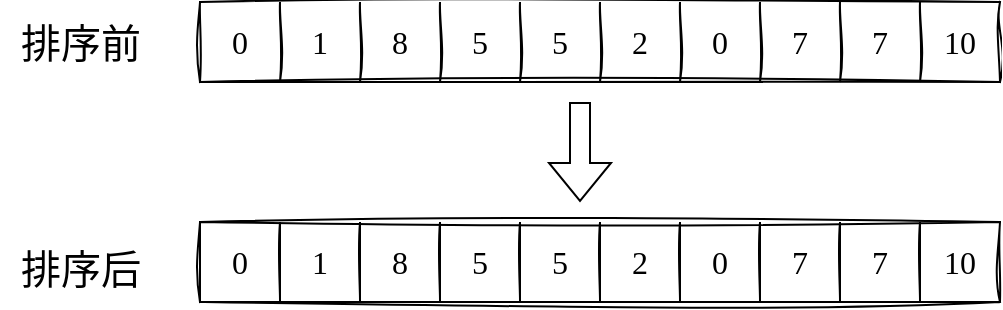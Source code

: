 <mxfile version="22.0.3" type="device" pages="5">
  <diagram name="Demo_Case" id="tKmGpXY62B_LYQJfGhCW">
    <mxGraphModel dx="1428" dy="652" grid="1" gridSize="10" guides="1" tooltips="1" connect="1" arrows="1" fold="1" page="1" pageScale="1" pageWidth="827" pageHeight="1169" math="0" shadow="0">
      <root>
        <mxCell id="0" />
        <mxCell id="1" parent="0" />
        <mxCell id="qU4hp987xh3sMLlrUo6T-1" value="" style="shape=table;startSize=0;container=1;collapsible=0;childLayout=tableLayout;fontSize=16;rounded=1;sketch=1;curveFitting=1;jiggle=2;shadow=0;html=1;fontFamily=Comic Sans MS;" parent="1" vertex="1">
          <mxGeometry x="120" y="120" width="400" height="40" as="geometry" />
        </mxCell>
        <mxCell id="qU4hp987xh3sMLlrUo6T-2" value="" style="shape=tableRow;horizontal=0;startSize=0;swimlaneHead=0;swimlaneBody=0;strokeColor=inherit;top=0;left=0;bottom=0;right=0;collapsible=0;dropTarget=0;fillColor=none;points=[[0,0.5],[1,0.5]];portConstraint=eastwest;fontSize=16;" parent="qU4hp987xh3sMLlrUo6T-1" vertex="1">
          <mxGeometry width="400" height="40" as="geometry" />
        </mxCell>
        <mxCell id="qU4hp987xh3sMLlrUo6T-3" value="0" style="shape=partialRectangle;html=1;whiteSpace=wrap;connectable=0;strokeColor=inherit;overflow=hidden;fillColor=none;top=0;left=0;bottom=0;right=0;pointerEvents=1;fontSize=16;fontFamily=Comic Sans MS;" parent="qU4hp987xh3sMLlrUo6T-2" vertex="1">
          <mxGeometry width="40" height="40" as="geometry">
            <mxRectangle width="40" height="40" as="alternateBounds" />
          </mxGeometry>
        </mxCell>
        <mxCell id="qU4hp987xh3sMLlrUo6T-4" value="1" style="shape=partialRectangle;html=1;whiteSpace=wrap;connectable=0;strokeColor=inherit;overflow=hidden;fillColor=none;top=0;left=0;bottom=0;right=0;pointerEvents=1;fontSize=16;fontFamily=Comic Sans MS;" parent="qU4hp987xh3sMLlrUo6T-2" vertex="1">
          <mxGeometry x="40" width="40" height="40" as="geometry">
            <mxRectangle width="40" height="40" as="alternateBounds" />
          </mxGeometry>
        </mxCell>
        <mxCell id="qU4hp987xh3sMLlrUo6T-5" value="8" style="shape=partialRectangle;html=1;whiteSpace=wrap;connectable=0;strokeColor=inherit;overflow=hidden;fillColor=none;top=0;left=0;bottom=0;right=0;pointerEvents=1;fontSize=16;fontFamily=Comic Sans MS;" parent="qU4hp987xh3sMLlrUo6T-2" vertex="1">
          <mxGeometry x="80" width="40" height="40" as="geometry">
            <mxRectangle width="40" height="40" as="alternateBounds" />
          </mxGeometry>
        </mxCell>
        <mxCell id="qU4hp987xh3sMLlrUo6T-14" value="5" style="shape=partialRectangle;html=1;whiteSpace=wrap;connectable=0;strokeColor=inherit;overflow=hidden;fillColor=none;top=0;left=0;bottom=0;right=0;pointerEvents=1;fontSize=16;fontFamily=Comic Sans MS;" parent="qU4hp987xh3sMLlrUo6T-2" vertex="1">
          <mxGeometry x="120" width="40" height="40" as="geometry">
            <mxRectangle width="40" height="40" as="alternateBounds" />
          </mxGeometry>
        </mxCell>
        <mxCell id="qU4hp987xh3sMLlrUo6T-15" value="5" style="shape=partialRectangle;html=1;whiteSpace=wrap;connectable=0;strokeColor=inherit;overflow=hidden;fillColor=none;top=0;left=0;bottom=0;right=0;pointerEvents=1;fontSize=16;fontFamily=Comic Sans MS;" parent="qU4hp987xh3sMLlrUo6T-2" vertex="1">
          <mxGeometry x="160" width="40" height="40" as="geometry">
            <mxRectangle width="40" height="40" as="alternateBounds" />
          </mxGeometry>
        </mxCell>
        <mxCell id="qU4hp987xh3sMLlrUo6T-16" value="2" style="shape=partialRectangle;html=1;whiteSpace=wrap;connectable=0;strokeColor=inherit;overflow=hidden;fillColor=none;top=0;left=0;bottom=0;right=0;pointerEvents=1;fontSize=16;fontFamily=Comic Sans MS;" parent="qU4hp987xh3sMLlrUo6T-2" vertex="1">
          <mxGeometry x="200" width="40" height="40" as="geometry">
            <mxRectangle width="40" height="40" as="alternateBounds" />
          </mxGeometry>
        </mxCell>
        <mxCell id="qU4hp987xh3sMLlrUo6T-17" value="0" style="shape=partialRectangle;html=1;whiteSpace=wrap;connectable=0;strokeColor=inherit;overflow=hidden;fillColor=none;top=0;left=0;bottom=0;right=0;pointerEvents=1;fontSize=16;fontFamily=Comic Sans MS;" parent="qU4hp987xh3sMLlrUo6T-2" vertex="1">
          <mxGeometry x="240" width="40" height="40" as="geometry">
            <mxRectangle width="40" height="40" as="alternateBounds" />
          </mxGeometry>
        </mxCell>
        <mxCell id="qU4hp987xh3sMLlrUo6T-18" value="7" style="shape=partialRectangle;html=1;whiteSpace=wrap;connectable=0;strokeColor=inherit;overflow=hidden;fillColor=none;top=0;left=0;bottom=0;right=0;pointerEvents=1;fontSize=16;fontFamily=Comic Sans MS;" parent="qU4hp987xh3sMLlrUo6T-2" vertex="1">
          <mxGeometry x="280" width="40" height="40" as="geometry">
            <mxRectangle width="40" height="40" as="alternateBounds" />
          </mxGeometry>
        </mxCell>
        <mxCell id="qU4hp987xh3sMLlrUo6T-19" value="7" style="shape=partialRectangle;html=1;whiteSpace=wrap;connectable=0;strokeColor=inherit;overflow=hidden;fillColor=none;top=0;left=0;bottom=0;right=0;pointerEvents=1;fontSize=16;fontFamily=Comic Sans MS;" parent="qU4hp987xh3sMLlrUo6T-2" vertex="1">
          <mxGeometry x="320" width="40" height="40" as="geometry">
            <mxRectangle width="40" height="40" as="alternateBounds" />
          </mxGeometry>
        </mxCell>
        <mxCell id="qU4hp987xh3sMLlrUo6T-20" value="10" style="shape=partialRectangle;html=1;whiteSpace=wrap;connectable=0;strokeColor=inherit;overflow=hidden;fillColor=none;top=0;left=0;bottom=0;right=0;pointerEvents=1;fontSize=16;fontFamily=Comic Sans MS;" parent="qU4hp987xh3sMLlrUo6T-2" vertex="1">
          <mxGeometry x="360" width="40" height="40" as="geometry">
            <mxRectangle width="40" height="40" as="alternateBounds" />
          </mxGeometry>
        </mxCell>
        <mxCell id="qU4hp987xh3sMLlrUo6T-34" value="" style="shape=flexArrow;endArrow=classic;html=1;rounded=0;" parent="1" edge="1">
          <mxGeometry width="50" height="50" relative="1" as="geometry">
            <mxPoint x="310" y="170" as="sourcePoint" />
            <mxPoint x="310" y="220" as="targetPoint" />
          </mxGeometry>
        </mxCell>
        <mxCell id="qU4hp987xh3sMLlrUo6T-21" value="" style="shape=table;startSize=0;container=1;collapsible=0;childLayout=tableLayout;fontSize=16;rounded=1;sketch=1;curveFitting=1;jiggle=2;shadow=0;html=1;fontFamily=Comic Sans MS;" parent="1" vertex="1">
          <mxGeometry x="120" y="230" width="400" height="40" as="geometry" />
        </mxCell>
        <mxCell id="qU4hp987xh3sMLlrUo6T-22" value="" style="shape=tableRow;horizontal=0;startSize=0;swimlaneHead=0;swimlaneBody=0;strokeColor=inherit;top=0;left=0;bottom=0;right=0;collapsible=0;dropTarget=0;fillColor=none;points=[[0,0.5],[1,0.5]];portConstraint=eastwest;fontSize=16;" parent="qU4hp987xh3sMLlrUo6T-21" vertex="1">
          <mxGeometry width="400" height="40" as="geometry" />
        </mxCell>
        <mxCell id="qU4hp987xh3sMLlrUo6T-23" value="0" style="shape=partialRectangle;html=1;whiteSpace=wrap;connectable=0;strokeColor=inherit;overflow=hidden;fillColor=none;top=0;left=0;bottom=0;right=0;pointerEvents=1;fontSize=16;fontFamily=Comic Sans MS;" parent="qU4hp987xh3sMLlrUo6T-22" vertex="1">
          <mxGeometry width="40" height="40" as="geometry">
            <mxRectangle width="40" height="40" as="alternateBounds" />
          </mxGeometry>
        </mxCell>
        <mxCell id="qU4hp987xh3sMLlrUo6T-24" value="1" style="shape=partialRectangle;html=1;whiteSpace=wrap;connectable=0;strokeColor=inherit;overflow=hidden;fillColor=none;top=0;left=0;bottom=0;right=0;pointerEvents=1;fontSize=16;fontFamily=Comic Sans MS;" parent="qU4hp987xh3sMLlrUo6T-22" vertex="1">
          <mxGeometry x="40" width="40" height="40" as="geometry">
            <mxRectangle width="40" height="40" as="alternateBounds" />
          </mxGeometry>
        </mxCell>
        <mxCell id="qU4hp987xh3sMLlrUo6T-25" value="8" style="shape=partialRectangle;html=1;whiteSpace=wrap;connectable=0;strokeColor=inherit;overflow=hidden;fillColor=none;top=0;left=0;bottom=0;right=0;pointerEvents=1;fontSize=16;fontFamily=Comic Sans MS;" parent="qU4hp987xh3sMLlrUo6T-22" vertex="1">
          <mxGeometry x="80" width="40" height="40" as="geometry">
            <mxRectangle width="40" height="40" as="alternateBounds" />
          </mxGeometry>
        </mxCell>
        <mxCell id="qU4hp987xh3sMLlrUo6T-26" value="5" style="shape=partialRectangle;html=1;whiteSpace=wrap;connectable=0;strokeColor=inherit;overflow=hidden;fillColor=none;top=0;left=0;bottom=0;right=0;pointerEvents=1;fontSize=16;fontFamily=Comic Sans MS;" parent="qU4hp987xh3sMLlrUo6T-22" vertex="1">
          <mxGeometry x="120" width="40" height="40" as="geometry">
            <mxRectangle width="40" height="40" as="alternateBounds" />
          </mxGeometry>
        </mxCell>
        <mxCell id="qU4hp987xh3sMLlrUo6T-27" value="5" style="shape=partialRectangle;html=1;whiteSpace=wrap;connectable=0;strokeColor=inherit;overflow=hidden;fillColor=none;top=0;left=0;bottom=0;right=0;pointerEvents=1;fontSize=16;fontFamily=Comic Sans MS;" parent="qU4hp987xh3sMLlrUo6T-22" vertex="1">
          <mxGeometry x="160" width="40" height="40" as="geometry">
            <mxRectangle width="40" height="40" as="alternateBounds" />
          </mxGeometry>
        </mxCell>
        <mxCell id="qU4hp987xh3sMLlrUo6T-28" value="2" style="shape=partialRectangle;html=1;whiteSpace=wrap;connectable=0;strokeColor=inherit;overflow=hidden;fillColor=none;top=0;left=0;bottom=0;right=0;pointerEvents=1;fontSize=16;fontFamily=Comic Sans MS;" parent="qU4hp987xh3sMLlrUo6T-22" vertex="1">
          <mxGeometry x="200" width="40" height="40" as="geometry">
            <mxRectangle width="40" height="40" as="alternateBounds" />
          </mxGeometry>
        </mxCell>
        <mxCell id="qU4hp987xh3sMLlrUo6T-29" value="0" style="shape=partialRectangle;html=1;whiteSpace=wrap;connectable=0;strokeColor=inherit;overflow=hidden;fillColor=none;top=0;left=0;bottom=0;right=0;pointerEvents=1;fontSize=16;fontFamily=Comic Sans MS;" parent="qU4hp987xh3sMLlrUo6T-22" vertex="1">
          <mxGeometry x="240" width="40" height="40" as="geometry">
            <mxRectangle width="40" height="40" as="alternateBounds" />
          </mxGeometry>
        </mxCell>
        <mxCell id="qU4hp987xh3sMLlrUo6T-30" value="7" style="shape=partialRectangle;html=1;whiteSpace=wrap;connectable=0;strokeColor=inherit;overflow=hidden;fillColor=none;top=0;left=0;bottom=0;right=0;pointerEvents=1;fontSize=16;fontFamily=Comic Sans MS;" parent="qU4hp987xh3sMLlrUo6T-22" vertex="1">
          <mxGeometry x="280" width="40" height="40" as="geometry">
            <mxRectangle width="40" height="40" as="alternateBounds" />
          </mxGeometry>
        </mxCell>
        <mxCell id="qU4hp987xh3sMLlrUo6T-31" value="7" style="shape=partialRectangle;html=1;whiteSpace=wrap;connectable=0;strokeColor=inherit;overflow=hidden;fillColor=none;top=0;left=0;bottom=0;right=0;pointerEvents=1;fontSize=16;fontFamily=Comic Sans MS;" parent="qU4hp987xh3sMLlrUo6T-22" vertex="1">
          <mxGeometry x="320" width="40" height="40" as="geometry">
            <mxRectangle width="40" height="40" as="alternateBounds" />
          </mxGeometry>
        </mxCell>
        <mxCell id="qU4hp987xh3sMLlrUo6T-32" value="10" style="shape=partialRectangle;html=1;whiteSpace=wrap;connectable=0;strokeColor=inherit;overflow=hidden;fillColor=none;top=0;left=0;bottom=0;right=0;pointerEvents=1;fontSize=16;fontFamily=Comic Sans MS;" parent="qU4hp987xh3sMLlrUo6T-22" vertex="1">
          <mxGeometry x="360" width="40" height="40" as="geometry">
            <mxRectangle width="40" height="40" as="alternateBounds" />
          </mxGeometry>
        </mxCell>
        <mxCell id="qU4hp987xh3sMLlrUo6T-35" value="&lt;font style=&quot;font-size: 20px;&quot;&gt;排序后&lt;/font&gt;" style="text;html=1;align=center;verticalAlign=middle;resizable=0;points=[];autosize=1;strokeColor=none;fillColor=none;fontFamily=Comic Sans MS;" parent="1" vertex="1">
          <mxGeometry x="20" y="233" width="80" height="40" as="geometry" />
        </mxCell>
        <mxCell id="qU4hp987xh3sMLlrUo6T-36" value="&lt;font style=&quot;font-size: 20px;&quot;&gt;排序前&lt;/font&gt;" style="text;html=1;align=center;verticalAlign=middle;resizable=0;points=[];autosize=1;strokeColor=none;fillColor=none;fontFamily=Comic Sans MS;" parent="1" vertex="1">
          <mxGeometry x="20" y="120" width="80" height="40" as="geometry" />
        </mxCell>
      </root>
    </mxGraphModel>
  </diagram>
  <diagram id="Y1n_P0U4uUGxkQZHorhT" name="插入排序">
    <mxGraphModel dx="2257" dy="818" grid="1" gridSize="10" guides="1" tooltips="1" connect="1" arrows="1" fold="1" page="1" pageScale="1" pageWidth="827" pageHeight="1169" math="0" shadow="0">
      <root>
        <mxCell id="0" />
        <mxCell id="1" parent="0" />
        <mxCell id="m2SEul7mIRKBwCnTqbFY-1" value="" style="shape=table;startSize=0;container=1;collapsible=0;childLayout=tableLayout;fontSize=16;rounded=1;sketch=1;curveFitting=1;jiggle=2;shadow=0;html=1;fontFamily=Comic Sans MS;" parent="1" vertex="1">
          <mxGeometry x="-140" y="140" width="400" height="40" as="geometry" />
        </mxCell>
        <mxCell id="m2SEul7mIRKBwCnTqbFY-2" value="" style="shape=tableRow;horizontal=0;startSize=0;swimlaneHead=0;swimlaneBody=0;strokeColor=inherit;top=0;left=0;bottom=0;right=0;collapsible=0;dropTarget=0;fillColor=none;points=[[0,0.5],[1,0.5]];portConstraint=eastwest;fontSize=16;" parent="m2SEul7mIRKBwCnTqbFY-1" vertex="1">
          <mxGeometry width="400" height="40" as="geometry" />
        </mxCell>
        <mxCell id="m2SEul7mIRKBwCnTqbFY-3" value="0" style="shape=partialRectangle;html=1;whiteSpace=wrap;connectable=0;strokeColor=inherit;overflow=hidden;fillColor=none;top=0;left=0;bottom=0;right=0;pointerEvents=1;fontSize=16;fontFamily=Comic Sans MS;" parent="m2SEul7mIRKBwCnTqbFY-2" vertex="1">
          <mxGeometry width="40" height="40" as="geometry">
            <mxRectangle width="40" height="40" as="alternateBounds" />
          </mxGeometry>
        </mxCell>
        <mxCell id="m2SEul7mIRKBwCnTqbFY-4" value="1" style="shape=partialRectangle;html=1;whiteSpace=wrap;connectable=0;strokeColor=inherit;overflow=hidden;fillColor=none;top=0;left=0;bottom=0;right=0;pointerEvents=1;fontSize=16;fontFamily=Comic Sans MS;" parent="m2SEul7mIRKBwCnTqbFY-2" vertex="1">
          <mxGeometry x="40" width="40" height="40" as="geometry">
            <mxRectangle width="40" height="40" as="alternateBounds" />
          </mxGeometry>
        </mxCell>
        <mxCell id="m2SEul7mIRKBwCnTqbFY-5" value="8" style="shape=partialRectangle;html=1;whiteSpace=wrap;connectable=0;strokeColor=inherit;overflow=hidden;fillColor=none;top=0;left=0;bottom=0;right=0;pointerEvents=1;fontSize=16;fontFamily=Comic Sans MS;" parent="m2SEul7mIRKBwCnTqbFY-2" vertex="1">
          <mxGeometry x="80" width="40" height="40" as="geometry">
            <mxRectangle width="40" height="40" as="alternateBounds" />
          </mxGeometry>
        </mxCell>
        <mxCell id="m2SEul7mIRKBwCnTqbFY-6" value="5" style="shape=partialRectangle;html=1;whiteSpace=wrap;connectable=0;strokeColor=inherit;overflow=hidden;fillColor=none;top=0;left=0;bottom=0;right=0;pointerEvents=1;fontSize=16;fontFamily=Comic Sans MS;" parent="m2SEul7mIRKBwCnTqbFY-2" vertex="1">
          <mxGeometry x="120" width="40" height="40" as="geometry">
            <mxRectangle width="40" height="40" as="alternateBounds" />
          </mxGeometry>
        </mxCell>
        <mxCell id="m2SEul7mIRKBwCnTqbFY-7" value="5" style="shape=partialRectangle;html=1;whiteSpace=wrap;connectable=0;strokeColor=inherit;overflow=hidden;fillColor=none;top=0;left=0;bottom=0;right=0;pointerEvents=1;fontSize=16;fontFamily=Comic Sans MS;" parent="m2SEul7mIRKBwCnTqbFY-2" vertex="1">
          <mxGeometry x="160" width="40" height="40" as="geometry">
            <mxRectangle width="40" height="40" as="alternateBounds" />
          </mxGeometry>
        </mxCell>
        <mxCell id="m2SEul7mIRKBwCnTqbFY-8" value="2" style="shape=partialRectangle;html=1;whiteSpace=wrap;connectable=0;strokeColor=inherit;overflow=hidden;fillColor=none;top=0;left=0;bottom=0;right=0;pointerEvents=1;fontSize=16;fontFamily=Comic Sans MS;" parent="m2SEul7mIRKBwCnTqbFY-2" vertex="1">
          <mxGeometry x="200" width="40" height="40" as="geometry">
            <mxRectangle width="40" height="40" as="alternateBounds" />
          </mxGeometry>
        </mxCell>
        <mxCell id="m2SEul7mIRKBwCnTqbFY-9" value="0" style="shape=partialRectangle;html=1;whiteSpace=wrap;connectable=0;strokeColor=inherit;overflow=hidden;fillColor=none;top=0;left=0;bottom=0;right=0;pointerEvents=1;fontSize=16;fontFamily=Comic Sans MS;" parent="m2SEul7mIRKBwCnTqbFY-2" vertex="1">
          <mxGeometry x="240" width="40" height="40" as="geometry">
            <mxRectangle width="40" height="40" as="alternateBounds" />
          </mxGeometry>
        </mxCell>
        <mxCell id="m2SEul7mIRKBwCnTqbFY-10" value="7" style="shape=partialRectangle;html=1;whiteSpace=wrap;connectable=0;strokeColor=inherit;overflow=hidden;fillColor=none;top=0;left=0;bottom=0;right=0;pointerEvents=1;fontSize=16;fontFamily=Comic Sans MS;" parent="m2SEul7mIRKBwCnTqbFY-2" vertex="1">
          <mxGeometry x="280" width="40" height="40" as="geometry">
            <mxRectangle width="40" height="40" as="alternateBounds" />
          </mxGeometry>
        </mxCell>
        <mxCell id="m2SEul7mIRKBwCnTqbFY-11" value="7" style="shape=partialRectangle;html=1;whiteSpace=wrap;connectable=0;strokeColor=inherit;overflow=hidden;fillColor=none;top=0;left=0;bottom=0;right=0;pointerEvents=1;fontSize=16;fontFamily=Comic Sans MS;" parent="m2SEul7mIRKBwCnTqbFY-2" vertex="1">
          <mxGeometry x="320" width="40" height="40" as="geometry">
            <mxRectangle width="40" height="40" as="alternateBounds" />
          </mxGeometry>
        </mxCell>
        <mxCell id="m2SEul7mIRKBwCnTqbFY-12" value="10" style="shape=partialRectangle;html=1;whiteSpace=wrap;connectable=0;strokeColor=inherit;overflow=hidden;fillColor=none;top=0;left=0;bottom=0;right=0;pointerEvents=1;fontSize=16;fontFamily=Comic Sans MS;" parent="m2SEul7mIRKBwCnTqbFY-2" vertex="1">
          <mxGeometry x="360" width="40" height="40" as="geometry">
            <mxRectangle width="40" height="40" as="alternateBounds" />
          </mxGeometry>
        </mxCell>
        <mxCell id="m2SEul7mIRKBwCnTqbFY-13" value="" style="shape=flexArrow;endArrow=classic;html=1;rounded=0;" parent="1" edge="1">
          <mxGeometry width="50" height="50" relative="1" as="geometry">
            <mxPoint x="50" y="190" as="sourcePoint" />
            <mxPoint x="50" y="240" as="targetPoint" />
          </mxGeometry>
        </mxCell>
        <mxCell id="m2SEul7mIRKBwCnTqbFY-14" value="" style="shape=table;startSize=0;container=1;collapsible=0;childLayout=tableLayout;fontSize=16;rounded=1;sketch=1;curveFitting=1;jiggle=2;shadow=0;html=1;fontFamily=Comic Sans MS;" parent="1" vertex="1">
          <mxGeometry x="-140" y="250" width="400" height="40" as="geometry" />
        </mxCell>
        <mxCell id="m2SEul7mIRKBwCnTqbFY-15" value="" style="shape=tableRow;horizontal=0;startSize=0;swimlaneHead=0;swimlaneBody=0;strokeColor=inherit;top=0;left=0;bottom=0;right=0;collapsible=0;dropTarget=0;fillColor=none;points=[[0,0.5],[1,0.5]];portConstraint=eastwest;fontSize=16;" parent="m2SEul7mIRKBwCnTqbFY-14" vertex="1">
          <mxGeometry width="400" height="40" as="geometry" />
        </mxCell>
        <mxCell id="m2SEul7mIRKBwCnTqbFY-16" value="0" style="shape=partialRectangle;html=1;whiteSpace=wrap;connectable=0;strokeColor=inherit;overflow=hidden;fillColor=none;top=0;left=0;bottom=0;right=0;pointerEvents=1;fontSize=16;fontFamily=Comic Sans MS;" parent="m2SEul7mIRKBwCnTqbFY-15" vertex="1">
          <mxGeometry width="40" height="40" as="geometry">
            <mxRectangle width="40" height="40" as="alternateBounds" />
          </mxGeometry>
        </mxCell>
        <mxCell id="m2SEul7mIRKBwCnTqbFY-17" value="1" style="shape=partialRectangle;html=1;whiteSpace=wrap;connectable=0;strokeColor=inherit;overflow=hidden;fillColor=none;top=0;left=0;bottom=0;right=0;pointerEvents=1;fontSize=16;fontFamily=Comic Sans MS;" parent="m2SEul7mIRKBwCnTqbFY-15" vertex="1">
          <mxGeometry x="40" width="40" height="40" as="geometry">
            <mxRectangle width="40" height="40" as="alternateBounds" />
          </mxGeometry>
        </mxCell>
        <mxCell id="m2SEul7mIRKBwCnTqbFY-18" value="8" style="shape=partialRectangle;html=1;whiteSpace=wrap;connectable=0;strokeColor=inherit;overflow=hidden;fillColor=none;top=0;left=0;bottom=0;right=0;pointerEvents=1;fontSize=16;fontFamily=Comic Sans MS;" parent="m2SEul7mIRKBwCnTqbFY-15" vertex="1">
          <mxGeometry x="80" width="40" height="40" as="geometry">
            <mxRectangle width="40" height="40" as="alternateBounds" />
          </mxGeometry>
        </mxCell>
        <mxCell id="m2SEul7mIRKBwCnTqbFY-19" value="5" style="shape=partialRectangle;html=1;whiteSpace=wrap;connectable=0;strokeColor=inherit;overflow=hidden;fillColor=none;top=0;left=0;bottom=0;right=0;pointerEvents=1;fontSize=16;fontFamily=Comic Sans MS;" parent="m2SEul7mIRKBwCnTqbFY-15" vertex="1">
          <mxGeometry x="120" width="40" height="40" as="geometry">
            <mxRectangle width="40" height="40" as="alternateBounds" />
          </mxGeometry>
        </mxCell>
        <mxCell id="m2SEul7mIRKBwCnTqbFY-20" value="5" style="shape=partialRectangle;html=1;whiteSpace=wrap;connectable=0;strokeColor=inherit;overflow=hidden;fillColor=none;top=0;left=0;bottom=0;right=0;pointerEvents=1;fontSize=16;fontFamily=Comic Sans MS;" parent="m2SEul7mIRKBwCnTqbFY-15" vertex="1">
          <mxGeometry x="160" width="40" height="40" as="geometry">
            <mxRectangle width="40" height="40" as="alternateBounds" />
          </mxGeometry>
        </mxCell>
        <mxCell id="m2SEul7mIRKBwCnTqbFY-21" value="2" style="shape=partialRectangle;html=1;whiteSpace=wrap;connectable=0;strokeColor=inherit;overflow=hidden;fillColor=none;top=0;left=0;bottom=0;right=0;pointerEvents=1;fontSize=16;fontFamily=Comic Sans MS;" parent="m2SEul7mIRKBwCnTqbFY-15" vertex="1">
          <mxGeometry x="200" width="40" height="40" as="geometry">
            <mxRectangle width="40" height="40" as="alternateBounds" />
          </mxGeometry>
        </mxCell>
        <mxCell id="m2SEul7mIRKBwCnTqbFY-22" value="0" style="shape=partialRectangle;html=1;whiteSpace=wrap;connectable=0;strokeColor=inherit;overflow=hidden;fillColor=none;top=0;left=0;bottom=0;right=0;pointerEvents=1;fontSize=16;fontFamily=Comic Sans MS;" parent="m2SEul7mIRKBwCnTqbFY-15" vertex="1">
          <mxGeometry x="240" width="40" height="40" as="geometry">
            <mxRectangle width="40" height="40" as="alternateBounds" />
          </mxGeometry>
        </mxCell>
        <mxCell id="m2SEul7mIRKBwCnTqbFY-23" value="7" style="shape=partialRectangle;html=1;whiteSpace=wrap;connectable=0;strokeColor=inherit;overflow=hidden;fillColor=none;top=0;left=0;bottom=0;right=0;pointerEvents=1;fontSize=16;fontFamily=Comic Sans MS;" parent="m2SEul7mIRKBwCnTqbFY-15" vertex="1">
          <mxGeometry x="280" width="40" height="40" as="geometry">
            <mxRectangle width="40" height="40" as="alternateBounds" />
          </mxGeometry>
        </mxCell>
        <mxCell id="m2SEul7mIRKBwCnTqbFY-24" value="7" style="shape=partialRectangle;html=1;whiteSpace=wrap;connectable=0;strokeColor=inherit;overflow=hidden;fillColor=none;top=0;left=0;bottom=0;right=0;pointerEvents=1;fontSize=16;fontFamily=Comic Sans MS;" parent="m2SEul7mIRKBwCnTqbFY-15" vertex="1">
          <mxGeometry x="320" width="40" height="40" as="geometry">
            <mxRectangle width="40" height="40" as="alternateBounds" />
          </mxGeometry>
        </mxCell>
        <mxCell id="m2SEul7mIRKBwCnTqbFY-25" value="10" style="shape=partialRectangle;html=1;whiteSpace=wrap;connectable=0;strokeColor=inherit;overflow=hidden;fillColor=none;top=0;left=0;bottom=0;right=0;pointerEvents=1;fontSize=16;fontFamily=Comic Sans MS;" parent="m2SEul7mIRKBwCnTqbFY-15" vertex="1">
          <mxGeometry x="360" width="40" height="40" as="geometry">
            <mxRectangle width="40" height="40" as="alternateBounds" />
          </mxGeometry>
        </mxCell>
        <mxCell id="m2SEul7mIRKBwCnTqbFY-49" value="" style="shape=table;startSize=0;container=1;collapsible=0;childLayout=tableLayout;fontSize=16;rounded=1;sketch=1;curveFitting=1;jiggle=2;shadow=0;html=1;fontFamily=Comic Sans MS;" parent="1" vertex="1">
          <mxGeometry x="480" y="120" width="400" height="40" as="geometry" />
        </mxCell>
        <mxCell id="m2SEul7mIRKBwCnTqbFY-50" value="" style="shape=tableRow;horizontal=0;startSize=0;swimlaneHead=0;swimlaneBody=0;strokeColor=inherit;top=0;left=0;bottom=0;right=0;collapsible=0;dropTarget=0;fillColor=none;points=[[0,0.5],[1,0.5]];portConstraint=eastwest;fontSize=16;" parent="m2SEul7mIRKBwCnTqbFY-49" vertex="1">
          <mxGeometry width="400" height="40" as="geometry" />
        </mxCell>
        <mxCell id="m2SEul7mIRKBwCnTqbFY-51" value="0" style="shape=partialRectangle;html=1;whiteSpace=wrap;connectable=0;strokeColor=inherit;overflow=hidden;fillColor=none;top=0;left=0;bottom=0;right=0;pointerEvents=1;fontSize=16;fontFamily=Comic Sans MS;" parent="m2SEul7mIRKBwCnTqbFY-50" vertex="1">
          <mxGeometry width="40" height="40" as="geometry">
            <mxRectangle width="40" height="40" as="alternateBounds" />
          </mxGeometry>
        </mxCell>
        <mxCell id="m2SEul7mIRKBwCnTqbFY-52" value="1" style="shape=partialRectangle;html=1;whiteSpace=wrap;connectable=0;strokeColor=inherit;overflow=hidden;fillColor=none;top=0;left=0;bottom=0;right=0;pointerEvents=1;fontSize=16;fontFamily=Comic Sans MS;" parent="m2SEul7mIRKBwCnTqbFY-50" vertex="1">
          <mxGeometry x="40" width="40" height="40" as="geometry">
            <mxRectangle width="40" height="40" as="alternateBounds" />
          </mxGeometry>
        </mxCell>
        <mxCell id="m2SEul7mIRKBwCnTqbFY-53" value="8" style="shape=partialRectangle;html=1;whiteSpace=wrap;connectable=0;strokeColor=inherit;overflow=hidden;fillColor=none;top=0;left=0;bottom=0;right=0;pointerEvents=1;fontSize=16;fontFamily=Comic Sans MS;" parent="m2SEul7mIRKBwCnTqbFY-50" vertex="1">
          <mxGeometry x="80" width="40" height="40" as="geometry">
            <mxRectangle width="40" height="40" as="alternateBounds" />
          </mxGeometry>
        </mxCell>
        <mxCell id="m2SEul7mIRKBwCnTqbFY-54" value="5" style="shape=partialRectangle;html=1;whiteSpace=wrap;connectable=0;strokeColor=inherit;overflow=hidden;fillColor=none;top=0;left=0;bottom=0;right=0;pointerEvents=1;fontSize=16;fontFamily=Comic Sans MS;" parent="m2SEul7mIRKBwCnTqbFY-50" vertex="1">
          <mxGeometry x="120" width="40" height="40" as="geometry">
            <mxRectangle width="40" height="40" as="alternateBounds" />
          </mxGeometry>
        </mxCell>
        <mxCell id="m2SEul7mIRKBwCnTqbFY-55" value="5" style="shape=partialRectangle;html=1;whiteSpace=wrap;connectable=0;strokeColor=inherit;overflow=hidden;fillColor=none;top=0;left=0;bottom=0;right=0;pointerEvents=1;fontSize=16;fontFamily=Comic Sans MS;" parent="m2SEul7mIRKBwCnTqbFY-50" vertex="1">
          <mxGeometry x="160" width="40" height="40" as="geometry">
            <mxRectangle width="40" height="40" as="alternateBounds" />
          </mxGeometry>
        </mxCell>
        <mxCell id="m2SEul7mIRKBwCnTqbFY-56" value="2" style="shape=partialRectangle;html=1;whiteSpace=wrap;connectable=0;strokeColor=inherit;overflow=hidden;fillColor=none;top=0;left=0;bottom=0;right=0;pointerEvents=1;fontSize=16;fontFamily=Comic Sans MS;" parent="m2SEul7mIRKBwCnTqbFY-50" vertex="1">
          <mxGeometry x="200" width="40" height="40" as="geometry">
            <mxRectangle width="40" height="40" as="alternateBounds" />
          </mxGeometry>
        </mxCell>
        <mxCell id="m2SEul7mIRKBwCnTqbFY-57" value="0" style="shape=partialRectangle;html=1;whiteSpace=wrap;connectable=0;strokeColor=inherit;overflow=hidden;fillColor=none;top=0;left=0;bottom=0;right=0;pointerEvents=1;fontSize=16;fontFamily=Comic Sans MS;" parent="m2SEul7mIRKBwCnTqbFY-50" vertex="1">
          <mxGeometry x="240" width="40" height="40" as="geometry">
            <mxRectangle width="40" height="40" as="alternateBounds" />
          </mxGeometry>
        </mxCell>
        <mxCell id="m2SEul7mIRKBwCnTqbFY-58" value="7" style="shape=partialRectangle;html=1;whiteSpace=wrap;connectable=0;strokeColor=inherit;overflow=hidden;fillColor=none;top=0;left=0;bottom=0;right=0;pointerEvents=1;fontSize=16;fontFamily=Comic Sans MS;" parent="m2SEul7mIRKBwCnTqbFY-50" vertex="1">
          <mxGeometry x="280" width="40" height="40" as="geometry">
            <mxRectangle width="40" height="40" as="alternateBounds" />
          </mxGeometry>
        </mxCell>
        <mxCell id="m2SEul7mIRKBwCnTqbFY-59" value="7" style="shape=partialRectangle;html=1;whiteSpace=wrap;connectable=0;strokeColor=inherit;overflow=hidden;fillColor=none;top=0;left=0;bottom=0;right=0;pointerEvents=1;fontSize=16;fontFamily=Comic Sans MS;" parent="m2SEul7mIRKBwCnTqbFY-50" vertex="1">
          <mxGeometry x="320" width="40" height="40" as="geometry">
            <mxRectangle width="40" height="40" as="alternateBounds" />
          </mxGeometry>
        </mxCell>
        <mxCell id="m2SEul7mIRKBwCnTqbFY-60" value="10" style="shape=partialRectangle;html=1;whiteSpace=wrap;connectable=0;strokeColor=inherit;overflow=hidden;fillColor=none;top=0;left=0;bottom=0;right=0;pointerEvents=1;fontSize=16;fontFamily=Comic Sans MS;" parent="m2SEul7mIRKBwCnTqbFY-50" vertex="1">
          <mxGeometry x="360" width="40" height="40" as="geometry">
            <mxRectangle width="40" height="40" as="alternateBounds" />
          </mxGeometry>
        </mxCell>
        <mxCell id="6Ox875GHbQz3X_UYoUMW-1" value="&lt;font style=&quot;font-size: 20px;&quot;&gt;直接插入排序&lt;/font&gt;" style="text;html=1;align=center;verticalAlign=middle;resizable=0;points=[];autosize=1;strokeColor=none;fillColor=none;fontFamily=Comic Sans MS;" parent="1" vertex="1">
          <mxGeometry x="610" y="40" width="140" height="40" as="geometry" />
        </mxCell>
        <mxCell id="6Ox875GHbQz3X_UYoUMW-2" value="" style="shape=table;startSize=0;container=1;collapsible=0;childLayout=tableLayout;fontSize=16;rounded=1;sketch=1;curveFitting=1;jiggle=2;shadow=0;html=1;fontFamily=Comic Sans MS;" parent="1" vertex="1">
          <mxGeometry x="480" y="200" width="400" height="40" as="geometry" />
        </mxCell>
        <mxCell id="6Ox875GHbQz3X_UYoUMW-3" value="" style="shape=tableRow;horizontal=0;startSize=0;swimlaneHead=0;swimlaneBody=0;strokeColor=inherit;top=0;left=0;bottom=0;right=0;collapsible=0;dropTarget=0;fillColor=none;points=[[0,0.5],[1,0.5]];portConstraint=eastwest;fontSize=16;" parent="6Ox875GHbQz3X_UYoUMW-2" vertex="1">
          <mxGeometry width="400" height="40" as="geometry" />
        </mxCell>
        <mxCell id="6Ox875GHbQz3X_UYoUMW-4" value="0" style="shape=partialRectangle;html=1;whiteSpace=wrap;connectable=0;strokeColor=#2D7600;overflow=hidden;fillColor=#60a917;top=0;left=0;bottom=0;right=0;pointerEvents=1;fontSize=16;fontFamily=Comic Sans MS;fontColor=#ffffff;fillStyle=hatch;" parent="6Ox875GHbQz3X_UYoUMW-3" vertex="1">
          <mxGeometry width="40" height="40" as="geometry">
            <mxRectangle width="40" height="40" as="alternateBounds" />
          </mxGeometry>
        </mxCell>
        <mxCell id="6Ox875GHbQz3X_UYoUMW-5" value="1" style="shape=partialRectangle;html=1;whiteSpace=wrap;connectable=0;strokeColor=inherit;overflow=hidden;fillColor=none;top=0;left=0;bottom=0;right=0;pointerEvents=1;fontSize=16;fontFamily=Comic Sans MS;" parent="6Ox875GHbQz3X_UYoUMW-3" vertex="1">
          <mxGeometry x="40" width="40" height="40" as="geometry">
            <mxRectangle width="40" height="40" as="alternateBounds" />
          </mxGeometry>
        </mxCell>
        <mxCell id="6Ox875GHbQz3X_UYoUMW-6" value="8" style="shape=partialRectangle;html=1;whiteSpace=wrap;connectable=0;strokeColor=inherit;overflow=hidden;fillColor=none;top=0;left=0;bottom=0;right=0;pointerEvents=1;fontSize=16;fontFamily=Comic Sans MS;" parent="6Ox875GHbQz3X_UYoUMW-3" vertex="1">
          <mxGeometry x="80" width="40" height="40" as="geometry">
            <mxRectangle width="40" height="40" as="alternateBounds" />
          </mxGeometry>
        </mxCell>
        <mxCell id="6Ox875GHbQz3X_UYoUMW-7" value="5" style="shape=partialRectangle;html=1;whiteSpace=wrap;connectable=0;strokeColor=inherit;overflow=hidden;fillColor=none;top=0;left=0;bottom=0;right=0;pointerEvents=1;fontSize=16;fontFamily=Comic Sans MS;" parent="6Ox875GHbQz3X_UYoUMW-3" vertex="1">
          <mxGeometry x="120" width="40" height="40" as="geometry">
            <mxRectangle width="40" height="40" as="alternateBounds" />
          </mxGeometry>
        </mxCell>
        <mxCell id="6Ox875GHbQz3X_UYoUMW-8" value="5" style="shape=partialRectangle;html=1;whiteSpace=wrap;connectable=0;strokeColor=inherit;overflow=hidden;fillColor=none;top=0;left=0;bottom=0;right=0;pointerEvents=1;fontSize=16;fontFamily=Comic Sans MS;" parent="6Ox875GHbQz3X_UYoUMW-3" vertex="1">
          <mxGeometry x="160" width="40" height="40" as="geometry">
            <mxRectangle width="40" height="40" as="alternateBounds" />
          </mxGeometry>
        </mxCell>
        <mxCell id="6Ox875GHbQz3X_UYoUMW-9" value="2" style="shape=partialRectangle;html=1;whiteSpace=wrap;connectable=0;strokeColor=inherit;overflow=hidden;fillColor=none;top=0;left=0;bottom=0;right=0;pointerEvents=1;fontSize=16;fontFamily=Comic Sans MS;" parent="6Ox875GHbQz3X_UYoUMW-3" vertex="1">
          <mxGeometry x="200" width="40" height="40" as="geometry">
            <mxRectangle width="40" height="40" as="alternateBounds" />
          </mxGeometry>
        </mxCell>
        <mxCell id="6Ox875GHbQz3X_UYoUMW-10" value="0" style="shape=partialRectangle;html=1;whiteSpace=wrap;connectable=0;strokeColor=inherit;overflow=hidden;fillColor=none;top=0;left=0;bottom=0;right=0;pointerEvents=1;fontSize=16;fontFamily=Comic Sans MS;" parent="6Ox875GHbQz3X_UYoUMW-3" vertex="1">
          <mxGeometry x="240" width="40" height="40" as="geometry">
            <mxRectangle width="40" height="40" as="alternateBounds" />
          </mxGeometry>
        </mxCell>
        <mxCell id="6Ox875GHbQz3X_UYoUMW-11" value="7" style="shape=partialRectangle;html=1;whiteSpace=wrap;connectable=0;strokeColor=inherit;overflow=hidden;fillColor=none;top=0;left=0;bottom=0;right=0;pointerEvents=1;fontSize=16;fontFamily=Comic Sans MS;" parent="6Ox875GHbQz3X_UYoUMW-3" vertex="1">
          <mxGeometry x="280" width="40" height="40" as="geometry">
            <mxRectangle width="40" height="40" as="alternateBounds" />
          </mxGeometry>
        </mxCell>
        <mxCell id="6Ox875GHbQz3X_UYoUMW-12" value="7" style="shape=partialRectangle;html=1;whiteSpace=wrap;connectable=0;strokeColor=inherit;overflow=hidden;fillColor=none;top=0;left=0;bottom=0;right=0;pointerEvents=1;fontSize=16;fontFamily=Comic Sans MS;" parent="6Ox875GHbQz3X_UYoUMW-3" vertex="1">
          <mxGeometry x="320" width="40" height="40" as="geometry">
            <mxRectangle width="40" height="40" as="alternateBounds" />
          </mxGeometry>
        </mxCell>
        <mxCell id="6Ox875GHbQz3X_UYoUMW-13" value="10" style="shape=partialRectangle;html=1;whiteSpace=wrap;connectable=0;strokeColor=inherit;overflow=hidden;fillColor=none;top=0;left=0;bottom=0;right=0;pointerEvents=1;fontSize=16;fontFamily=Comic Sans MS;" parent="6Ox875GHbQz3X_UYoUMW-3" vertex="1">
          <mxGeometry x="360" width="40" height="40" as="geometry">
            <mxRectangle width="40" height="40" as="alternateBounds" />
          </mxGeometry>
        </mxCell>
        <mxCell id="6Ox875GHbQz3X_UYoUMW-18" value="" style="shape=table;startSize=0;container=1;collapsible=0;childLayout=tableLayout;fontSize=16;rounded=1;sketch=1;curveFitting=1;jiggle=2;shadow=0;html=1;fontFamily=Comic Sans MS;" parent="1" vertex="1">
          <mxGeometry x="480" y="280" width="400" height="40" as="geometry" />
        </mxCell>
        <mxCell id="6Ox875GHbQz3X_UYoUMW-19" value="" style="shape=tableRow;horizontal=0;startSize=0;swimlaneHead=0;swimlaneBody=0;strokeColor=inherit;top=0;left=0;bottom=0;right=0;collapsible=0;dropTarget=0;fillColor=none;points=[[0,0.5],[1,0.5]];portConstraint=eastwest;fontSize=16;" parent="6Ox875GHbQz3X_UYoUMW-18" vertex="1">
          <mxGeometry width="400" height="40" as="geometry" />
        </mxCell>
        <mxCell id="6Ox875GHbQz3X_UYoUMW-20" value="0" style="shape=partialRectangle;html=1;whiteSpace=wrap;connectable=0;strokeColor=#2D7600;overflow=hidden;fillColor=#60a917;top=0;left=0;bottom=0;right=0;pointerEvents=1;fontSize=16;fontFamily=Comic Sans MS;fontColor=#ffffff;gradientColor=none;fillStyle=hatch;" parent="6Ox875GHbQz3X_UYoUMW-19" vertex="1">
          <mxGeometry width="40" height="40" as="geometry">
            <mxRectangle width="40" height="40" as="alternateBounds" />
          </mxGeometry>
        </mxCell>
        <mxCell id="6Ox875GHbQz3X_UYoUMW-21" value="1" style="shape=partialRectangle;html=1;whiteSpace=wrap;connectable=0;strokeColor=#2D7600;overflow=hidden;fillColor=#60a917;top=0;left=0;bottom=0;right=0;pointerEvents=1;fontSize=16;fontFamily=Comic Sans MS;fillStyle=hatch;fontColor=#ffffff;gradientColor=none;" parent="6Ox875GHbQz3X_UYoUMW-19" vertex="1">
          <mxGeometry x="40" width="40" height="40" as="geometry">
            <mxRectangle width="40" height="40" as="alternateBounds" />
          </mxGeometry>
        </mxCell>
        <mxCell id="6Ox875GHbQz3X_UYoUMW-22" value="8" style="shape=partialRectangle;html=1;whiteSpace=wrap;connectable=0;strokeColor=inherit;overflow=hidden;fillColor=none;top=0;left=0;bottom=0;right=0;pointerEvents=1;fontSize=16;fontFamily=Comic Sans MS;" parent="6Ox875GHbQz3X_UYoUMW-19" vertex="1">
          <mxGeometry x="80" width="40" height="40" as="geometry">
            <mxRectangle width="40" height="40" as="alternateBounds" />
          </mxGeometry>
        </mxCell>
        <mxCell id="6Ox875GHbQz3X_UYoUMW-23" value="5" style="shape=partialRectangle;html=1;whiteSpace=wrap;connectable=0;strokeColor=inherit;overflow=hidden;fillColor=none;top=0;left=0;bottom=0;right=0;pointerEvents=1;fontSize=16;fontFamily=Comic Sans MS;" parent="6Ox875GHbQz3X_UYoUMW-19" vertex="1">
          <mxGeometry x="120" width="40" height="40" as="geometry">
            <mxRectangle width="40" height="40" as="alternateBounds" />
          </mxGeometry>
        </mxCell>
        <mxCell id="6Ox875GHbQz3X_UYoUMW-24" value="5" style="shape=partialRectangle;html=1;whiteSpace=wrap;connectable=0;strokeColor=inherit;overflow=hidden;fillColor=none;top=0;left=0;bottom=0;right=0;pointerEvents=1;fontSize=16;fontFamily=Comic Sans MS;" parent="6Ox875GHbQz3X_UYoUMW-19" vertex="1">
          <mxGeometry x="160" width="40" height="40" as="geometry">
            <mxRectangle width="40" height="40" as="alternateBounds" />
          </mxGeometry>
        </mxCell>
        <mxCell id="6Ox875GHbQz3X_UYoUMW-25" value="2" style="shape=partialRectangle;html=1;whiteSpace=wrap;connectable=0;strokeColor=inherit;overflow=hidden;fillColor=none;top=0;left=0;bottom=0;right=0;pointerEvents=1;fontSize=16;fontFamily=Comic Sans MS;" parent="6Ox875GHbQz3X_UYoUMW-19" vertex="1">
          <mxGeometry x="200" width="40" height="40" as="geometry">
            <mxRectangle width="40" height="40" as="alternateBounds" />
          </mxGeometry>
        </mxCell>
        <mxCell id="6Ox875GHbQz3X_UYoUMW-26" value="0" style="shape=partialRectangle;html=1;whiteSpace=wrap;connectable=0;strokeColor=inherit;overflow=hidden;fillColor=none;top=0;left=0;bottom=0;right=0;pointerEvents=1;fontSize=16;fontFamily=Comic Sans MS;" parent="6Ox875GHbQz3X_UYoUMW-19" vertex="1">
          <mxGeometry x="240" width="40" height="40" as="geometry">
            <mxRectangle width="40" height="40" as="alternateBounds" />
          </mxGeometry>
        </mxCell>
        <mxCell id="6Ox875GHbQz3X_UYoUMW-27" value="7" style="shape=partialRectangle;html=1;whiteSpace=wrap;connectable=0;strokeColor=inherit;overflow=hidden;fillColor=none;top=0;left=0;bottom=0;right=0;pointerEvents=1;fontSize=16;fontFamily=Comic Sans MS;" parent="6Ox875GHbQz3X_UYoUMW-19" vertex="1">
          <mxGeometry x="280" width="40" height="40" as="geometry">
            <mxRectangle width="40" height="40" as="alternateBounds" />
          </mxGeometry>
        </mxCell>
        <mxCell id="6Ox875GHbQz3X_UYoUMW-28" value="7" style="shape=partialRectangle;html=1;whiteSpace=wrap;connectable=0;strokeColor=inherit;overflow=hidden;fillColor=none;top=0;left=0;bottom=0;right=0;pointerEvents=1;fontSize=16;fontFamily=Comic Sans MS;" parent="6Ox875GHbQz3X_UYoUMW-19" vertex="1">
          <mxGeometry x="320" width="40" height="40" as="geometry">
            <mxRectangle width="40" height="40" as="alternateBounds" />
          </mxGeometry>
        </mxCell>
        <mxCell id="6Ox875GHbQz3X_UYoUMW-29" value="10" style="shape=partialRectangle;html=1;whiteSpace=wrap;connectable=0;strokeColor=inherit;overflow=hidden;fillColor=none;top=0;left=0;bottom=0;right=0;pointerEvents=1;fontSize=16;fontFamily=Comic Sans MS;" parent="6Ox875GHbQz3X_UYoUMW-19" vertex="1">
          <mxGeometry x="360" width="40" height="40" as="geometry">
            <mxRectangle width="40" height="40" as="alternateBounds" />
          </mxGeometry>
        </mxCell>
        <mxCell id="6Ox875GHbQz3X_UYoUMW-33" value="" style="endArrow=classic;html=1;rounded=0;fillColor=#a20025;strokeColor=default;strokeWidth=2;edgeStyle=orthogonalEdgeStyle;curved=1;" parent="1" edge="1">
          <mxGeometry width="50" height="50" relative="1" as="geometry">
            <mxPoint x="590" y="270" as="sourcePoint" />
            <mxPoint x="569" y="270" as="targetPoint" />
            <Array as="points">
              <mxPoint x="590" y="250" />
              <mxPoint x="569" y="250" />
            </Array>
          </mxGeometry>
        </mxCell>
        <mxCell id="6Ox875GHbQz3X_UYoUMW-34" value="" style="endArrow=classic;html=1;rounded=0;fillColor=#a20025;strokeColor=default;strokeWidth=2;edgeStyle=orthogonalEdgeStyle;curved=1;" parent="1" edge="1">
          <mxGeometry width="50" height="50" relative="1" as="geometry">
            <mxPoint x="551" y="190" as="sourcePoint" />
            <mxPoint x="530" y="190" as="targetPoint" />
            <Array as="points">
              <mxPoint x="551" y="170" />
              <mxPoint x="530" y="170" />
            </Array>
          </mxGeometry>
        </mxCell>
        <mxCell id="6Ox875GHbQz3X_UYoUMW-35" value="" style="shape=table;startSize=0;container=1;collapsible=0;childLayout=tableLayout;fontSize=16;rounded=1;sketch=1;curveFitting=1;jiggle=2;shadow=0;html=1;fontFamily=Comic Sans MS;" parent="1" vertex="1">
          <mxGeometry x="480" y="360" width="400" height="40" as="geometry" />
        </mxCell>
        <mxCell id="6Ox875GHbQz3X_UYoUMW-36" value="" style="shape=tableRow;horizontal=0;startSize=0;swimlaneHead=0;swimlaneBody=0;strokeColor=inherit;top=0;left=0;bottom=0;right=0;collapsible=0;dropTarget=0;fillColor=none;points=[[0,0.5],[1,0.5]];portConstraint=eastwest;fontSize=16;" parent="6Ox875GHbQz3X_UYoUMW-35" vertex="1">
          <mxGeometry width="400" height="40" as="geometry" />
        </mxCell>
        <mxCell id="6Ox875GHbQz3X_UYoUMW-37" value="0" style="shape=partialRectangle;html=1;whiteSpace=wrap;connectable=0;strokeColor=#2D7600;overflow=hidden;fillColor=#60a917;top=0;left=0;bottom=0;right=0;pointerEvents=1;fontSize=16;fontFamily=Comic Sans MS;fontColor=#ffffff;gradientColor=none;fillStyle=hatch;" parent="6Ox875GHbQz3X_UYoUMW-36" vertex="1">
          <mxGeometry width="40" height="40" as="geometry">
            <mxRectangle width="40" height="40" as="alternateBounds" />
          </mxGeometry>
        </mxCell>
        <mxCell id="6Ox875GHbQz3X_UYoUMW-38" value="1" style="shape=partialRectangle;html=1;whiteSpace=wrap;connectable=0;strokeColor=#2D7600;overflow=hidden;fillColor=#60a917;top=0;left=0;bottom=0;right=0;pointerEvents=1;fontSize=16;fontFamily=Comic Sans MS;fillStyle=hatch;fontColor=#ffffff;gradientColor=none;" parent="6Ox875GHbQz3X_UYoUMW-36" vertex="1">
          <mxGeometry x="40" width="40" height="40" as="geometry">
            <mxRectangle width="40" height="40" as="alternateBounds" />
          </mxGeometry>
        </mxCell>
        <mxCell id="6Ox875GHbQz3X_UYoUMW-39" value="8" style="shape=partialRectangle;html=1;whiteSpace=wrap;connectable=0;strokeColor=#2D7600;overflow=hidden;fillColor=#60a917;top=0;left=0;bottom=0;right=0;pointerEvents=1;fontSize=16;fontFamily=Comic Sans MS;fontColor=#ffffff;fillStyle=hatch;" parent="6Ox875GHbQz3X_UYoUMW-36" vertex="1">
          <mxGeometry x="80" width="40" height="40" as="geometry">
            <mxRectangle width="40" height="40" as="alternateBounds" />
          </mxGeometry>
        </mxCell>
        <mxCell id="6Ox875GHbQz3X_UYoUMW-40" value="5" style="shape=partialRectangle;html=1;whiteSpace=wrap;connectable=0;strokeColor=inherit;overflow=hidden;fillColor=none;top=0;left=0;bottom=0;right=0;pointerEvents=1;fontSize=16;fontFamily=Comic Sans MS;" parent="6Ox875GHbQz3X_UYoUMW-36" vertex="1">
          <mxGeometry x="120" width="40" height="40" as="geometry">
            <mxRectangle width="40" height="40" as="alternateBounds" />
          </mxGeometry>
        </mxCell>
        <mxCell id="6Ox875GHbQz3X_UYoUMW-41" value="5" style="shape=partialRectangle;html=1;whiteSpace=wrap;connectable=0;strokeColor=inherit;overflow=hidden;fillColor=none;top=0;left=0;bottom=0;right=0;pointerEvents=1;fontSize=16;fontFamily=Comic Sans MS;" parent="6Ox875GHbQz3X_UYoUMW-36" vertex="1">
          <mxGeometry x="160" width="40" height="40" as="geometry">
            <mxRectangle width="40" height="40" as="alternateBounds" />
          </mxGeometry>
        </mxCell>
        <mxCell id="6Ox875GHbQz3X_UYoUMW-42" value="2" style="shape=partialRectangle;html=1;whiteSpace=wrap;connectable=0;strokeColor=inherit;overflow=hidden;fillColor=none;top=0;left=0;bottom=0;right=0;pointerEvents=1;fontSize=16;fontFamily=Comic Sans MS;" parent="6Ox875GHbQz3X_UYoUMW-36" vertex="1">
          <mxGeometry x="200" width="40" height="40" as="geometry">
            <mxRectangle width="40" height="40" as="alternateBounds" />
          </mxGeometry>
        </mxCell>
        <mxCell id="6Ox875GHbQz3X_UYoUMW-43" value="0" style="shape=partialRectangle;html=1;whiteSpace=wrap;connectable=0;strokeColor=inherit;overflow=hidden;fillColor=none;top=0;left=0;bottom=0;right=0;pointerEvents=1;fontSize=16;fontFamily=Comic Sans MS;" parent="6Ox875GHbQz3X_UYoUMW-36" vertex="1">
          <mxGeometry x="240" width="40" height="40" as="geometry">
            <mxRectangle width="40" height="40" as="alternateBounds" />
          </mxGeometry>
        </mxCell>
        <mxCell id="6Ox875GHbQz3X_UYoUMW-44" value="7" style="shape=partialRectangle;html=1;whiteSpace=wrap;connectable=0;strokeColor=inherit;overflow=hidden;fillColor=none;top=0;left=0;bottom=0;right=0;pointerEvents=1;fontSize=16;fontFamily=Comic Sans MS;" parent="6Ox875GHbQz3X_UYoUMW-36" vertex="1">
          <mxGeometry x="280" width="40" height="40" as="geometry">
            <mxRectangle width="40" height="40" as="alternateBounds" />
          </mxGeometry>
        </mxCell>
        <mxCell id="6Ox875GHbQz3X_UYoUMW-45" value="7" style="shape=partialRectangle;html=1;whiteSpace=wrap;connectable=0;strokeColor=inherit;overflow=hidden;fillColor=none;top=0;left=0;bottom=0;right=0;pointerEvents=1;fontSize=16;fontFamily=Comic Sans MS;" parent="6Ox875GHbQz3X_UYoUMW-36" vertex="1">
          <mxGeometry x="320" width="40" height="40" as="geometry">
            <mxRectangle width="40" height="40" as="alternateBounds" />
          </mxGeometry>
        </mxCell>
        <mxCell id="6Ox875GHbQz3X_UYoUMW-46" value="10" style="shape=partialRectangle;html=1;whiteSpace=wrap;connectable=0;strokeColor=inherit;overflow=hidden;fillColor=none;top=0;left=0;bottom=0;right=0;pointerEvents=1;fontSize=16;fontFamily=Comic Sans MS;" parent="6Ox875GHbQz3X_UYoUMW-36" vertex="1">
          <mxGeometry x="360" width="40" height="40" as="geometry">
            <mxRectangle width="40" height="40" as="alternateBounds" />
          </mxGeometry>
        </mxCell>
        <mxCell id="6Ox875GHbQz3X_UYoUMW-48" value="" style="endArrow=classic;html=1;rounded=0;fillColor=#a20025;strokeColor=default;strokeWidth=2;edgeStyle=orthogonalEdgeStyle;curved=1;" parent="1" edge="1">
          <mxGeometry width="50" height="50" relative="1" as="geometry">
            <mxPoint x="621" y="350" as="sourcePoint" />
            <mxPoint x="580" y="350" as="targetPoint" />
            <Array as="points">
              <mxPoint x="621" y="330" />
              <mxPoint x="580" y="330" />
              <mxPoint x="580" y="350" />
            </Array>
          </mxGeometry>
        </mxCell>
        <mxCell id="6Ox875GHbQz3X_UYoUMW-49" value="" style="shape=table;startSize=0;container=1;collapsible=0;childLayout=tableLayout;fontSize=16;rounded=1;sketch=1;curveFitting=1;jiggle=2;shadow=0;html=1;fontFamily=Comic Sans MS;" parent="1" vertex="1">
          <mxGeometry x="480" y="440" width="400" height="40" as="geometry" />
        </mxCell>
        <mxCell id="6Ox875GHbQz3X_UYoUMW-50" value="" style="shape=tableRow;horizontal=0;startSize=0;swimlaneHead=0;swimlaneBody=0;strokeColor=inherit;top=0;left=0;bottom=0;right=0;collapsible=0;dropTarget=0;fillColor=none;points=[[0,0.5],[1,0.5]];portConstraint=eastwest;fontSize=16;" parent="6Ox875GHbQz3X_UYoUMW-49" vertex="1">
          <mxGeometry width="400" height="40" as="geometry" />
        </mxCell>
        <mxCell id="6Ox875GHbQz3X_UYoUMW-51" value="0" style="shape=partialRectangle;html=1;whiteSpace=wrap;connectable=0;strokeColor=#2D7600;overflow=hidden;fillColor=#60a917;top=0;left=0;bottom=0;right=0;pointerEvents=1;fontSize=16;fontFamily=Comic Sans MS;fontColor=#ffffff;gradientColor=none;fillStyle=hatch;" parent="6Ox875GHbQz3X_UYoUMW-50" vertex="1">
          <mxGeometry width="40" height="40" as="geometry">
            <mxRectangle width="40" height="40" as="alternateBounds" />
          </mxGeometry>
        </mxCell>
        <mxCell id="6Ox875GHbQz3X_UYoUMW-52" value="1" style="shape=partialRectangle;html=1;whiteSpace=wrap;connectable=0;strokeColor=#2D7600;overflow=hidden;fillColor=#60a917;top=0;left=0;bottom=0;right=0;pointerEvents=1;fontSize=16;fontFamily=Comic Sans MS;fillStyle=hatch;fontColor=#ffffff;gradientColor=none;" parent="6Ox875GHbQz3X_UYoUMW-50" vertex="1">
          <mxGeometry x="40" width="40" height="40" as="geometry">
            <mxRectangle width="40" height="40" as="alternateBounds" />
          </mxGeometry>
        </mxCell>
        <mxCell id="6Ox875GHbQz3X_UYoUMW-53" value="5" style="shape=partialRectangle;html=1;whiteSpace=wrap;connectable=0;strokeColor=#2D7600;overflow=hidden;fillColor=#60a917;top=0;left=0;bottom=0;right=0;pointerEvents=1;fontSize=16;fontFamily=Comic Sans MS;fontColor=#ffffff;fillStyle=hatch;" parent="6Ox875GHbQz3X_UYoUMW-50" vertex="1">
          <mxGeometry x="80" width="40" height="40" as="geometry">
            <mxRectangle width="40" height="40" as="alternateBounds" />
          </mxGeometry>
        </mxCell>
        <mxCell id="6Ox875GHbQz3X_UYoUMW-54" value="8" style="shape=partialRectangle;html=1;whiteSpace=wrap;connectable=0;strokeColor=#2D7600;overflow=hidden;fillColor=#60a917;top=0;left=0;bottom=0;right=0;pointerEvents=1;fontSize=16;fontFamily=Comic Sans MS;fontColor=#ffffff;fillStyle=hatch;" parent="6Ox875GHbQz3X_UYoUMW-50" vertex="1">
          <mxGeometry x="120" width="40" height="40" as="geometry">
            <mxRectangle width="40" height="40" as="alternateBounds" />
          </mxGeometry>
        </mxCell>
        <mxCell id="6Ox875GHbQz3X_UYoUMW-55" value="5" style="shape=partialRectangle;html=1;whiteSpace=wrap;connectable=0;strokeColor=inherit;overflow=hidden;fillColor=none;top=0;left=0;bottom=0;right=0;pointerEvents=1;fontSize=16;fontFamily=Comic Sans MS;" parent="6Ox875GHbQz3X_UYoUMW-50" vertex="1">
          <mxGeometry x="160" width="40" height="40" as="geometry">
            <mxRectangle width="40" height="40" as="alternateBounds" />
          </mxGeometry>
        </mxCell>
        <mxCell id="6Ox875GHbQz3X_UYoUMW-56" value="2" style="shape=partialRectangle;html=1;whiteSpace=wrap;connectable=0;strokeColor=inherit;overflow=hidden;fillColor=none;top=0;left=0;bottom=0;right=0;pointerEvents=1;fontSize=16;fontFamily=Comic Sans MS;" parent="6Ox875GHbQz3X_UYoUMW-50" vertex="1">
          <mxGeometry x="200" width="40" height="40" as="geometry">
            <mxRectangle width="40" height="40" as="alternateBounds" />
          </mxGeometry>
        </mxCell>
        <mxCell id="6Ox875GHbQz3X_UYoUMW-57" value="0" style="shape=partialRectangle;html=1;whiteSpace=wrap;connectable=0;strokeColor=inherit;overflow=hidden;fillColor=none;top=0;left=0;bottom=0;right=0;pointerEvents=1;fontSize=16;fontFamily=Comic Sans MS;" parent="6Ox875GHbQz3X_UYoUMW-50" vertex="1">
          <mxGeometry x="240" width="40" height="40" as="geometry">
            <mxRectangle width="40" height="40" as="alternateBounds" />
          </mxGeometry>
        </mxCell>
        <mxCell id="6Ox875GHbQz3X_UYoUMW-58" value="7" style="shape=partialRectangle;html=1;whiteSpace=wrap;connectable=0;strokeColor=inherit;overflow=hidden;fillColor=none;top=0;left=0;bottom=0;right=0;pointerEvents=1;fontSize=16;fontFamily=Comic Sans MS;" parent="6Ox875GHbQz3X_UYoUMW-50" vertex="1">
          <mxGeometry x="280" width="40" height="40" as="geometry">
            <mxRectangle width="40" height="40" as="alternateBounds" />
          </mxGeometry>
        </mxCell>
        <mxCell id="6Ox875GHbQz3X_UYoUMW-59" value="7" style="shape=partialRectangle;html=1;whiteSpace=wrap;connectable=0;strokeColor=inherit;overflow=hidden;fillColor=none;top=0;left=0;bottom=0;right=0;pointerEvents=1;fontSize=16;fontFamily=Comic Sans MS;" parent="6Ox875GHbQz3X_UYoUMW-50" vertex="1">
          <mxGeometry x="320" width="40" height="40" as="geometry">
            <mxRectangle width="40" height="40" as="alternateBounds" />
          </mxGeometry>
        </mxCell>
        <mxCell id="6Ox875GHbQz3X_UYoUMW-60" value="10" style="shape=partialRectangle;html=1;whiteSpace=wrap;connectable=0;strokeColor=inherit;overflow=hidden;fillColor=none;top=0;left=0;bottom=0;right=0;pointerEvents=1;fontSize=16;fontFamily=Comic Sans MS;" parent="6Ox875GHbQz3X_UYoUMW-50" vertex="1">
          <mxGeometry x="360" width="40" height="40" as="geometry">
            <mxRectangle width="40" height="40" as="alternateBounds" />
          </mxGeometry>
        </mxCell>
        <mxCell id="6Ox875GHbQz3X_UYoUMW-61" value="" style="endArrow=classic;html=1;rounded=0;fillColor=#a20025;strokeColor=default;strokeWidth=2;edgeStyle=orthogonalEdgeStyle;curved=1;" parent="1" edge="1">
          <mxGeometry width="50" height="50" relative="1" as="geometry">
            <mxPoint x="661" y="430" as="sourcePoint" />
            <mxPoint x="620" y="430" as="targetPoint" />
            <Array as="points">
              <mxPoint x="661" y="410" />
              <mxPoint x="620" y="410" />
              <mxPoint x="620" y="430" />
            </Array>
          </mxGeometry>
        </mxCell>
        <mxCell id="6Ox875GHbQz3X_UYoUMW-62" value="" style="shape=table;startSize=0;container=1;collapsible=0;childLayout=tableLayout;fontSize=16;rounded=1;sketch=1;curveFitting=1;jiggle=2;shadow=0;html=1;fontFamily=Comic Sans MS;movable=1;resizable=1;rotatable=1;deletable=1;editable=1;locked=0;connectable=1;" parent="1" vertex="1">
          <mxGeometry x="480" y="520" width="400" height="40" as="geometry" />
        </mxCell>
        <mxCell id="6Ox875GHbQz3X_UYoUMW-63" value="" style="shape=tableRow;horizontal=0;startSize=0;swimlaneHead=0;swimlaneBody=0;strokeColor=inherit;top=0;left=0;bottom=0;right=0;collapsible=0;dropTarget=0;fillColor=none;points=[[0,0.5],[1,0.5]];portConstraint=eastwest;fontSize=16;" parent="6Ox875GHbQz3X_UYoUMW-62" vertex="1">
          <mxGeometry width="400" height="40" as="geometry" />
        </mxCell>
        <mxCell id="6Ox875GHbQz3X_UYoUMW-64" value="0" style="shape=partialRectangle;html=1;whiteSpace=wrap;connectable=0;strokeColor=#2D7600;overflow=hidden;fillColor=#60a917;top=0;left=0;bottom=0;right=0;pointerEvents=1;fontSize=16;fontFamily=Comic Sans MS;fontColor=#ffffff;gradientColor=none;fillStyle=hatch;" parent="6Ox875GHbQz3X_UYoUMW-63" vertex="1">
          <mxGeometry width="40" height="40" as="geometry">
            <mxRectangle width="40" height="40" as="alternateBounds" />
          </mxGeometry>
        </mxCell>
        <mxCell id="6Ox875GHbQz3X_UYoUMW-65" value="1" style="shape=partialRectangle;html=1;whiteSpace=wrap;connectable=0;strokeColor=#2D7600;overflow=hidden;fillColor=#60a917;top=0;left=0;bottom=0;right=0;pointerEvents=1;fontSize=16;fontFamily=Comic Sans MS;fillStyle=hatch;fontColor=#ffffff;gradientColor=none;" parent="6Ox875GHbQz3X_UYoUMW-63" vertex="1">
          <mxGeometry x="40" width="40" height="40" as="geometry">
            <mxRectangle width="40" height="40" as="alternateBounds" />
          </mxGeometry>
        </mxCell>
        <mxCell id="6Ox875GHbQz3X_UYoUMW-66" value="5" style="shape=partialRectangle;html=1;whiteSpace=wrap;connectable=0;strokeColor=#2D7600;overflow=hidden;fillColor=#60a917;top=0;left=0;bottom=0;right=0;pointerEvents=1;fontSize=16;fontFamily=Comic Sans MS;fontColor=#ffffff;fillStyle=hatch;" parent="6Ox875GHbQz3X_UYoUMW-63" vertex="1">
          <mxGeometry x="80" width="40" height="40" as="geometry">
            <mxRectangle width="40" height="40" as="alternateBounds" />
          </mxGeometry>
        </mxCell>
        <mxCell id="6Ox875GHbQz3X_UYoUMW-67" value="5" style="shape=partialRectangle;html=1;whiteSpace=wrap;connectable=0;strokeColor=#2D7600;overflow=hidden;fillColor=#60a917;top=0;left=0;bottom=0;right=0;pointerEvents=1;fontSize=16;fontFamily=Comic Sans MS;fontColor=#ffffff;fillStyle=hatch;" parent="6Ox875GHbQz3X_UYoUMW-63" vertex="1">
          <mxGeometry x="120" width="40" height="40" as="geometry">
            <mxRectangle width="40" height="40" as="alternateBounds" />
          </mxGeometry>
        </mxCell>
        <mxCell id="6Ox875GHbQz3X_UYoUMW-68" value="8" style="shape=partialRectangle;html=1;whiteSpace=wrap;connectable=0;strokeColor=#2D7600;overflow=hidden;fillColor=#60a917;top=0;left=0;bottom=0;right=0;pointerEvents=1;fontSize=16;fontFamily=Comic Sans MS;fontColor=#ffffff;fillStyle=hatch;" parent="6Ox875GHbQz3X_UYoUMW-63" vertex="1">
          <mxGeometry x="160" width="40" height="40" as="geometry">
            <mxRectangle width="40" height="40" as="alternateBounds" />
          </mxGeometry>
        </mxCell>
        <mxCell id="6Ox875GHbQz3X_UYoUMW-69" value="2" style="shape=partialRectangle;html=1;whiteSpace=wrap;connectable=0;strokeColor=inherit;overflow=hidden;fillColor=none;top=0;left=0;bottom=0;right=0;pointerEvents=1;fontSize=16;fontFamily=Comic Sans MS;" parent="6Ox875GHbQz3X_UYoUMW-63" vertex="1">
          <mxGeometry x="200" width="40" height="40" as="geometry">
            <mxRectangle width="40" height="40" as="alternateBounds" />
          </mxGeometry>
        </mxCell>
        <mxCell id="6Ox875GHbQz3X_UYoUMW-70" value="0" style="shape=partialRectangle;html=1;whiteSpace=wrap;connectable=0;strokeColor=inherit;overflow=hidden;fillColor=none;top=0;left=0;bottom=0;right=0;pointerEvents=1;fontSize=16;fontFamily=Comic Sans MS;" parent="6Ox875GHbQz3X_UYoUMW-63" vertex="1">
          <mxGeometry x="240" width="40" height="40" as="geometry">
            <mxRectangle width="40" height="40" as="alternateBounds" />
          </mxGeometry>
        </mxCell>
        <mxCell id="6Ox875GHbQz3X_UYoUMW-71" value="7" style="shape=partialRectangle;html=1;whiteSpace=wrap;connectable=0;strokeColor=inherit;overflow=hidden;fillColor=none;top=0;left=0;bottom=0;right=0;pointerEvents=1;fontSize=16;fontFamily=Comic Sans MS;" parent="6Ox875GHbQz3X_UYoUMW-63" vertex="1">
          <mxGeometry x="280" width="40" height="40" as="geometry">
            <mxRectangle width="40" height="40" as="alternateBounds" />
          </mxGeometry>
        </mxCell>
        <mxCell id="6Ox875GHbQz3X_UYoUMW-72" value="7" style="shape=partialRectangle;html=1;whiteSpace=wrap;connectable=0;strokeColor=inherit;overflow=hidden;fillColor=none;top=0;left=0;bottom=0;right=0;pointerEvents=1;fontSize=16;fontFamily=Comic Sans MS;" parent="6Ox875GHbQz3X_UYoUMW-63" vertex="1">
          <mxGeometry x="320" width="40" height="40" as="geometry">
            <mxRectangle width="40" height="40" as="alternateBounds" />
          </mxGeometry>
        </mxCell>
        <mxCell id="6Ox875GHbQz3X_UYoUMW-73" value="10" style="shape=partialRectangle;html=1;whiteSpace=wrap;connectable=0;strokeColor=inherit;overflow=hidden;fillColor=none;top=0;left=0;bottom=0;right=0;pointerEvents=1;fontSize=16;fontFamily=Comic Sans MS;" parent="6Ox875GHbQz3X_UYoUMW-63" vertex="1">
          <mxGeometry x="360" width="40" height="40" as="geometry">
            <mxRectangle width="40" height="40" as="alternateBounds" />
          </mxGeometry>
        </mxCell>
        <mxCell id="6Ox875GHbQz3X_UYoUMW-74" value="" style="endArrow=classic;html=1;rounded=0;fillColor=#a20025;strokeColor=default;strokeWidth=2;edgeStyle=orthogonalEdgeStyle;curved=1;" parent="1" edge="1">
          <mxGeometry width="50" height="50" relative="1" as="geometry">
            <mxPoint x="690.5" y="510" as="sourcePoint" />
            <mxPoint x="580" y="510" as="targetPoint" />
            <Array as="points">
              <mxPoint x="691" y="490" />
              <mxPoint x="580" y="490" />
            </Array>
          </mxGeometry>
        </mxCell>
        <mxCell id="6Ox875GHbQz3X_UYoUMW-75" value="" style="shape=table;startSize=0;container=1;collapsible=0;childLayout=tableLayout;fontSize=16;rounded=1;sketch=1;curveFitting=1;jiggle=2;shadow=0;html=1;fontFamily=Comic Sans MS;movable=1;resizable=1;rotatable=1;deletable=1;editable=1;locked=0;connectable=1;" parent="1" vertex="1">
          <mxGeometry x="480" y="600" width="400" height="40" as="geometry" />
        </mxCell>
        <mxCell id="6Ox875GHbQz3X_UYoUMW-76" value="" style="shape=tableRow;horizontal=0;startSize=0;swimlaneHead=0;swimlaneBody=0;strokeColor=inherit;top=0;left=0;bottom=0;right=0;collapsible=0;dropTarget=0;fillColor=none;points=[[0,0.5],[1,0.5]];portConstraint=eastwest;fontSize=16;" parent="6Ox875GHbQz3X_UYoUMW-75" vertex="1">
          <mxGeometry width="400" height="40" as="geometry" />
        </mxCell>
        <mxCell id="6Ox875GHbQz3X_UYoUMW-77" value="0" style="shape=partialRectangle;html=1;whiteSpace=wrap;connectable=0;strokeColor=#2D7600;overflow=hidden;fillColor=#60a917;top=0;left=0;bottom=0;right=0;pointerEvents=1;fontSize=16;fontFamily=Comic Sans MS;fontColor=#ffffff;gradientColor=none;fillStyle=hatch;" parent="6Ox875GHbQz3X_UYoUMW-76" vertex="1">
          <mxGeometry width="40" height="40" as="geometry">
            <mxRectangle width="40" height="40" as="alternateBounds" />
          </mxGeometry>
        </mxCell>
        <mxCell id="6Ox875GHbQz3X_UYoUMW-78" value="1" style="shape=partialRectangle;html=1;whiteSpace=wrap;connectable=0;strokeColor=#2D7600;overflow=hidden;fillColor=#60a917;top=0;left=0;bottom=0;right=0;pointerEvents=1;fontSize=16;fontFamily=Comic Sans MS;fillStyle=hatch;fontColor=#ffffff;gradientColor=none;" parent="6Ox875GHbQz3X_UYoUMW-76" vertex="1">
          <mxGeometry x="40" width="40" height="40" as="geometry">
            <mxRectangle width="40" height="40" as="alternateBounds" />
          </mxGeometry>
        </mxCell>
        <mxCell id="6Ox875GHbQz3X_UYoUMW-79" value="2" style="shape=partialRectangle;html=1;whiteSpace=wrap;connectable=0;strokeColor=#2D7600;overflow=hidden;fillColor=#60a917;top=0;left=0;bottom=0;right=0;pointerEvents=1;fontSize=16;fontFamily=Comic Sans MS;fontColor=#ffffff;fillStyle=hatch;" parent="6Ox875GHbQz3X_UYoUMW-76" vertex="1">
          <mxGeometry x="80" width="40" height="40" as="geometry">
            <mxRectangle width="40" height="40" as="alternateBounds" />
          </mxGeometry>
        </mxCell>
        <mxCell id="6Ox875GHbQz3X_UYoUMW-80" value="5" style="shape=partialRectangle;html=1;whiteSpace=wrap;connectable=0;strokeColor=#2D7600;overflow=hidden;fillColor=#60a917;top=0;left=0;bottom=0;right=0;pointerEvents=1;fontSize=16;fontFamily=Comic Sans MS;fontColor=#ffffff;fillStyle=hatch;" parent="6Ox875GHbQz3X_UYoUMW-76" vertex="1">
          <mxGeometry x="120" width="40" height="40" as="geometry">
            <mxRectangle width="40" height="40" as="alternateBounds" />
          </mxGeometry>
        </mxCell>
        <mxCell id="6Ox875GHbQz3X_UYoUMW-81" value="5" style="shape=partialRectangle;html=1;whiteSpace=wrap;connectable=0;strokeColor=#2D7600;overflow=hidden;fillColor=#60a917;top=0;left=0;bottom=0;right=0;pointerEvents=1;fontSize=16;fontFamily=Comic Sans MS;fontColor=#ffffff;fillStyle=hatch;" parent="6Ox875GHbQz3X_UYoUMW-76" vertex="1">
          <mxGeometry x="160" width="40" height="40" as="geometry">
            <mxRectangle width="40" height="40" as="alternateBounds" />
          </mxGeometry>
        </mxCell>
        <mxCell id="6Ox875GHbQz3X_UYoUMW-82" value="8" style="shape=partialRectangle;html=1;whiteSpace=wrap;connectable=0;strokeColor=#2D7600;overflow=hidden;fillColor=#60a917;top=0;left=0;bottom=0;right=0;pointerEvents=1;fontSize=16;fontFamily=Comic Sans MS;fontColor=#ffffff;fillStyle=hatch;" parent="6Ox875GHbQz3X_UYoUMW-76" vertex="1">
          <mxGeometry x="200" width="40" height="40" as="geometry">
            <mxRectangle width="40" height="40" as="alternateBounds" />
          </mxGeometry>
        </mxCell>
        <mxCell id="6Ox875GHbQz3X_UYoUMW-83" value="0" style="shape=partialRectangle;html=1;whiteSpace=wrap;connectable=0;strokeColor=inherit;overflow=hidden;fillColor=none;top=0;left=0;bottom=0;right=0;pointerEvents=1;fontSize=16;fontFamily=Comic Sans MS;" parent="6Ox875GHbQz3X_UYoUMW-76" vertex="1">
          <mxGeometry x="240" width="40" height="40" as="geometry">
            <mxRectangle width="40" height="40" as="alternateBounds" />
          </mxGeometry>
        </mxCell>
        <mxCell id="6Ox875GHbQz3X_UYoUMW-84" value="7" style="shape=partialRectangle;html=1;whiteSpace=wrap;connectable=0;strokeColor=inherit;overflow=hidden;fillColor=none;top=0;left=0;bottom=0;right=0;pointerEvents=1;fontSize=16;fontFamily=Comic Sans MS;" parent="6Ox875GHbQz3X_UYoUMW-76" vertex="1">
          <mxGeometry x="280" width="40" height="40" as="geometry">
            <mxRectangle width="40" height="40" as="alternateBounds" />
          </mxGeometry>
        </mxCell>
        <mxCell id="6Ox875GHbQz3X_UYoUMW-85" value="7" style="shape=partialRectangle;html=1;whiteSpace=wrap;connectable=0;strokeColor=inherit;overflow=hidden;fillColor=none;top=0;left=0;bottom=0;right=0;pointerEvents=1;fontSize=16;fontFamily=Comic Sans MS;" parent="6Ox875GHbQz3X_UYoUMW-76" vertex="1">
          <mxGeometry x="320" width="40" height="40" as="geometry">
            <mxRectangle width="40" height="40" as="alternateBounds" />
          </mxGeometry>
        </mxCell>
        <mxCell id="6Ox875GHbQz3X_UYoUMW-86" value="10" style="shape=partialRectangle;html=1;whiteSpace=wrap;connectable=0;strokeColor=inherit;overflow=hidden;fillColor=none;top=0;left=0;bottom=0;right=0;pointerEvents=1;fontSize=16;fontFamily=Comic Sans MS;" parent="6Ox875GHbQz3X_UYoUMW-76" vertex="1">
          <mxGeometry x="360" width="40" height="40" as="geometry">
            <mxRectangle width="40" height="40" as="alternateBounds" />
          </mxGeometry>
        </mxCell>
        <mxCell id="6Ox875GHbQz3X_UYoUMW-87" value="" style="endArrow=classic;html=1;rounded=0;fillColor=#a20025;strokeColor=default;strokeWidth=2;edgeStyle=orthogonalEdgeStyle;curved=1;" parent="1" edge="1">
          <mxGeometry width="50" height="50" relative="1" as="geometry">
            <mxPoint x="750" y="590" as="sourcePoint" />
            <mxPoint x="540" y="590" as="targetPoint" />
            <Array as="points">
              <mxPoint x="750" y="572" />
              <mxPoint x="540" y="572" />
            </Array>
          </mxGeometry>
        </mxCell>
        <mxCell id="6Ox875GHbQz3X_UYoUMW-88" value="" style="shape=table;startSize=0;container=1;collapsible=0;childLayout=tableLayout;fontSize=16;rounded=1;sketch=1;curveFitting=1;jiggle=2;shadow=0;html=1;fontFamily=Comic Sans MS;movable=1;resizable=1;rotatable=1;deletable=1;editable=1;locked=0;connectable=1;" parent="1" vertex="1">
          <mxGeometry x="480" y="680" width="400" height="40" as="geometry" />
        </mxCell>
        <mxCell id="6Ox875GHbQz3X_UYoUMW-89" value="" style="shape=tableRow;horizontal=0;startSize=0;swimlaneHead=0;swimlaneBody=0;strokeColor=inherit;top=0;left=0;bottom=0;right=0;collapsible=0;dropTarget=0;fillColor=none;points=[[0,0.5],[1,0.5]];portConstraint=eastwest;fontSize=16;" parent="6Ox875GHbQz3X_UYoUMW-88" vertex="1">
          <mxGeometry width="400" height="40" as="geometry" />
        </mxCell>
        <mxCell id="6Ox875GHbQz3X_UYoUMW-90" value="0" style="shape=partialRectangle;html=1;whiteSpace=wrap;connectable=0;strokeColor=#2D7600;overflow=hidden;fillColor=#60a917;top=0;left=0;bottom=0;right=0;pointerEvents=1;fontSize=16;fontFamily=Comic Sans MS;fontColor=#ffffff;gradientColor=none;fillStyle=hatch;" parent="6Ox875GHbQz3X_UYoUMW-89" vertex="1">
          <mxGeometry width="40" height="40" as="geometry">
            <mxRectangle width="40" height="40" as="alternateBounds" />
          </mxGeometry>
        </mxCell>
        <mxCell id="6Ox875GHbQz3X_UYoUMW-91" value="0" style="shape=partialRectangle;html=1;whiteSpace=wrap;connectable=0;strokeColor=#2D7600;overflow=hidden;fillColor=#60a917;top=0;left=0;bottom=0;right=0;pointerEvents=1;fontSize=16;fontFamily=Comic Sans MS;fillStyle=hatch;fontColor=#ffffff;gradientColor=none;" parent="6Ox875GHbQz3X_UYoUMW-89" vertex="1">
          <mxGeometry x="40" width="40" height="40" as="geometry">
            <mxRectangle width="40" height="40" as="alternateBounds" />
          </mxGeometry>
        </mxCell>
        <mxCell id="6Ox875GHbQz3X_UYoUMW-92" value="1" style="shape=partialRectangle;html=1;whiteSpace=wrap;connectable=0;strokeColor=#2D7600;overflow=hidden;fillColor=#60a917;top=0;left=0;bottom=0;right=0;pointerEvents=1;fontSize=16;fontFamily=Comic Sans MS;fontColor=#ffffff;fillStyle=hatch;" parent="6Ox875GHbQz3X_UYoUMW-89" vertex="1">
          <mxGeometry x="80" width="40" height="40" as="geometry">
            <mxRectangle width="40" height="40" as="alternateBounds" />
          </mxGeometry>
        </mxCell>
        <mxCell id="6Ox875GHbQz3X_UYoUMW-93" value="2" style="shape=partialRectangle;html=1;whiteSpace=wrap;connectable=0;strokeColor=#2D7600;overflow=hidden;fillColor=#60a917;top=0;left=0;bottom=0;right=0;pointerEvents=1;fontSize=16;fontFamily=Comic Sans MS;fontColor=#ffffff;fillStyle=hatch;" parent="6Ox875GHbQz3X_UYoUMW-89" vertex="1">
          <mxGeometry x="120" width="40" height="40" as="geometry">
            <mxRectangle width="40" height="40" as="alternateBounds" />
          </mxGeometry>
        </mxCell>
        <mxCell id="6Ox875GHbQz3X_UYoUMW-94" value="5" style="shape=partialRectangle;html=1;whiteSpace=wrap;connectable=0;strokeColor=#2D7600;overflow=hidden;fillColor=#60a917;top=0;left=0;bottom=0;right=0;pointerEvents=1;fontSize=16;fontFamily=Comic Sans MS;fontColor=#ffffff;fillStyle=hatch;" parent="6Ox875GHbQz3X_UYoUMW-89" vertex="1">
          <mxGeometry x="160" width="40" height="40" as="geometry">
            <mxRectangle width="40" height="40" as="alternateBounds" />
          </mxGeometry>
        </mxCell>
        <mxCell id="6Ox875GHbQz3X_UYoUMW-95" value="5" style="shape=partialRectangle;html=1;whiteSpace=wrap;connectable=0;strokeColor=#2D7600;overflow=hidden;fillColor=#60a917;top=0;left=0;bottom=0;right=0;pointerEvents=1;fontSize=16;fontFamily=Comic Sans MS;fontColor=#ffffff;fillStyle=hatch;" parent="6Ox875GHbQz3X_UYoUMW-89" vertex="1">
          <mxGeometry x="200" width="40" height="40" as="geometry">
            <mxRectangle width="40" height="40" as="alternateBounds" />
          </mxGeometry>
        </mxCell>
        <mxCell id="6Ox875GHbQz3X_UYoUMW-96" value="8" style="shape=partialRectangle;html=1;whiteSpace=wrap;connectable=0;strokeColor=#2D7600;overflow=hidden;fillColor=#60a917;top=0;left=0;bottom=0;right=0;pointerEvents=1;fontSize=16;fontFamily=Comic Sans MS;fontColor=#ffffff;fillStyle=hatch;" parent="6Ox875GHbQz3X_UYoUMW-89" vertex="1">
          <mxGeometry x="240" width="40" height="40" as="geometry">
            <mxRectangle width="40" height="40" as="alternateBounds" />
          </mxGeometry>
        </mxCell>
        <mxCell id="6Ox875GHbQz3X_UYoUMW-97" value="7" style="shape=partialRectangle;html=1;whiteSpace=wrap;connectable=0;strokeColor=inherit;overflow=hidden;fillColor=none;top=0;left=0;bottom=0;right=0;pointerEvents=1;fontSize=16;fontFamily=Comic Sans MS;" parent="6Ox875GHbQz3X_UYoUMW-89" vertex="1">
          <mxGeometry x="280" width="40" height="40" as="geometry">
            <mxRectangle width="40" height="40" as="alternateBounds" />
          </mxGeometry>
        </mxCell>
        <mxCell id="6Ox875GHbQz3X_UYoUMW-98" value="7" style="shape=partialRectangle;html=1;whiteSpace=wrap;connectable=0;strokeColor=inherit;overflow=hidden;fillColor=none;top=0;left=0;bottom=0;right=0;pointerEvents=1;fontSize=16;fontFamily=Comic Sans MS;" parent="6Ox875GHbQz3X_UYoUMW-89" vertex="1">
          <mxGeometry x="320" width="40" height="40" as="geometry">
            <mxRectangle width="40" height="40" as="alternateBounds" />
          </mxGeometry>
        </mxCell>
        <mxCell id="6Ox875GHbQz3X_UYoUMW-99" value="10" style="shape=partialRectangle;html=1;whiteSpace=wrap;connectable=0;strokeColor=inherit;overflow=hidden;fillColor=none;top=0;left=0;bottom=0;right=0;pointerEvents=1;fontSize=16;fontFamily=Comic Sans MS;" parent="6Ox875GHbQz3X_UYoUMW-89" vertex="1">
          <mxGeometry x="360" width="40" height="40" as="geometry">
            <mxRectangle width="40" height="40" as="alternateBounds" />
          </mxGeometry>
        </mxCell>
        <mxCell id="6Ox875GHbQz3X_UYoUMW-102" value="" style="endArrow=classic;html=1;rounded=0;fillColor=#a20025;strokeColor=default;strokeWidth=2;edgeStyle=orthogonalEdgeStyle;curved=1;" parent="1" edge="1">
          <mxGeometry width="50" height="50" relative="1" as="geometry">
            <mxPoint x="790.5" y="670" as="sourcePoint" />
            <mxPoint x="740" y="670" as="targetPoint" />
            <Array as="points">
              <mxPoint x="791" y="650" />
              <mxPoint x="740" y="650" />
            </Array>
          </mxGeometry>
        </mxCell>
        <mxCell id="6Ox875GHbQz3X_UYoUMW-103" value="" style="shape=table;startSize=0;container=1;collapsible=0;childLayout=tableLayout;fontSize=16;rounded=1;sketch=1;curveFitting=1;jiggle=2;shadow=0;html=1;fontFamily=Comic Sans MS;movable=1;resizable=1;rotatable=1;deletable=1;editable=1;locked=0;connectable=1;" parent="1" vertex="1">
          <mxGeometry x="480" y="760" width="400" height="40" as="geometry" />
        </mxCell>
        <mxCell id="6Ox875GHbQz3X_UYoUMW-104" value="" style="shape=tableRow;horizontal=0;startSize=0;swimlaneHead=0;swimlaneBody=0;strokeColor=inherit;top=0;left=0;bottom=0;right=0;collapsible=0;dropTarget=0;fillColor=none;points=[[0,0.5],[1,0.5]];portConstraint=eastwest;fontSize=16;" parent="6Ox875GHbQz3X_UYoUMW-103" vertex="1">
          <mxGeometry width="400" height="40" as="geometry" />
        </mxCell>
        <mxCell id="6Ox875GHbQz3X_UYoUMW-105" value="0" style="shape=partialRectangle;html=1;whiteSpace=wrap;connectable=0;strokeColor=#2D7600;overflow=hidden;fillColor=#60a917;top=0;left=0;bottom=0;right=0;pointerEvents=1;fontSize=16;fontFamily=Comic Sans MS;fontColor=#ffffff;gradientColor=none;fillStyle=hatch;" parent="6Ox875GHbQz3X_UYoUMW-104" vertex="1">
          <mxGeometry width="40" height="40" as="geometry">
            <mxRectangle width="40" height="40" as="alternateBounds" />
          </mxGeometry>
        </mxCell>
        <mxCell id="6Ox875GHbQz3X_UYoUMW-106" value="0" style="shape=partialRectangle;html=1;whiteSpace=wrap;connectable=0;strokeColor=#2D7600;overflow=hidden;fillColor=#60a917;top=0;left=0;bottom=0;right=0;pointerEvents=1;fontSize=16;fontFamily=Comic Sans MS;fillStyle=hatch;fontColor=#ffffff;gradientColor=none;" parent="6Ox875GHbQz3X_UYoUMW-104" vertex="1">
          <mxGeometry x="40" width="40" height="40" as="geometry">
            <mxRectangle width="40" height="40" as="alternateBounds" />
          </mxGeometry>
        </mxCell>
        <mxCell id="6Ox875GHbQz3X_UYoUMW-107" value="1" style="shape=partialRectangle;html=1;whiteSpace=wrap;connectable=0;strokeColor=#2D7600;overflow=hidden;fillColor=#60a917;top=0;left=0;bottom=0;right=0;pointerEvents=1;fontSize=16;fontFamily=Comic Sans MS;fontColor=#ffffff;fillStyle=hatch;" parent="6Ox875GHbQz3X_UYoUMW-104" vertex="1">
          <mxGeometry x="80" width="40" height="40" as="geometry">
            <mxRectangle width="40" height="40" as="alternateBounds" />
          </mxGeometry>
        </mxCell>
        <mxCell id="6Ox875GHbQz3X_UYoUMW-108" value="2" style="shape=partialRectangle;html=1;whiteSpace=wrap;connectable=0;strokeColor=#2D7600;overflow=hidden;fillColor=#60a917;top=0;left=0;bottom=0;right=0;pointerEvents=1;fontSize=16;fontFamily=Comic Sans MS;fontColor=#ffffff;fillStyle=hatch;" parent="6Ox875GHbQz3X_UYoUMW-104" vertex="1">
          <mxGeometry x="120" width="40" height="40" as="geometry">
            <mxRectangle width="40" height="40" as="alternateBounds" />
          </mxGeometry>
        </mxCell>
        <mxCell id="6Ox875GHbQz3X_UYoUMW-109" value="5" style="shape=partialRectangle;html=1;whiteSpace=wrap;connectable=0;strokeColor=#2D7600;overflow=hidden;fillColor=#60a917;top=0;left=0;bottom=0;right=0;pointerEvents=1;fontSize=16;fontFamily=Comic Sans MS;fontColor=#ffffff;fillStyle=hatch;" parent="6Ox875GHbQz3X_UYoUMW-104" vertex="1">
          <mxGeometry x="160" width="40" height="40" as="geometry">
            <mxRectangle width="40" height="40" as="alternateBounds" />
          </mxGeometry>
        </mxCell>
        <mxCell id="6Ox875GHbQz3X_UYoUMW-110" value="5" style="shape=partialRectangle;html=1;whiteSpace=wrap;connectable=0;strokeColor=#2D7600;overflow=hidden;fillColor=#60a917;top=0;left=0;bottom=0;right=0;pointerEvents=1;fontSize=16;fontFamily=Comic Sans MS;fontColor=#ffffff;fillStyle=hatch;" parent="6Ox875GHbQz3X_UYoUMW-104" vertex="1">
          <mxGeometry x="200" width="40" height="40" as="geometry">
            <mxRectangle width="40" height="40" as="alternateBounds" />
          </mxGeometry>
        </mxCell>
        <mxCell id="6Ox875GHbQz3X_UYoUMW-111" value="7" style="shape=partialRectangle;html=1;whiteSpace=wrap;connectable=0;strokeColor=#2D7600;overflow=hidden;fillColor=#60a917;top=0;left=0;bottom=0;right=0;pointerEvents=1;fontSize=16;fontFamily=Comic Sans MS;fontColor=#ffffff;fillStyle=hatch;" parent="6Ox875GHbQz3X_UYoUMW-104" vertex="1">
          <mxGeometry x="240" width="40" height="40" as="geometry">
            <mxRectangle width="40" height="40" as="alternateBounds" />
          </mxGeometry>
        </mxCell>
        <mxCell id="6Ox875GHbQz3X_UYoUMW-112" value="8" style="shape=partialRectangle;html=1;whiteSpace=wrap;connectable=0;strokeColor=#2D7600;overflow=hidden;fillColor=#60a917;top=0;left=0;bottom=0;right=0;pointerEvents=1;fontSize=16;fontFamily=Comic Sans MS;fontColor=#ffffff;fillStyle=hatch;" parent="6Ox875GHbQz3X_UYoUMW-104" vertex="1">
          <mxGeometry x="280" width="40" height="40" as="geometry">
            <mxRectangle width="40" height="40" as="alternateBounds" />
          </mxGeometry>
        </mxCell>
        <mxCell id="6Ox875GHbQz3X_UYoUMW-113" value="7" style="shape=partialRectangle;html=1;whiteSpace=wrap;connectable=0;strokeColor=inherit;overflow=hidden;fillColor=none;top=0;left=0;bottom=0;right=0;pointerEvents=1;fontSize=16;fontFamily=Comic Sans MS;" parent="6Ox875GHbQz3X_UYoUMW-104" vertex="1">
          <mxGeometry x="320" width="40" height="40" as="geometry">
            <mxRectangle width="40" height="40" as="alternateBounds" />
          </mxGeometry>
        </mxCell>
        <mxCell id="6Ox875GHbQz3X_UYoUMW-114" value="10" style="shape=partialRectangle;html=1;whiteSpace=wrap;connectable=0;strokeColor=inherit;overflow=hidden;fillColor=none;top=0;left=0;bottom=0;right=0;pointerEvents=1;fontSize=16;fontFamily=Comic Sans MS;" parent="6Ox875GHbQz3X_UYoUMW-104" vertex="1">
          <mxGeometry x="360" width="40" height="40" as="geometry">
            <mxRectangle width="40" height="40" as="alternateBounds" />
          </mxGeometry>
        </mxCell>
        <mxCell id="6Ox875GHbQz3X_UYoUMW-115" value="" style="endArrow=classic;html=1;rounded=0;fillColor=#a20025;strokeColor=default;strokeWidth=2;edgeStyle=orthogonalEdgeStyle;curved=1;" parent="1" edge="1">
          <mxGeometry width="50" height="50" relative="1" as="geometry">
            <mxPoint x="826.5" y="750" as="sourcePoint" />
            <mxPoint x="776" y="750" as="targetPoint" />
            <Array as="points">
              <mxPoint x="827" y="730" />
              <mxPoint x="776" y="730" />
            </Array>
          </mxGeometry>
        </mxCell>
        <mxCell id="6Ox875GHbQz3X_UYoUMW-116" value="" style="shape=table;startSize=0;container=1;collapsible=0;childLayout=tableLayout;fontSize=16;rounded=1;sketch=1;curveFitting=1;jiggle=2;shadow=0;html=1;fontFamily=Comic Sans MS;movable=1;resizable=1;rotatable=1;deletable=1;editable=1;locked=0;connectable=1;" parent="1" vertex="1">
          <mxGeometry x="480" y="840" width="400" height="40" as="geometry" />
        </mxCell>
        <mxCell id="6Ox875GHbQz3X_UYoUMW-117" value="" style="shape=tableRow;horizontal=0;startSize=0;swimlaneHead=0;swimlaneBody=0;strokeColor=inherit;top=0;left=0;bottom=0;right=0;collapsible=0;dropTarget=0;fillColor=none;points=[[0,0.5],[1,0.5]];portConstraint=eastwest;fontSize=16;" parent="6Ox875GHbQz3X_UYoUMW-116" vertex="1">
          <mxGeometry width="400" height="40" as="geometry" />
        </mxCell>
        <mxCell id="6Ox875GHbQz3X_UYoUMW-118" value="0" style="shape=partialRectangle;html=1;whiteSpace=wrap;connectable=0;strokeColor=#2D7600;overflow=hidden;fillColor=#60a917;top=0;left=0;bottom=0;right=0;pointerEvents=1;fontSize=16;fontFamily=Comic Sans MS;fontColor=#ffffff;gradientColor=none;fillStyle=hatch;" parent="6Ox875GHbQz3X_UYoUMW-117" vertex="1">
          <mxGeometry width="40" height="40" as="geometry">
            <mxRectangle width="40" height="40" as="alternateBounds" />
          </mxGeometry>
        </mxCell>
        <mxCell id="6Ox875GHbQz3X_UYoUMW-119" value="0" style="shape=partialRectangle;html=1;whiteSpace=wrap;connectable=0;strokeColor=#2D7600;overflow=hidden;fillColor=#60a917;top=0;left=0;bottom=0;right=0;pointerEvents=1;fontSize=16;fontFamily=Comic Sans MS;fillStyle=hatch;fontColor=#ffffff;gradientColor=none;" parent="6Ox875GHbQz3X_UYoUMW-117" vertex="1">
          <mxGeometry x="40" width="40" height="40" as="geometry">
            <mxRectangle width="40" height="40" as="alternateBounds" />
          </mxGeometry>
        </mxCell>
        <mxCell id="6Ox875GHbQz3X_UYoUMW-120" value="1" style="shape=partialRectangle;html=1;whiteSpace=wrap;connectable=0;strokeColor=#2D7600;overflow=hidden;fillColor=#60a917;top=0;left=0;bottom=0;right=0;pointerEvents=1;fontSize=16;fontFamily=Comic Sans MS;fontColor=#ffffff;fillStyle=hatch;" parent="6Ox875GHbQz3X_UYoUMW-117" vertex="1">
          <mxGeometry x="80" width="40" height="40" as="geometry">
            <mxRectangle width="40" height="40" as="alternateBounds" />
          </mxGeometry>
        </mxCell>
        <mxCell id="6Ox875GHbQz3X_UYoUMW-121" value="2" style="shape=partialRectangle;html=1;whiteSpace=wrap;connectable=0;strokeColor=#2D7600;overflow=hidden;fillColor=#60a917;top=0;left=0;bottom=0;right=0;pointerEvents=1;fontSize=16;fontFamily=Comic Sans MS;fontColor=#ffffff;fillStyle=hatch;" parent="6Ox875GHbQz3X_UYoUMW-117" vertex="1">
          <mxGeometry x="120" width="40" height="40" as="geometry">
            <mxRectangle width="40" height="40" as="alternateBounds" />
          </mxGeometry>
        </mxCell>
        <mxCell id="6Ox875GHbQz3X_UYoUMW-122" value="5" style="shape=partialRectangle;html=1;whiteSpace=wrap;connectable=0;strokeColor=#2D7600;overflow=hidden;fillColor=#60a917;top=0;left=0;bottom=0;right=0;pointerEvents=1;fontSize=16;fontFamily=Comic Sans MS;fontColor=#ffffff;fillStyle=hatch;" parent="6Ox875GHbQz3X_UYoUMW-117" vertex="1">
          <mxGeometry x="160" width="40" height="40" as="geometry">
            <mxRectangle width="40" height="40" as="alternateBounds" />
          </mxGeometry>
        </mxCell>
        <mxCell id="6Ox875GHbQz3X_UYoUMW-123" value="5" style="shape=partialRectangle;html=1;whiteSpace=wrap;connectable=0;strokeColor=#2D7600;overflow=hidden;fillColor=#60a917;top=0;left=0;bottom=0;right=0;pointerEvents=1;fontSize=16;fontFamily=Comic Sans MS;fontColor=#ffffff;fillStyle=hatch;" parent="6Ox875GHbQz3X_UYoUMW-117" vertex="1">
          <mxGeometry x="200" width="40" height="40" as="geometry">
            <mxRectangle width="40" height="40" as="alternateBounds" />
          </mxGeometry>
        </mxCell>
        <mxCell id="6Ox875GHbQz3X_UYoUMW-124" value="7" style="shape=partialRectangle;html=1;whiteSpace=wrap;connectable=0;strokeColor=#2D7600;overflow=hidden;fillColor=#60a917;top=0;left=0;bottom=0;right=0;pointerEvents=1;fontSize=16;fontFamily=Comic Sans MS;fontColor=#ffffff;fillStyle=hatch;" parent="6Ox875GHbQz3X_UYoUMW-117" vertex="1">
          <mxGeometry x="240" width="40" height="40" as="geometry">
            <mxRectangle width="40" height="40" as="alternateBounds" />
          </mxGeometry>
        </mxCell>
        <mxCell id="6Ox875GHbQz3X_UYoUMW-125" value="7" style="shape=partialRectangle;html=1;whiteSpace=wrap;connectable=0;strokeColor=#2D7600;overflow=hidden;fillColor=#60a917;top=0;left=0;bottom=0;right=0;pointerEvents=1;fontSize=16;fontFamily=Comic Sans MS;fontColor=#ffffff;fillStyle=hatch;" parent="6Ox875GHbQz3X_UYoUMW-117" vertex="1">
          <mxGeometry x="280" width="40" height="40" as="geometry">
            <mxRectangle width="40" height="40" as="alternateBounds" />
          </mxGeometry>
        </mxCell>
        <mxCell id="6Ox875GHbQz3X_UYoUMW-126" value="8" style="shape=partialRectangle;html=1;whiteSpace=wrap;connectable=0;strokeColor=#2D7600;overflow=hidden;fillColor=#60a917;top=0;left=0;bottom=0;right=0;pointerEvents=1;fontSize=16;fontFamily=Comic Sans MS;fontColor=#ffffff;fillStyle=hatch;" parent="6Ox875GHbQz3X_UYoUMW-117" vertex="1">
          <mxGeometry x="320" width="40" height="40" as="geometry">
            <mxRectangle width="40" height="40" as="alternateBounds" />
          </mxGeometry>
        </mxCell>
        <mxCell id="6Ox875GHbQz3X_UYoUMW-127" value="10" style="shape=partialRectangle;html=1;whiteSpace=wrap;connectable=0;strokeColor=inherit;overflow=hidden;fillColor=none;top=0;left=0;bottom=0;right=0;pointerEvents=1;fontSize=16;fontFamily=Comic Sans MS;" parent="6Ox875GHbQz3X_UYoUMW-117" vertex="1">
          <mxGeometry x="360" width="40" height="40" as="geometry">
            <mxRectangle width="40" height="40" as="alternateBounds" />
          </mxGeometry>
        </mxCell>
        <mxCell id="6Ox875GHbQz3X_UYoUMW-129" value="" style="endArrow=classic;html=1;rounded=0;fillColor=#a20025;strokeColor=default;strokeWidth=2;edgeStyle=orthogonalEdgeStyle;curved=1;" parent="1" edge="1">
          <mxGeometry width="50" height="50" relative="1" as="geometry">
            <mxPoint x="871" y="830" as="sourcePoint" />
            <mxPoint x="850" y="830" as="targetPoint" />
            <Array as="points">
              <mxPoint x="871" y="810" />
              <mxPoint x="850" y="810" />
            </Array>
          </mxGeometry>
        </mxCell>
        <mxCell id="6Ox875GHbQz3X_UYoUMW-130" value="" style="shape=table;startSize=0;container=1;collapsible=0;childLayout=tableLayout;fontSize=16;rounded=1;sketch=1;curveFitting=1;jiggle=2;shadow=0;html=1;fontFamily=Comic Sans MS;movable=1;resizable=1;rotatable=1;deletable=1;editable=1;locked=0;connectable=1;" parent="1" vertex="1">
          <mxGeometry x="480" y="920" width="400" height="40" as="geometry" />
        </mxCell>
        <mxCell id="6Ox875GHbQz3X_UYoUMW-131" value="" style="shape=tableRow;horizontal=0;startSize=0;swimlaneHead=0;swimlaneBody=0;strokeColor=inherit;top=0;left=0;bottom=0;right=0;collapsible=0;dropTarget=0;fillColor=none;points=[[0,0.5],[1,0.5]];portConstraint=eastwest;fontSize=16;" parent="6Ox875GHbQz3X_UYoUMW-130" vertex="1">
          <mxGeometry width="400" height="40" as="geometry" />
        </mxCell>
        <mxCell id="6Ox875GHbQz3X_UYoUMW-132" value="0" style="shape=partialRectangle;html=1;whiteSpace=wrap;connectable=0;strokeColor=#2D7600;overflow=hidden;fillColor=#60a917;top=0;left=0;bottom=0;right=0;pointerEvents=1;fontSize=16;fontFamily=Comic Sans MS;fontColor=#ffffff;gradientColor=none;fillStyle=hatch;" parent="6Ox875GHbQz3X_UYoUMW-131" vertex="1">
          <mxGeometry width="40" height="40" as="geometry">
            <mxRectangle width="40" height="40" as="alternateBounds" />
          </mxGeometry>
        </mxCell>
        <mxCell id="6Ox875GHbQz3X_UYoUMW-133" value="0" style="shape=partialRectangle;html=1;whiteSpace=wrap;connectable=0;strokeColor=#2D7600;overflow=hidden;fillColor=#60a917;top=0;left=0;bottom=0;right=0;pointerEvents=1;fontSize=16;fontFamily=Comic Sans MS;fillStyle=hatch;fontColor=#ffffff;gradientColor=none;" parent="6Ox875GHbQz3X_UYoUMW-131" vertex="1">
          <mxGeometry x="40" width="40" height="40" as="geometry">
            <mxRectangle width="40" height="40" as="alternateBounds" />
          </mxGeometry>
        </mxCell>
        <mxCell id="6Ox875GHbQz3X_UYoUMW-134" value="1" style="shape=partialRectangle;html=1;whiteSpace=wrap;connectable=0;strokeColor=#2D7600;overflow=hidden;fillColor=#60a917;top=0;left=0;bottom=0;right=0;pointerEvents=1;fontSize=16;fontFamily=Comic Sans MS;fontColor=#ffffff;fillStyle=hatch;" parent="6Ox875GHbQz3X_UYoUMW-131" vertex="1">
          <mxGeometry x="80" width="40" height="40" as="geometry">
            <mxRectangle width="40" height="40" as="alternateBounds" />
          </mxGeometry>
        </mxCell>
        <mxCell id="6Ox875GHbQz3X_UYoUMW-135" value="2" style="shape=partialRectangle;html=1;whiteSpace=wrap;connectable=0;strokeColor=#2D7600;overflow=hidden;fillColor=#60a917;top=0;left=0;bottom=0;right=0;pointerEvents=1;fontSize=16;fontFamily=Comic Sans MS;fontColor=#ffffff;fillStyle=hatch;" parent="6Ox875GHbQz3X_UYoUMW-131" vertex="1">
          <mxGeometry x="120" width="40" height="40" as="geometry">
            <mxRectangle width="40" height="40" as="alternateBounds" />
          </mxGeometry>
        </mxCell>
        <mxCell id="6Ox875GHbQz3X_UYoUMW-136" value="5" style="shape=partialRectangle;html=1;whiteSpace=wrap;connectable=0;strokeColor=#2D7600;overflow=hidden;fillColor=#60a917;top=0;left=0;bottom=0;right=0;pointerEvents=1;fontSize=16;fontFamily=Comic Sans MS;fontColor=#ffffff;fillStyle=hatch;" parent="6Ox875GHbQz3X_UYoUMW-131" vertex="1">
          <mxGeometry x="160" width="40" height="40" as="geometry">
            <mxRectangle width="40" height="40" as="alternateBounds" />
          </mxGeometry>
        </mxCell>
        <mxCell id="6Ox875GHbQz3X_UYoUMW-137" value="5" style="shape=partialRectangle;html=1;whiteSpace=wrap;connectable=0;strokeColor=#2D7600;overflow=hidden;fillColor=#60a917;top=0;left=0;bottom=0;right=0;pointerEvents=1;fontSize=16;fontFamily=Comic Sans MS;fontColor=#ffffff;fillStyle=hatch;" parent="6Ox875GHbQz3X_UYoUMW-131" vertex="1">
          <mxGeometry x="200" width="40" height="40" as="geometry">
            <mxRectangle width="40" height="40" as="alternateBounds" />
          </mxGeometry>
        </mxCell>
        <mxCell id="6Ox875GHbQz3X_UYoUMW-138" value="7" style="shape=partialRectangle;html=1;whiteSpace=wrap;connectable=0;strokeColor=#2D7600;overflow=hidden;fillColor=#60a917;top=0;left=0;bottom=0;right=0;pointerEvents=1;fontSize=16;fontFamily=Comic Sans MS;fontColor=#ffffff;fillStyle=hatch;" parent="6Ox875GHbQz3X_UYoUMW-131" vertex="1">
          <mxGeometry x="240" width="40" height="40" as="geometry">
            <mxRectangle width="40" height="40" as="alternateBounds" />
          </mxGeometry>
        </mxCell>
        <mxCell id="6Ox875GHbQz3X_UYoUMW-139" value="7" style="shape=partialRectangle;html=1;whiteSpace=wrap;connectable=0;strokeColor=#2D7600;overflow=hidden;fillColor=#60a917;top=0;left=0;bottom=0;right=0;pointerEvents=1;fontSize=16;fontFamily=Comic Sans MS;fontColor=#ffffff;fillStyle=hatch;" parent="6Ox875GHbQz3X_UYoUMW-131" vertex="1">
          <mxGeometry x="280" width="40" height="40" as="geometry">
            <mxRectangle width="40" height="40" as="alternateBounds" />
          </mxGeometry>
        </mxCell>
        <mxCell id="6Ox875GHbQz3X_UYoUMW-140" value="8" style="shape=partialRectangle;html=1;whiteSpace=wrap;connectable=0;strokeColor=#2D7600;overflow=hidden;fillColor=#60a917;top=0;left=0;bottom=0;right=0;pointerEvents=1;fontSize=16;fontFamily=Comic Sans MS;fontColor=#ffffff;fillStyle=hatch;" parent="6Ox875GHbQz3X_UYoUMW-131" vertex="1">
          <mxGeometry x="320" width="40" height="40" as="geometry">
            <mxRectangle width="40" height="40" as="alternateBounds" />
          </mxGeometry>
        </mxCell>
        <mxCell id="6Ox875GHbQz3X_UYoUMW-141" value="10" style="shape=partialRectangle;html=1;whiteSpace=wrap;connectable=0;strokeColor=#2D7600;overflow=hidden;fillColor=#60a917;top=0;left=0;bottom=0;right=0;pointerEvents=1;fontSize=16;fontFamily=Comic Sans MS;fontColor=#ffffff;fillStyle=hatch;" parent="6Ox875GHbQz3X_UYoUMW-131" vertex="1">
          <mxGeometry x="360" width="40" height="40" as="geometry">
            <mxRectangle width="40" height="40" as="alternateBounds" />
          </mxGeometry>
        </mxCell>
        <mxCell id="bABi2UNeOo4P4JLy_TSX-1" value="&lt;font style=&quot;font-size: 20px;&quot;&gt;希尔排序&lt;/font&gt;" style="text;html=1;align=center;verticalAlign=middle;resizable=0;points=[];autosize=1;strokeColor=none;fillColor=none;fontFamily=Comic Sans MS;" vertex="1" parent="1">
          <mxGeometry x="1220" y="40" width="100" height="40" as="geometry" />
        </mxCell>
        <mxCell id="RhxWDPGoVhqItAr0haNR-1" value="0" style="rounded=1;whiteSpace=wrap;html=1;fillColor=#1ba1e2;fontColor=#ffffff;strokeColor=#006EAF;fontFamily=Comic Sans MS;fontSize=16;" vertex="1" parent="1">
          <mxGeometry x="1080" y="120" width="40" height="40" as="geometry" />
        </mxCell>
        <mxCell id="RhxWDPGoVhqItAr0haNR-2" value="1" style="rounded=1;whiteSpace=wrap;html=1;fillColor=none;fontColor=#ffffff;strokeColor=default;fontFamily=Comic Sans MS;fontSize=16;" vertex="1" parent="1">
          <mxGeometry x="1120" y="120" width="40" height="40" as="geometry" />
        </mxCell>
        <mxCell id="RhxWDPGoVhqItAr0haNR-3" value="8" style="rounded=1;whiteSpace=wrap;html=1;fillColor=none;fontColor=#ffffff;strokeColor=default;fontFamily=Comic Sans MS;fontSize=16;" vertex="1" parent="1">
          <mxGeometry x="1160" y="120" width="40" height="40" as="geometry" />
        </mxCell>
        <mxCell id="RhxWDPGoVhqItAr0haNR-4" value="5" style="rounded=1;whiteSpace=wrap;html=1;fillColor=none;fontColor=#ffffff;strokeColor=default;fontFamily=Comic Sans MS;fontSize=16;" vertex="1" parent="1">
          <mxGeometry x="1200" y="120" width="40" height="40" as="geometry" />
        </mxCell>
        <mxCell id="RhxWDPGoVhqItAr0haNR-5" value="5" style="rounded=1;whiteSpace=wrap;html=1;fillColor=none;fontColor=#ffffff;strokeColor=default;fontFamily=Comic Sans MS;fontSize=16;" vertex="1" parent="1">
          <mxGeometry x="1240" y="120" width="40" height="40" as="geometry" />
        </mxCell>
        <mxCell id="RhxWDPGoVhqItAr0haNR-6" value="2" style="rounded=1;whiteSpace=wrap;html=1;fillColor=#1ba1e2;fontColor=#ffffff;strokeColor=#006EAF;fontFamily=Comic Sans MS;fontSize=16;" vertex="1" parent="1">
          <mxGeometry x="1280" y="120" width="40" height="40" as="geometry" />
        </mxCell>
        <mxCell id="RhxWDPGoVhqItAr0haNR-7" value="0" style="rounded=1;whiteSpace=wrap;html=1;fillColor=none;fontColor=#ffffff;strokeColor=default;fontFamily=Comic Sans MS;fontSize=16;" vertex="1" parent="1">
          <mxGeometry x="1320" y="120" width="40" height="40" as="geometry" />
        </mxCell>
        <mxCell id="RhxWDPGoVhqItAr0haNR-8" value="7" style="rounded=1;whiteSpace=wrap;html=1;fillColor=none;fontColor=#ffffff;strokeColor=default;fontFamily=Comic Sans MS;fontSize=16;" vertex="1" parent="1">
          <mxGeometry x="1360" y="120" width="40" height="40" as="geometry" />
        </mxCell>
        <mxCell id="RhxWDPGoVhqItAr0haNR-9" value="7" style="rounded=1;whiteSpace=wrap;html=1;fillColor=none;fontColor=#ffffff;strokeColor=default;fontFamily=Comic Sans MS;fontSize=16;" vertex="1" parent="1">
          <mxGeometry x="1400" y="120" width="40" height="40" as="geometry" />
        </mxCell>
        <mxCell id="RhxWDPGoVhqItAr0haNR-10" value="10" style="rounded=1;whiteSpace=wrap;html=1;fillColor=none;fontColor=#ffffff;strokeColor=default;fontFamily=Comic Sans MS;fontSize=16;" vertex="1" parent="1">
          <mxGeometry x="1440" y="120" width="40" height="40" as="geometry" />
        </mxCell>
        <mxCell id="RhxWDPGoVhqItAr0haNR-12" value="&lt;font style=&quot;font-size: 20px;&quot;&gt;gap=5,3,1&lt;/font&gt;" style="text;html=1;align=center;verticalAlign=middle;resizable=0;points=[];autosize=1;strokeColor=none;fillColor=none;fontFamily=Comic Sans MS;" vertex="1" parent="1">
          <mxGeometry x="1480" y="40" width="100" height="40" as="geometry" />
        </mxCell>
        <mxCell id="RhxWDPGoVhqItAr0haNR-13" value="0" style="rounded=1;whiteSpace=wrap;html=1;fillColor=none;fontColor=#ffffff;strokeColor=default;fontFamily=Comic Sans MS;fontSize=16;" vertex="1" parent="1">
          <mxGeometry x="1040" y="200" width="40" height="40" as="geometry" />
        </mxCell>
        <mxCell id="RhxWDPGoVhqItAr0haNR-14" value="2" style="rounded=1;whiteSpace=wrap;html=1;fillColor=none;fontColor=#ffffff;strokeColor=default;fontFamily=Comic Sans MS;fontSize=16;" vertex="1" parent="1">
          <mxGeometry x="1080" y="200" width="40" height="40" as="geometry" />
        </mxCell>
        <mxCell id="RhxWDPGoVhqItAr0haNR-15" value="1" style="rounded=1;whiteSpace=wrap;html=1;fillColor=none;fontColor=#ffffff;strokeColor=default;fontFamily=Comic Sans MS;fontSize=16;" vertex="1" parent="1">
          <mxGeometry x="1160" y="200" width="40" height="40" as="geometry" />
        </mxCell>
        <mxCell id="RhxWDPGoVhqItAr0haNR-16" value="0" style="rounded=1;whiteSpace=wrap;html=1;fillColor=none;fontColor=#ffffff;strokeColor=default;fontFamily=Comic Sans MS;fontSize=16;" vertex="1" parent="1">
          <mxGeometry x="1200" y="200" width="40" height="40" as="geometry" />
        </mxCell>
        <mxCell id="RhxWDPGoVhqItAr0haNR-17" value="8" style="rounded=1;whiteSpace=wrap;html=1;fillColor=none;fontColor=#ffffff;strokeColor=default;fontFamily=Comic Sans MS;fontSize=16;" vertex="1" parent="1">
          <mxGeometry x="1280" y="200" width="40" height="40" as="geometry" />
        </mxCell>
        <mxCell id="RhxWDPGoVhqItAr0haNR-18" value="7" style="rounded=1;whiteSpace=wrap;html=1;fillColor=none;fontColor=#ffffff;strokeColor=default;fontFamily=Comic Sans MS;fontSize=16;" vertex="1" parent="1">
          <mxGeometry x="1320" y="200" width="40" height="40" as="geometry" />
        </mxCell>
        <mxCell id="RhxWDPGoVhqItAr0haNR-19" value="5" style="rounded=1;whiteSpace=wrap;html=1;fillColor=none;fontColor=#ffffff;strokeColor=default;fontFamily=Comic Sans MS;fontSize=16;" vertex="1" parent="1">
          <mxGeometry x="1400" y="200" width="40" height="40" as="geometry" />
        </mxCell>
        <mxCell id="RhxWDPGoVhqItAr0haNR-20" value="7" style="rounded=1;whiteSpace=wrap;html=1;fillColor=none;fontColor=#ffffff;strokeColor=default;fontFamily=Comic Sans MS;fontSize=16;" vertex="1" parent="1">
          <mxGeometry x="1440" y="200" width="40" height="40" as="geometry" />
        </mxCell>
        <mxCell id="RhxWDPGoVhqItAr0haNR-21" value="5" style="rounded=1;whiteSpace=wrap;html=1;fillColor=none;fontColor=#ffffff;strokeColor=default;fontFamily=Comic Sans MS;fontSize=16;" vertex="1" parent="1">
          <mxGeometry x="1520" y="200" width="40" height="40" as="geometry" />
        </mxCell>
        <mxCell id="RhxWDPGoVhqItAr0haNR-22" value="10" style="rounded=1;whiteSpace=wrap;html=1;fillColor=none;fontColor=#ffffff;strokeColor=default;fontFamily=Comic Sans MS;fontSize=16;" vertex="1" parent="1">
          <mxGeometry x="1560" y="200" width="40" height="40" as="geometry" />
        </mxCell>
        <mxCell id="FioRJv2pGr1xGq0ZKZJq-1" value="" style="endArrow=classic;html=1;rounded=0;fontFamily=Comic Sans MS;fontSize=16;fontColor=#ffffff;sketch=1;curveFitting=1;jiggle=2;movable=1;resizable=1;rotatable=1;deletable=1;editable=1;locked=0;connectable=1;" edge="1" parent="1">
          <mxGeometry width="50" height="50" relative="1" as="geometry">
            <mxPoint x="1095" y="170" as="sourcePoint" />
            <mxPoint x="1060" y="190" as="targetPoint" />
          </mxGeometry>
        </mxCell>
        <mxCell id="FioRJv2pGr1xGq0ZKZJq-2" value="" style="endArrow=classic;html=1;rounded=0;fontFamily=Comic Sans MS;fontSize=16;fontColor=#ffffff;sketch=1;curveFitting=1;jiggle=2;movable=1;resizable=1;rotatable=1;deletable=1;editable=1;locked=0;connectable=1;" edge="1" parent="1">
          <mxGeometry width="50" height="50" relative="1" as="geometry">
            <mxPoint x="1280" y="170" as="sourcePoint" />
            <mxPoint x="1110" y="190" as="targetPoint" />
          </mxGeometry>
        </mxCell>
        <mxCell id="gn3-raFAE9Zmk3Zib3ln-1" value="" style="shape=flexArrow;endArrow=classic;html=1;rounded=0;" edge="1" parent="1">
          <mxGeometry width="50" height="50" relative="1" as="geometry">
            <mxPoint x="1269.5" y="270" as="sourcePoint" />
            <mxPoint x="1269.5" y="320" as="targetPoint" />
          </mxGeometry>
        </mxCell>
        <mxCell id="gn3-raFAE9Zmk3Zib3ln-2" value="0" style="rounded=1;whiteSpace=wrap;html=1;fillColor=#60a917;fontColor=#ffffff;strokeColor=#2D7600;fontFamily=Comic Sans MS;fontSize=16;sketch=1;curveFitting=1;jiggle=2;" vertex="1" parent="1">
          <mxGeometry x="1040" y="320" width="40" height="40" as="geometry" />
        </mxCell>
        <mxCell id="gn3-raFAE9Zmk3Zib3ln-3" value="2" style="rounded=1;whiteSpace=wrap;html=1;fillColor=#60a917;fontColor=#ffffff;strokeColor=#2D7600;fontFamily=Comic Sans MS;fontSize=16;sketch=1;curveFitting=1;jiggle=2;" vertex="1" parent="1">
          <mxGeometry x="1080" y="320" width="40" height="40" as="geometry" />
        </mxCell>
        <mxCell id="gn3-raFAE9Zmk3Zib3ln-4" value="1" style="rounded=1;whiteSpace=wrap;html=1;fillColor=#60a917;fontColor=#ffffff;strokeColor=#2D7600;fontFamily=Comic Sans MS;fontSize=16;sketch=1;curveFitting=1;jiggle=2;" vertex="1" parent="1">
          <mxGeometry x="1200" y="320" width="40" height="40" as="geometry" />
        </mxCell>
        <mxCell id="gn3-raFAE9Zmk3Zib3ln-5" value="0" style="rounded=1;whiteSpace=wrap;html=1;fillColor=#60a917;fontColor=#ffffff;strokeColor=#2D7600;fontFamily=Comic Sans MS;fontSize=16;sketch=1;curveFitting=1;jiggle=2;" vertex="1" parent="1">
          <mxGeometry x="1160" y="320" width="40" height="40" as="geometry" />
        </mxCell>
        <mxCell id="gn3-raFAE9Zmk3Zib3ln-6" value="8" style="rounded=1;whiteSpace=wrap;html=1;fillColor=#60a917;fontColor=#ffffff;strokeColor=#2D7600;fontFamily=Comic Sans MS;fontSize=16;sketch=1;curveFitting=1;jiggle=2;" vertex="1" parent="1">
          <mxGeometry x="1319" y="320" width="40" height="40" as="geometry" />
        </mxCell>
        <mxCell id="gn3-raFAE9Zmk3Zib3ln-7" value="7" style="rounded=1;whiteSpace=wrap;html=1;fillColor=#60a917;fontColor=#ffffff;strokeColor=#2D7600;fontFamily=Comic Sans MS;fontSize=16;sketch=1;curveFitting=1;jiggle=2;" vertex="1" parent="1">
          <mxGeometry x="1280" y="320" width="40" height="40" as="geometry" />
        </mxCell>
        <mxCell id="gn3-raFAE9Zmk3Zib3ln-8" value="5" style="rounded=1;whiteSpace=wrap;html=1;fillColor=#60a917;fontColor=#ffffff;strokeColor=#2D7600;fontFamily=Comic Sans MS;fontSize=16;sketch=1;curveFitting=1;jiggle=2;" vertex="1" parent="1">
          <mxGeometry x="1400" y="320" width="40" height="40" as="geometry" />
        </mxCell>
        <mxCell id="gn3-raFAE9Zmk3Zib3ln-9" value="7" style="rounded=1;whiteSpace=wrap;html=1;fillColor=#60a917;fontColor=#ffffff;strokeColor=#2D7600;fontFamily=Comic Sans MS;fontSize=16;sketch=1;curveFitting=1;jiggle=2;" vertex="1" parent="1">
          <mxGeometry x="1440" y="320" width="40" height="40" as="geometry" />
        </mxCell>
        <mxCell id="gn3-raFAE9Zmk3Zib3ln-10" value="5" style="rounded=1;whiteSpace=wrap;html=1;fillColor=#60a917;fontColor=#ffffff;strokeColor=#2D7600;fontFamily=Comic Sans MS;fontSize=16;sketch=1;curveFitting=1;jiggle=2;" vertex="1" parent="1">
          <mxGeometry x="1520" y="320" width="40" height="40" as="geometry" />
        </mxCell>
        <mxCell id="gn3-raFAE9Zmk3Zib3ln-11" value="10" style="rounded=1;whiteSpace=wrap;html=1;fillColor=#60a917;fontColor=#ffffff;strokeColor=#2D7600;fontFamily=Comic Sans MS;fontSize=16;sketch=1;curveFitting=1;jiggle=2;" vertex="1" parent="1">
          <mxGeometry x="1560" y="320" width="40" height="40" as="geometry" />
        </mxCell>
        <mxCell id="gn3-raFAE9Zmk3Zib3ln-13" value="0" style="rounded=1;whiteSpace=wrap;html=1;fillColor=#60a917;fontColor=#ffffff;strokeColor=#2D7600;fontFamily=Comic Sans MS;fontSize=16;sketch=1;curveFitting=1;jiggle=2;" vertex="1" parent="1">
          <mxGeometry x="1080" y="400" width="40" height="40" as="geometry" />
        </mxCell>
        <mxCell id="gn3-raFAE9Zmk3Zib3ln-14" value="2" style="rounded=1;whiteSpace=wrap;html=1;fillColor=#60a917;fontColor=#ffffff;strokeColor=#2D7600;fontFamily=Comic Sans MS;fontSize=16;sketch=1;curveFitting=1;jiggle=2;" vertex="1" parent="1">
          <mxGeometry x="1200" y="400" width="40" height="40" as="geometry" />
        </mxCell>
        <mxCell id="gn3-raFAE9Zmk3Zib3ln-15" value="0" style="rounded=1;whiteSpace=wrap;html=1;fillColor=#60a917;fontColor=#ffffff;strokeColor=#2D7600;fontFamily=Comic Sans MS;fontSize=16;sketch=1;curveFitting=1;jiggle=2;" vertex="1" parent="1">
          <mxGeometry x="1120" y="400" width="40" height="40" as="geometry" />
        </mxCell>
        <mxCell id="gn3-raFAE9Zmk3Zib3ln-16" value="1" style="rounded=1;whiteSpace=wrap;html=1;fillColor=#60a917;fontColor=#ffffff;strokeColor=#2D7600;fontFamily=Comic Sans MS;fontSize=16;sketch=1;curveFitting=1;jiggle=2;" vertex="1" parent="1">
          <mxGeometry x="1160" y="400" width="40" height="40" as="geometry" />
        </mxCell>
        <mxCell id="gn3-raFAE9Zmk3Zib3ln-18" value="5" style="rounded=1;whiteSpace=wrap;html=1;fillColor=#60a917;fontColor=#ffffff;strokeColor=#2D7600;fontFamily=Comic Sans MS;fontSize=16;sketch=1;curveFitting=1;jiggle=2;" vertex="1" parent="1">
          <mxGeometry x="1280" y="400" width="40" height="40" as="geometry" />
        </mxCell>
        <mxCell id="gn3-raFAE9Zmk3Zib3ln-19" value="7" style="rounded=1;whiteSpace=wrap;html=1;fillColor=#60a917;fontColor=#ffffff;strokeColor=#2D7600;fontFamily=Comic Sans MS;fontSize=16;sketch=1;curveFitting=1;jiggle=2;" vertex="1" parent="1">
          <mxGeometry x="1320" y="400" width="40" height="40" as="geometry" />
        </mxCell>
        <mxCell id="gn3-raFAE9Zmk3Zib3ln-20" value="7" style="rounded=1;whiteSpace=wrap;html=1;fillColor=#60a917;fontColor=#ffffff;strokeColor=#2D7600;fontFamily=Comic Sans MS;fontSize=16;sketch=1;curveFitting=1;jiggle=2;" vertex="1" parent="1">
          <mxGeometry x="1360" y="400" width="40" height="40" as="geometry" />
        </mxCell>
        <mxCell id="gn3-raFAE9Zmk3Zib3ln-21" value="8" style="rounded=1;whiteSpace=wrap;html=1;fillColor=#60a917;fontColor=#ffffff;strokeColor=#2D7600;fontFamily=Comic Sans MS;fontSize=16;sketch=1;curveFitting=1;jiggle=2;" vertex="1" parent="1">
          <mxGeometry x="1400" y="400" width="40" height="40" as="geometry" />
        </mxCell>
        <mxCell id="gn3-raFAE9Zmk3Zib3ln-22" value="0" style="rounded=1;whiteSpace=wrap;html=1;fillColor=#60a917;fontColor=#ffffff;strokeColor=#2D7600;fontFamily=Comic Sans MS;fontSize=16;sketch=1;curveFitting=1;jiggle=2;" vertex="1" parent="1">
          <mxGeometry x="1120" y="480" width="40" height="40" as="geometry" />
        </mxCell>
        <mxCell id="gn3-raFAE9Zmk3Zib3ln-23" value="2" style="rounded=1;whiteSpace=wrap;html=1;fillColor=#60a917;fontColor=#ffffff;strokeColor=#2D7600;fontFamily=Comic Sans MS;fontSize=16;sketch=1;curveFitting=1;jiggle=2;" vertex="1" parent="1">
          <mxGeometry x="1240" y="480" width="40" height="40" as="geometry" />
        </mxCell>
        <mxCell id="gn3-raFAE9Zmk3Zib3ln-24" value="0" style="rounded=1;whiteSpace=wrap;html=1;fillColor=#60a917;fontColor=#ffffff;strokeColor=#2D7600;fontFamily=Comic Sans MS;fontSize=16;sketch=1;curveFitting=1;jiggle=2;" vertex="1" parent="1">
          <mxGeometry x="1160" y="480" width="40" height="40" as="geometry" />
        </mxCell>
        <mxCell id="gn3-raFAE9Zmk3Zib3ln-25" value="1" style="rounded=1;whiteSpace=wrap;html=1;fillColor=#60a917;fontColor=#ffffff;strokeColor=#2D7600;fontFamily=Comic Sans MS;fontSize=16;sketch=1;curveFitting=1;jiggle=2;" vertex="1" parent="1">
          <mxGeometry x="1200" y="480" width="40" height="40" as="geometry" />
        </mxCell>
        <mxCell id="gn3-raFAE9Zmk3Zib3ln-26" value="5" style="rounded=1;whiteSpace=wrap;html=1;fillColor=#60a917;fontColor=#ffffff;strokeColor=#2D7600;fontFamily=Comic Sans MS;fontSize=16;sketch=1;curveFitting=1;jiggle=2;" vertex="1" parent="1">
          <mxGeometry x="1280" y="480" width="40" height="40" as="geometry" />
        </mxCell>
        <mxCell id="gn3-raFAE9Zmk3Zib3ln-27" value="7" style="rounded=1;whiteSpace=wrap;html=1;fillColor=#60a917;fontColor=#ffffff;strokeColor=#2D7600;fontFamily=Comic Sans MS;fontSize=16;sketch=1;curveFitting=1;jiggle=2;" vertex="1" parent="1">
          <mxGeometry x="1320" y="480" width="40" height="40" as="geometry" />
        </mxCell>
        <mxCell id="gn3-raFAE9Zmk3Zib3ln-28" value="7" style="rounded=1;whiteSpace=wrap;html=1;fillColor=#60a917;fontColor=#ffffff;strokeColor=#2D7600;fontFamily=Comic Sans MS;fontSize=16;sketch=1;curveFitting=1;jiggle=2;" vertex="1" parent="1">
          <mxGeometry x="1360" y="480" width="40" height="40" as="geometry" />
        </mxCell>
        <mxCell id="gn3-raFAE9Zmk3Zib3ln-29" value="8" style="rounded=1;whiteSpace=wrap;html=1;fillColor=#60a917;fontColor=#ffffff;strokeColor=#2D7600;fontFamily=Comic Sans MS;fontSize=16;sketch=1;curveFitting=1;jiggle=2;" vertex="1" parent="1">
          <mxGeometry x="1400" y="480" width="40" height="40" as="geometry" />
        </mxCell>
        <mxCell id="gn3-raFAE9Zmk3Zib3ln-30" value="0" style="rounded=1;whiteSpace=wrap;html=1;fillColor=#60a917;fontColor=#ffffff;strokeColor=#2D7600;fontFamily=Comic Sans MS;fontSize=16;sketch=1;curveFitting=1;jiggle=2;" vertex="1" parent="1">
          <mxGeometry x="1120" y="560" width="40" height="40" as="geometry" />
        </mxCell>
        <mxCell id="gn3-raFAE9Zmk3Zib3ln-31" value="2" style="rounded=1;whiteSpace=wrap;html=1;fillColor=#60a917;fontColor=#ffffff;strokeColor=#2D7600;fontFamily=Comic Sans MS;fontSize=16;sketch=1;curveFitting=1;jiggle=2;" vertex="1" parent="1">
          <mxGeometry x="1240" y="560" width="40" height="40" as="geometry" />
        </mxCell>
        <mxCell id="gn3-raFAE9Zmk3Zib3ln-32" value="0" style="rounded=1;whiteSpace=wrap;html=1;fillColor=#60a917;fontColor=#ffffff;strokeColor=#2D7600;fontFamily=Comic Sans MS;fontSize=16;sketch=1;curveFitting=1;jiggle=2;" vertex="1" parent="1">
          <mxGeometry x="1160" y="560" width="40" height="40" as="geometry" />
        </mxCell>
        <mxCell id="gn3-raFAE9Zmk3Zib3ln-33" value="1" style="rounded=1;whiteSpace=wrap;html=1;fillColor=#60a917;fontColor=#ffffff;strokeColor=#2D7600;fontFamily=Comic Sans MS;fontSize=16;sketch=1;curveFitting=1;jiggle=2;" vertex="1" parent="1">
          <mxGeometry x="1200" y="560" width="40" height="40" as="geometry" />
        </mxCell>
        <mxCell id="gn3-raFAE9Zmk3Zib3ln-34" value="5" style="rounded=1;whiteSpace=wrap;html=1;fillColor=#60a917;fontColor=#ffffff;strokeColor=#2D7600;fontFamily=Comic Sans MS;fontSize=16;sketch=1;curveFitting=1;jiggle=2;" vertex="1" parent="1">
          <mxGeometry x="1280" y="560" width="40" height="40" as="geometry" />
        </mxCell>
        <mxCell id="gn3-raFAE9Zmk3Zib3ln-35" value="7" style="rounded=1;whiteSpace=wrap;html=1;fillColor=#60a917;fontColor=#ffffff;strokeColor=#2D7600;fontFamily=Comic Sans MS;fontSize=16;sketch=1;curveFitting=1;jiggle=2;" vertex="1" parent="1">
          <mxGeometry x="1360" y="560" width="40" height="40" as="geometry" />
        </mxCell>
        <mxCell id="gn3-raFAE9Zmk3Zib3ln-36" value="7" style="rounded=1;whiteSpace=wrap;html=1;fillColor=#60a917;fontColor=#ffffff;strokeColor=#2D7600;fontFamily=Comic Sans MS;fontSize=16;sketch=1;curveFitting=1;jiggle=2;" vertex="1" parent="1">
          <mxGeometry x="1400" y="560" width="40" height="40" as="geometry" />
        </mxCell>
        <mxCell id="gn3-raFAE9Zmk3Zib3ln-37" value="8" style="rounded=1;whiteSpace=wrap;html=1;fillColor=#60a917;fontColor=#ffffff;strokeColor=#2D7600;fontFamily=Comic Sans MS;fontSize=16;sketch=1;curveFitting=1;jiggle=2;" vertex="1" parent="1">
          <mxGeometry x="1440" y="560" width="40" height="40" as="geometry" />
        </mxCell>
        <mxCell id="gn3-raFAE9Zmk3Zib3ln-38" value="5" style="rounded=1;whiteSpace=wrap;html=1;fillColor=#60a917;fontColor=#ffffff;strokeColor=#2D7600;fontFamily=Comic Sans MS;fontSize=16;sketch=1;curveFitting=1;jiggle=2;" vertex="1" parent="1">
          <mxGeometry x="1320" y="560" width="40" height="40" as="geometry" />
        </mxCell>
        <mxCell id="gn3-raFAE9Zmk3Zib3ln-39" value="10" style="rounded=1;whiteSpace=wrap;html=1;fillColor=#60a917;fontColor=#ffffff;strokeColor=#2D7600;fontFamily=Comic Sans MS;fontSize=16;sketch=1;curveFitting=1;jiggle=2;" vertex="1" parent="1">
          <mxGeometry x="1480" y="560" width="40" height="40" as="geometry" />
        </mxCell>
        <mxCell id="gn3-raFAE9Zmk3Zib3ln-40" value="" style="endArrow=classic;html=1;rounded=0;fontFamily=Comic Sans MS;fontSize=16;fontColor=#ffffff;sketch=1;curveFitting=1;jiggle=2;movable=1;resizable=1;rotatable=1;deletable=1;editable=1;locked=0;connectable=1;" edge="1" parent="1">
          <mxGeometry width="50" height="50" relative="1" as="geometry">
            <mxPoint x="1105" y="370" as="sourcePoint" />
            <mxPoint x="1130" y="390" as="targetPoint" />
          </mxGeometry>
        </mxCell>
        <mxCell id="gn3-raFAE9Zmk3Zib3ln-41" value="" style="endArrow=classic;html=1;rounded=0;fontFamily=Comic Sans MS;fontSize=16;fontColor=#ffffff;sketch=1;curveFitting=1;jiggle=2;movable=1;resizable=1;rotatable=1;deletable=1;editable=1;locked=0;connectable=1;" edge="1" parent="1">
          <mxGeometry width="50" height="50" relative="1" as="geometry">
            <mxPoint x="1190" y="370" as="sourcePoint" />
            <mxPoint x="1180" y="390" as="targetPoint" />
          </mxGeometry>
        </mxCell>
        <mxCell id="gn3-raFAE9Zmk3Zib3ln-42" value="" style="endArrow=classic;html=1;rounded=0;fontFamily=Comic Sans MS;fontSize=16;fontColor=#ffffff;sketch=1;curveFitting=1;jiggle=2;movable=1;resizable=1;rotatable=1;deletable=1;editable=1;locked=0;connectable=1;" edge="1" parent="1">
          <mxGeometry width="50" height="50" relative="1" as="geometry">
            <mxPoint x="1420" y="370" as="sourcePoint" />
            <mxPoint x="1410" y="390" as="targetPoint" />
          </mxGeometry>
        </mxCell>
        <mxCell id="gn3-raFAE9Zmk3Zib3ln-43" value="" style="endArrow=classic;html=1;rounded=0;fontFamily=Comic Sans MS;fontSize=16;fontColor=#ffffff;sketch=1;curveFitting=1;jiggle=2;movable=1;resizable=1;rotatable=1;deletable=1;editable=1;locked=0;connectable=1;" edge="1" parent="1">
          <mxGeometry width="50" height="50" relative="1" as="geometry">
            <mxPoint x="1310" y="370" as="sourcePoint" />
            <mxPoint x="1335" y="390" as="targetPoint" />
          </mxGeometry>
        </mxCell>
        <mxCell id="gn3-raFAE9Zmk3Zib3ln-44" value="" style="endArrow=classic;html=1;rounded=0;fontFamily=Comic Sans MS;fontSize=16;fontColor=#ffffff;sketch=1;curveFitting=1;jiggle=2;movable=1;resizable=1;rotatable=1;deletable=1;editable=1;locked=0;connectable=1;" edge="1" parent="1">
          <mxGeometry width="50" height="50" relative="1" as="geometry">
            <mxPoint x="1190" y="450" as="sourcePoint" />
            <mxPoint x="1215" y="470" as="targetPoint" />
          </mxGeometry>
        </mxCell>
        <mxCell id="gn3-raFAE9Zmk3Zib3ln-45" value="" style="endArrow=classic;html=1;rounded=0;fontFamily=Comic Sans MS;fontSize=16;fontColor=#ffffff;sketch=1;curveFitting=1;jiggle=2;movable=1;resizable=1;rotatable=1;deletable=1;editable=1;locked=0;connectable=1;" edge="1" parent="1">
          <mxGeometry width="50" height="50" relative="1" as="geometry">
            <mxPoint x="1344" y="450" as="sourcePoint" />
            <mxPoint x="1334" y="470" as="targetPoint" />
          </mxGeometry>
        </mxCell>
        <mxCell id="gn3-raFAE9Zmk3Zib3ln-46" value="" style="endArrow=classic;html=1;rounded=0;fontFamily=Comic Sans MS;fontSize=16;fontColor=#ffffff;sketch=1;curveFitting=1;jiggle=2;movable=1;resizable=1;rotatable=1;deletable=1;editable=1;locked=0;connectable=1;" edge="1" parent="1">
          <mxGeometry width="50" height="50" relative="1" as="geometry">
            <mxPoint x="1295" y="530" as="sourcePoint" />
            <mxPoint x="1320" y="550" as="targetPoint" />
          </mxGeometry>
        </mxCell>
        <mxCell id="gn3-raFAE9Zmk3Zib3ln-47" value="" style="endArrow=classic;html=1;rounded=0;fontFamily=Comic Sans MS;fontSize=16;fontColor=#ffffff;sketch=1;curveFitting=1;jiggle=2;movable=1;resizable=1;rotatable=1;deletable=1;editable=1;locked=0;connectable=1;" edge="1" parent="1">
          <mxGeometry width="50" height="50" relative="1" as="geometry">
            <mxPoint x="1545" y="380" as="sourcePoint" />
            <mxPoint x="1450" y="550" as="targetPoint" />
          </mxGeometry>
        </mxCell>
      </root>
    </mxGraphModel>
  </diagram>
  <diagram id="p61Ja4NWgjZzaau5Gk2O" name="交换排序">
    <mxGraphModel dx="2261" dy="818" grid="1" gridSize="10" guides="1" tooltips="1" connect="1" arrows="1" fold="1" page="1" pageScale="1" pageWidth="827" pageHeight="1169" math="0" shadow="0">
      <root>
        <mxCell id="0" />
        <mxCell id="1" parent="0" />
        <mxCell id="Lod83COK3RraT93arhU2-1" value="" style="shape=table;startSize=0;container=1;collapsible=0;childLayout=tableLayout;fontSize=16;rounded=1;sketch=1;curveFitting=1;jiggle=2;shadow=0;html=1;fontFamily=Comic Sans MS;" parent="1" vertex="1">
          <mxGeometry x="-140" y="140" width="400" height="40" as="geometry" />
        </mxCell>
        <mxCell id="Lod83COK3RraT93arhU2-2" value="" style="shape=tableRow;horizontal=0;startSize=0;swimlaneHead=0;swimlaneBody=0;strokeColor=inherit;top=0;left=0;bottom=0;right=0;collapsible=0;dropTarget=0;fillColor=none;points=[[0,0.5],[1,0.5]];portConstraint=eastwest;fontSize=16;" parent="Lod83COK3RraT93arhU2-1" vertex="1">
          <mxGeometry width="400" height="40" as="geometry" />
        </mxCell>
        <mxCell id="Lod83COK3RraT93arhU2-3" value="0" style="shape=partialRectangle;html=1;whiteSpace=wrap;connectable=0;strokeColor=inherit;overflow=hidden;fillColor=none;top=0;left=0;bottom=0;right=0;pointerEvents=1;fontSize=16;fontFamily=Comic Sans MS;" parent="Lod83COK3RraT93arhU2-2" vertex="1">
          <mxGeometry width="40" height="40" as="geometry">
            <mxRectangle width="40" height="40" as="alternateBounds" />
          </mxGeometry>
        </mxCell>
        <mxCell id="Lod83COK3RraT93arhU2-4" value="1" style="shape=partialRectangle;html=1;whiteSpace=wrap;connectable=0;strokeColor=inherit;overflow=hidden;fillColor=none;top=0;left=0;bottom=0;right=0;pointerEvents=1;fontSize=16;fontFamily=Comic Sans MS;" parent="Lod83COK3RraT93arhU2-2" vertex="1">
          <mxGeometry x="40" width="40" height="40" as="geometry">
            <mxRectangle width="40" height="40" as="alternateBounds" />
          </mxGeometry>
        </mxCell>
        <mxCell id="Lod83COK3RraT93arhU2-5" value="8" style="shape=partialRectangle;html=1;whiteSpace=wrap;connectable=0;strokeColor=inherit;overflow=hidden;fillColor=none;top=0;left=0;bottom=0;right=0;pointerEvents=1;fontSize=16;fontFamily=Comic Sans MS;" parent="Lod83COK3RraT93arhU2-2" vertex="1">
          <mxGeometry x="80" width="40" height="40" as="geometry">
            <mxRectangle width="40" height="40" as="alternateBounds" />
          </mxGeometry>
        </mxCell>
        <mxCell id="Lod83COK3RraT93arhU2-6" value="5" style="shape=partialRectangle;html=1;whiteSpace=wrap;connectable=0;strokeColor=inherit;overflow=hidden;fillColor=none;top=0;left=0;bottom=0;right=0;pointerEvents=1;fontSize=16;fontFamily=Comic Sans MS;" parent="Lod83COK3RraT93arhU2-2" vertex="1">
          <mxGeometry x="120" width="40" height="40" as="geometry">
            <mxRectangle width="40" height="40" as="alternateBounds" />
          </mxGeometry>
        </mxCell>
        <mxCell id="Lod83COK3RraT93arhU2-7" value="5" style="shape=partialRectangle;html=1;whiteSpace=wrap;connectable=0;strokeColor=inherit;overflow=hidden;fillColor=none;top=0;left=0;bottom=0;right=0;pointerEvents=1;fontSize=16;fontFamily=Comic Sans MS;" parent="Lod83COK3RraT93arhU2-2" vertex="1">
          <mxGeometry x="160" width="40" height="40" as="geometry">
            <mxRectangle width="40" height="40" as="alternateBounds" />
          </mxGeometry>
        </mxCell>
        <mxCell id="Lod83COK3RraT93arhU2-8" value="2" style="shape=partialRectangle;html=1;whiteSpace=wrap;connectable=0;strokeColor=inherit;overflow=hidden;fillColor=none;top=0;left=0;bottom=0;right=0;pointerEvents=1;fontSize=16;fontFamily=Comic Sans MS;" parent="Lod83COK3RraT93arhU2-2" vertex="1">
          <mxGeometry x="200" width="40" height="40" as="geometry">
            <mxRectangle width="40" height="40" as="alternateBounds" />
          </mxGeometry>
        </mxCell>
        <mxCell id="Lod83COK3RraT93arhU2-9" value="0" style="shape=partialRectangle;html=1;whiteSpace=wrap;connectable=0;strokeColor=inherit;overflow=hidden;fillColor=none;top=0;left=0;bottom=0;right=0;pointerEvents=1;fontSize=16;fontFamily=Comic Sans MS;" parent="Lod83COK3RraT93arhU2-2" vertex="1">
          <mxGeometry x="240" width="40" height="40" as="geometry">
            <mxRectangle width="40" height="40" as="alternateBounds" />
          </mxGeometry>
        </mxCell>
        <mxCell id="Lod83COK3RraT93arhU2-10" value="7" style="shape=partialRectangle;html=1;whiteSpace=wrap;connectable=0;strokeColor=inherit;overflow=hidden;fillColor=none;top=0;left=0;bottom=0;right=0;pointerEvents=1;fontSize=16;fontFamily=Comic Sans MS;" parent="Lod83COK3RraT93arhU2-2" vertex="1">
          <mxGeometry x="280" width="40" height="40" as="geometry">
            <mxRectangle width="40" height="40" as="alternateBounds" />
          </mxGeometry>
        </mxCell>
        <mxCell id="Lod83COK3RraT93arhU2-11" value="7" style="shape=partialRectangle;html=1;whiteSpace=wrap;connectable=0;strokeColor=inherit;overflow=hidden;fillColor=none;top=0;left=0;bottom=0;right=0;pointerEvents=1;fontSize=16;fontFamily=Comic Sans MS;" parent="Lod83COK3RraT93arhU2-2" vertex="1">
          <mxGeometry x="320" width="40" height="40" as="geometry">
            <mxRectangle width="40" height="40" as="alternateBounds" />
          </mxGeometry>
        </mxCell>
        <mxCell id="Lod83COK3RraT93arhU2-12" value="10" style="shape=partialRectangle;html=1;whiteSpace=wrap;connectable=0;strokeColor=inherit;overflow=hidden;fillColor=none;top=0;left=0;bottom=0;right=0;pointerEvents=1;fontSize=16;fontFamily=Comic Sans MS;" parent="Lod83COK3RraT93arhU2-2" vertex="1">
          <mxGeometry x="360" width="40" height="40" as="geometry">
            <mxRectangle width="40" height="40" as="alternateBounds" />
          </mxGeometry>
        </mxCell>
        <mxCell id="Lod83COK3RraT93arhU2-13" value="" style="shape=flexArrow;endArrow=classic;html=1;rounded=0;" parent="1" edge="1">
          <mxGeometry width="50" height="50" relative="1" as="geometry">
            <mxPoint x="50" y="190" as="sourcePoint" />
            <mxPoint x="50" y="240" as="targetPoint" />
          </mxGeometry>
        </mxCell>
        <mxCell id="Lod83COK3RraT93arhU2-14" value="" style="shape=table;startSize=0;container=1;collapsible=0;childLayout=tableLayout;fontSize=16;rounded=1;sketch=1;curveFitting=1;jiggle=2;shadow=0;html=1;fontFamily=Comic Sans MS;" parent="1" vertex="1">
          <mxGeometry x="-140" y="250" width="400" height="40" as="geometry" />
        </mxCell>
        <mxCell id="Lod83COK3RraT93arhU2-15" value="" style="shape=tableRow;horizontal=0;startSize=0;swimlaneHead=0;swimlaneBody=0;strokeColor=inherit;top=0;left=0;bottom=0;right=0;collapsible=0;dropTarget=0;fillColor=none;points=[[0,0.5],[1,0.5]];portConstraint=eastwest;fontSize=16;" parent="Lod83COK3RraT93arhU2-14" vertex="1">
          <mxGeometry width="400" height="40" as="geometry" />
        </mxCell>
        <mxCell id="Lod83COK3RraT93arhU2-16" value="0" style="shape=partialRectangle;html=1;whiteSpace=wrap;connectable=0;strokeColor=inherit;overflow=hidden;fillColor=none;top=0;left=0;bottom=0;right=0;pointerEvents=1;fontSize=16;fontFamily=Comic Sans MS;" parent="Lod83COK3RraT93arhU2-15" vertex="1">
          <mxGeometry width="40" height="40" as="geometry">
            <mxRectangle width="40" height="40" as="alternateBounds" />
          </mxGeometry>
        </mxCell>
        <mxCell id="Lod83COK3RraT93arhU2-17" value="1" style="shape=partialRectangle;html=1;whiteSpace=wrap;connectable=0;strokeColor=inherit;overflow=hidden;fillColor=none;top=0;left=0;bottom=0;right=0;pointerEvents=1;fontSize=16;fontFamily=Comic Sans MS;" parent="Lod83COK3RraT93arhU2-15" vertex="1">
          <mxGeometry x="40" width="40" height="40" as="geometry">
            <mxRectangle width="40" height="40" as="alternateBounds" />
          </mxGeometry>
        </mxCell>
        <mxCell id="Lod83COK3RraT93arhU2-18" value="8" style="shape=partialRectangle;html=1;whiteSpace=wrap;connectable=0;strokeColor=inherit;overflow=hidden;fillColor=none;top=0;left=0;bottom=0;right=0;pointerEvents=1;fontSize=16;fontFamily=Comic Sans MS;" parent="Lod83COK3RraT93arhU2-15" vertex="1">
          <mxGeometry x="80" width="40" height="40" as="geometry">
            <mxRectangle width="40" height="40" as="alternateBounds" />
          </mxGeometry>
        </mxCell>
        <mxCell id="Lod83COK3RraT93arhU2-19" value="5" style="shape=partialRectangle;html=1;whiteSpace=wrap;connectable=0;strokeColor=inherit;overflow=hidden;fillColor=none;top=0;left=0;bottom=0;right=0;pointerEvents=1;fontSize=16;fontFamily=Comic Sans MS;" parent="Lod83COK3RraT93arhU2-15" vertex="1">
          <mxGeometry x="120" width="40" height="40" as="geometry">
            <mxRectangle width="40" height="40" as="alternateBounds" />
          </mxGeometry>
        </mxCell>
        <mxCell id="Lod83COK3RraT93arhU2-20" value="5" style="shape=partialRectangle;html=1;whiteSpace=wrap;connectable=0;strokeColor=inherit;overflow=hidden;fillColor=none;top=0;left=0;bottom=0;right=0;pointerEvents=1;fontSize=16;fontFamily=Comic Sans MS;" parent="Lod83COK3RraT93arhU2-15" vertex="1">
          <mxGeometry x="160" width="40" height="40" as="geometry">
            <mxRectangle width="40" height="40" as="alternateBounds" />
          </mxGeometry>
        </mxCell>
        <mxCell id="Lod83COK3RraT93arhU2-21" value="2" style="shape=partialRectangle;html=1;whiteSpace=wrap;connectable=0;strokeColor=inherit;overflow=hidden;fillColor=none;top=0;left=0;bottom=0;right=0;pointerEvents=1;fontSize=16;fontFamily=Comic Sans MS;" parent="Lod83COK3RraT93arhU2-15" vertex="1">
          <mxGeometry x="200" width="40" height="40" as="geometry">
            <mxRectangle width="40" height="40" as="alternateBounds" />
          </mxGeometry>
        </mxCell>
        <mxCell id="Lod83COK3RraT93arhU2-22" value="0" style="shape=partialRectangle;html=1;whiteSpace=wrap;connectable=0;strokeColor=inherit;overflow=hidden;fillColor=none;top=0;left=0;bottom=0;right=0;pointerEvents=1;fontSize=16;fontFamily=Comic Sans MS;" parent="Lod83COK3RraT93arhU2-15" vertex="1">
          <mxGeometry x="240" width="40" height="40" as="geometry">
            <mxRectangle width="40" height="40" as="alternateBounds" />
          </mxGeometry>
        </mxCell>
        <mxCell id="Lod83COK3RraT93arhU2-23" value="7" style="shape=partialRectangle;html=1;whiteSpace=wrap;connectable=0;strokeColor=inherit;overflow=hidden;fillColor=none;top=0;left=0;bottom=0;right=0;pointerEvents=1;fontSize=16;fontFamily=Comic Sans MS;" parent="Lod83COK3RraT93arhU2-15" vertex="1">
          <mxGeometry x="280" width="40" height="40" as="geometry">
            <mxRectangle width="40" height="40" as="alternateBounds" />
          </mxGeometry>
        </mxCell>
        <mxCell id="Lod83COK3RraT93arhU2-24" value="7" style="shape=partialRectangle;html=1;whiteSpace=wrap;connectable=0;strokeColor=inherit;overflow=hidden;fillColor=none;top=0;left=0;bottom=0;right=0;pointerEvents=1;fontSize=16;fontFamily=Comic Sans MS;" parent="Lod83COK3RraT93arhU2-15" vertex="1">
          <mxGeometry x="320" width="40" height="40" as="geometry">
            <mxRectangle width="40" height="40" as="alternateBounds" />
          </mxGeometry>
        </mxCell>
        <mxCell id="Lod83COK3RraT93arhU2-25" value="10" style="shape=partialRectangle;html=1;whiteSpace=wrap;connectable=0;strokeColor=inherit;overflow=hidden;fillColor=none;top=0;left=0;bottom=0;right=0;pointerEvents=1;fontSize=16;fontFamily=Comic Sans MS;" parent="Lod83COK3RraT93arhU2-15" vertex="1">
          <mxGeometry x="360" width="40" height="40" as="geometry">
            <mxRectangle width="40" height="40" as="alternateBounds" />
          </mxGeometry>
        </mxCell>
        <mxCell id="Qx9q1cuSmg-x53K_pqGv-3" value="1" style="rounded=1;whiteSpace=wrap;html=1;sketch=1;curveFitting=1;jiggle=2;fillColor=#60a917;fontColor=#ffffff;strokeColor=#2D7600;fontFamily=Comic Sans MS;fontSize=16;" parent="1" vertex="1">
          <mxGeometry x="320" y="200" width="40" height="40" as="geometry" />
        </mxCell>
        <mxCell id="Qx9q1cuSmg-x53K_pqGv-17" value="1" style="rounded=1;whiteSpace=wrap;html=1;fillColor=none;fontColor=#ffffff;strokeColor=default;fontFamily=Comic Sans MS;fontSize=16;" parent="1" vertex="1">
          <mxGeometry x="320" y="120" width="40" height="40" as="geometry" />
        </mxCell>
        <mxCell id="Qx9q1cuSmg-x53K_pqGv-4" value="0" style="rounded=1;whiteSpace=wrap;html=1;fillColor=none;fontColor=#ffffff;strokeColor=default;fontFamily=Comic Sans MS;fontSize=16;" parent="1" vertex="1">
          <mxGeometry x="480" y="80" width="40" height="40" as="geometry" />
        </mxCell>
        <mxCell id="Qx9q1cuSmg-x53K_pqGv-8" value="1" style="rounded=1;whiteSpace=wrap;html=1;fillColor=none;fontColor=#ffffff;strokeColor=default;fontFamily=Comic Sans MS;fontSize=16;" parent="1" vertex="1">
          <mxGeometry x="520" y="80" width="40" height="40" as="geometry" />
        </mxCell>
        <mxCell id="Qx9q1cuSmg-x53K_pqGv-9" value="8" style="rounded=1;whiteSpace=wrap;html=1;fillColor=none;fontColor=#ffffff;strokeColor=default;fontFamily=Comic Sans MS;fontSize=16;" parent="1" vertex="1">
          <mxGeometry x="560" y="80" width="40" height="40" as="geometry" />
        </mxCell>
        <mxCell id="Qx9q1cuSmg-x53K_pqGv-10" value="5" style="rounded=1;whiteSpace=wrap;html=1;fillColor=none;fontColor=#ffffff;strokeColor=default;fontFamily=Comic Sans MS;fontSize=16;" parent="1" vertex="1">
          <mxGeometry x="600" y="80" width="40" height="40" as="geometry" />
        </mxCell>
        <mxCell id="Qx9q1cuSmg-x53K_pqGv-11" value="5" style="rounded=1;whiteSpace=wrap;html=1;fillColor=none;fontColor=#ffffff;strokeColor=default;fontFamily=Comic Sans MS;fontSize=16;" parent="1" vertex="1">
          <mxGeometry x="640" y="80" width="40" height="40" as="geometry" />
        </mxCell>
        <mxCell id="Qx9q1cuSmg-x53K_pqGv-12" value="2" style="rounded=1;whiteSpace=wrap;html=1;fillColor=none;fontColor=#ffffff;strokeColor=default;fontFamily=Comic Sans MS;fontSize=16;" parent="1" vertex="1">
          <mxGeometry x="680" y="80" width="40" height="40" as="geometry" />
        </mxCell>
        <mxCell id="Qx9q1cuSmg-x53K_pqGv-13" value="0" style="rounded=1;whiteSpace=wrap;html=1;fillColor=none;fontColor=#ffffff;strokeColor=default;fontFamily=Comic Sans MS;fontSize=16;" parent="1" vertex="1">
          <mxGeometry x="720" y="80" width="40" height="40" as="geometry" />
        </mxCell>
        <mxCell id="Qx9q1cuSmg-x53K_pqGv-14" value="7" style="rounded=1;whiteSpace=wrap;html=1;fillColor=none;fontColor=#ffffff;strokeColor=default;fontFamily=Comic Sans MS;fontSize=16;" parent="1" vertex="1">
          <mxGeometry x="760" y="80" width="40" height="40" as="geometry" />
        </mxCell>
        <mxCell id="Qx9q1cuSmg-x53K_pqGv-15" value="7" style="rounded=1;whiteSpace=wrap;html=1;fillColor=none;fontColor=#ffffff;strokeColor=default;fontFamily=Comic Sans MS;fontSize=16;" parent="1" vertex="1">
          <mxGeometry x="800" y="80" width="40" height="40" as="geometry" />
        </mxCell>
        <mxCell id="Qx9q1cuSmg-x53K_pqGv-16" value="10" style="rounded=1;whiteSpace=wrap;html=1;fillColor=none;fontColor=#ffffff;strokeColor=default;fontFamily=Comic Sans MS;fontSize=16;" parent="1" vertex="1">
          <mxGeometry x="840" y="80" width="40" height="40" as="geometry" />
        </mxCell>
        <mxCell id="xTwQvMO3TrYkCyg72yRn-1" value="&lt;font style=&quot;font-size: 20px;&quot;&gt;冒泡排序&lt;/font&gt;" style="text;html=1;align=center;verticalAlign=middle;resizable=0;points=[];autosize=1;strokeColor=none;fillColor=none;fontFamily=Comic Sans MS;" parent="1" vertex="1">
          <mxGeometry x="620" y="20" width="100" height="40" as="geometry" />
        </mxCell>
        <mxCell id="xTwQvMO3TrYkCyg72yRn-2" value="0" style="rounded=1;whiteSpace=wrap;html=1;fillColor=none;fontColor=#ffffff;strokeColor=default;fontFamily=Comic Sans MS;fontSize=16;" parent="1" vertex="1">
          <mxGeometry x="480" y="160" width="40" height="40" as="geometry" />
        </mxCell>
        <mxCell id="xTwQvMO3TrYkCyg72yRn-3" value="1" style="rounded=1;whiteSpace=wrap;html=1;fillColor=none;fontColor=#ffffff;strokeColor=default;fontFamily=Comic Sans MS;fontSize=16;" parent="1" vertex="1">
          <mxGeometry x="520" y="160" width="40" height="40" as="geometry" />
        </mxCell>
        <mxCell id="xTwQvMO3TrYkCyg72yRn-4" value="8" style="rounded=1;whiteSpace=wrap;html=1;fillColor=none;fontColor=#ffffff;strokeColor=default;fontFamily=Comic Sans MS;fontSize=16;" parent="1" vertex="1">
          <mxGeometry x="560" y="160" width="40" height="40" as="geometry" />
        </mxCell>
        <mxCell id="xTwQvMO3TrYkCyg72yRn-5" value="5" style="rounded=1;whiteSpace=wrap;html=1;fillColor=none;fontColor=#ffffff;strokeColor=default;fontFamily=Comic Sans MS;fontSize=16;" parent="1" vertex="1">
          <mxGeometry x="600" y="160" width="40" height="40" as="geometry" />
        </mxCell>
        <mxCell id="xTwQvMO3TrYkCyg72yRn-6" value="5" style="rounded=1;whiteSpace=wrap;html=1;fillColor=none;fontColor=#ffffff;strokeColor=default;fontFamily=Comic Sans MS;fontSize=16;" parent="1" vertex="1">
          <mxGeometry x="640" y="160" width="40" height="40" as="geometry" />
        </mxCell>
        <mxCell id="xTwQvMO3TrYkCyg72yRn-7" value="2" style="rounded=1;whiteSpace=wrap;html=1;fillColor=none;fontColor=#ffffff;strokeColor=default;fontFamily=Comic Sans MS;fontSize=16;" parent="1" vertex="1">
          <mxGeometry x="680" y="160" width="40" height="40" as="geometry" />
        </mxCell>
        <mxCell id="xTwQvMO3TrYkCyg72yRn-8" value="0" style="rounded=1;whiteSpace=wrap;html=1;fillColor=none;fontColor=#ffffff;strokeColor=default;fontFamily=Comic Sans MS;fontSize=16;" parent="1" vertex="1">
          <mxGeometry x="720" y="160" width="40" height="40" as="geometry" />
        </mxCell>
        <mxCell id="xTwQvMO3TrYkCyg72yRn-9" value="7" style="rounded=1;whiteSpace=wrap;html=1;fillColor=none;fontColor=#ffffff;strokeColor=default;fontFamily=Comic Sans MS;fontSize=16;" parent="1" vertex="1">
          <mxGeometry x="760" y="160" width="40" height="40" as="geometry" />
        </mxCell>
        <mxCell id="xTwQvMO3TrYkCyg72yRn-10" value="7" style="rounded=1;whiteSpace=wrap;html=1;fillColor=none;fontColor=#ffffff;strokeColor=default;fontFamily=Comic Sans MS;fontSize=16;" parent="1" vertex="1">
          <mxGeometry x="800" y="160" width="40" height="40" as="geometry" />
        </mxCell>
        <mxCell id="xTwQvMO3TrYkCyg72yRn-11" value="10" style="rounded=1;whiteSpace=wrap;html=1;fillColor=none;fontColor=#ffffff;strokeColor=default;fontFamily=Comic Sans MS;fontSize=16;" parent="1" vertex="1">
          <mxGeometry x="840" y="160" width="40" height="40" as="geometry" />
        </mxCell>
        <mxCell id="R8_DLR8y9UAeHDjDqLqO-3" value="" style="endArrow=classic;html=1;rounded=0;fillColor=#a20025;strokeColor=default;strokeWidth=2;edgeStyle=orthogonalEdgeStyle;curved=1;sketch=1;curveFitting=1;jiggle=2;movable=1;resizable=1;rotatable=1;deletable=1;editable=1;locked=0;connectable=1;" parent="1" edge="1">
          <mxGeometry width="50" height="50" relative="1" as="geometry">
            <mxPoint x="580" y="150" as="sourcePoint" />
            <mxPoint x="610" y="150" as="targetPoint" />
            <Array as="points">
              <mxPoint x="580" y="150" />
              <mxPoint x="580" y="130" />
              <mxPoint x="610" y="130" />
            </Array>
          </mxGeometry>
        </mxCell>
        <mxCell id="R8_DLR8y9UAeHDjDqLqO-4" value="" style="endArrow=classic;html=1;rounded=0;fillColor=#a20025;strokeColor=default;strokeWidth=2;edgeStyle=orthogonalEdgeStyle;curved=1;sketch=1;curveFitting=1;jiggle=2;movable=1;resizable=1;rotatable=1;deletable=1;editable=1;locked=0;connectable=1;" parent="1" edge="1">
          <mxGeometry width="50" height="50" relative="1" as="geometry">
            <mxPoint x="620" y="150" as="sourcePoint" />
            <mxPoint x="650" y="150" as="targetPoint" />
            <Array as="points">
              <mxPoint x="620" y="150" />
              <mxPoint x="620" y="130" />
              <mxPoint x="650" y="130" />
            </Array>
          </mxGeometry>
        </mxCell>
        <mxCell id="R8_DLR8y9UAeHDjDqLqO-5" value="" style="endArrow=classic;html=1;rounded=0;fillColor=#a20025;strokeColor=default;strokeWidth=2;edgeStyle=orthogonalEdgeStyle;curved=1;sketch=1;curveFitting=1;jiggle=2;movable=1;resizable=1;rotatable=1;deletable=1;editable=1;locked=0;connectable=1;" parent="1" edge="1">
          <mxGeometry width="50" height="50" relative="1" as="geometry">
            <mxPoint x="660" y="150" as="sourcePoint" />
            <mxPoint x="690" y="150" as="targetPoint" />
            <Array as="points">
              <mxPoint x="660" y="150" />
              <mxPoint x="660" y="130" />
              <mxPoint x="690" y="130" />
            </Array>
          </mxGeometry>
        </mxCell>
        <mxCell id="R8_DLR8y9UAeHDjDqLqO-6" value="" style="endArrow=classic;html=1;rounded=0;fillColor=#a20025;strokeColor=default;strokeWidth=2;edgeStyle=orthogonalEdgeStyle;curved=1;sketch=1;curveFitting=1;jiggle=2;movable=1;resizable=1;rotatable=1;deletable=1;editable=1;locked=0;connectable=1;" parent="1" edge="1">
          <mxGeometry width="50" height="50" relative="1" as="geometry">
            <mxPoint x="700" y="150" as="sourcePoint" />
            <mxPoint x="730" y="150" as="targetPoint" />
            <Array as="points">
              <mxPoint x="700" y="150" />
              <mxPoint x="700" y="130" />
              <mxPoint x="730" y="130" />
            </Array>
          </mxGeometry>
        </mxCell>
        <mxCell id="R8_DLR8y9UAeHDjDqLqO-7" value="" style="endArrow=classic;html=1;rounded=0;fillColor=#a20025;strokeColor=default;strokeWidth=2;edgeStyle=orthogonalEdgeStyle;curved=1;sketch=1;curveFitting=1;jiggle=2;movable=1;resizable=1;rotatable=1;deletable=1;editable=1;locked=0;connectable=1;" parent="1" edge="1">
          <mxGeometry width="50" height="50" relative="1" as="geometry">
            <mxPoint x="750" y="150" as="sourcePoint" />
            <mxPoint x="780" y="150" as="targetPoint" />
            <Array as="points">
              <mxPoint x="750" y="150" />
              <mxPoint x="750" y="130" />
              <mxPoint x="780" y="130" />
            </Array>
          </mxGeometry>
        </mxCell>
        <mxCell id="R8_DLR8y9UAeHDjDqLqO-8" value="" style="endArrow=classic;html=1;rounded=0;fillColor=#a20025;strokeColor=default;strokeWidth=2;edgeStyle=orthogonalEdgeStyle;curved=1;sketch=1;curveFitting=1;jiggle=2;movable=1;resizable=1;rotatable=1;deletable=1;editable=1;locked=0;connectable=1;" parent="1" edge="1">
          <mxGeometry width="50" height="50" relative="1" as="geometry">
            <mxPoint x="790" y="150" as="sourcePoint" />
            <mxPoint x="820" y="150" as="targetPoint" />
            <Array as="points">
              <mxPoint x="790" y="150" />
              <mxPoint x="790" y="130" />
              <mxPoint x="820" y="130" />
            </Array>
          </mxGeometry>
        </mxCell>
        <mxCell id="R8_DLR8y9UAeHDjDqLqO-9" value="0" style="rounded=1;whiteSpace=wrap;html=1;fillColor=none;fontColor=#ffffff;strokeColor=default;fontFamily=Comic Sans MS;fontSize=16;" parent="1" vertex="1">
          <mxGeometry x="480" y="240" width="40" height="40" as="geometry" />
        </mxCell>
        <mxCell id="R8_DLR8y9UAeHDjDqLqO-10" value="1" style="rounded=1;whiteSpace=wrap;html=1;fillColor=none;fontColor=#ffffff;strokeColor=default;fontFamily=Comic Sans MS;fontSize=16;" parent="1" vertex="1">
          <mxGeometry x="520" y="240" width="40" height="40" as="geometry" />
        </mxCell>
        <mxCell id="R8_DLR8y9UAeHDjDqLqO-11" value="8" style="rounded=1;whiteSpace=wrap;html=1;fillColor=none;fontColor=#ffffff;strokeColor=default;fontFamily=Comic Sans MS;fontSize=16;" parent="1" vertex="1">
          <mxGeometry x="800" y="240" width="40" height="40" as="geometry" />
        </mxCell>
        <mxCell id="R8_DLR8y9UAeHDjDqLqO-12" value="5" style="rounded=1;whiteSpace=wrap;html=1;fillColor=none;fontColor=#ffffff;strokeColor=default;fontFamily=Comic Sans MS;fontSize=16;" parent="1" vertex="1">
          <mxGeometry x="560" y="240" width="40" height="40" as="geometry" />
        </mxCell>
        <mxCell id="R8_DLR8y9UAeHDjDqLqO-13" value="5" style="rounded=1;whiteSpace=wrap;html=1;fillColor=none;fontColor=#ffffff;strokeColor=default;fontFamily=Comic Sans MS;fontSize=16;" parent="1" vertex="1">
          <mxGeometry x="600" y="240" width="40" height="40" as="geometry" />
        </mxCell>
        <mxCell id="R8_DLR8y9UAeHDjDqLqO-14" value="2" style="rounded=1;whiteSpace=wrap;html=1;fillColor=none;fontColor=#ffffff;strokeColor=default;fontFamily=Comic Sans MS;fontSize=16;" parent="1" vertex="1">
          <mxGeometry x="640" y="240" width="40" height="40" as="geometry" />
        </mxCell>
        <mxCell id="R8_DLR8y9UAeHDjDqLqO-15" value="0" style="rounded=1;whiteSpace=wrap;html=1;fillColor=none;fontColor=#ffffff;strokeColor=default;fontFamily=Comic Sans MS;fontSize=16;" parent="1" vertex="1">
          <mxGeometry x="680" y="240" width="40" height="40" as="geometry" />
        </mxCell>
        <mxCell id="R8_DLR8y9UAeHDjDqLqO-16" value="7" style="rounded=1;whiteSpace=wrap;html=1;fillColor=none;fontColor=#ffffff;strokeColor=default;fontFamily=Comic Sans MS;fontSize=16;" parent="1" vertex="1">
          <mxGeometry x="720" y="240" width="40" height="40" as="geometry" />
        </mxCell>
        <mxCell id="R8_DLR8y9UAeHDjDqLqO-17" value="7" style="rounded=1;whiteSpace=wrap;html=1;fillColor=none;fontColor=#ffffff;strokeColor=default;fontFamily=Comic Sans MS;fontSize=16;" parent="1" vertex="1">
          <mxGeometry x="760" y="240" width="40" height="40" as="geometry" />
        </mxCell>
        <mxCell id="R8_DLR8y9UAeHDjDqLqO-20" value="10" style="rounded=1;whiteSpace=wrap;html=1;sketch=1;curveFitting=1;jiggle=2;fillColor=#60a917;fontColor=#ffffff;strokeColor=#2D7600;fontFamily=Comic Sans MS;fontSize=16;" parent="1" vertex="1">
          <mxGeometry x="840" y="240" width="40" height="40" as="geometry" />
        </mxCell>
        <mxCell id="R8_DLR8y9UAeHDjDqLqO-21" value="" style="endArrow=classic;html=1;rounded=0;fillColor=#a20025;strokeColor=default;strokeWidth=2;edgeStyle=orthogonalEdgeStyle;curved=1;sketch=1;curveFitting=1;jiggle=2;movable=1;resizable=1;rotatable=1;deletable=1;editable=1;locked=0;connectable=1;" parent="1" edge="1">
          <mxGeometry width="50" height="50" relative="1" as="geometry">
            <mxPoint x="620" y="230" as="sourcePoint" />
            <mxPoint x="650" y="230" as="targetPoint" />
            <Array as="points">
              <mxPoint x="620" y="230" />
              <mxPoint x="620" y="210" />
              <mxPoint x="650" y="210" />
            </Array>
          </mxGeometry>
        </mxCell>
        <mxCell id="R8_DLR8y9UAeHDjDqLqO-22" value="" style="endArrow=classic;html=1;rounded=0;fillColor=#a20025;strokeColor=default;strokeWidth=2;edgeStyle=orthogonalEdgeStyle;curved=1;sketch=1;curveFitting=1;jiggle=2;movable=1;resizable=1;rotatable=1;deletable=1;editable=1;locked=0;connectable=1;" parent="1" edge="1">
          <mxGeometry width="50" height="50" relative="1" as="geometry">
            <mxPoint x="660" y="230" as="sourcePoint" />
            <mxPoint x="690" y="230" as="targetPoint" />
            <Array as="points">
              <mxPoint x="660" y="230" />
              <mxPoint x="660" y="210" />
              <mxPoint x="690" y="210" />
            </Array>
          </mxGeometry>
        </mxCell>
        <mxCell id="R8_DLR8y9UAeHDjDqLqO-24" value="" style="endArrow=classic;html=1;rounded=0;fillColor=#a20025;strokeColor=default;strokeWidth=2;edgeStyle=orthogonalEdgeStyle;curved=1;sketch=1;curveFitting=1;jiggle=2;movable=1;resizable=1;rotatable=1;deletable=1;editable=1;locked=0;connectable=1;" parent="1" edge="1">
          <mxGeometry width="50" height="50" relative="1" as="geometry">
            <mxPoint x="580" y="310" as="sourcePoint" />
            <mxPoint x="610" y="310" as="targetPoint" />
            <Array as="points">
              <mxPoint x="580" y="310" />
              <mxPoint x="580" y="290" />
              <mxPoint x="610" y="290" />
            </Array>
          </mxGeometry>
        </mxCell>
        <mxCell id="R8_DLR8y9UAeHDjDqLqO-26" value="0" style="rounded=1;whiteSpace=wrap;html=1;fillColor=none;fontColor=#ffffff;strokeColor=default;fontFamily=Comic Sans MS;fontSize=16;" parent="1" vertex="1">
          <mxGeometry x="480" y="320" width="40" height="40" as="geometry" />
        </mxCell>
        <mxCell id="R8_DLR8y9UAeHDjDqLqO-27" value="1" style="rounded=1;whiteSpace=wrap;html=1;fillColor=none;fontColor=#ffffff;strokeColor=default;fontFamily=Comic Sans MS;fontSize=16;" parent="1" vertex="1">
          <mxGeometry x="520" y="320" width="40" height="40" as="geometry" />
        </mxCell>
        <mxCell id="R8_DLR8y9UAeHDjDqLqO-29" value="5" style="rounded=1;whiteSpace=wrap;html=1;fillColor=none;fontColor=#ffffff;strokeColor=default;fontFamily=Comic Sans MS;fontSize=16;" parent="1" vertex="1">
          <mxGeometry x="560" y="320" width="40" height="40" as="geometry" />
        </mxCell>
        <mxCell id="R8_DLR8y9UAeHDjDqLqO-30" value="5" style="rounded=1;whiteSpace=wrap;html=1;fillColor=none;fontColor=#ffffff;strokeColor=default;fontFamily=Comic Sans MS;fontSize=16;" parent="1" vertex="1">
          <mxGeometry x="680" y="320" width="40" height="40" as="geometry" />
        </mxCell>
        <mxCell id="R8_DLR8y9UAeHDjDqLqO-31" value="2" style="rounded=1;whiteSpace=wrap;html=1;fillColor=none;fontColor=#ffffff;strokeColor=default;fontFamily=Comic Sans MS;fontSize=16;" parent="1" vertex="1">
          <mxGeometry x="600" y="320" width="40" height="40" as="geometry" />
        </mxCell>
        <mxCell id="R8_DLR8y9UAeHDjDqLqO-32" value="0" style="rounded=1;whiteSpace=wrap;html=1;fillColor=none;fontColor=#ffffff;strokeColor=default;fontFamily=Comic Sans MS;fontSize=16;" parent="1" vertex="1">
          <mxGeometry x="640" y="320" width="40" height="40" as="geometry" />
        </mxCell>
        <mxCell id="R8_DLR8y9UAeHDjDqLqO-33" value="7" style="rounded=1;whiteSpace=wrap;html=1;fillColor=none;fontColor=#ffffff;strokeColor=default;fontFamily=Comic Sans MS;fontSize=16;" parent="1" vertex="1">
          <mxGeometry x="720" y="320" width="40" height="40" as="geometry" />
        </mxCell>
        <mxCell id="R8_DLR8y9UAeHDjDqLqO-34" value="7" style="rounded=1;whiteSpace=wrap;html=1;fillColor=none;fontColor=#ffffff;strokeColor=default;fontFamily=Comic Sans MS;fontSize=16;" parent="1" vertex="1">
          <mxGeometry x="760" y="320" width="40" height="40" as="geometry" />
        </mxCell>
        <mxCell id="R8_DLR8y9UAeHDjDqLqO-35" value="10" style="rounded=1;whiteSpace=wrap;html=1;sketch=1;curveFitting=1;jiggle=2;fillColor=#60a917;fontColor=#ffffff;strokeColor=#2D7600;fontFamily=Comic Sans MS;fontSize=16;" parent="1" vertex="1">
          <mxGeometry x="840" y="320" width="40" height="40" as="geometry" />
        </mxCell>
        <mxCell id="R8_DLR8y9UAeHDjDqLqO-36" value="8" style="rounded=1;whiteSpace=wrap;html=1;sketch=1;curveFitting=1;jiggle=2;fillColor=#60a917;fontColor=#ffffff;strokeColor=#2D7600;fontFamily=Comic Sans MS;fontSize=16;" parent="1" vertex="1">
          <mxGeometry x="800" y="320" width="40" height="40" as="geometry" />
        </mxCell>
        <mxCell id="R8_DLR8y9UAeHDjDqLqO-37" value="0" style="rounded=1;whiteSpace=wrap;html=1;fillColor=none;fontColor=#ffffff;strokeColor=default;fontFamily=Comic Sans MS;fontSize=16;" parent="1" vertex="1">
          <mxGeometry x="480" y="400" width="40" height="40" as="geometry" />
        </mxCell>
        <mxCell id="R8_DLR8y9UAeHDjDqLqO-38" value="1" style="rounded=1;whiteSpace=wrap;html=1;fillColor=none;fontColor=#ffffff;strokeColor=default;fontFamily=Comic Sans MS;fontSize=16;" parent="1" vertex="1">
          <mxGeometry x="520" y="400" width="40" height="40" as="geometry" />
        </mxCell>
        <mxCell id="R8_DLR8y9UAeHDjDqLqO-39" value="5" style="rounded=1;whiteSpace=wrap;html=1;fillColor=none;fontColor=#ffffff;strokeColor=default;fontFamily=Comic Sans MS;fontSize=16;" parent="1" vertex="1">
          <mxGeometry x="640" y="400" width="40" height="40" as="geometry" />
        </mxCell>
        <mxCell id="R8_DLR8y9UAeHDjDqLqO-40" value="5" style="rounded=1;whiteSpace=wrap;html=1;fillColor=none;fontColor=#ffffff;strokeColor=default;fontFamily=Comic Sans MS;fontSize=16;" parent="1" vertex="1">
          <mxGeometry x="680" y="400" width="40" height="40" as="geometry" />
        </mxCell>
        <mxCell id="R8_DLR8y9UAeHDjDqLqO-41" value="2" style="rounded=1;whiteSpace=wrap;html=1;fillColor=none;fontColor=#ffffff;strokeColor=default;fontFamily=Comic Sans MS;fontSize=16;" parent="1" vertex="1">
          <mxGeometry x="560" y="400" width="40" height="40" as="geometry" />
        </mxCell>
        <mxCell id="R8_DLR8y9UAeHDjDqLqO-42" value="0" style="rounded=1;whiteSpace=wrap;html=1;fillColor=none;fontColor=#ffffff;strokeColor=default;fontFamily=Comic Sans MS;fontSize=16;" parent="1" vertex="1">
          <mxGeometry x="600" y="400" width="40" height="40" as="geometry" />
        </mxCell>
        <mxCell id="R8_DLR8y9UAeHDjDqLqO-43" value="7" style="rounded=1;whiteSpace=wrap;html=1;fillColor=none;fontColor=#ffffff;strokeColor=default;fontFamily=Comic Sans MS;fontSize=16;" parent="1" vertex="1">
          <mxGeometry x="720" y="400" width="40" height="40" as="geometry" />
        </mxCell>
        <mxCell id="R8_DLR8y9UAeHDjDqLqO-45" value="10" style="rounded=1;whiteSpace=wrap;html=1;sketch=1;curveFitting=1;jiggle=2;fillColor=#60a917;fontColor=#ffffff;strokeColor=#2D7600;fontFamily=Comic Sans MS;fontSize=16;" parent="1" vertex="1">
          <mxGeometry x="840" y="400" width="40" height="40" as="geometry" />
        </mxCell>
        <mxCell id="R8_DLR8y9UAeHDjDqLqO-46" value="8" style="rounded=1;whiteSpace=wrap;html=1;sketch=1;curveFitting=1;jiggle=2;fillColor=#60a917;fontColor=#ffffff;strokeColor=#2D7600;fontFamily=Comic Sans MS;fontSize=16;" parent="1" vertex="1">
          <mxGeometry x="800" y="400" width="40" height="40" as="geometry" />
        </mxCell>
        <mxCell id="R8_DLR8y9UAeHDjDqLqO-47" value="" style="endArrow=classic;html=1;rounded=0;fillColor=#a20025;strokeColor=default;strokeWidth=2;edgeStyle=orthogonalEdgeStyle;curved=1;sketch=1;curveFitting=1;jiggle=2;movable=1;resizable=1;rotatable=1;deletable=1;editable=1;locked=0;connectable=1;" parent="1" edge="1">
          <mxGeometry width="50" height="50" relative="1" as="geometry">
            <mxPoint x="540" y="470" as="sourcePoint" />
            <mxPoint x="570" y="470" as="targetPoint" />
            <Array as="points">
              <mxPoint x="540" y="470" />
              <mxPoint x="540" y="450" />
              <mxPoint x="570" y="450" />
            </Array>
          </mxGeometry>
        </mxCell>
        <mxCell id="R8_DLR8y9UAeHDjDqLqO-48" value="" style="endArrow=classic;html=1;rounded=0;fillColor=#a20025;strokeColor=default;strokeWidth=2;edgeStyle=orthogonalEdgeStyle;curved=1;sketch=1;curveFitting=1;jiggle=2;movable=1;resizable=1;rotatable=1;deletable=1;editable=1;locked=0;connectable=1;" parent="1" edge="1">
          <mxGeometry width="50" height="50" relative="1" as="geometry">
            <mxPoint x="620" y="310" as="sourcePoint" />
            <mxPoint x="650" y="310" as="targetPoint" />
            <Array as="points">
              <mxPoint x="620" y="310" />
              <mxPoint x="620" y="290" />
              <mxPoint x="650" y="290" />
            </Array>
          </mxGeometry>
        </mxCell>
        <mxCell id="R8_DLR8y9UAeHDjDqLqO-50" value="7" style="rounded=1;whiteSpace=wrap;html=1;sketch=1;curveFitting=1;jiggle=2;fillColor=#60a917;fontColor=#ffffff;strokeColor=#2D7600;fontFamily=Comic Sans MS;fontSize=16;" parent="1" vertex="1">
          <mxGeometry x="760" y="400" width="40" height="40" as="geometry" />
        </mxCell>
        <mxCell id="R8_DLR8y9UAeHDjDqLqO-53" value="" style="endArrow=classic;html=1;rounded=0;fillColor=#a20025;strokeColor=default;strokeWidth=2;edgeStyle=orthogonalEdgeStyle;curved=1;sketch=1;curveFitting=1;jiggle=2;movable=1;resizable=1;rotatable=1;deletable=1;editable=1;locked=0;connectable=1;" parent="1" edge="1">
          <mxGeometry width="50" height="50" relative="1" as="geometry">
            <mxPoint x="580" y="390" as="sourcePoint" />
            <mxPoint x="610" y="390" as="targetPoint" />
            <Array as="points">
              <mxPoint x="580" y="390" />
              <mxPoint x="580" y="370" />
              <mxPoint x="610" y="370" />
            </Array>
          </mxGeometry>
        </mxCell>
        <mxCell id="R8_DLR8y9UAeHDjDqLqO-54" value="0" style="rounded=1;whiteSpace=wrap;html=1;fillColor=none;fontColor=#ffffff;strokeColor=default;fontFamily=Comic Sans MS;fontSize=16;" parent="1" vertex="1">
          <mxGeometry x="480" y="480" width="40" height="40" as="geometry" />
        </mxCell>
        <mxCell id="R8_DLR8y9UAeHDjDqLqO-55" value="1" style="rounded=1;whiteSpace=wrap;html=1;fillColor=none;fontColor=#ffffff;strokeColor=default;fontFamily=Comic Sans MS;fontSize=16;" parent="1" vertex="1">
          <mxGeometry x="520" y="480" width="40" height="40" as="geometry" />
        </mxCell>
        <mxCell id="R8_DLR8y9UAeHDjDqLqO-56" value="5" style="rounded=1;whiteSpace=wrap;html=1;fillColor=none;fontColor=#ffffff;strokeColor=default;fontFamily=Comic Sans MS;fontSize=16;" parent="1" vertex="1">
          <mxGeometry x="640" y="480" width="40" height="40" as="geometry" />
        </mxCell>
        <mxCell id="R8_DLR8y9UAeHDjDqLqO-57" value="5" style="rounded=1;whiteSpace=wrap;html=1;fillColor=none;fontColor=#ffffff;strokeColor=default;fontFamily=Comic Sans MS;fontSize=16;" parent="1" vertex="1">
          <mxGeometry x="680" y="480" width="40" height="40" as="geometry" />
        </mxCell>
        <mxCell id="R8_DLR8y9UAeHDjDqLqO-58" value="2" style="rounded=1;whiteSpace=wrap;html=1;fillColor=none;fontColor=#ffffff;strokeColor=default;fontFamily=Comic Sans MS;fontSize=16;" parent="1" vertex="1">
          <mxGeometry x="600" y="480" width="40" height="40" as="geometry" />
        </mxCell>
        <mxCell id="R8_DLR8y9UAeHDjDqLqO-59" value="0" style="rounded=1;whiteSpace=wrap;html=1;fillColor=none;fontColor=#ffffff;strokeColor=default;fontFamily=Comic Sans MS;fontSize=16;" parent="1" vertex="1">
          <mxGeometry x="560" y="480" width="40" height="40" as="geometry" />
        </mxCell>
        <mxCell id="R8_DLR8y9UAeHDjDqLqO-61" value="10" style="rounded=1;whiteSpace=wrap;html=1;sketch=1;curveFitting=1;jiggle=2;fillColor=#60a917;fontColor=#ffffff;strokeColor=#2D7600;fontFamily=Comic Sans MS;fontSize=16;" parent="1" vertex="1">
          <mxGeometry x="840" y="480" width="40" height="40" as="geometry" />
        </mxCell>
        <mxCell id="R8_DLR8y9UAeHDjDqLqO-62" value="8" style="rounded=1;whiteSpace=wrap;html=1;sketch=1;curveFitting=1;jiggle=2;fillColor=#60a917;fontColor=#ffffff;strokeColor=#2D7600;fontFamily=Comic Sans MS;fontSize=16;" parent="1" vertex="1">
          <mxGeometry x="800" y="480" width="40" height="40" as="geometry" />
        </mxCell>
        <mxCell id="R8_DLR8y9UAeHDjDqLqO-63" value="7" style="rounded=1;whiteSpace=wrap;html=1;sketch=1;curveFitting=1;jiggle=2;fillColor=#60a917;fontColor=#ffffff;strokeColor=#2D7600;fontFamily=Comic Sans MS;fontSize=16;" parent="1" vertex="1">
          <mxGeometry x="760" y="480" width="40" height="40" as="geometry" />
        </mxCell>
        <mxCell id="R8_DLR8y9UAeHDjDqLqO-64" value="7" style="rounded=1;whiteSpace=wrap;html=1;sketch=1;curveFitting=1;jiggle=2;fillColor=#60a917;fontColor=#ffffff;strokeColor=#2D7600;fontFamily=Comic Sans MS;fontSize=16;" parent="1" vertex="1">
          <mxGeometry x="720" y="480" width="40" height="40" as="geometry" />
        </mxCell>
        <mxCell id="R8_DLR8y9UAeHDjDqLqO-66" value="0" style="rounded=1;whiteSpace=wrap;html=1;fillColor=none;fontColor=#ffffff;strokeColor=default;fontFamily=Comic Sans MS;fontSize=16;" parent="1" vertex="1">
          <mxGeometry x="480" y="560" width="40" height="40" as="geometry" />
        </mxCell>
        <mxCell id="R8_DLR8y9UAeHDjDqLqO-67" value="1" style="rounded=1;whiteSpace=wrap;html=1;fillColor=none;fontColor=#ffffff;strokeColor=default;fontFamily=Comic Sans MS;fontSize=16;" parent="1" vertex="1">
          <mxGeometry x="560" y="560" width="40" height="40" as="geometry" />
        </mxCell>
        <mxCell id="R8_DLR8y9UAeHDjDqLqO-68" value="5" style="rounded=1;whiteSpace=wrap;html=1;fillColor=none;fontColor=#ffffff;strokeColor=default;fontFamily=Comic Sans MS;fontSize=16;" parent="1" vertex="1">
          <mxGeometry x="640" y="560" width="40" height="40" as="geometry" />
        </mxCell>
        <mxCell id="R8_DLR8y9UAeHDjDqLqO-70" value="2" style="rounded=1;whiteSpace=wrap;html=1;fillColor=none;fontColor=#ffffff;strokeColor=default;fontFamily=Comic Sans MS;fontSize=16;" parent="1" vertex="1">
          <mxGeometry x="600" y="560" width="40" height="40" as="geometry" />
        </mxCell>
        <mxCell id="R8_DLR8y9UAeHDjDqLqO-71" value="0" style="rounded=1;whiteSpace=wrap;html=1;fillColor=none;fontColor=#ffffff;strokeColor=default;fontFamily=Comic Sans MS;fontSize=16;" parent="1" vertex="1">
          <mxGeometry x="520" y="560" width="40" height="40" as="geometry" />
        </mxCell>
        <mxCell id="R8_DLR8y9UAeHDjDqLqO-72" value="10" style="rounded=1;whiteSpace=wrap;html=1;sketch=1;curveFitting=1;jiggle=2;fillColor=#60a917;fontColor=#ffffff;strokeColor=#2D7600;fontFamily=Comic Sans MS;fontSize=16;" parent="1" vertex="1">
          <mxGeometry x="840" y="560" width="40" height="40" as="geometry" />
        </mxCell>
        <mxCell id="R8_DLR8y9UAeHDjDqLqO-73" value="8" style="rounded=1;whiteSpace=wrap;html=1;sketch=1;curveFitting=1;jiggle=2;fillColor=#60a917;fontColor=#ffffff;strokeColor=#2D7600;fontFamily=Comic Sans MS;fontSize=16;" parent="1" vertex="1">
          <mxGeometry x="800" y="560" width="40" height="40" as="geometry" />
        </mxCell>
        <mxCell id="R8_DLR8y9UAeHDjDqLqO-74" value="7" style="rounded=1;whiteSpace=wrap;html=1;sketch=1;curveFitting=1;jiggle=2;fillColor=#60a917;fontColor=#ffffff;strokeColor=#2D7600;fontFamily=Comic Sans MS;fontSize=16;" parent="1" vertex="1">
          <mxGeometry x="760" y="560" width="40" height="40" as="geometry" />
        </mxCell>
        <mxCell id="R8_DLR8y9UAeHDjDqLqO-75" value="7" style="rounded=1;whiteSpace=wrap;html=1;sketch=1;curveFitting=1;jiggle=2;fillColor=#60a917;fontColor=#ffffff;strokeColor=#2D7600;fontFamily=Comic Sans MS;fontSize=16;" parent="1" vertex="1">
          <mxGeometry x="720" y="560" width="40" height="40" as="geometry" />
        </mxCell>
        <mxCell id="R8_DLR8y9UAeHDjDqLqO-77" value="5" style="rounded=1;whiteSpace=wrap;html=1;sketch=1;curveFitting=1;jiggle=2;fillColor=#60a917;fontColor=#ffffff;strokeColor=#2D7600;fontFamily=Comic Sans MS;fontSize=16;" parent="1" vertex="1">
          <mxGeometry x="680" y="560" width="40" height="40" as="geometry" />
        </mxCell>
        <mxCell id="R8_DLR8y9UAeHDjDqLqO-78" value="0" style="rounded=1;whiteSpace=wrap;html=1;fillColor=none;fontColor=#ffffff;strokeColor=default;fontFamily=Comic Sans MS;fontSize=16;" parent="1" vertex="1">
          <mxGeometry x="480" y="640" width="40" height="40" as="geometry" />
        </mxCell>
        <mxCell id="R8_DLR8y9UAeHDjDqLqO-79" value="1" style="rounded=1;whiteSpace=wrap;html=1;fillColor=none;fontColor=#ffffff;strokeColor=default;fontFamily=Comic Sans MS;fontSize=16;" parent="1" vertex="1">
          <mxGeometry x="560" y="640" width="40" height="40" as="geometry" />
        </mxCell>
        <mxCell id="R8_DLR8y9UAeHDjDqLqO-81" value="2" style="rounded=1;whiteSpace=wrap;html=1;fillColor=none;fontColor=#ffffff;strokeColor=default;fontFamily=Comic Sans MS;fontSize=16;" parent="1" vertex="1">
          <mxGeometry x="600" y="640" width="40" height="40" as="geometry" />
        </mxCell>
        <mxCell id="R8_DLR8y9UAeHDjDqLqO-82" value="0" style="rounded=1;whiteSpace=wrap;html=1;fillColor=none;fontColor=#ffffff;strokeColor=default;fontFamily=Comic Sans MS;fontSize=16;" parent="1" vertex="1">
          <mxGeometry x="520" y="640" width="40" height="40" as="geometry" />
        </mxCell>
        <mxCell id="R8_DLR8y9UAeHDjDqLqO-83" value="10" style="rounded=1;whiteSpace=wrap;html=1;sketch=1;curveFitting=1;jiggle=2;fillColor=#60a917;fontColor=#ffffff;strokeColor=#2D7600;fontFamily=Comic Sans MS;fontSize=16;" parent="1" vertex="1">
          <mxGeometry x="840" y="640" width="40" height="40" as="geometry" />
        </mxCell>
        <mxCell id="R8_DLR8y9UAeHDjDqLqO-84" value="8" style="rounded=1;whiteSpace=wrap;html=1;sketch=1;curveFitting=1;jiggle=2;fillColor=#60a917;fontColor=#ffffff;strokeColor=#2D7600;fontFamily=Comic Sans MS;fontSize=16;" parent="1" vertex="1">
          <mxGeometry x="800" y="640" width="40" height="40" as="geometry" />
        </mxCell>
        <mxCell id="R8_DLR8y9UAeHDjDqLqO-85" value="7" style="rounded=1;whiteSpace=wrap;html=1;sketch=1;curveFitting=1;jiggle=2;fillColor=#60a917;fontColor=#ffffff;strokeColor=#2D7600;fontFamily=Comic Sans MS;fontSize=16;" parent="1" vertex="1">
          <mxGeometry x="760" y="640" width="40" height="40" as="geometry" />
        </mxCell>
        <mxCell id="R8_DLR8y9UAeHDjDqLqO-86" value="7" style="rounded=1;whiteSpace=wrap;html=1;sketch=1;curveFitting=1;jiggle=2;fillColor=#60a917;fontColor=#ffffff;strokeColor=#2D7600;fontFamily=Comic Sans MS;fontSize=16;" parent="1" vertex="1">
          <mxGeometry x="720" y="640" width="40" height="40" as="geometry" />
        </mxCell>
        <mxCell id="R8_DLR8y9UAeHDjDqLqO-88" value="0" style="rounded=1;whiteSpace=wrap;html=1;fillColor=none;fontColor=#ffffff;strokeColor=default;fontFamily=Comic Sans MS;fontSize=16;" parent="1" vertex="1">
          <mxGeometry x="480" y="720" width="40" height="40" as="geometry" />
        </mxCell>
        <mxCell id="R8_DLR8y9UAeHDjDqLqO-89" value="1" style="rounded=1;whiteSpace=wrap;html=1;fillColor=none;fontColor=#ffffff;strokeColor=default;fontFamily=Comic Sans MS;fontSize=16;" parent="1" vertex="1">
          <mxGeometry x="560" y="720" width="40" height="40" as="geometry" />
        </mxCell>
        <mxCell id="R8_DLR8y9UAeHDjDqLqO-90" value="5" style="rounded=1;whiteSpace=wrap;html=1;fillColor=#60a917;fontColor=#ffffff;strokeColor=#2D7600;fontFamily=Comic Sans MS;fontSize=16;sketch=1;curveFitting=1;jiggle=2;" parent="1" vertex="1">
          <mxGeometry x="640" y="720" width="40" height="40" as="geometry" />
        </mxCell>
        <mxCell id="R8_DLR8y9UAeHDjDqLqO-91" value="2" style="rounded=1;whiteSpace=wrap;html=1;fillColor=#60a917;fontColor=#ffffff;strokeColor=#2D7600;fontFamily=Comic Sans MS;fontSize=16;sketch=1;curveFitting=1;jiggle=2;" parent="1" vertex="1">
          <mxGeometry x="600" y="720" width="40" height="40" as="geometry" />
        </mxCell>
        <mxCell id="R8_DLR8y9UAeHDjDqLqO-92" value="0" style="rounded=1;whiteSpace=wrap;html=1;fillColor=none;fontColor=#ffffff;strokeColor=default;fontFamily=Comic Sans MS;fontSize=16;" parent="1" vertex="1">
          <mxGeometry x="520" y="720" width="40" height="40" as="geometry" />
        </mxCell>
        <mxCell id="R8_DLR8y9UAeHDjDqLqO-93" value="10" style="rounded=1;whiteSpace=wrap;html=1;sketch=1;curveFitting=1;jiggle=2;fillColor=#60a917;fontColor=#ffffff;strokeColor=#2D7600;fontFamily=Comic Sans MS;fontSize=16;" parent="1" vertex="1">
          <mxGeometry x="840" y="720" width="40" height="40" as="geometry" />
        </mxCell>
        <mxCell id="R8_DLR8y9UAeHDjDqLqO-94" value="8" style="rounded=1;whiteSpace=wrap;html=1;sketch=1;curveFitting=1;jiggle=2;fillColor=#60a917;fontColor=#ffffff;strokeColor=#2D7600;fontFamily=Comic Sans MS;fontSize=16;" parent="1" vertex="1">
          <mxGeometry x="800" y="720" width="40" height="40" as="geometry" />
        </mxCell>
        <mxCell id="R8_DLR8y9UAeHDjDqLqO-95" value="7" style="rounded=1;whiteSpace=wrap;html=1;sketch=1;curveFitting=1;jiggle=2;fillColor=#60a917;fontColor=#ffffff;strokeColor=#2D7600;fontFamily=Comic Sans MS;fontSize=16;" parent="1" vertex="1">
          <mxGeometry x="760" y="720" width="40" height="40" as="geometry" />
        </mxCell>
        <mxCell id="R8_DLR8y9UAeHDjDqLqO-96" value="7" style="rounded=1;whiteSpace=wrap;html=1;sketch=1;curveFitting=1;jiggle=2;fillColor=#60a917;fontColor=#ffffff;strokeColor=#2D7600;fontFamily=Comic Sans MS;fontSize=16;" parent="1" vertex="1">
          <mxGeometry x="720" y="720" width="40" height="40" as="geometry" />
        </mxCell>
        <mxCell id="R8_DLR8y9UAeHDjDqLqO-97" value="5" style="rounded=1;whiteSpace=wrap;html=1;sketch=1;curveFitting=1;jiggle=2;fillColor=#60a917;fontColor=#ffffff;strokeColor=#2D7600;fontFamily=Comic Sans MS;fontSize=16;" parent="1" vertex="1">
          <mxGeometry x="680" y="720" width="40" height="40" as="geometry" />
        </mxCell>
        <mxCell id="R8_DLR8y9UAeHDjDqLqO-98" value="0" style="rounded=1;whiteSpace=wrap;html=1;fillColor=none;fontColor=#ffffff;strokeColor=default;fontFamily=Comic Sans MS;fontSize=16;" parent="1" vertex="1">
          <mxGeometry x="480" y="800" width="40" height="40" as="geometry" />
        </mxCell>
        <mxCell id="R8_DLR8y9UAeHDjDqLqO-99" value="1" style="rounded=1;whiteSpace=wrap;html=1;fillColor=#60a917;fontColor=#ffffff;strokeColor=#2D7600;fontFamily=Comic Sans MS;fontSize=16;sketch=1;curveFitting=1;jiggle=2;" parent="1" vertex="1">
          <mxGeometry x="560" y="800" width="40" height="40" as="geometry" />
        </mxCell>
        <mxCell id="R8_DLR8y9UAeHDjDqLqO-100" value="5" style="rounded=1;whiteSpace=wrap;html=1;fillColor=#60a917;fontColor=#ffffff;strokeColor=#2D7600;fontFamily=Comic Sans MS;fontSize=16;sketch=1;curveFitting=1;jiggle=2;" parent="1" vertex="1">
          <mxGeometry x="640" y="800" width="40" height="40" as="geometry" />
        </mxCell>
        <mxCell id="R8_DLR8y9UAeHDjDqLqO-101" value="2" style="rounded=1;whiteSpace=wrap;html=1;fillColor=#60a917;fontColor=#ffffff;strokeColor=#2D7600;fontFamily=Comic Sans MS;fontSize=16;sketch=1;curveFitting=1;jiggle=2;" parent="1" vertex="1">
          <mxGeometry x="600" y="800" width="40" height="40" as="geometry" />
        </mxCell>
        <mxCell id="R8_DLR8y9UAeHDjDqLqO-102" value="0" style="rounded=1;whiteSpace=wrap;html=1;fillColor=none;fontColor=#ffffff;strokeColor=default;fontFamily=Comic Sans MS;fontSize=16;" parent="1" vertex="1">
          <mxGeometry x="520" y="800" width="40" height="40" as="geometry" />
        </mxCell>
        <mxCell id="R8_DLR8y9UAeHDjDqLqO-103" value="10" style="rounded=1;whiteSpace=wrap;html=1;sketch=1;curveFitting=1;jiggle=2;fillColor=#60a917;fontColor=#ffffff;strokeColor=#2D7600;fontFamily=Comic Sans MS;fontSize=16;" parent="1" vertex="1">
          <mxGeometry x="840" y="800" width="40" height="40" as="geometry" />
        </mxCell>
        <mxCell id="R8_DLR8y9UAeHDjDqLqO-104" value="8" style="rounded=1;whiteSpace=wrap;html=1;sketch=1;curveFitting=1;jiggle=2;fillColor=#60a917;fontColor=#ffffff;strokeColor=#2D7600;fontFamily=Comic Sans MS;fontSize=16;" parent="1" vertex="1">
          <mxGeometry x="800" y="800" width="40" height="40" as="geometry" />
        </mxCell>
        <mxCell id="R8_DLR8y9UAeHDjDqLqO-105" value="7" style="rounded=1;whiteSpace=wrap;html=1;sketch=1;curveFitting=1;jiggle=2;fillColor=#60a917;fontColor=#ffffff;strokeColor=#2D7600;fontFamily=Comic Sans MS;fontSize=16;" parent="1" vertex="1">
          <mxGeometry x="760" y="800" width="40" height="40" as="geometry" />
        </mxCell>
        <mxCell id="R8_DLR8y9UAeHDjDqLqO-106" value="7" style="rounded=1;whiteSpace=wrap;html=1;sketch=1;curveFitting=1;jiggle=2;fillColor=#60a917;fontColor=#ffffff;strokeColor=#2D7600;fontFamily=Comic Sans MS;fontSize=16;" parent="1" vertex="1">
          <mxGeometry x="720" y="800" width="40" height="40" as="geometry" />
        </mxCell>
        <mxCell id="R8_DLR8y9UAeHDjDqLqO-107" value="5" style="rounded=1;whiteSpace=wrap;html=1;sketch=1;curveFitting=1;jiggle=2;fillColor=#60a917;fontColor=#ffffff;strokeColor=#2D7600;fontFamily=Comic Sans MS;fontSize=16;" parent="1" vertex="1">
          <mxGeometry x="680" y="800" width="40" height="40" as="geometry" />
        </mxCell>
        <mxCell id="R8_DLR8y9UAeHDjDqLqO-108" value="0" style="rounded=1;whiteSpace=wrap;html=1;fillColor=none;fontColor=#ffffff;strokeColor=default;fontFamily=Comic Sans MS;fontSize=16;" parent="1" vertex="1">
          <mxGeometry x="480" y="880" width="40" height="40" as="geometry" />
        </mxCell>
        <mxCell id="R8_DLR8y9UAeHDjDqLqO-109" value="1" style="rounded=1;whiteSpace=wrap;html=1;fillColor=#60a917;fontColor=#ffffff;strokeColor=#2D7600;fontFamily=Comic Sans MS;fontSize=16;sketch=1;curveFitting=1;jiggle=2;" parent="1" vertex="1">
          <mxGeometry x="560" y="880" width="40" height="40" as="geometry" />
        </mxCell>
        <mxCell id="R8_DLR8y9UAeHDjDqLqO-110" value="5" style="rounded=1;whiteSpace=wrap;html=1;fillColor=#60a917;fontColor=#ffffff;strokeColor=#2D7600;fontFamily=Comic Sans MS;fontSize=16;sketch=1;curveFitting=1;jiggle=2;" parent="1" vertex="1">
          <mxGeometry x="640" y="880" width="40" height="40" as="geometry" />
        </mxCell>
        <mxCell id="R8_DLR8y9UAeHDjDqLqO-111" value="2" style="rounded=1;whiteSpace=wrap;html=1;fillColor=#60a917;fontColor=#ffffff;strokeColor=#2D7600;fontFamily=Comic Sans MS;fontSize=16;sketch=1;curveFitting=1;jiggle=2;" parent="1" vertex="1">
          <mxGeometry x="600" y="880" width="40" height="40" as="geometry" />
        </mxCell>
        <mxCell id="R8_DLR8y9UAeHDjDqLqO-112" value="0" style="rounded=1;whiteSpace=wrap;html=1;fillColor=#60a917;fontColor=#ffffff;strokeColor=#2D7600;fontFamily=Comic Sans MS;fontSize=16;sketch=1;curveFitting=1;jiggle=2;" parent="1" vertex="1">
          <mxGeometry x="520" y="880" width="40" height="40" as="geometry" />
        </mxCell>
        <mxCell id="R8_DLR8y9UAeHDjDqLqO-113" value="10" style="rounded=1;whiteSpace=wrap;html=1;sketch=1;curveFitting=1;jiggle=2;fillColor=#60a917;fontColor=#ffffff;strokeColor=#2D7600;fontFamily=Comic Sans MS;fontSize=16;" parent="1" vertex="1">
          <mxGeometry x="840" y="880" width="40" height="40" as="geometry" />
        </mxCell>
        <mxCell id="R8_DLR8y9UAeHDjDqLqO-114" value="8" style="rounded=1;whiteSpace=wrap;html=1;sketch=1;curveFitting=1;jiggle=2;fillColor=#60a917;fontColor=#ffffff;strokeColor=#2D7600;fontFamily=Comic Sans MS;fontSize=16;" parent="1" vertex="1">
          <mxGeometry x="800" y="880" width="40" height="40" as="geometry" />
        </mxCell>
        <mxCell id="R8_DLR8y9UAeHDjDqLqO-115" value="7" style="rounded=1;whiteSpace=wrap;html=1;sketch=1;curveFitting=1;jiggle=2;fillColor=#60a917;fontColor=#ffffff;strokeColor=#2D7600;fontFamily=Comic Sans MS;fontSize=16;" parent="1" vertex="1">
          <mxGeometry x="760" y="880" width="40" height="40" as="geometry" />
        </mxCell>
        <mxCell id="R8_DLR8y9UAeHDjDqLqO-116" value="7" style="rounded=1;whiteSpace=wrap;html=1;sketch=1;curveFitting=1;jiggle=2;fillColor=#60a917;fontColor=#ffffff;strokeColor=#2D7600;fontFamily=Comic Sans MS;fontSize=16;" parent="1" vertex="1">
          <mxGeometry x="720" y="880" width="40" height="40" as="geometry" />
        </mxCell>
        <mxCell id="R8_DLR8y9UAeHDjDqLqO-117" value="5" style="rounded=1;whiteSpace=wrap;html=1;sketch=1;curveFitting=1;jiggle=2;fillColor=#60a917;fontColor=#ffffff;strokeColor=#2D7600;fontFamily=Comic Sans MS;fontSize=16;" parent="1" vertex="1">
          <mxGeometry x="680" y="880" width="40" height="40" as="geometry" />
        </mxCell>
        <mxCell id="R8_DLR8y9UAeHDjDqLqO-118" value="0" style="rounded=1;whiteSpace=wrap;html=1;fillColor=#60a917;fontColor=#ffffff;strokeColor=#2D7600;fontFamily=Comic Sans MS;fontSize=16;sketch=1;curveFitting=1;jiggle=2;" parent="1" vertex="1">
          <mxGeometry x="480" y="960" width="40" height="40" as="geometry" />
        </mxCell>
        <mxCell id="R8_DLR8y9UAeHDjDqLqO-119" value="1" style="rounded=1;whiteSpace=wrap;html=1;fillColor=#60a917;fontColor=#ffffff;strokeColor=#2D7600;fontFamily=Comic Sans MS;fontSize=16;sketch=1;curveFitting=1;jiggle=2;" parent="1" vertex="1">
          <mxGeometry x="560" y="960" width="40" height="40" as="geometry" />
        </mxCell>
        <mxCell id="R8_DLR8y9UAeHDjDqLqO-120" value="5" style="rounded=1;whiteSpace=wrap;html=1;fillColor=#60a917;fontColor=#ffffff;strokeColor=#2D7600;fontFamily=Comic Sans MS;fontSize=16;sketch=1;curveFitting=1;jiggle=2;" parent="1" vertex="1">
          <mxGeometry x="640" y="960" width="40" height="40" as="geometry" />
        </mxCell>
        <mxCell id="R8_DLR8y9UAeHDjDqLqO-121" value="2" style="rounded=1;whiteSpace=wrap;html=1;fillColor=#60a917;fontColor=#ffffff;strokeColor=#2D7600;fontFamily=Comic Sans MS;fontSize=16;sketch=1;curveFitting=1;jiggle=2;" parent="1" vertex="1">
          <mxGeometry x="600" y="960" width="40" height="40" as="geometry" />
        </mxCell>
        <mxCell id="R8_DLR8y9UAeHDjDqLqO-122" value="0" style="rounded=1;whiteSpace=wrap;html=1;fillColor=#60a917;fontColor=#ffffff;strokeColor=#2D7600;fontFamily=Comic Sans MS;fontSize=16;sketch=1;curveFitting=1;jiggle=2;" parent="1" vertex="1">
          <mxGeometry x="520" y="960" width="40" height="40" as="geometry" />
        </mxCell>
        <mxCell id="R8_DLR8y9UAeHDjDqLqO-123" value="10" style="rounded=1;whiteSpace=wrap;html=1;sketch=1;curveFitting=1;jiggle=2;fillColor=#60a917;fontColor=#ffffff;strokeColor=#2D7600;fontFamily=Comic Sans MS;fontSize=16;" parent="1" vertex="1">
          <mxGeometry x="840" y="960" width="40" height="40" as="geometry" />
        </mxCell>
        <mxCell id="R8_DLR8y9UAeHDjDqLqO-124" value="8" style="rounded=1;whiteSpace=wrap;html=1;sketch=1;curveFitting=1;jiggle=2;fillColor=#60a917;fontColor=#ffffff;strokeColor=#2D7600;fontFamily=Comic Sans MS;fontSize=16;" parent="1" vertex="1">
          <mxGeometry x="800" y="960" width="40" height="40" as="geometry" />
        </mxCell>
        <mxCell id="R8_DLR8y9UAeHDjDqLqO-125" value="7" style="rounded=1;whiteSpace=wrap;html=1;sketch=1;curveFitting=1;jiggle=2;fillColor=#60a917;fontColor=#ffffff;strokeColor=#2D7600;fontFamily=Comic Sans MS;fontSize=16;" parent="1" vertex="1">
          <mxGeometry x="760" y="960" width="40" height="40" as="geometry" />
        </mxCell>
        <mxCell id="R8_DLR8y9UAeHDjDqLqO-126" value="7" style="rounded=1;whiteSpace=wrap;html=1;sketch=1;curveFitting=1;jiggle=2;fillColor=#60a917;fontColor=#ffffff;strokeColor=#2D7600;fontFamily=Comic Sans MS;fontSize=16;" parent="1" vertex="1">
          <mxGeometry x="720" y="960" width="40" height="40" as="geometry" />
        </mxCell>
        <mxCell id="R8_DLR8y9UAeHDjDqLqO-127" value="5" style="rounded=1;whiteSpace=wrap;html=1;sketch=1;curveFitting=1;jiggle=2;fillColor=#60a917;fontColor=#ffffff;strokeColor=#2D7600;fontFamily=Comic Sans MS;fontSize=16;" parent="1" vertex="1">
          <mxGeometry x="680" y="960" width="40" height="40" as="geometry" />
        </mxCell>
        <mxCell id="R8_DLR8y9UAeHDjDqLqO-128" value="5" style="rounded=1;whiteSpace=wrap;html=1;sketch=1;curveFitting=1;jiggle=2;fillColor=#60a917;fontColor=#ffffff;strokeColor=#2D7600;fontFamily=Comic Sans MS;fontSize=16;" parent="1" vertex="1">
          <mxGeometry x="680" y="640" width="40" height="40" as="geometry" />
        </mxCell>
        <mxCell id="R8_DLR8y9UAeHDjDqLqO-129" value="5" style="rounded=1;whiteSpace=wrap;html=1;sketch=1;curveFitting=1;jiggle=2;fillColor=#60a917;fontColor=#ffffff;strokeColor=#2D7600;fontFamily=Comic Sans MS;fontSize=16;" parent="1" vertex="1">
          <mxGeometry x="640" y="640" width="40" height="40" as="geometry" />
        </mxCell>
        <mxCell id="R8_DLR8y9UAeHDjDqLqO-130" value="0" style="rounded=1;whiteSpace=wrap;html=1;fillColor=none;fontColor=#ffffff;strokeColor=default;fontFamily=Comic Sans MS;fontSize=16;" parent="1" vertex="1">
          <mxGeometry x="960" y="80" width="40" height="40" as="geometry" />
        </mxCell>
        <mxCell id="R8_DLR8y9UAeHDjDqLqO-131" value="1" style="rounded=1;whiteSpace=wrap;html=1;fillColor=none;fontColor=#ffffff;strokeColor=default;fontFamily=Comic Sans MS;fontSize=16;" parent="1" vertex="1">
          <mxGeometry x="1000" y="80" width="40" height="40" as="geometry" />
        </mxCell>
        <mxCell id="R8_DLR8y9UAeHDjDqLqO-132" value="8" style="rounded=1;whiteSpace=wrap;html=1;fillColor=none;fontColor=#ffffff;strokeColor=default;fontFamily=Comic Sans MS;fontSize=16;" parent="1" vertex="1">
          <mxGeometry x="1040" y="80" width="40" height="40" as="geometry" />
        </mxCell>
        <mxCell id="R8_DLR8y9UAeHDjDqLqO-133" value="5" style="rounded=1;whiteSpace=wrap;html=1;fillColor=none;fontColor=#ffffff;strokeColor=default;fontFamily=Comic Sans MS;fontSize=16;" parent="1" vertex="1">
          <mxGeometry x="1080" y="80" width="40" height="40" as="geometry" />
        </mxCell>
        <mxCell id="R8_DLR8y9UAeHDjDqLqO-134" value="5" style="rounded=1;whiteSpace=wrap;html=1;fillColor=none;fontColor=#ffffff;strokeColor=default;fontFamily=Comic Sans MS;fontSize=16;" parent="1" vertex="1">
          <mxGeometry x="1120" y="80" width="40" height="40" as="geometry" />
        </mxCell>
        <mxCell id="R8_DLR8y9UAeHDjDqLqO-135" value="2" style="rounded=1;whiteSpace=wrap;html=1;fillColor=none;fontColor=#ffffff;strokeColor=default;fontFamily=Comic Sans MS;fontSize=16;" parent="1" vertex="1">
          <mxGeometry x="1160" y="80" width="40" height="40" as="geometry" />
        </mxCell>
        <mxCell id="R8_DLR8y9UAeHDjDqLqO-136" value="0" style="rounded=1;whiteSpace=wrap;html=1;fillColor=none;fontColor=#ffffff;strokeColor=default;fontFamily=Comic Sans MS;fontSize=16;" parent="1" vertex="1">
          <mxGeometry x="1200" y="80" width="40" height="40" as="geometry" />
        </mxCell>
        <mxCell id="R8_DLR8y9UAeHDjDqLqO-137" value="7" style="rounded=1;whiteSpace=wrap;html=1;fillColor=none;fontColor=#ffffff;strokeColor=default;fontFamily=Comic Sans MS;fontSize=16;" parent="1" vertex="1">
          <mxGeometry x="1240" y="80" width="40" height="40" as="geometry" />
        </mxCell>
        <mxCell id="R8_DLR8y9UAeHDjDqLqO-138" value="7" style="rounded=1;whiteSpace=wrap;html=1;fillColor=none;fontColor=#ffffff;strokeColor=default;fontFamily=Comic Sans MS;fontSize=16;" parent="1" vertex="1">
          <mxGeometry x="1280" y="80" width="40" height="40" as="geometry" />
        </mxCell>
        <mxCell id="R8_DLR8y9UAeHDjDqLqO-139" value="10" style="rounded=1;whiteSpace=wrap;html=1;fillColor=none;fontColor=#ffffff;strokeColor=default;fontFamily=Comic Sans MS;fontSize=16;" parent="1" vertex="1">
          <mxGeometry x="1320" y="80" width="40" height="40" as="geometry" />
        </mxCell>
        <mxCell id="R8_DLR8y9UAeHDjDqLqO-140" value="&lt;font style=&quot;font-size: 20px;&quot;&gt;快速排序&lt;/font&gt;" style="text;html=1;align=center;verticalAlign=middle;resizable=0;points=[];autosize=1;strokeColor=none;fillColor=none;fontFamily=Comic Sans MS;" parent="1" vertex="1">
          <mxGeometry x="1100" y="20" width="100" height="40" as="geometry" />
        </mxCell>
        <mxCell id="R8_DLR8y9UAeHDjDqLqO-141" value="0" style="rounded=1;whiteSpace=wrap;html=1;fillColor=none;fontColor=#ffffff;strokeColor=default;fontFamily=Comic Sans MS;fontSize=16;" parent="1" vertex="1">
          <mxGeometry x="960" y="200" width="40" height="40" as="geometry" />
        </mxCell>
        <mxCell id="R8_DLR8y9UAeHDjDqLqO-142" value="1" style="rounded=1;whiteSpace=wrap;html=1;fillColor=none;fontColor=#ffffff;strokeColor=default;fontFamily=Comic Sans MS;fontSize=16;" parent="1" vertex="1">
          <mxGeometry x="1000" y="200" width="40" height="40" as="geometry" />
        </mxCell>
        <mxCell id="R8_DLR8y9UAeHDjDqLqO-143" value="8" style="rounded=1;whiteSpace=wrap;html=1;fillColor=none;fontColor=#ffffff;strokeColor=default;fontFamily=Comic Sans MS;fontSize=16;" parent="1" vertex="1">
          <mxGeometry x="1040" y="200" width="40" height="40" as="geometry" />
        </mxCell>
        <mxCell id="R8_DLR8y9UAeHDjDqLqO-144" value="5" style="rounded=1;whiteSpace=wrap;html=1;fillColor=none;fontColor=#ffffff;strokeColor=default;fontFamily=Comic Sans MS;fontSize=16;" parent="1" vertex="1">
          <mxGeometry x="1080" y="200" width="40" height="40" as="geometry" />
        </mxCell>
        <mxCell id="R8_DLR8y9UAeHDjDqLqO-145" value="5" style="rounded=1;whiteSpace=wrap;html=1;fillColor=none;fontColor=#ffffff;strokeColor=default;fontFamily=Comic Sans MS;fontSize=16;" parent="1" vertex="1">
          <mxGeometry x="1120" y="200" width="40" height="40" as="geometry" />
        </mxCell>
        <mxCell id="R8_DLR8y9UAeHDjDqLqO-146" value="2" style="rounded=1;whiteSpace=wrap;html=1;fillColor=none;fontColor=#ffffff;strokeColor=default;fontFamily=Comic Sans MS;fontSize=16;" parent="1" vertex="1">
          <mxGeometry x="1160" y="200" width="40" height="40" as="geometry" />
        </mxCell>
        <mxCell id="R8_DLR8y9UAeHDjDqLqO-147" value="0" style="rounded=1;whiteSpace=wrap;html=1;fillColor=none;fontColor=#ffffff;strokeColor=default;fontFamily=Comic Sans MS;fontSize=16;" parent="1" vertex="1">
          <mxGeometry x="1200" y="200" width="40" height="40" as="geometry" />
        </mxCell>
        <mxCell id="R8_DLR8y9UAeHDjDqLqO-148" value="7" style="rounded=1;whiteSpace=wrap;html=1;fillColor=none;fontColor=#ffffff;strokeColor=default;fontFamily=Comic Sans MS;fontSize=16;" parent="1" vertex="1">
          <mxGeometry x="1240" y="200" width="40" height="40" as="geometry" />
        </mxCell>
        <mxCell id="R8_DLR8y9UAeHDjDqLqO-149" value="7" style="rounded=1;whiteSpace=wrap;html=1;fillColor=none;fontColor=#ffffff;strokeColor=default;fontFamily=Comic Sans MS;fontSize=16;" parent="1" vertex="1">
          <mxGeometry x="1280" y="200" width="40" height="40" as="geometry" />
        </mxCell>
        <mxCell id="R8_DLR8y9UAeHDjDqLqO-150" value="10" style="rounded=1;whiteSpace=wrap;html=1;fillColor=none;fontColor=#ffffff;strokeColor=default;fontFamily=Comic Sans MS;fontSize=16;" parent="1" vertex="1">
          <mxGeometry x="1320" y="200" width="40" height="40" as="geometry" />
        </mxCell>
        <mxCell id="R8_DLR8y9UAeHDjDqLqO-153" value="" style="endArrow=classic;startArrow=classic;html=1;rounded=0;fontFamily=Comic Sans MS;fontSize=16;fontColor=#ffffff;edgeStyle=orthogonalEdgeStyle;curved=1;sketch=1;curveFitting=1;jiggle=2;" parent="1" edge="1">
          <mxGeometry width="50" height="50" relative="1" as="geometry">
            <mxPoint x="980" y="190" as="sourcePoint" />
            <mxPoint x="1340" y="190" as="targetPoint" />
            <Array as="points">
              <mxPoint x="980" y="170" />
              <mxPoint x="1340" y="170" />
            </Array>
          </mxGeometry>
        </mxCell>
        <mxCell id="R8_DLR8y9UAeHDjDqLqO-154" value="10" style="rounded=1;whiteSpace=wrap;html=1;fillColor=none;fontColor=#ffffff;strokeColor=default;fontFamily=Comic Sans MS;fontSize=16;" parent="1" vertex="1">
          <mxGeometry x="960" y="280" width="40" height="40" as="geometry" />
        </mxCell>
        <mxCell id="R8_DLR8y9UAeHDjDqLqO-155" value="1" style="rounded=1;whiteSpace=wrap;html=1;fillColor=none;fontColor=#ffffff;strokeColor=default;fontFamily=Comic Sans MS;fontSize=16;" parent="1" vertex="1">
          <mxGeometry x="1000" y="280" width="40" height="40" as="geometry" />
        </mxCell>
        <mxCell id="R8_DLR8y9UAeHDjDqLqO-156" value="8" style="rounded=1;whiteSpace=wrap;html=1;fillColor=none;fontColor=#ffffff;strokeColor=default;fontFamily=Comic Sans MS;fontSize=16;" parent="1" vertex="1">
          <mxGeometry x="1040" y="280" width="40" height="40" as="geometry" />
        </mxCell>
        <mxCell id="R8_DLR8y9UAeHDjDqLqO-157" value="5" style="rounded=1;whiteSpace=wrap;html=1;fillColor=none;fontColor=#ffffff;strokeColor=default;fontFamily=Comic Sans MS;fontSize=16;" parent="1" vertex="1">
          <mxGeometry x="1080" y="280" width="40" height="40" as="geometry" />
        </mxCell>
        <mxCell id="R8_DLR8y9UAeHDjDqLqO-158" value="5" style="rounded=1;whiteSpace=wrap;html=1;fillColor=none;fontColor=#ffffff;strokeColor=default;fontFamily=Comic Sans MS;fontSize=16;" parent="1" vertex="1">
          <mxGeometry x="1120" y="280" width="40" height="40" as="geometry" />
        </mxCell>
        <mxCell id="R8_DLR8y9UAeHDjDqLqO-159" value="2" style="rounded=1;whiteSpace=wrap;html=1;fillColor=none;fontColor=#ffffff;strokeColor=default;fontFamily=Comic Sans MS;fontSize=16;" parent="1" vertex="1">
          <mxGeometry x="1160" y="280" width="40" height="40" as="geometry" />
        </mxCell>
        <mxCell id="R8_DLR8y9UAeHDjDqLqO-160" value="0" style="rounded=1;whiteSpace=wrap;html=1;fillColor=none;fontColor=#ffffff;strokeColor=default;fontFamily=Comic Sans MS;fontSize=16;" parent="1" vertex="1">
          <mxGeometry x="1200" y="280" width="40" height="40" as="geometry" />
        </mxCell>
        <mxCell id="R8_DLR8y9UAeHDjDqLqO-161" value="7" style="rounded=1;whiteSpace=wrap;html=1;fillColor=none;fontColor=#ffffff;strokeColor=default;fontFamily=Comic Sans MS;fontSize=16;" parent="1" vertex="1">
          <mxGeometry x="1240" y="280" width="40" height="40" as="geometry" />
        </mxCell>
        <mxCell id="R8_DLR8y9UAeHDjDqLqO-162" value="7" style="rounded=1;whiteSpace=wrap;html=1;fillColor=none;fontColor=#ffffff;strokeColor=default;fontFamily=Comic Sans MS;fontSize=16;" parent="1" vertex="1">
          <mxGeometry x="1280" y="280" width="40" height="40" as="geometry" />
        </mxCell>
        <mxCell id="R8_DLR8y9UAeHDjDqLqO-163" value="0" style="rounded=1;whiteSpace=wrap;html=1;fillColor=#1ba1e2;fontColor=#ffffff;strokeColor=#006EAF;fontFamily=Comic Sans MS;fontSize=16;sketch=1;curveFitting=1;jiggle=2;" parent="1" vertex="1">
          <mxGeometry x="1320" y="280" width="40" height="40" as="geometry" />
        </mxCell>
        <mxCell id="R8_DLR8y9UAeHDjDqLqO-164" value="" style="endArrow=classic;html=1;rounded=0;fontFamily=Comic Sans MS;fontSize=16;fontColor=#ffffff;sketch=1;curveFitting=1;jiggle=2;" parent="1" edge="1">
          <mxGeometry width="50" height="50" relative="1" as="geometry">
            <mxPoint x="980" y="360" as="sourcePoint" />
            <mxPoint x="980" y="330" as="targetPoint" />
          </mxGeometry>
        </mxCell>
        <mxCell id="R8_DLR8y9UAeHDjDqLqO-165" value="&lt;font style=&quot;font-size: 20px;&quot;&gt;store&lt;/font&gt;" style="text;html=1;align=center;verticalAlign=middle;resizable=0;points=[];autosize=1;strokeColor=none;fillColor=none;fontFamily=Comic Sans MS;" parent="1" vertex="1">
          <mxGeometry x="945" y="360" width="70" height="40" as="geometry" />
        </mxCell>
        <mxCell id="R8_DLR8y9UAeHDjDqLqO-166" value="&lt;font style=&quot;font-size: 20px;&quot;&gt;i&lt;/font&gt;" style="text;html=1;align=center;verticalAlign=middle;resizable=0;points=[];autosize=1;strokeColor=none;fillColor=none;fontFamily=Comic Sans MS;" parent="1" vertex="1">
          <mxGeometry x="1325" y="360" width="30" height="40" as="geometry" />
        </mxCell>
        <mxCell id="R8_DLR8y9UAeHDjDqLqO-169" value="" style="endArrow=classic;html=1;rounded=0;fontFamily=Comic Sans MS;fontSize=16;fontColor=#ffffff;sketch=1;curveFitting=1;jiggle=2;" parent="1" edge="1">
          <mxGeometry width="50" height="50" relative="1" as="geometry">
            <mxPoint x="1339.58" y="360" as="sourcePoint" />
            <mxPoint x="1339.58" y="330" as="targetPoint" />
          </mxGeometry>
        </mxCell>
        <mxCell id="R8_DLR8y9UAeHDjDqLqO-170" value="0" style="rounded=1;whiteSpace=wrap;html=1;fillColor=#60a917;fontColor=#ffffff;strokeColor=#2D7600;fontFamily=Comic Sans MS;fontSize=16;sketch=1;curveFitting=1;jiggle=2;" parent="1" vertex="1">
          <mxGeometry x="957.5" y="440" width="40" height="40" as="geometry" />
        </mxCell>
        <mxCell id="R8_DLR8y9UAeHDjDqLqO-171" value="1" style="rounded=1;whiteSpace=wrap;html=1;fillColor=none;fontColor=#ffffff;strokeColor=default;fontFamily=Comic Sans MS;fontSize=16;" parent="1" vertex="1">
          <mxGeometry x="997.5" y="440" width="40" height="40" as="geometry" />
        </mxCell>
        <mxCell id="R8_DLR8y9UAeHDjDqLqO-172" value="8" style="rounded=1;whiteSpace=wrap;html=1;fillColor=none;fontColor=#ffffff;strokeColor=default;fontFamily=Comic Sans MS;fontSize=16;" parent="1" vertex="1">
          <mxGeometry x="1037.5" y="440" width="40" height="40" as="geometry" />
        </mxCell>
        <mxCell id="R8_DLR8y9UAeHDjDqLqO-173" value="5" style="rounded=1;whiteSpace=wrap;html=1;fillColor=none;fontColor=#ffffff;strokeColor=default;fontFamily=Comic Sans MS;fontSize=16;" parent="1" vertex="1">
          <mxGeometry x="1077.5" y="440" width="40" height="40" as="geometry" />
        </mxCell>
        <mxCell id="R8_DLR8y9UAeHDjDqLqO-174" value="5" style="rounded=1;whiteSpace=wrap;html=1;fillColor=none;fontColor=#ffffff;strokeColor=default;fontFamily=Comic Sans MS;fontSize=16;" parent="1" vertex="1">
          <mxGeometry x="1117.5" y="440" width="40" height="40" as="geometry" />
        </mxCell>
        <mxCell id="R8_DLR8y9UAeHDjDqLqO-175" value="2" style="rounded=1;whiteSpace=wrap;html=1;fillColor=none;fontColor=#ffffff;strokeColor=default;fontFamily=Comic Sans MS;fontSize=16;" parent="1" vertex="1">
          <mxGeometry x="1157.5" y="440" width="40" height="40" as="geometry" />
        </mxCell>
        <mxCell id="R8_DLR8y9UAeHDjDqLqO-176" value="0" style="rounded=1;whiteSpace=wrap;html=1;fillColor=none;fontColor=#ffffff;strokeColor=default;fontFamily=Comic Sans MS;fontSize=16;" parent="1" vertex="1">
          <mxGeometry x="1197.5" y="440" width="40" height="40" as="geometry" />
        </mxCell>
        <mxCell id="R8_DLR8y9UAeHDjDqLqO-177" value="7" style="rounded=1;whiteSpace=wrap;html=1;fillColor=none;fontColor=#ffffff;strokeColor=default;fontFamily=Comic Sans MS;fontSize=16;" parent="1" vertex="1">
          <mxGeometry x="1237.5" y="440" width="40" height="40" as="geometry" />
        </mxCell>
        <mxCell id="R8_DLR8y9UAeHDjDqLqO-178" value="7" style="rounded=1;whiteSpace=wrap;html=1;fillColor=none;fontColor=#ffffff;strokeColor=default;fontFamily=Comic Sans MS;fontSize=16;" parent="1" vertex="1">
          <mxGeometry x="1277.5" y="440" width="40" height="40" as="geometry" />
        </mxCell>
        <mxCell id="R8_DLR8y9UAeHDjDqLqO-180" value="" style="endArrow=classic;html=1;rounded=0;fontFamily=Comic Sans MS;fontSize=16;fontColor=#ffffff;sketch=1;curveFitting=1;jiggle=2;" parent="1" edge="1">
          <mxGeometry width="50" height="50" relative="1" as="geometry">
            <mxPoint x="977.5" y="520" as="sourcePoint" />
            <mxPoint x="977.5" y="490" as="targetPoint" />
          </mxGeometry>
        </mxCell>
        <mxCell id="R8_DLR8y9UAeHDjDqLqO-181" value="&lt;font style=&quot;font-size: 20px;&quot;&gt;store&lt;/font&gt;" style="text;html=1;align=center;verticalAlign=middle;resizable=0;points=[];autosize=1;strokeColor=none;fillColor=none;fontFamily=Comic Sans MS;" parent="1" vertex="1">
          <mxGeometry x="942.5" y="520" width="70" height="40" as="geometry" />
        </mxCell>
        <mxCell id="R8_DLR8y9UAeHDjDqLqO-182" value="&lt;font style=&quot;font-size: 20px;&quot;&gt;i&lt;/font&gt;" style="text;html=1;align=center;verticalAlign=middle;resizable=0;points=[];autosize=1;strokeColor=none;fillColor=none;fontFamily=Comic Sans MS;" parent="1" vertex="1">
          <mxGeometry x="1322.5" y="520" width="30" height="40" as="geometry" />
        </mxCell>
        <mxCell id="R8_DLR8y9UAeHDjDqLqO-183" value="" style="endArrow=classic;html=1;rounded=0;fontFamily=Comic Sans MS;fontSize=16;fontColor=#ffffff;sketch=1;curveFitting=1;jiggle=2;" parent="1" edge="1">
          <mxGeometry width="50" height="50" relative="1" as="geometry">
            <mxPoint x="1337.08" y="520" as="sourcePoint" />
            <mxPoint x="1337.08" y="490" as="targetPoint" />
          </mxGeometry>
        </mxCell>
        <mxCell id="R8_DLR8y9UAeHDjDqLqO-184" value="" style="endArrow=classic;startArrow=classic;html=1;rounded=0;fontFamily=Comic Sans MS;fontSize=16;fontColor=#ffffff;edgeStyle=orthogonalEdgeStyle;curved=1;sketch=1;curveFitting=1;jiggle=2;" parent="1" edge="1">
          <mxGeometry width="50" height="50" relative="1" as="geometry">
            <mxPoint x="980" y="270" as="sourcePoint" />
            <mxPoint x="1340" y="270" as="targetPoint" />
            <Array as="points">
              <mxPoint x="980" y="250" />
              <mxPoint x="1340" y="250" />
            </Array>
          </mxGeometry>
        </mxCell>
        <mxCell id="R8_DLR8y9UAeHDjDqLqO-185" value="10" style="rounded=1;whiteSpace=wrap;html=1;fillColor=none;fontColor=#ffffff;strokeColor=default;fontFamily=Comic Sans MS;fontSize=16;" parent="1" vertex="1">
          <mxGeometry x="1317.5" y="440" width="40" height="40" as="geometry" />
        </mxCell>
        <mxCell id="R8_DLR8y9UAeHDjDqLqO-186" value="&lt;font style=&quot;font-size: 20px;&quot;&gt;Round 1&lt;/font&gt;" style="text;html=1;align=center;verticalAlign=middle;resizable=0;points=[];autosize=1;strokeColor=none;fillColor=none;fontFamily=Comic Sans MS;" parent="1" vertex="1">
          <mxGeometry x="1110" y="120" width="90" height="40" as="geometry" />
        </mxCell>
        <mxCell id="R8_DLR8y9UAeHDjDqLqO-188" value="1" style="rounded=1;whiteSpace=wrap;html=1;fillColor=none;fontColor=#ffffff;strokeColor=default;fontFamily=Comic Sans MS;fontSize=16;" parent="1" vertex="1">
          <mxGeometry x="1481.5" y="200" width="40" height="40" as="geometry" />
        </mxCell>
        <mxCell id="R8_DLR8y9UAeHDjDqLqO-189" value="8" style="rounded=1;whiteSpace=wrap;html=1;fillColor=none;fontColor=#ffffff;strokeColor=default;fontFamily=Comic Sans MS;fontSize=16;" parent="1" vertex="1">
          <mxGeometry x="1521.5" y="200" width="40" height="40" as="geometry" />
        </mxCell>
        <mxCell id="R8_DLR8y9UAeHDjDqLqO-190" value="5" style="rounded=1;whiteSpace=wrap;html=1;fillColor=none;fontColor=#ffffff;strokeColor=default;fontFamily=Comic Sans MS;fontSize=16;" parent="1" vertex="1">
          <mxGeometry x="1561.5" y="200" width="40" height="40" as="geometry" />
        </mxCell>
        <mxCell id="R8_DLR8y9UAeHDjDqLqO-191" value="5" style="rounded=1;whiteSpace=wrap;html=1;fillColor=none;fontColor=#ffffff;strokeColor=default;fontFamily=Comic Sans MS;fontSize=16;" parent="1" vertex="1">
          <mxGeometry x="1601.5" y="200" width="40" height="40" as="geometry" />
        </mxCell>
        <mxCell id="R8_DLR8y9UAeHDjDqLqO-192" value="2" style="rounded=1;whiteSpace=wrap;html=1;fillColor=none;fontColor=#ffffff;strokeColor=default;fontFamily=Comic Sans MS;fontSize=16;" parent="1" vertex="1">
          <mxGeometry x="1641.5" y="200" width="40" height="40" as="geometry" />
        </mxCell>
        <mxCell id="R8_DLR8y9UAeHDjDqLqO-193" value="0" style="rounded=1;whiteSpace=wrap;html=1;fillColor=none;fontColor=#ffffff;strokeColor=default;fontFamily=Comic Sans MS;fontSize=16;" parent="1" vertex="1">
          <mxGeometry x="1681.5" y="200" width="40" height="40" as="geometry" />
        </mxCell>
        <mxCell id="R8_DLR8y9UAeHDjDqLqO-194" value="7" style="rounded=1;whiteSpace=wrap;html=1;fillColor=none;fontColor=#ffffff;strokeColor=default;fontFamily=Comic Sans MS;fontSize=16;" parent="1" vertex="1">
          <mxGeometry x="1721.5" y="200" width="40" height="40" as="geometry" />
        </mxCell>
        <mxCell id="R8_DLR8y9UAeHDjDqLqO-195" value="7" style="rounded=1;whiteSpace=wrap;html=1;fillColor=none;fontColor=#ffffff;strokeColor=default;fontFamily=Comic Sans MS;fontSize=16;" parent="1" vertex="1">
          <mxGeometry x="1761.5" y="200" width="40" height="40" as="geometry" />
        </mxCell>
        <mxCell id="R8_DLR8y9UAeHDjDqLqO-196" value="10" style="rounded=1;whiteSpace=wrap;html=1;fillColor=none;fontColor=#ffffff;strokeColor=default;fontFamily=Comic Sans MS;fontSize=16;" parent="1" vertex="1">
          <mxGeometry x="1801.5" y="200" width="40" height="40" as="geometry" />
        </mxCell>
        <mxCell id="R8_DLR8y9UAeHDjDqLqO-197" value="" style="endArrow=classic;startArrow=classic;html=1;rounded=0;fontFamily=Comic Sans MS;fontSize=16;fontColor=#ffffff;edgeStyle=orthogonalEdgeStyle;curved=1;sketch=1;curveFitting=1;jiggle=2;" parent="1" edge="1">
          <mxGeometry width="50" height="50" relative="1" as="geometry">
            <mxPoint x="1500" y="190" as="sourcePoint" />
            <mxPoint x="1821.5" y="190" as="targetPoint" />
            <Array as="points">
              <mxPoint x="1500" y="190" />
              <mxPoint x="1500" y="170" />
              <mxPoint x="1822" y="170" />
            </Array>
          </mxGeometry>
        </mxCell>
        <mxCell id="R8_DLR8y9UAeHDjDqLqO-227" value="&lt;font style=&quot;font-size: 20px;&quot;&gt;Round 2&lt;/font&gt;" style="text;html=1;align=center;verticalAlign=middle;resizable=0;points=[];autosize=1;strokeColor=none;fillColor=none;fontFamily=Comic Sans MS;" parent="1" vertex="1">
          <mxGeometry x="1587.5" y="120" width="100" height="40" as="geometry" />
        </mxCell>
        <mxCell id="R8_DLR8y9UAeHDjDqLqO-228" value="0" style="rounded=1;whiteSpace=wrap;html=1;fillColor=#60a917;fontColor=#ffffff;strokeColor=#2D7600;fontFamily=Comic Sans MS;fontSize=16;sketch=1;curveFitting=1;jiggle=2;" parent="1" vertex="1">
          <mxGeometry x="1441.5" y="200" width="40" height="40" as="geometry" />
        </mxCell>
        <mxCell id="R8_DLR8y9UAeHDjDqLqO-231" value="8" style="rounded=1;whiteSpace=wrap;html=1;fillColor=none;fontColor=#ffffff;strokeColor=default;fontFamily=Comic Sans MS;fontSize=16;" parent="1" vertex="1">
          <mxGeometry x="1521.5" y="280" width="40" height="40" as="geometry" />
        </mxCell>
        <mxCell id="R8_DLR8y9UAeHDjDqLqO-232" value="5" style="rounded=1;whiteSpace=wrap;html=1;fillColor=none;fontColor=#ffffff;strokeColor=default;fontFamily=Comic Sans MS;fontSize=16;" parent="1" vertex="1">
          <mxGeometry x="1561.5" y="280" width="40" height="40" as="geometry" />
        </mxCell>
        <mxCell id="R8_DLR8y9UAeHDjDqLqO-233" value="5" style="rounded=1;whiteSpace=wrap;html=1;fillColor=none;fontColor=#ffffff;strokeColor=default;fontFamily=Comic Sans MS;fontSize=16;" parent="1" vertex="1">
          <mxGeometry x="1601.5" y="280" width="40" height="40" as="geometry" />
        </mxCell>
        <mxCell id="R8_DLR8y9UAeHDjDqLqO-234" value="2" style="rounded=1;whiteSpace=wrap;html=1;fillColor=none;fontColor=#ffffff;strokeColor=default;fontFamily=Comic Sans MS;fontSize=16;" parent="1" vertex="1">
          <mxGeometry x="1641.5" y="280" width="40" height="40" as="geometry" />
        </mxCell>
        <mxCell id="R8_DLR8y9UAeHDjDqLqO-235" value="0" style="rounded=1;whiteSpace=wrap;html=1;fillColor=none;fontColor=#ffffff;strokeColor=default;fontFamily=Comic Sans MS;fontSize=16;" parent="1" vertex="1">
          <mxGeometry x="1681.5" y="280" width="40" height="40" as="geometry" />
        </mxCell>
        <mxCell id="R8_DLR8y9UAeHDjDqLqO-236" value="7" style="rounded=1;whiteSpace=wrap;html=1;fillColor=none;fontColor=#ffffff;strokeColor=default;fontFamily=Comic Sans MS;fontSize=16;" parent="1" vertex="1">
          <mxGeometry x="1721.5" y="280" width="40" height="40" as="geometry" />
        </mxCell>
        <mxCell id="R8_DLR8y9UAeHDjDqLqO-237" value="7" style="rounded=1;whiteSpace=wrap;html=1;fillColor=none;fontColor=#ffffff;strokeColor=default;fontFamily=Comic Sans MS;fontSize=16;" parent="1" vertex="1">
          <mxGeometry x="1761.5" y="280" width="40" height="40" as="geometry" />
        </mxCell>
        <mxCell id="R8_DLR8y9UAeHDjDqLqO-238" value="10" style="rounded=1;whiteSpace=wrap;html=1;fillColor=none;fontColor=#ffffff;strokeColor=default;fontFamily=Comic Sans MS;fontSize=16;" parent="1" vertex="1">
          <mxGeometry x="1481.5" y="280" width="40" height="40" as="geometry" />
        </mxCell>
        <mxCell id="R8_DLR8y9UAeHDjDqLqO-240" value="1" style="rounded=1;whiteSpace=wrap;html=1;fillColor=#1ba1e2;fontColor=#ffffff;strokeColor=#006EAF;fontFamily=Comic Sans MS;fontSize=16;sketch=1;curveFitting=1;jiggle=2;" parent="1" vertex="1">
          <mxGeometry x="1801.5" y="280" width="40" height="40" as="geometry" />
        </mxCell>
        <mxCell id="R8_DLR8y9UAeHDjDqLqO-241" value="" style="group" parent="1" vertex="1" connectable="0">
          <mxGeometry x="1686.5" y="330" width="30" height="70" as="geometry" />
        </mxCell>
        <mxCell id="R8_DLR8y9UAeHDjDqLqO-210" value="&lt;font style=&quot;font-size: 20px;&quot;&gt;i&lt;/font&gt;" style="text;html=1;align=center;verticalAlign=middle;resizable=1;points=[];autosize=1;strokeColor=none;fillColor=none;fontFamily=Comic Sans MS;movable=1;rotatable=1;deletable=1;editable=1;locked=0;connectable=1;" parent="R8_DLR8y9UAeHDjDqLqO-241" vertex="1">
          <mxGeometry y="30" width="30" height="40" as="geometry" />
        </mxCell>
        <mxCell id="R8_DLR8y9UAeHDjDqLqO-211" value="" style="endArrow=classic;html=1;rounded=0;fontFamily=Comic Sans MS;fontSize=16;fontColor=#ffffff;sketch=1;curveFitting=1;jiggle=2;movable=1;resizable=1;rotatable=1;deletable=1;editable=1;locked=0;connectable=1;" parent="R8_DLR8y9UAeHDjDqLqO-241" edge="1">
          <mxGeometry width="50" height="50" relative="1" as="geometry">
            <mxPoint x="14.58" y="30" as="sourcePoint" />
            <mxPoint x="14.58" as="targetPoint" />
          </mxGeometry>
        </mxCell>
        <mxCell id="R8_DLR8y9UAeHDjDqLqO-242" value="" style="group" parent="1" vertex="1" connectable="0">
          <mxGeometry x="1466.5" y="330" width="70" height="70" as="geometry" />
        </mxCell>
        <mxCell id="R8_DLR8y9UAeHDjDqLqO-208" value="" style="endArrow=classic;html=1;rounded=0;fontFamily=Comic Sans MS;fontSize=16;fontColor=#ffffff;sketch=1;curveFitting=1;jiggle=2;" parent="R8_DLR8y9UAeHDjDqLqO-242" edge="1">
          <mxGeometry width="50" height="50" relative="1" as="geometry">
            <mxPoint x="35" y="30" as="sourcePoint" />
            <mxPoint x="35" as="targetPoint" />
          </mxGeometry>
        </mxCell>
        <mxCell id="R8_DLR8y9UAeHDjDqLqO-209" value="&lt;font style=&quot;font-size: 20px;&quot;&gt;store&lt;/font&gt;" style="text;html=1;align=center;verticalAlign=middle;resizable=0;points=[];autosize=1;strokeColor=none;fillColor=none;fontFamily=Comic Sans MS;" parent="R8_DLR8y9UAeHDjDqLqO-242" vertex="1">
          <mxGeometry y="30" width="70" height="40" as="geometry" />
        </mxCell>
        <mxCell id="R8_DLR8y9UAeHDjDqLqO-243" value="" style="endArrow=classic;startArrow=classic;html=1;rounded=0;fontFamily=Comic Sans MS;fontSize=16;fontColor=#ffffff;edgeStyle=orthogonalEdgeStyle;curved=1;sketch=1;curveFitting=1;jiggle=2;" parent="1" edge="1">
          <mxGeometry width="50" height="50" relative="1" as="geometry">
            <mxPoint x="2100" y="190" as="sourcePoint" />
            <mxPoint x="2340" y="190" as="targetPoint" />
            <Array as="points">
              <mxPoint x="2100" y="190" />
              <mxPoint x="2100" y="170" />
              <mxPoint x="2422" y="170" />
            </Array>
          </mxGeometry>
        </mxCell>
        <mxCell id="R8_DLR8y9UAeHDjDqLqO-244" value="8" style="rounded=1;whiteSpace=wrap;html=1;fillColor=none;fontColor=#ffffff;strokeColor=default;fontFamily=Comic Sans MS;fontSize=16;" parent="1" vertex="1">
          <mxGeometry x="1521.5" y="440" width="40" height="40" as="geometry" />
        </mxCell>
        <mxCell id="R8_DLR8y9UAeHDjDqLqO-245" value="5" style="rounded=1;whiteSpace=wrap;html=1;fillColor=none;fontColor=#ffffff;strokeColor=default;fontFamily=Comic Sans MS;fontSize=16;" parent="1" vertex="1">
          <mxGeometry x="1561.5" y="440" width="40" height="40" as="geometry" />
        </mxCell>
        <mxCell id="R8_DLR8y9UAeHDjDqLqO-246" value="5" style="rounded=1;whiteSpace=wrap;html=1;fillColor=none;fontColor=#ffffff;strokeColor=default;fontFamily=Comic Sans MS;fontSize=16;" parent="1" vertex="1">
          <mxGeometry x="1601.5" y="440" width="40" height="40" as="geometry" />
        </mxCell>
        <mxCell id="R8_DLR8y9UAeHDjDqLqO-247" value="2" style="rounded=1;whiteSpace=wrap;html=1;fillColor=none;fontColor=#ffffff;strokeColor=default;fontFamily=Comic Sans MS;fontSize=16;" parent="1" vertex="1">
          <mxGeometry x="1641.5" y="440" width="40" height="40" as="geometry" />
        </mxCell>
        <mxCell id="R8_DLR8y9UAeHDjDqLqO-248" value="0" style="rounded=1;whiteSpace=wrap;html=1;fillColor=none;fontColor=#ffffff;strokeColor=default;fontFamily=Comic Sans MS;fontSize=16;" parent="1" vertex="1">
          <mxGeometry x="1481.5" y="440" width="40" height="40" as="geometry" />
        </mxCell>
        <mxCell id="R8_DLR8y9UAeHDjDqLqO-249" value="7" style="rounded=1;whiteSpace=wrap;html=1;fillColor=none;fontColor=#ffffff;strokeColor=default;fontFamily=Comic Sans MS;fontSize=16;" parent="1" vertex="1">
          <mxGeometry x="1721.5" y="440" width="40" height="40" as="geometry" />
        </mxCell>
        <mxCell id="R8_DLR8y9UAeHDjDqLqO-250" value="7" style="rounded=1;whiteSpace=wrap;html=1;fillColor=none;fontColor=#ffffff;strokeColor=default;fontFamily=Comic Sans MS;fontSize=16;" parent="1" vertex="1">
          <mxGeometry x="1761.5" y="440" width="40" height="40" as="geometry" />
        </mxCell>
        <mxCell id="R8_DLR8y9UAeHDjDqLqO-251" value="10" style="rounded=1;whiteSpace=wrap;html=1;fillColor=none;fontColor=#ffffff;strokeColor=default;fontFamily=Comic Sans MS;fontSize=16;" parent="1" vertex="1">
          <mxGeometry x="1682.5" y="440" width="40" height="40" as="geometry" />
        </mxCell>
        <mxCell id="R8_DLR8y9UAeHDjDqLqO-253" value="1" style="rounded=1;whiteSpace=wrap;html=1;fillColor=#1ba1e2;fontColor=#ffffff;strokeColor=#006EAF;fontFamily=Comic Sans MS;fontSize=16;sketch=1;curveFitting=1;jiggle=2;" parent="1" vertex="1">
          <mxGeometry x="1801.5" y="440" width="40" height="40" as="geometry" />
        </mxCell>
        <mxCell id="R8_DLR8y9UAeHDjDqLqO-254" value="" style="group" parent="1" vertex="1" connectable="0">
          <mxGeometry x="1801.5" y="490" width="30" height="70" as="geometry" />
        </mxCell>
        <mxCell id="R8_DLR8y9UAeHDjDqLqO-255" value="&lt;font style=&quot;font-size: 20px;&quot;&gt;i&lt;/font&gt;" style="text;html=1;align=center;verticalAlign=middle;resizable=1;points=[];autosize=1;strokeColor=none;fillColor=none;fontFamily=Comic Sans MS;movable=1;rotatable=1;deletable=1;editable=1;locked=0;connectable=1;" parent="R8_DLR8y9UAeHDjDqLqO-254" vertex="1">
          <mxGeometry y="30" width="30" height="40" as="geometry" />
        </mxCell>
        <mxCell id="R8_DLR8y9UAeHDjDqLqO-256" value="" style="endArrow=classic;html=1;rounded=0;fontFamily=Comic Sans MS;fontSize=16;fontColor=#ffffff;sketch=1;curveFitting=1;jiggle=2;movable=1;resizable=1;rotatable=1;deletable=1;editable=1;locked=0;connectable=1;" parent="R8_DLR8y9UAeHDjDqLqO-254" edge="1">
          <mxGeometry width="50" height="50" relative="1" as="geometry">
            <mxPoint x="14.58" y="30" as="sourcePoint" />
            <mxPoint x="14.58" as="targetPoint" />
          </mxGeometry>
        </mxCell>
        <mxCell id="R8_DLR8y9UAeHDjDqLqO-257" value="" style="group" parent="1" vertex="1" connectable="0">
          <mxGeometry x="1506.5" y="490" width="70" height="70" as="geometry" />
        </mxCell>
        <mxCell id="R8_DLR8y9UAeHDjDqLqO-258" value="" style="endArrow=classic;html=1;rounded=0;fontFamily=Comic Sans MS;fontSize=16;fontColor=#ffffff;sketch=1;curveFitting=1;jiggle=2;" parent="R8_DLR8y9UAeHDjDqLqO-257" edge="1">
          <mxGeometry width="50" height="50" relative="1" as="geometry">
            <mxPoint x="35" y="30" as="sourcePoint" />
            <mxPoint x="35" as="targetPoint" />
          </mxGeometry>
        </mxCell>
        <mxCell id="R8_DLR8y9UAeHDjDqLqO-259" value="&lt;font style=&quot;font-size: 20px;&quot;&gt;store&lt;/font&gt;" style="text;html=1;align=center;verticalAlign=middle;resizable=0;points=[];autosize=1;strokeColor=none;fillColor=none;fontFamily=Comic Sans MS;" parent="R8_DLR8y9UAeHDjDqLqO-257" vertex="1">
          <mxGeometry y="30" width="70" height="40" as="geometry" />
        </mxCell>
        <mxCell id="R8_DLR8y9UAeHDjDqLqO-260" value="" style="endArrow=classic;startArrow=classic;html=1;rounded=0;fontFamily=Comic Sans MS;fontSize=16;fontColor=#ffffff;edgeStyle=orthogonalEdgeStyle;curved=1;sketch=1;curveFitting=1;jiggle=2;" parent="1" edge="1">
          <mxGeometry width="50" height="50" relative="1" as="geometry">
            <mxPoint x="1540" y="430" as="sourcePoint" />
            <mxPoint x="1819.25" y="430" as="targetPoint" />
            <Array as="points">
              <mxPoint x="1540" y="430" />
              <mxPoint x="1540" y="410" />
              <mxPoint x="1819" y="410" />
            </Array>
          </mxGeometry>
        </mxCell>
        <mxCell id="R8_DLR8y9UAeHDjDqLqO-297" value="5" style="rounded=1;whiteSpace=wrap;html=1;fillColor=none;fontColor=#ffffff;strokeColor=default;fontFamily=Comic Sans MS;fontSize=16;" parent="1" vertex="1">
          <mxGeometry x="1557.5" y="600" width="40" height="40" as="geometry" />
        </mxCell>
        <mxCell id="R8_DLR8y9UAeHDjDqLqO-298" value="5" style="rounded=1;whiteSpace=wrap;html=1;fillColor=none;fontColor=#ffffff;strokeColor=default;fontFamily=Comic Sans MS;fontSize=16;" parent="1" vertex="1">
          <mxGeometry x="1597.5" y="600" width="40" height="40" as="geometry" />
        </mxCell>
        <mxCell id="R8_DLR8y9UAeHDjDqLqO-299" value="2" style="rounded=1;whiteSpace=wrap;html=1;fillColor=none;fontColor=#ffffff;strokeColor=default;fontFamily=Comic Sans MS;fontSize=16;" parent="1" vertex="1">
          <mxGeometry x="1637.5" y="600" width="40" height="40" as="geometry" />
        </mxCell>
        <mxCell id="R8_DLR8y9UAeHDjDqLqO-300" value="0" style="rounded=1;whiteSpace=wrap;html=1;fillColor=none;fontColor=#ffffff;strokeColor=default;fontFamily=Comic Sans MS;fontSize=16;" parent="1" vertex="1">
          <mxGeometry x="1477.5" y="600" width="40" height="40" as="geometry" />
        </mxCell>
        <mxCell id="R8_DLR8y9UAeHDjDqLqO-301" value="7" style="rounded=1;whiteSpace=wrap;html=1;fillColor=none;fontColor=#ffffff;strokeColor=default;fontFamily=Comic Sans MS;fontSize=16;" parent="1" vertex="1">
          <mxGeometry x="1717.5" y="600" width="40" height="40" as="geometry" />
        </mxCell>
        <mxCell id="R8_DLR8y9UAeHDjDqLqO-302" value="7" style="rounded=1;whiteSpace=wrap;html=1;fillColor=none;fontColor=#ffffff;strokeColor=default;fontFamily=Comic Sans MS;fontSize=16;" parent="1" vertex="1">
          <mxGeometry x="1757.5" y="600" width="40" height="40" as="geometry" />
        </mxCell>
        <mxCell id="R8_DLR8y9UAeHDjDqLqO-303" value="10" style="rounded=1;whiteSpace=wrap;html=1;fillColor=none;fontColor=#ffffff;strokeColor=default;fontFamily=Comic Sans MS;fontSize=16;" parent="1" vertex="1">
          <mxGeometry x="1678.5" y="600" width="40" height="40" as="geometry" />
        </mxCell>
        <mxCell id="R8_DLR8y9UAeHDjDqLqO-306" value="" style="group" parent="1" vertex="1" connectable="0">
          <mxGeometry x="1802.5" y="650" width="30" height="70" as="geometry" />
        </mxCell>
        <mxCell id="R8_DLR8y9UAeHDjDqLqO-307" value="&lt;font style=&quot;font-size: 20px;&quot;&gt;i&lt;/font&gt;" style="text;html=1;align=center;verticalAlign=middle;resizable=1;points=[];autosize=1;strokeColor=none;fillColor=none;fontFamily=Comic Sans MS;movable=1;rotatable=1;deletable=1;editable=1;locked=0;connectable=1;" parent="R8_DLR8y9UAeHDjDqLqO-306" vertex="1">
          <mxGeometry y="30" width="30" height="40" as="geometry" />
        </mxCell>
        <mxCell id="R8_DLR8y9UAeHDjDqLqO-308" value="" style="endArrow=classic;html=1;rounded=0;fontFamily=Comic Sans MS;fontSize=16;fontColor=#ffffff;sketch=1;curveFitting=1;jiggle=2;movable=1;resizable=1;rotatable=1;deletable=1;editable=1;locked=0;connectable=1;" parent="R8_DLR8y9UAeHDjDqLqO-306" edge="1">
          <mxGeometry width="50" height="50" relative="1" as="geometry">
            <mxPoint x="14.58" y="30" as="sourcePoint" />
            <mxPoint x="14.58" as="targetPoint" />
          </mxGeometry>
        </mxCell>
        <mxCell id="R8_DLR8y9UAeHDjDqLqO-309" value="" style="group" parent="1" vertex="1" connectable="0">
          <mxGeometry x="1502.5" y="650" width="70" height="70" as="geometry" />
        </mxCell>
        <mxCell id="R8_DLR8y9UAeHDjDqLqO-310" value="" style="endArrow=classic;html=1;rounded=0;fontFamily=Comic Sans MS;fontSize=16;fontColor=#ffffff;sketch=1;curveFitting=1;jiggle=2;" parent="R8_DLR8y9UAeHDjDqLqO-309" edge="1">
          <mxGeometry width="50" height="50" relative="1" as="geometry">
            <mxPoint x="35" y="30" as="sourcePoint" />
            <mxPoint x="35" as="targetPoint" />
          </mxGeometry>
        </mxCell>
        <mxCell id="R8_DLR8y9UAeHDjDqLqO-311" value="&lt;font style=&quot;font-size: 20px;&quot;&gt;store&lt;/font&gt;" style="text;html=1;align=center;verticalAlign=middle;resizable=0;points=[];autosize=1;strokeColor=none;fillColor=none;fontFamily=Comic Sans MS;" parent="R8_DLR8y9UAeHDjDqLqO-309" vertex="1">
          <mxGeometry y="30" width="70" height="40" as="geometry" />
        </mxCell>
        <mxCell id="R8_DLR8y9UAeHDjDqLqO-313" value="1" style="rounded=1;whiteSpace=wrap;html=1;fillColor=#60a917;fontColor=#ffffff;strokeColor=#2D7600;fontFamily=Comic Sans MS;fontSize=16;sketch=1;curveFitting=1;jiggle=2;" parent="1" vertex="1">
          <mxGeometry x="1517.5" y="600" width="40" height="40" as="geometry" />
        </mxCell>
        <mxCell id="R8_DLR8y9UAeHDjDqLqO-314" value="8" style="rounded=1;whiteSpace=wrap;html=1;fillColor=none;fontColor=#ffffff;strokeColor=default;fontFamily=Comic Sans MS;fontSize=16;" parent="1" vertex="1">
          <mxGeometry x="1797.5" y="600" width="40" height="40" as="geometry" />
        </mxCell>
        <mxCell id="R8_DLR8y9UAeHDjDqLqO-315" value="5" style="rounded=1;whiteSpace=wrap;html=1;fillColor=none;fontColor=#ffffff;strokeColor=default;fontFamily=Comic Sans MS;fontSize=16;" parent="1" vertex="1">
          <mxGeometry x="2080" y="200" width="40" height="40" as="geometry" />
        </mxCell>
        <mxCell id="R8_DLR8y9UAeHDjDqLqO-316" value="5" style="rounded=1;whiteSpace=wrap;html=1;fillColor=none;fontColor=#ffffff;strokeColor=default;fontFamily=Comic Sans MS;fontSize=16;" parent="1" vertex="1">
          <mxGeometry x="2120" y="200" width="40" height="40" as="geometry" />
        </mxCell>
        <mxCell id="R8_DLR8y9UAeHDjDqLqO-317" value="2" style="rounded=1;whiteSpace=wrap;html=1;fillColor=none;fontColor=#ffffff;strokeColor=default;fontFamily=Comic Sans MS;fontSize=16;" parent="1" vertex="1">
          <mxGeometry x="2160" y="200" width="40" height="40" as="geometry" />
        </mxCell>
        <mxCell id="R8_DLR8y9UAeHDjDqLqO-318" value="0" style="rounded=1;whiteSpace=wrap;html=1;fillColor=none;fontColor=#ffffff;strokeColor=default;fontFamily=Comic Sans MS;fontSize=16;" parent="1" vertex="1">
          <mxGeometry x="2000" y="200" width="40" height="40" as="geometry" />
        </mxCell>
        <mxCell id="R8_DLR8y9UAeHDjDqLqO-319" value="7" style="rounded=1;whiteSpace=wrap;html=1;fillColor=none;fontColor=#ffffff;strokeColor=default;fontFamily=Comic Sans MS;fontSize=16;" parent="1" vertex="1">
          <mxGeometry x="2240" y="200" width="40" height="40" as="geometry" />
        </mxCell>
        <mxCell id="R8_DLR8y9UAeHDjDqLqO-320" value="7" style="rounded=1;whiteSpace=wrap;html=1;fillColor=none;fontColor=#ffffff;strokeColor=default;fontFamily=Comic Sans MS;fontSize=16;" parent="1" vertex="1">
          <mxGeometry x="2280" y="200" width="40" height="40" as="geometry" />
        </mxCell>
        <mxCell id="R8_DLR8y9UAeHDjDqLqO-321" value="10" style="rounded=1;whiteSpace=wrap;html=1;fillColor=none;fontColor=#ffffff;strokeColor=default;fontFamily=Comic Sans MS;fontSize=16;" parent="1" vertex="1">
          <mxGeometry x="2201" y="200" width="40" height="40" as="geometry" />
        </mxCell>
        <mxCell id="R8_DLR8y9UAeHDjDqLqO-322" value="0" style="rounded=1;whiteSpace=wrap;html=1;fillColor=#60a917;fontColor=#ffffff;strokeColor=#2D7600;fontFamily=Comic Sans MS;fontSize=16;sketch=1;curveFitting=1;jiggle=2;" parent="1" vertex="1">
          <mxGeometry x="1960" y="200" width="40" height="40" as="geometry" />
        </mxCell>
        <mxCell id="R8_DLR8y9UAeHDjDqLqO-329" value="1" style="rounded=1;whiteSpace=wrap;html=1;fillColor=#60a917;fontColor=#ffffff;strokeColor=#2D7600;fontFamily=Comic Sans MS;fontSize=16;sketch=1;curveFitting=1;jiggle=2;" parent="1" vertex="1">
          <mxGeometry x="2040" y="200" width="40" height="40" as="geometry" />
        </mxCell>
        <mxCell id="R8_DLR8y9UAeHDjDqLqO-330" value="8" style="rounded=1;whiteSpace=wrap;html=1;fillColor=none;fontColor=#ffffff;strokeColor=default;fontFamily=Comic Sans MS;fontSize=16;" parent="1" vertex="1">
          <mxGeometry x="2320" y="200" width="40" height="40" as="geometry" />
        </mxCell>
        <mxCell id="R8_DLR8y9UAeHDjDqLqO-331" value="&lt;font style=&quot;font-size: 20px;&quot;&gt;Round 2&lt;/font&gt;" style="text;html=1;align=center;verticalAlign=middle;resizable=0;points=[];autosize=1;strokeColor=none;fillColor=none;fontFamily=Comic Sans MS;" parent="1" vertex="1">
          <mxGeometry x="2120" y="130" width="100" height="40" as="geometry" />
        </mxCell>
        <mxCell id="R8_DLR8y9UAeHDjDqLqO-342" value="5" style="rounded=1;whiteSpace=wrap;html=1;fillColor=#1ba1e2;fontColor=#ffffff;strokeColor=#006EAF;fontFamily=Comic Sans MS;fontSize=16;sketch=1;curveFitting=1;jiggle=2;" parent="1" vertex="1">
          <mxGeometry x="2320" y="281" width="40" height="40" as="geometry" />
        </mxCell>
        <mxCell id="R8_DLR8y9UAeHDjDqLqO-343" value="5" style="rounded=1;whiteSpace=wrap;html=1;fillColor=none;fontColor=#ffffff;strokeColor=default;fontFamily=Comic Sans MS;fontSize=16;" parent="1" vertex="1">
          <mxGeometry x="2120" y="281" width="40" height="40" as="geometry" />
        </mxCell>
        <mxCell id="R8_DLR8y9UAeHDjDqLqO-344" value="2" style="rounded=1;whiteSpace=wrap;html=1;fillColor=none;fontColor=#ffffff;strokeColor=default;fontFamily=Comic Sans MS;fontSize=16;" parent="1" vertex="1">
          <mxGeometry x="2160" y="281" width="40" height="40" as="geometry" />
        </mxCell>
        <mxCell id="R8_DLR8y9UAeHDjDqLqO-345" value="10" style="rounded=1;whiteSpace=wrap;html=1;fillColor=none;fontColor=#ffffff;strokeColor=default;fontFamily=Comic Sans MS;fontSize=16;" parent="1" vertex="1">
          <mxGeometry x="2201" y="281" width="40" height="40" as="geometry" />
        </mxCell>
        <mxCell id="R8_DLR8y9UAeHDjDqLqO-346" value="7" style="rounded=1;whiteSpace=wrap;html=1;fillColor=none;fontColor=#ffffff;strokeColor=default;fontFamily=Comic Sans MS;fontSize=16;" parent="1" vertex="1">
          <mxGeometry x="2240" y="281" width="40" height="40" as="geometry" />
        </mxCell>
        <mxCell id="R8_DLR8y9UAeHDjDqLqO-347" value="7" style="rounded=1;whiteSpace=wrap;html=1;fillColor=none;fontColor=#ffffff;strokeColor=default;fontFamily=Comic Sans MS;fontSize=16;" parent="1" vertex="1">
          <mxGeometry x="2280" y="281" width="40" height="40" as="geometry" />
        </mxCell>
        <mxCell id="R8_DLR8y9UAeHDjDqLqO-348" value="8" style="rounded=1;whiteSpace=wrap;html=1;fillColor=none;fontColor=#ffffff;strokeColor=default;fontFamily=Comic Sans MS;fontSize=16;" parent="1" vertex="1">
          <mxGeometry x="2080" y="281" width="40" height="40" as="geometry" />
        </mxCell>
        <mxCell id="R8_DLR8y9UAeHDjDqLqO-352" value="" style="group" parent="1" vertex="1" connectable="0">
          <mxGeometry x="2165" y="331" width="30" height="70" as="geometry" />
        </mxCell>
        <mxCell id="R8_DLR8y9UAeHDjDqLqO-353" value="&lt;font style=&quot;font-size: 20px;&quot;&gt;i&lt;/font&gt;" style="text;html=1;align=center;verticalAlign=middle;resizable=1;points=[];autosize=1;strokeColor=none;fillColor=none;fontFamily=Comic Sans MS;movable=1;rotatable=1;deletable=1;editable=1;locked=0;connectable=1;" parent="R8_DLR8y9UAeHDjDqLqO-352" vertex="1">
          <mxGeometry y="30" width="30" height="40" as="geometry" />
        </mxCell>
        <mxCell id="R8_DLR8y9UAeHDjDqLqO-354" value="" style="endArrow=classic;html=1;rounded=0;fontFamily=Comic Sans MS;fontSize=16;fontColor=#ffffff;sketch=1;curveFitting=1;jiggle=2;movable=1;resizable=1;rotatable=1;deletable=1;editable=1;locked=0;connectable=1;" parent="R8_DLR8y9UAeHDjDqLqO-352" edge="1">
          <mxGeometry width="50" height="50" relative="1" as="geometry">
            <mxPoint x="14.58" y="30" as="sourcePoint" />
            <mxPoint x="14.58" as="targetPoint" />
          </mxGeometry>
        </mxCell>
        <mxCell id="R8_DLR8y9UAeHDjDqLqO-355" value="" style="group" parent="1" vertex="1" connectable="0">
          <mxGeometry x="2065" y="331" width="70" height="70" as="geometry" />
        </mxCell>
        <mxCell id="R8_DLR8y9UAeHDjDqLqO-356" value="" style="endArrow=classic;html=1;rounded=0;fontFamily=Comic Sans MS;fontSize=16;fontColor=#ffffff;sketch=1;curveFitting=1;jiggle=2;" parent="R8_DLR8y9UAeHDjDqLqO-355" edge="1">
          <mxGeometry width="50" height="50" relative="1" as="geometry">
            <mxPoint x="35" y="30" as="sourcePoint" />
            <mxPoint x="35" as="targetPoint" />
          </mxGeometry>
        </mxCell>
        <mxCell id="R8_DLR8y9UAeHDjDqLqO-357" value="&lt;font style=&quot;font-size: 20px;&quot;&gt;store&lt;/font&gt;" style="text;html=1;align=center;verticalAlign=middle;resizable=0;points=[];autosize=1;strokeColor=none;fillColor=none;fontFamily=Comic Sans MS;" parent="R8_DLR8y9UAeHDjDqLqO-355" vertex="1">
          <mxGeometry y="30" width="70" height="40" as="geometry" />
        </mxCell>
        <mxCell id="R8_DLR8y9UAeHDjDqLqO-358" value="" style="endArrow=classic;startArrow=classic;html=1;rounded=0;fontFamily=Comic Sans MS;fontSize=16;fontColor=#ffffff;edgeStyle=orthogonalEdgeStyle;curved=1;sketch=1;curveFitting=1;jiggle=2;" parent="1" edge="1">
          <mxGeometry width="50" height="50" relative="1" as="geometry">
            <mxPoint x="2100" y="271" as="sourcePoint" />
            <mxPoint x="2180" y="271" as="targetPoint" />
            <Array as="points">
              <mxPoint x="2100" y="271" />
              <mxPoint x="2100" y="251" />
              <mxPoint x="2422" y="251" />
            </Array>
          </mxGeometry>
        </mxCell>
        <mxCell id="R8_DLR8y9UAeHDjDqLqO-359" value="5" style="rounded=1;whiteSpace=wrap;html=1;fillColor=#1ba1e2;fontColor=#ffffff;strokeColor=#006EAF;fontFamily=Comic Sans MS;fontSize=16;sketch=1;curveFitting=1;jiggle=2;" parent="1" vertex="1">
          <mxGeometry x="2320" y="441" width="40" height="40" as="geometry" />
        </mxCell>
        <mxCell id="R8_DLR8y9UAeHDjDqLqO-360" value="5" style="rounded=1;whiteSpace=wrap;html=1;fillColor=none;fontColor=#ffffff;strokeColor=default;fontFamily=Comic Sans MS;fontSize=16;" parent="1" vertex="1">
          <mxGeometry x="2120" y="441" width="40" height="40" as="geometry" />
        </mxCell>
        <mxCell id="R8_DLR8y9UAeHDjDqLqO-361" value="2" style="rounded=1;whiteSpace=wrap;html=1;fillColor=none;fontColor=#ffffff;strokeColor=default;fontFamily=Comic Sans MS;fontSize=16;" parent="1" vertex="1">
          <mxGeometry x="2080" y="441" width="40" height="40" as="geometry" />
        </mxCell>
        <mxCell id="R8_DLR8y9UAeHDjDqLqO-362" value="10" style="rounded=1;whiteSpace=wrap;html=1;fillColor=none;fontColor=#ffffff;strokeColor=default;fontFamily=Comic Sans MS;fontSize=16;" parent="1" vertex="1">
          <mxGeometry x="2201" y="441" width="40" height="40" as="geometry" />
        </mxCell>
        <mxCell id="R8_DLR8y9UAeHDjDqLqO-363" value="7" style="rounded=1;whiteSpace=wrap;html=1;fillColor=none;fontColor=#ffffff;strokeColor=default;fontFamily=Comic Sans MS;fontSize=16;" parent="1" vertex="1">
          <mxGeometry x="2240" y="441" width="40" height="40" as="geometry" />
        </mxCell>
        <mxCell id="R8_DLR8y9UAeHDjDqLqO-364" value="7" style="rounded=1;whiteSpace=wrap;html=1;fillColor=none;fontColor=#ffffff;strokeColor=default;fontFamily=Comic Sans MS;fontSize=16;" parent="1" vertex="1">
          <mxGeometry x="2280" y="441" width="40" height="40" as="geometry" />
        </mxCell>
        <mxCell id="R8_DLR8y9UAeHDjDqLqO-365" value="8" style="rounded=1;whiteSpace=wrap;html=1;fillColor=none;fontColor=#ffffff;strokeColor=default;fontFamily=Comic Sans MS;fontSize=16;" parent="1" vertex="1">
          <mxGeometry x="2160" y="441" width="40" height="40" as="geometry" />
        </mxCell>
        <mxCell id="R8_DLR8y9UAeHDjDqLqO-366" value="" style="group" parent="1" vertex="1" connectable="0">
          <mxGeometry x="2321" y="491" width="30" height="70" as="geometry" />
        </mxCell>
        <mxCell id="R8_DLR8y9UAeHDjDqLqO-367" value="&lt;font style=&quot;font-size: 20px;&quot;&gt;i&lt;/font&gt;" style="text;html=1;align=center;verticalAlign=middle;resizable=1;points=[];autosize=1;strokeColor=none;fillColor=none;fontFamily=Comic Sans MS;movable=1;rotatable=1;deletable=1;editable=1;locked=0;connectable=1;" parent="R8_DLR8y9UAeHDjDqLqO-366" vertex="1">
          <mxGeometry y="30" width="30" height="40" as="geometry" />
        </mxCell>
        <mxCell id="R8_DLR8y9UAeHDjDqLqO-368" value="" style="endArrow=classic;html=1;rounded=0;fontFamily=Comic Sans MS;fontSize=16;fontColor=#ffffff;sketch=1;curveFitting=1;jiggle=2;movable=1;resizable=1;rotatable=1;deletable=1;editable=1;locked=0;connectable=1;" parent="R8_DLR8y9UAeHDjDqLqO-366" edge="1">
          <mxGeometry width="50" height="50" relative="1" as="geometry">
            <mxPoint x="14.58" y="30" as="sourcePoint" />
            <mxPoint x="14.58" as="targetPoint" />
          </mxGeometry>
        </mxCell>
        <mxCell id="R8_DLR8y9UAeHDjDqLqO-369" value="" style="group" parent="1" vertex="1" connectable="0">
          <mxGeometry x="2105" y="491" width="70" height="70" as="geometry" />
        </mxCell>
        <mxCell id="R8_DLR8y9UAeHDjDqLqO-370" value="" style="endArrow=classic;html=1;rounded=0;fontFamily=Comic Sans MS;fontSize=16;fontColor=#ffffff;sketch=1;curveFitting=1;jiggle=2;" parent="R8_DLR8y9UAeHDjDqLqO-369" edge="1">
          <mxGeometry width="50" height="50" relative="1" as="geometry">
            <mxPoint x="35" y="30" as="sourcePoint" />
            <mxPoint x="35" as="targetPoint" />
          </mxGeometry>
        </mxCell>
        <mxCell id="R8_DLR8y9UAeHDjDqLqO-371" value="&lt;font style=&quot;font-size: 20px;&quot;&gt;store&lt;/font&gt;" style="text;html=1;align=center;verticalAlign=middle;resizable=0;points=[];autosize=1;strokeColor=none;fillColor=none;fontFamily=Comic Sans MS;" parent="R8_DLR8y9UAeHDjDqLqO-369" vertex="1">
          <mxGeometry y="30" width="70" height="40" as="geometry" />
        </mxCell>
        <mxCell id="R8_DLR8y9UAeHDjDqLqO-372" value="" style="endArrow=classic;startArrow=classic;html=1;rounded=0;fontFamily=Comic Sans MS;fontSize=16;fontColor=#ffffff;edgeStyle=orthogonalEdgeStyle;curved=1;sketch=1;curveFitting=1;jiggle=2;" parent="1" edge="1">
          <mxGeometry width="50" height="50" relative="1" as="geometry">
            <mxPoint x="2140" y="431" as="sourcePoint" />
            <mxPoint x="2340" y="431" as="targetPoint" />
            <Array as="points">
              <mxPoint x="2140" y="431" />
              <mxPoint x="2140" y="411" />
              <mxPoint x="2462" y="411" />
            </Array>
          </mxGeometry>
        </mxCell>
        <mxCell id="R8_DLR8y9UAeHDjDqLqO-374" value="" style="endArrow=classic;startArrow=classic;html=1;rounded=0;fontFamily=Comic Sans MS;fontSize=16;fontColor=#ffffff;edgeStyle=orthogonalEdgeStyle;curved=1;sketch=1;curveFitting=1;jiggle=2;" parent="1" edge="1">
          <mxGeometry width="50" height="50" relative="1" as="geometry">
            <mxPoint x="1497.83" y="270" as="sourcePoint" />
            <mxPoint x="1700" y="260" as="targetPoint" />
            <Array as="points">
              <mxPoint x="1497.83" y="270" />
              <mxPoint x="1497.83" y="250" />
              <mxPoint x="1776.83" y="250" />
            </Array>
          </mxGeometry>
        </mxCell>
        <mxCell id="R8_DLR8y9UAeHDjDqLqO-376" value="5" style="rounded=1;whiteSpace=wrap;html=1;fillColor=#60a917;fontColor=#ffffff;strokeColor=#2D7600;fontFamily=Comic Sans MS;fontSize=16;sketch=1;curveFitting=1;jiggle=2;" parent="1" vertex="1">
          <mxGeometry x="2120" y="600" width="40" height="40" as="geometry" />
        </mxCell>
        <mxCell id="R8_DLR8y9UAeHDjDqLqO-377" value="2" style="rounded=1;whiteSpace=wrap;html=1;fillColor=none;fontColor=#ffffff;strokeColor=default;fontFamily=Comic Sans MS;fontSize=16;" parent="1" vertex="1">
          <mxGeometry x="2080" y="600" width="40" height="40" as="geometry" />
        </mxCell>
        <mxCell id="R8_DLR8y9UAeHDjDqLqO-378" value="10" style="rounded=1;whiteSpace=wrap;html=1;fillColor=none;fontColor=#ffffff;strokeColor=default;fontFamily=Comic Sans MS;fontSize=16;" parent="1" vertex="1">
          <mxGeometry x="2201" y="600" width="40" height="40" as="geometry" />
        </mxCell>
        <mxCell id="R8_DLR8y9UAeHDjDqLqO-379" value="7" style="rounded=1;whiteSpace=wrap;html=1;fillColor=none;fontColor=#ffffff;strokeColor=default;fontFamily=Comic Sans MS;fontSize=16;" parent="1" vertex="1">
          <mxGeometry x="2240" y="600" width="40" height="40" as="geometry" />
        </mxCell>
        <mxCell id="R8_DLR8y9UAeHDjDqLqO-380" value="7" style="rounded=1;whiteSpace=wrap;html=1;fillColor=none;fontColor=#ffffff;strokeColor=default;fontFamily=Comic Sans MS;fontSize=16;" parent="1" vertex="1">
          <mxGeometry x="2280" y="600" width="40" height="40" as="geometry" />
        </mxCell>
        <mxCell id="R8_DLR8y9UAeHDjDqLqO-381" value="8" style="rounded=1;whiteSpace=wrap;html=1;fillColor=none;fontColor=#ffffff;strokeColor=default;fontFamily=Comic Sans MS;fontSize=16;" parent="1" vertex="1">
          <mxGeometry x="2160" y="600" width="40" height="40" as="geometry" />
        </mxCell>
        <mxCell id="R8_DLR8y9UAeHDjDqLqO-382" value="" style="group" parent="1" vertex="1" connectable="0">
          <mxGeometry x="2321" y="650" width="30" height="70" as="geometry" />
        </mxCell>
        <mxCell id="R8_DLR8y9UAeHDjDqLqO-383" value="&lt;font style=&quot;font-size: 20px;&quot;&gt;i&lt;/font&gt;" style="text;html=1;align=center;verticalAlign=middle;resizable=1;points=[];autosize=1;strokeColor=none;fillColor=none;fontFamily=Comic Sans MS;movable=1;rotatable=1;deletable=1;editable=1;locked=0;connectable=1;" parent="R8_DLR8y9UAeHDjDqLqO-382" vertex="1">
          <mxGeometry y="30" width="30" height="40" as="geometry" />
        </mxCell>
        <mxCell id="R8_DLR8y9UAeHDjDqLqO-384" value="" style="endArrow=classic;html=1;rounded=0;fontFamily=Comic Sans MS;fontSize=16;fontColor=#ffffff;sketch=1;curveFitting=1;jiggle=2;movable=1;resizable=1;rotatable=1;deletable=1;editable=1;locked=0;connectable=1;" parent="R8_DLR8y9UAeHDjDqLqO-382" edge="1">
          <mxGeometry width="50" height="50" relative="1" as="geometry">
            <mxPoint x="14.58" y="30" as="sourcePoint" />
            <mxPoint x="14.58" as="targetPoint" />
          </mxGeometry>
        </mxCell>
        <mxCell id="R8_DLR8y9UAeHDjDqLqO-385" value="" style="group" parent="1" vertex="1" connectable="0">
          <mxGeometry x="2105" y="650" width="70" height="70" as="geometry" />
        </mxCell>
        <mxCell id="R8_DLR8y9UAeHDjDqLqO-386" value="" style="endArrow=classic;html=1;rounded=0;fontFamily=Comic Sans MS;fontSize=16;fontColor=#ffffff;sketch=1;curveFitting=1;jiggle=2;" parent="R8_DLR8y9UAeHDjDqLqO-385" edge="1">
          <mxGeometry width="50" height="50" relative="1" as="geometry">
            <mxPoint x="35" y="30" as="sourcePoint" />
            <mxPoint x="35" as="targetPoint" />
          </mxGeometry>
        </mxCell>
        <mxCell id="R8_DLR8y9UAeHDjDqLqO-387" value="&lt;font style=&quot;font-size: 20px;&quot;&gt;store&lt;/font&gt;" style="text;html=1;align=center;verticalAlign=middle;resizable=0;points=[];autosize=1;strokeColor=none;fillColor=none;fontFamily=Comic Sans MS;" parent="R8_DLR8y9UAeHDjDqLqO-385" vertex="1">
          <mxGeometry y="30" width="70" height="40" as="geometry" />
        </mxCell>
        <mxCell id="R8_DLR8y9UAeHDjDqLqO-388" value="5" style="rounded=1;whiteSpace=wrap;html=1;fillColor=none;fontColor=#ffffff;strokeColor=default;fontFamily=Comic Sans MS;fontSize=16;" parent="1" vertex="1">
          <mxGeometry x="2321" y="600" width="40" height="40" as="geometry" />
        </mxCell>
        <mxCell id="R8_DLR8y9UAeHDjDqLqO-390" value="0" style="rounded=1;whiteSpace=wrap;html=1;fillColor=none;fontColor=#ffffff;strokeColor=default;fontFamily=Comic Sans MS;fontSize=16;" parent="1" vertex="1">
          <mxGeometry x="2000" y="800" width="40" height="40" as="geometry" />
        </mxCell>
        <mxCell id="R8_DLR8y9UAeHDjDqLqO-391" value="0" style="rounded=1;whiteSpace=wrap;html=1;fillColor=#60a917;fontColor=#ffffff;strokeColor=#2D7600;fontFamily=Comic Sans MS;fontSize=16;sketch=1;curveFitting=1;jiggle=2;" parent="1" vertex="1">
          <mxGeometry x="1960" y="800" width="40" height="40" as="geometry" />
        </mxCell>
        <mxCell id="R8_DLR8y9UAeHDjDqLqO-392" value="1" style="rounded=1;whiteSpace=wrap;html=1;fillColor=#60a917;fontColor=#ffffff;strokeColor=#2D7600;fontFamily=Comic Sans MS;fontSize=16;sketch=1;curveFitting=1;jiggle=2;" parent="1" vertex="1">
          <mxGeometry x="2040" y="800" width="40" height="40" as="geometry" />
        </mxCell>
        <mxCell id="R8_DLR8y9UAeHDjDqLqO-393" value="5" style="rounded=1;whiteSpace=wrap;html=1;fillColor=#60a917;fontColor=#ffffff;strokeColor=#2D7600;fontFamily=Comic Sans MS;fontSize=16;sketch=1;curveFitting=1;jiggle=2;" parent="1" vertex="1">
          <mxGeometry x="2120" y="800" width="40" height="40" as="geometry" />
        </mxCell>
        <mxCell id="R8_DLR8y9UAeHDjDqLqO-394" value="2" style="rounded=1;whiteSpace=wrap;html=1;fillColor=none;fontColor=#ffffff;strokeColor=default;fontFamily=Comic Sans MS;fontSize=16;" parent="1" vertex="1">
          <mxGeometry x="2080" y="800" width="40" height="40" as="geometry" />
        </mxCell>
        <mxCell id="R8_DLR8y9UAeHDjDqLqO-395" value="10" style="rounded=1;whiteSpace=wrap;html=1;fillColor=none;fontColor=#ffffff;strokeColor=default;fontFamily=Comic Sans MS;fontSize=16;" parent="1" vertex="1">
          <mxGeometry x="2201" y="800" width="40" height="40" as="geometry" />
        </mxCell>
        <mxCell id="R8_DLR8y9UAeHDjDqLqO-396" value="7" style="rounded=1;whiteSpace=wrap;html=1;fillColor=none;fontColor=#ffffff;strokeColor=default;fontFamily=Comic Sans MS;fontSize=16;" parent="1" vertex="1">
          <mxGeometry x="2240" y="800" width="40" height="40" as="geometry" />
        </mxCell>
        <mxCell id="R8_DLR8y9UAeHDjDqLqO-397" value="7" style="rounded=1;whiteSpace=wrap;html=1;fillColor=none;fontColor=#ffffff;strokeColor=default;fontFamily=Comic Sans MS;fontSize=16;" parent="1" vertex="1">
          <mxGeometry x="2280" y="800" width="40" height="40" as="geometry" />
        </mxCell>
        <mxCell id="R8_DLR8y9UAeHDjDqLqO-398" value="8" style="rounded=1;whiteSpace=wrap;html=1;fillColor=none;fontColor=#ffffff;strokeColor=default;fontFamily=Comic Sans MS;fontSize=16;" parent="1" vertex="1">
          <mxGeometry x="2160" y="800" width="40" height="40" as="geometry" />
        </mxCell>
        <mxCell id="R8_DLR8y9UAeHDjDqLqO-399" value="5" style="rounded=1;whiteSpace=wrap;html=1;fillColor=none;fontColor=#ffffff;strokeColor=default;fontFamily=Comic Sans MS;fontSize=16;" parent="1" vertex="1">
          <mxGeometry x="2321" y="800" width="40" height="40" as="geometry" />
        </mxCell>
        <mxCell id="R8_DLR8y9UAeHDjDqLqO-400" value="" style="shape=flexArrow;endArrow=classic;html=1;rounded=0;fontFamily=Comic Sans MS;fontSize=16;fontColor=#ffffff;sketch=1;curveFitting=1;jiggle=2;" parent="1" edge="1">
          <mxGeometry width="50" height="50" relative="1" as="geometry">
            <mxPoint x="2160" y="730" as="sourcePoint" />
            <mxPoint x="2160" y="790" as="targetPoint" />
          </mxGeometry>
        </mxCell>
        <mxCell id="R8_DLR8y9UAeHDjDqLqO-401" value="5" style="rounded=1;whiteSpace=wrap;html=1;fillColor=none;fontColor=#ffffff;strokeColor=default;fontFamily=Comic Sans MS;fontSize=16;" parent="1" vertex="1">
          <mxGeometry x="1557.5" y="800" width="40" height="40" as="geometry" />
        </mxCell>
        <mxCell id="R8_DLR8y9UAeHDjDqLqO-402" value="5" style="rounded=1;whiteSpace=wrap;html=1;fillColor=none;fontColor=#ffffff;strokeColor=default;fontFamily=Comic Sans MS;fontSize=16;" parent="1" vertex="1">
          <mxGeometry x="1597.5" y="800" width="40" height="40" as="geometry" />
        </mxCell>
        <mxCell id="R8_DLR8y9UAeHDjDqLqO-403" value="2" style="rounded=1;whiteSpace=wrap;html=1;fillColor=none;fontColor=#ffffff;strokeColor=default;fontFamily=Comic Sans MS;fontSize=16;" parent="1" vertex="1">
          <mxGeometry x="1637.5" y="800" width="40" height="40" as="geometry" />
        </mxCell>
        <mxCell id="R8_DLR8y9UAeHDjDqLqO-404" value="0" style="rounded=1;whiteSpace=wrap;html=1;fillColor=none;fontColor=#ffffff;strokeColor=default;fontFamily=Comic Sans MS;fontSize=16;" parent="1" vertex="1">
          <mxGeometry x="1477.5" y="800" width="40" height="40" as="geometry" />
        </mxCell>
        <mxCell id="R8_DLR8y9UAeHDjDqLqO-405" value="7" style="rounded=1;whiteSpace=wrap;html=1;fillColor=none;fontColor=#ffffff;strokeColor=default;fontFamily=Comic Sans MS;fontSize=16;" parent="1" vertex="1">
          <mxGeometry x="1717.5" y="800" width="40" height="40" as="geometry" />
        </mxCell>
        <mxCell id="R8_DLR8y9UAeHDjDqLqO-406" value="7" style="rounded=1;whiteSpace=wrap;html=1;fillColor=none;fontColor=#ffffff;strokeColor=default;fontFamily=Comic Sans MS;fontSize=16;" parent="1" vertex="1">
          <mxGeometry x="1757.5" y="800" width="40" height="40" as="geometry" />
        </mxCell>
        <mxCell id="R8_DLR8y9UAeHDjDqLqO-407" value="10" style="rounded=1;whiteSpace=wrap;html=1;fillColor=none;fontColor=#ffffff;strokeColor=default;fontFamily=Comic Sans MS;fontSize=16;" parent="1" vertex="1">
          <mxGeometry x="1678.5" y="800" width="40" height="40" as="geometry" />
        </mxCell>
        <mxCell id="R8_DLR8y9UAeHDjDqLqO-408" value="0" style="rounded=1;whiteSpace=wrap;html=1;fillColor=#60a917;fontColor=#ffffff;strokeColor=#2D7600;fontFamily=Comic Sans MS;fontSize=16;sketch=1;curveFitting=1;jiggle=2;" parent="1" vertex="1">
          <mxGeometry x="1437.5" y="800" width="40" height="40" as="geometry" />
        </mxCell>
        <mxCell id="R8_DLR8y9UAeHDjDqLqO-415" value="1" style="rounded=1;whiteSpace=wrap;html=1;fillColor=#60a917;fontColor=#ffffff;strokeColor=#2D7600;fontFamily=Comic Sans MS;fontSize=16;sketch=1;curveFitting=1;jiggle=2;" parent="1" vertex="1">
          <mxGeometry x="1517.5" y="800" width="40" height="40" as="geometry" />
        </mxCell>
        <mxCell id="R8_DLR8y9UAeHDjDqLqO-416" value="8" style="rounded=1;whiteSpace=wrap;html=1;fillColor=none;fontColor=#ffffff;strokeColor=default;fontFamily=Comic Sans MS;fontSize=16;" parent="1" vertex="1">
          <mxGeometry x="1797.5" y="800" width="40" height="40" as="geometry" />
        </mxCell>
        <mxCell id="R8_DLR8y9UAeHDjDqLqO-418" value="" style="shape=flexArrow;endArrow=classic;html=1;rounded=0;fontFamily=Comic Sans MS;fontSize=16;fontColor=#ffffff;sketch=1;curveFitting=1;jiggle=2;" parent="1" edge="1">
          <mxGeometry width="50" height="50" relative="1" as="geometry">
            <mxPoint x="1636.67" y="730" as="sourcePoint" />
            <mxPoint x="1636.67" y="790" as="targetPoint" />
          </mxGeometry>
        </mxCell>
        <mxCell id="R8_DLR8y9UAeHDjDqLqO-419" value="0" style="rounded=1;whiteSpace=wrap;html=1;fillColor=none;fontColor=#ffffff;strokeColor=default;fontFamily=Comic Sans MS;fontSize=16;" parent="1" vertex="1">
          <mxGeometry x="2480" y="200" width="40" height="40" as="geometry" />
        </mxCell>
        <mxCell id="R8_DLR8y9UAeHDjDqLqO-420" value="0" style="rounded=1;whiteSpace=wrap;html=1;fillColor=#60a917;fontColor=#ffffff;strokeColor=#2D7600;fontFamily=Comic Sans MS;fontSize=16;sketch=1;curveFitting=1;jiggle=2;" parent="1" vertex="1">
          <mxGeometry x="2440" y="200" width="40" height="40" as="geometry" />
        </mxCell>
        <mxCell id="R8_DLR8y9UAeHDjDqLqO-421" value="1" style="rounded=1;whiteSpace=wrap;html=1;fillColor=#60a917;fontColor=#ffffff;strokeColor=#2D7600;fontFamily=Comic Sans MS;fontSize=16;sketch=1;curveFitting=1;jiggle=2;" parent="1" vertex="1">
          <mxGeometry x="2520" y="200" width="40" height="40" as="geometry" />
        </mxCell>
        <mxCell id="R8_DLR8y9UAeHDjDqLqO-422" value="5" style="rounded=1;whiteSpace=wrap;html=1;fillColor=#60a917;fontColor=#ffffff;strokeColor=#2D7600;fontFamily=Comic Sans MS;fontSize=16;sketch=1;curveFitting=1;jiggle=2;" parent="1" vertex="1">
          <mxGeometry x="2600" y="200" width="40" height="40" as="geometry" />
        </mxCell>
        <mxCell id="R8_DLR8y9UAeHDjDqLqO-423" value="2" style="rounded=1;whiteSpace=wrap;html=1;fillColor=none;fontColor=#ffffff;strokeColor=default;fontFamily=Comic Sans MS;fontSize=16;" parent="1" vertex="1">
          <mxGeometry x="2560" y="200" width="40" height="40" as="geometry" />
        </mxCell>
        <mxCell id="R8_DLR8y9UAeHDjDqLqO-424" value="10" style="rounded=1;whiteSpace=wrap;html=1;fillColor=none;fontColor=#ffffff;strokeColor=default;fontFamily=Comic Sans MS;fontSize=16;" parent="1" vertex="1">
          <mxGeometry x="2681" y="200" width="40" height="40" as="geometry" />
        </mxCell>
        <mxCell id="R8_DLR8y9UAeHDjDqLqO-425" value="7" style="rounded=1;whiteSpace=wrap;html=1;fillColor=none;fontColor=#ffffff;strokeColor=default;fontFamily=Comic Sans MS;fontSize=16;" parent="1" vertex="1">
          <mxGeometry x="2720" y="200" width="40" height="40" as="geometry" />
        </mxCell>
        <mxCell id="R8_DLR8y9UAeHDjDqLqO-426" value="7" style="rounded=1;whiteSpace=wrap;html=1;fillColor=none;fontColor=#ffffff;strokeColor=default;fontFamily=Comic Sans MS;fontSize=16;" parent="1" vertex="1">
          <mxGeometry x="2760" y="200" width="40" height="40" as="geometry" />
        </mxCell>
        <mxCell id="R8_DLR8y9UAeHDjDqLqO-427" value="8" style="rounded=1;whiteSpace=wrap;html=1;fillColor=none;fontColor=#ffffff;strokeColor=default;fontFamily=Comic Sans MS;fontSize=16;" parent="1" vertex="1">
          <mxGeometry x="2640" y="200" width="40" height="40" as="geometry" />
        </mxCell>
        <mxCell id="R8_DLR8y9UAeHDjDqLqO-428" value="5" style="rounded=1;whiteSpace=wrap;html=1;fillColor=none;fontColor=#ffffff;strokeColor=default;fontFamily=Comic Sans MS;fontSize=16;" parent="1" vertex="1">
          <mxGeometry x="2801" y="200" width="40" height="40" as="geometry" />
        </mxCell>
        <mxCell id="R8_DLR8y9UAeHDjDqLqO-429" value="" style="shape=flexArrow;endArrow=classic;html=1;rounded=0;fontFamily=Comic Sans MS;fontSize=16;fontColor=#ffffff;sketch=1;curveFitting=1;jiggle=2;" parent="1" edge="1">
          <mxGeometry width="50" height="50" relative="1" as="geometry">
            <mxPoint x="2639.17" y="281" as="sourcePoint" />
            <mxPoint x="2639.17" y="341" as="targetPoint" />
          </mxGeometry>
        </mxCell>
        <mxCell id="R8_DLR8y9UAeHDjDqLqO-430" value="&lt;font style=&quot;font-size: 20px;&quot;&gt;Round ...&amp;nbsp; &amp;nbsp;后续的子序列分割略&lt;/font&gt;" style="text;html=1;align=center;verticalAlign=middle;resizable=0;points=[];autosize=1;strokeColor=none;fillColor=none;fontFamily=Comic Sans MS;" parent="1" vertex="1">
          <mxGeometry x="2500" y="140" width="300" height="40" as="geometry" />
        </mxCell>
        <mxCell id="R8_DLR8y9UAeHDjDqLqO-431" value="0" style="rounded=1;whiteSpace=wrap;html=1;fillColor=none;fontColor=#ffffff;strokeColor=default;fontFamily=Comic Sans MS;fontSize=16;" parent="1" vertex="1">
          <mxGeometry x="2480" y="360" width="40" height="40" as="geometry" />
        </mxCell>
        <mxCell id="R8_DLR8y9UAeHDjDqLqO-432" value="0" style="rounded=1;whiteSpace=wrap;html=1;fillColor=#60a917;fontColor=#ffffff;strokeColor=#2D7600;fontFamily=Comic Sans MS;fontSize=16;sketch=1;curveFitting=1;jiggle=2;" parent="1" vertex="1">
          <mxGeometry x="2440" y="360" width="40" height="40" as="geometry" />
        </mxCell>
        <mxCell id="R8_DLR8y9UAeHDjDqLqO-433" value="1" style="rounded=1;whiteSpace=wrap;html=1;fillColor=#60a917;fontColor=#ffffff;strokeColor=#2D7600;fontFamily=Comic Sans MS;fontSize=16;sketch=1;curveFitting=1;jiggle=2;" parent="1" vertex="1">
          <mxGeometry x="2520" y="360" width="40" height="40" as="geometry" />
        </mxCell>
        <mxCell id="R8_DLR8y9UAeHDjDqLqO-434" value="5" style="rounded=1;whiteSpace=wrap;html=1;fillColor=#60a917;fontColor=#ffffff;strokeColor=#2D7600;fontFamily=Comic Sans MS;fontSize=16;sketch=1;curveFitting=1;jiggle=2;" parent="1" vertex="1">
          <mxGeometry x="2600" y="360" width="40" height="40" as="geometry" />
        </mxCell>
        <mxCell id="R8_DLR8y9UAeHDjDqLqO-435" value="2" style="rounded=1;whiteSpace=wrap;html=1;fillColor=none;fontColor=#ffffff;strokeColor=default;fontFamily=Comic Sans MS;fontSize=16;" parent="1" vertex="1">
          <mxGeometry x="2560" y="360" width="40" height="40" as="geometry" />
        </mxCell>
        <mxCell id="R8_DLR8y9UAeHDjDqLqO-436" value="10" style="rounded=1;whiteSpace=wrap;html=1;fillColor=none;fontColor=#ffffff;strokeColor=default;fontFamily=Comic Sans MS;fontSize=16;" parent="1" vertex="1">
          <mxGeometry x="2801" y="361" width="40" height="40" as="geometry" />
        </mxCell>
        <mxCell id="R8_DLR8y9UAeHDjDqLqO-437" value="7" style="rounded=1;whiteSpace=wrap;html=1;fillColor=none;fontColor=#ffffff;strokeColor=default;fontFamily=Comic Sans MS;fontSize=16;" parent="1" vertex="1">
          <mxGeometry x="2640" y="361" width="40" height="40" as="geometry" />
        </mxCell>
        <mxCell id="R8_DLR8y9UAeHDjDqLqO-438" value="7" style="rounded=1;whiteSpace=wrap;html=1;fillColor=none;fontColor=#ffffff;strokeColor=default;fontFamily=Comic Sans MS;fontSize=16;" parent="1" vertex="1">
          <mxGeometry x="2681" y="361" width="40" height="40" as="geometry" />
        </mxCell>
        <mxCell id="R8_DLR8y9UAeHDjDqLqO-439" value="8" style="rounded=1;whiteSpace=wrap;html=1;fillColor=#60a917;fontColor=#ffffff;strokeColor=#2D7600;fontFamily=Comic Sans MS;fontSize=16;sketch=1;curveFitting=1;jiggle=2;" parent="1" vertex="1">
          <mxGeometry x="2761" y="361" width="40" height="40" as="geometry" />
        </mxCell>
        <mxCell id="R8_DLR8y9UAeHDjDqLqO-440" value="5" style="rounded=1;whiteSpace=wrap;html=1;fillColor=none;fontColor=#ffffff;strokeColor=default;fontFamily=Comic Sans MS;fontSize=16;" parent="1" vertex="1">
          <mxGeometry x="2722" y="361" width="40" height="40" as="geometry" />
        </mxCell>
        <mxCell id="R8_DLR8y9UAeHDjDqLqO-441" value="" style="shape=flexArrow;endArrow=classic;html=1;rounded=0;fontFamily=Comic Sans MS;fontSize=16;fontColor=#ffffff;sketch=1;curveFitting=1;jiggle=2;" parent="1" edge="1">
          <mxGeometry width="50" height="50" relative="1" as="geometry">
            <mxPoint x="2639.17" y="441" as="sourcePoint" />
            <mxPoint x="2639.17" y="501" as="targetPoint" />
          </mxGeometry>
        </mxCell>
        <mxCell id="R8_DLR8y9UAeHDjDqLqO-448" value="" style="group" parent="1" vertex="1" connectable="0">
          <mxGeometry x="2745" y="410" width="70" height="70" as="geometry" />
        </mxCell>
        <mxCell id="R8_DLR8y9UAeHDjDqLqO-449" value="" style="endArrow=classic;html=1;rounded=0;fontFamily=Comic Sans MS;fontSize=16;fontColor=#ffffff;sketch=1;curveFitting=1;jiggle=2;" parent="R8_DLR8y9UAeHDjDqLqO-448" edge="1">
          <mxGeometry width="50" height="50" relative="1" as="geometry">
            <mxPoint x="35" y="30" as="sourcePoint" />
            <mxPoint x="35" as="targetPoint" />
          </mxGeometry>
        </mxCell>
        <mxCell id="R8_DLR8y9UAeHDjDqLqO-450" value="&lt;font style=&quot;font-size: 20px;&quot;&gt;store&lt;/font&gt;" style="text;html=1;align=center;verticalAlign=middle;resizable=0;points=[];autosize=1;strokeColor=none;fillColor=none;fontFamily=Comic Sans MS;" parent="R8_DLR8y9UAeHDjDqLqO-448" vertex="1">
          <mxGeometry y="30" width="70" height="40" as="geometry" />
        </mxCell>
        <mxCell id="R8_DLR8y9UAeHDjDqLqO-451" value="0" style="rounded=1;whiteSpace=wrap;html=1;fillColor=none;fontColor=#ffffff;strokeColor=default;fontFamily=Comic Sans MS;fontSize=16;" parent="1" vertex="1">
          <mxGeometry x="2480" y="520" width="40" height="40" as="geometry" />
        </mxCell>
        <mxCell id="R8_DLR8y9UAeHDjDqLqO-452" value="0" style="rounded=1;whiteSpace=wrap;html=1;fillColor=#60a917;fontColor=#ffffff;strokeColor=#2D7600;fontFamily=Comic Sans MS;fontSize=16;sketch=1;curveFitting=1;jiggle=2;" parent="1" vertex="1">
          <mxGeometry x="2440" y="520" width="40" height="40" as="geometry" />
        </mxCell>
        <mxCell id="R8_DLR8y9UAeHDjDqLqO-453" value="1" style="rounded=1;whiteSpace=wrap;html=1;fillColor=#60a917;fontColor=#ffffff;strokeColor=#2D7600;fontFamily=Comic Sans MS;fontSize=16;sketch=1;curveFitting=1;jiggle=2;" parent="1" vertex="1">
          <mxGeometry x="2520" y="520" width="40" height="40" as="geometry" />
        </mxCell>
        <mxCell id="R8_DLR8y9UAeHDjDqLqO-454" value="5" style="rounded=1;whiteSpace=wrap;html=1;fillColor=#60a917;fontColor=#ffffff;strokeColor=#2D7600;fontFamily=Comic Sans MS;fontSize=16;sketch=1;curveFitting=1;jiggle=2;" parent="1" vertex="1">
          <mxGeometry x="2600" y="520" width="40" height="40" as="geometry" />
        </mxCell>
        <mxCell id="R8_DLR8y9UAeHDjDqLqO-455" value="2" style="rounded=1;whiteSpace=wrap;html=1;fillColor=none;fontColor=#ffffff;strokeColor=default;fontFamily=Comic Sans MS;fontSize=16;" parent="1" vertex="1">
          <mxGeometry x="2560" y="520" width="40" height="40" as="geometry" />
        </mxCell>
        <mxCell id="R8_DLR8y9UAeHDjDqLqO-456" value="10" style="rounded=1;whiteSpace=wrap;html=1;fillColor=none;fontColor=#ffffff;strokeColor=default;fontFamily=Comic Sans MS;fontSize=16;" parent="1" vertex="1">
          <mxGeometry x="2801" y="521" width="40" height="40" as="geometry" />
        </mxCell>
        <mxCell id="R8_DLR8y9UAeHDjDqLqO-457" value="7" style="rounded=1;whiteSpace=wrap;html=1;fillColor=none;fontColor=#ffffff;strokeColor=default;fontFamily=Comic Sans MS;fontSize=16;" parent="1" vertex="1">
          <mxGeometry x="2721" y="520" width="40" height="40" as="geometry" />
        </mxCell>
        <mxCell id="R8_DLR8y9UAeHDjDqLqO-458" value="7" style="rounded=1;whiteSpace=wrap;html=1;fillColor=none;fontColor=#ffffff;strokeColor=default;fontFamily=Comic Sans MS;fontSize=16;" parent="1" vertex="1">
          <mxGeometry x="2681" y="521" width="40" height="40" as="geometry" />
        </mxCell>
        <mxCell id="R8_DLR8y9UAeHDjDqLqO-459" value="8" style="rounded=1;whiteSpace=wrap;html=1;fillColor=#60a917;fontColor=#ffffff;strokeColor=#2D7600;fontFamily=Comic Sans MS;fontSize=16;sketch=1;curveFitting=1;jiggle=2;" parent="1" vertex="1">
          <mxGeometry x="2761" y="521" width="40" height="40" as="geometry" />
        </mxCell>
        <mxCell id="R8_DLR8y9UAeHDjDqLqO-460" value="5" style="rounded=1;whiteSpace=wrap;html=1;fillColor=#60a917;fontColor=#ffffff;strokeColor=#2D7600;fontFamily=Comic Sans MS;fontSize=16;sketch=1;curveFitting=1;jiggle=2;" parent="1" vertex="1">
          <mxGeometry x="2641" y="520" width="40" height="40" as="geometry" />
        </mxCell>
        <mxCell id="R8_DLR8y9UAeHDjDqLqO-461" value="" style="shape=flexArrow;endArrow=classic;html=1;rounded=0;fontFamily=Comic Sans MS;fontSize=16;fontColor=#ffffff;sketch=1;curveFitting=1;jiggle=2;" parent="1" edge="1">
          <mxGeometry width="50" height="50" relative="1" as="geometry">
            <mxPoint x="2619.58" y="600" as="sourcePoint" />
            <mxPoint x="2619.58" y="660" as="targetPoint" />
          </mxGeometry>
        </mxCell>
        <mxCell id="R8_DLR8y9UAeHDjDqLqO-462" value="" style="group" parent="1" vertex="1" connectable="0">
          <mxGeometry x="2626" y="570" width="70" height="70" as="geometry" />
        </mxCell>
        <mxCell id="R8_DLR8y9UAeHDjDqLqO-463" value="" style="endArrow=classic;html=1;rounded=0;fontFamily=Comic Sans MS;fontSize=16;fontColor=#ffffff;sketch=1;curveFitting=1;jiggle=2;" parent="R8_DLR8y9UAeHDjDqLqO-462" edge="1">
          <mxGeometry width="50" height="50" relative="1" as="geometry">
            <mxPoint x="35" y="30" as="sourcePoint" />
            <mxPoint x="35" as="targetPoint" />
          </mxGeometry>
        </mxCell>
        <mxCell id="R8_DLR8y9UAeHDjDqLqO-464" value="&lt;font style=&quot;font-size: 20px;&quot;&gt;store&lt;/font&gt;" style="text;html=1;align=center;verticalAlign=middle;resizable=0;points=[];autosize=1;strokeColor=none;fillColor=none;fontFamily=Comic Sans MS;" parent="R8_DLR8y9UAeHDjDqLqO-462" vertex="1">
          <mxGeometry y="30" width="70" height="40" as="geometry" />
        </mxCell>
        <mxCell id="R8_DLR8y9UAeHDjDqLqO-465" value="0" style="rounded=1;whiteSpace=wrap;html=1;fillColor=none;fontColor=#ffffff;strokeColor=default;fontFamily=Comic Sans MS;fontSize=16;" parent="1" vertex="1">
          <mxGeometry x="2480" y="680" width="40" height="40" as="geometry" />
        </mxCell>
        <mxCell id="R8_DLR8y9UAeHDjDqLqO-466" value="0" style="rounded=1;whiteSpace=wrap;html=1;fillColor=#60a917;fontColor=#ffffff;strokeColor=#2D7600;fontFamily=Comic Sans MS;fontSize=16;sketch=1;curveFitting=1;jiggle=2;" parent="1" vertex="1">
          <mxGeometry x="2440" y="680" width="40" height="40" as="geometry" />
        </mxCell>
        <mxCell id="R8_DLR8y9UAeHDjDqLqO-467" value="1" style="rounded=1;whiteSpace=wrap;html=1;fillColor=#60a917;fontColor=#ffffff;strokeColor=#2D7600;fontFamily=Comic Sans MS;fontSize=16;sketch=1;curveFitting=1;jiggle=2;" parent="1" vertex="1">
          <mxGeometry x="2520" y="680" width="40" height="40" as="geometry" />
        </mxCell>
        <mxCell id="R8_DLR8y9UAeHDjDqLqO-468" value="5" style="rounded=1;whiteSpace=wrap;html=1;fillColor=#60a917;fontColor=#ffffff;strokeColor=#2D7600;fontFamily=Comic Sans MS;fontSize=16;sketch=1;curveFitting=1;jiggle=2;" parent="1" vertex="1">
          <mxGeometry x="2600" y="680" width="40" height="40" as="geometry" />
        </mxCell>
        <mxCell id="R8_DLR8y9UAeHDjDqLqO-469" value="2" style="rounded=1;whiteSpace=wrap;html=1;fillColor=none;fontColor=#ffffff;strokeColor=default;fontFamily=Comic Sans MS;fontSize=16;" parent="1" vertex="1">
          <mxGeometry x="2560" y="680" width="40" height="40" as="geometry" />
        </mxCell>
        <mxCell id="R8_DLR8y9UAeHDjDqLqO-470" value="10" style="rounded=1;whiteSpace=wrap;html=1;fillColor=none;fontColor=#ffffff;strokeColor=default;fontFamily=Comic Sans MS;fontSize=16;" parent="1" vertex="1">
          <mxGeometry x="2801" y="681" width="40" height="40" as="geometry" />
        </mxCell>
        <mxCell id="R8_DLR8y9UAeHDjDqLqO-471" value="7" style="rounded=1;whiteSpace=wrap;html=1;fillColor=none;fontColor=#ffffff;strokeColor=default;fontFamily=Comic Sans MS;fontSize=16;" parent="1" vertex="1">
          <mxGeometry x="2721" y="680" width="40" height="40" as="geometry" />
        </mxCell>
        <mxCell id="R8_DLR8y9UAeHDjDqLqO-472" value="7" style="rounded=1;whiteSpace=wrap;html=1;fillColor=#60a917;fontColor=#ffffff;strokeColor=#2D7600;fontFamily=Comic Sans MS;fontSize=16;sketch=1;curveFitting=1;jiggle=2;" parent="1" vertex="1">
          <mxGeometry x="2681" y="681" width="40" height="40" as="geometry" />
        </mxCell>
        <mxCell id="R8_DLR8y9UAeHDjDqLqO-473" value="8" style="rounded=1;whiteSpace=wrap;html=1;fillColor=#60a917;fontColor=#ffffff;strokeColor=#2D7600;fontFamily=Comic Sans MS;fontSize=16;sketch=1;curveFitting=1;jiggle=2;" parent="1" vertex="1">
          <mxGeometry x="2761" y="681" width="40" height="40" as="geometry" />
        </mxCell>
        <mxCell id="R8_DLR8y9UAeHDjDqLqO-474" value="5" style="rounded=1;whiteSpace=wrap;html=1;fillColor=#60a917;fontColor=#ffffff;strokeColor=#2D7600;fontFamily=Comic Sans MS;fontSize=16;sketch=1;curveFitting=1;jiggle=2;" parent="1" vertex="1">
          <mxGeometry x="2641" y="680" width="40" height="40" as="geometry" />
        </mxCell>
        <mxCell id="R8_DLR8y9UAeHDjDqLqO-475" value="" style="shape=flexArrow;endArrow=classic;html=1;rounded=0;fontFamily=Comic Sans MS;fontSize=16;fontColor=#ffffff;sketch=1;curveFitting=1;jiggle=2;" parent="1" edge="1">
          <mxGeometry width="50" height="50" relative="1" as="geometry">
            <mxPoint x="2619.58" y="760" as="sourcePoint" />
            <mxPoint x="2619.58" y="820" as="targetPoint" />
          </mxGeometry>
        </mxCell>
        <mxCell id="R8_DLR8y9UAeHDjDqLqO-476" value="" style="group" parent="1" vertex="1" connectable="0">
          <mxGeometry x="2666" y="730" width="70" height="70" as="geometry" />
        </mxCell>
        <mxCell id="R8_DLR8y9UAeHDjDqLqO-477" value="" style="endArrow=classic;html=1;rounded=0;fontFamily=Comic Sans MS;fontSize=16;fontColor=#ffffff;sketch=1;curveFitting=1;jiggle=2;" parent="R8_DLR8y9UAeHDjDqLqO-476" edge="1">
          <mxGeometry width="50" height="50" relative="1" as="geometry">
            <mxPoint x="35" y="30" as="sourcePoint" />
            <mxPoint x="35" as="targetPoint" />
          </mxGeometry>
        </mxCell>
        <mxCell id="R8_DLR8y9UAeHDjDqLqO-478" value="&lt;font style=&quot;font-size: 20px;&quot;&gt;store&lt;/font&gt;" style="text;html=1;align=center;verticalAlign=middle;resizable=0;points=[];autosize=1;strokeColor=none;fillColor=none;fontFamily=Comic Sans MS;" parent="R8_DLR8y9UAeHDjDqLqO-476" vertex="1">
          <mxGeometry y="30" width="70" height="40" as="geometry" />
        </mxCell>
        <mxCell id="R8_DLR8y9UAeHDjDqLqO-479" value="0" style="rounded=1;whiteSpace=wrap;html=1;fontFamily=Comic Sans MS;fontSize=16;" parent="1" vertex="1">
          <mxGeometry x="2480" y="840" width="40" height="40" as="geometry" />
        </mxCell>
        <mxCell id="R8_DLR8y9UAeHDjDqLqO-480" value="0" style="rounded=1;whiteSpace=wrap;html=1;fontFamily=Comic Sans MS;fontSize=16;" parent="1" vertex="1">
          <mxGeometry x="2440" y="840" width="40" height="40" as="geometry" />
        </mxCell>
        <mxCell id="R8_DLR8y9UAeHDjDqLqO-481" value="1" style="rounded=1;whiteSpace=wrap;html=1;fontFamily=Comic Sans MS;fontSize=16;" parent="1" vertex="1">
          <mxGeometry x="2520" y="840" width="40" height="40" as="geometry" />
        </mxCell>
        <mxCell id="R8_DLR8y9UAeHDjDqLqO-482" value="5" style="rounded=1;whiteSpace=wrap;html=1;fontFamily=Comic Sans MS;fontSize=16;" parent="1" vertex="1">
          <mxGeometry x="2600" y="840" width="40" height="40" as="geometry" />
        </mxCell>
        <mxCell id="R8_DLR8y9UAeHDjDqLqO-483" value="2" style="rounded=1;whiteSpace=wrap;html=1;fontFamily=Comic Sans MS;fontSize=16;" parent="1" vertex="1">
          <mxGeometry x="2560" y="840" width="40" height="40" as="geometry" />
        </mxCell>
        <mxCell id="R8_DLR8y9UAeHDjDqLqO-484" value="10" style="rounded=1;whiteSpace=wrap;html=1;fontFamily=Comic Sans MS;fontSize=16;" parent="1" vertex="1">
          <mxGeometry x="2801" y="841" width="40" height="40" as="geometry" />
        </mxCell>
        <mxCell id="R8_DLR8y9UAeHDjDqLqO-485" value="7" style="rounded=1;whiteSpace=wrap;html=1;fontFamily=Comic Sans MS;fontSize=16;" parent="1" vertex="1">
          <mxGeometry x="2721" y="840" width="40" height="40" as="geometry" />
        </mxCell>
        <mxCell id="R8_DLR8y9UAeHDjDqLqO-486" value="7" style="rounded=1;whiteSpace=wrap;html=1;fontFamily=Comic Sans MS;fontSize=16;" parent="1" vertex="1">
          <mxGeometry x="2681" y="841" width="40" height="40" as="geometry" />
        </mxCell>
        <mxCell id="R8_DLR8y9UAeHDjDqLqO-487" value="8" style="rounded=1;whiteSpace=wrap;html=1;fontFamily=Comic Sans MS;fontSize=16;" parent="1" vertex="1">
          <mxGeometry x="2761" y="841" width="40" height="40" as="geometry" />
        </mxCell>
        <mxCell id="R8_DLR8y9UAeHDjDqLqO-488" value="5" style="rounded=1;whiteSpace=wrap;html=1;fontFamily=Comic Sans MS;fontSize=16;" parent="1" vertex="1">
          <mxGeometry x="2641" y="840" width="40" height="40" as="geometry" />
        </mxCell>
        <mxCell id="R8_DLR8y9UAeHDjDqLqO-489" value="&lt;span style=&quot;font-size: 20px;&quot;&gt;完成&lt;/span&gt;" style="text;html=1;align=center;verticalAlign=middle;resizable=0;points=[];autosize=1;strokeColor=none;fillColor=none;fontFamily=Comic Sans MS;" parent="1" vertex="1">
          <mxGeometry x="2601" y="910" width="60" height="40" as="geometry" />
        </mxCell>
        <mxCell id="R8_DLR8y9UAeHDjDqLqO-490" value="&lt;span style=&quot;font-size: 20px;&quot;&gt;递归实现：&lt;br&gt;每层将子序列按基准划分为左右两个子序列&lt;br&gt;默认将首元素作为基准值，与末尾元素交换&lt;br&gt;然后遍历剩余元素，把比基准元素小的移到序列左侧&lt;br&gt;遍历完成后与左侧尾后元素交换，完成分割&lt;br&gt;然后进入下层递归，分割左右两侧的子序列&lt;br&gt;&lt;/span&gt;" style="text;html=1;align=center;verticalAlign=middle;resizable=0;points=[];autosize=1;strokeColor=none;fillColor=none;fontFamily=Comic Sans MS;" parent="1" vertex="1">
          <mxGeometry x="910" y="561" width="480" height="160" as="geometry" />
        </mxCell>
        <mxCell id="R8_DLR8y9UAeHDjDqLqO-491" value="&lt;span style=&quot;font-size: 20px;&quot;&gt;子序列元素只有一个时递归终止&lt;br&gt;直接返回&lt;br&gt;&lt;/span&gt;" style="text;html=1;align=center;verticalAlign=middle;resizable=0;points=[];autosize=1;strokeColor=none;fillColor=none;fontFamily=Comic Sans MS;" parent="1" vertex="1">
          <mxGeometry x="1521.5" y="890" width="300" height="60" as="geometry" />
        </mxCell>
      </root>
    </mxGraphModel>
  </diagram>
  <diagram id="iTZfsCNfEDlSSf8Ejb6E" name="选择排序">
    <mxGraphModel dx="2261" dy="818" grid="1" gridSize="10" guides="1" tooltips="1" connect="1" arrows="1" fold="1" page="1" pageScale="1" pageWidth="827" pageHeight="1169" math="0" shadow="0">
      <root>
        <mxCell id="0" />
        <mxCell id="1" parent="0" />
        <mxCell id="A6imoJPn6W2vnYnxF5Y7-1" value="" style="shape=table;startSize=0;container=1;collapsible=0;childLayout=tableLayout;fontSize=16;rounded=1;sketch=1;curveFitting=1;jiggle=2;shadow=0;html=1;fontFamily=Comic Sans MS;" parent="1" vertex="1">
          <mxGeometry x="-140" y="140" width="400" height="40" as="geometry" />
        </mxCell>
        <mxCell id="A6imoJPn6W2vnYnxF5Y7-2" value="" style="shape=tableRow;horizontal=0;startSize=0;swimlaneHead=0;swimlaneBody=0;strokeColor=inherit;top=0;left=0;bottom=0;right=0;collapsible=0;dropTarget=0;fillColor=none;points=[[0,0.5],[1,0.5]];portConstraint=eastwest;fontSize=16;" parent="A6imoJPn6W2vnYnxF5Y7-1" vertex="1">
          <mxGeometry width="400" height="40" as="geometry" />
        </mxCell>
        <mxCell id="A6imoJPn6W2vnYnxF5Y7-3" value="0" style="shape=partialRectangle;html=1;whiteSpace=wrap;connectable=0;strokeColor=inherit;overflow=hidden;fillColor=none;top=0;left=0;bottom=0;right=0;pointerEvents=1;fontSize=16;fontFamily=Comic Sans MS;" parent="A6imoJPn6W2vnYnxF5Y7-2" vertex="1">
          <mxGeometry width="40" height="40" as="geometry">
            <mxRectangle width="40" height="40" as="alternateBounds" />
          </mxGeometry>
        </mxCell>
        <mxCell id="A6imoJPn6W2vnYnxF5Y7-4" value="1" style="shape=partialRectangle;html=1;whiteSpace=wrap;connectable=0;strokeColor=inherit;overflow=hidden;fillColor=none;top=0;left=0;bottom=0;right=0;pointerEvents=1;fontSize=16;fontFamily=Comic Sans MS;" parent="A6imoJPn6W2vnYnxF5Y7-2" vertex="1">
          <mxGeometry x="40" width="40" height="40" as="geometry">
            <mxRectangle width="40" height="40" as="alternateBounds" />
          </mxGeometry>
        </mxCell>
        <mxCell id="A6imoJPn6W2vnYnxF5Y7-5" value="8" style="shape=partialRectangle;html=1;whiteSpace=wrap;connectable=0;strokeColor=inherit;overflow=hidden;fillColor=none;top=0;left=0;bottom=0;right=0;pointerEvents=1;fontSize=16;fontFamily=Comic Sans MS;" parent="A6imoJPn6W2vnYnxF5Y7-2" vertex="1">
          <mxGeometry x="80" width="40" height="40" as="geometry">
            <mxRectangle width="40" height="40" as="alternateBounds" />
          </mxGeometry>
        </mxCell>
        <mxCell id="A6imoJPn6W2vnYnxF5Y7-6" value="5" style="shape=partialRectangle;html=1;whiteSpace=wrap;connectable=0;strokeColor=inherit;overflow=hidden;fillColor=none;top=0;left=0;bottom=0;right=0;pointerEvents=1;fontSize=16;fontFamily=Comic Sans MS;" parent="A6imoJPn6W2vnYnxF5Y7-2" vertex="1">
          <mxGeometry x="120" width="40" height="40" as="geometry">
            <mxRectangle width="40" height="40" as="alternateBounds" />
          </mxGeometry>
        </mxCell>
        <mxCell id="A6imoJPn6W2vnYnxF5Y7-7" value="5" style="shape=partialRectangle;html=1;whiteSpace=wrap;connectable=0;strokeColor=inherit;overflow=hidden;fillColor=none;top=0;left=0;bottom=0;right=0;pointerEvents=1;fontSize=16;fontFamily=Comic Sans MS;" parent="A6imoJPn6W2vnYnxF5Y7-2" vertex="1">
          <mxGeometry x="160" width="40" height="40" as="geometry">
            <mxRectangle width="40" height="40" as="alternateBounds" />
          </mxGeometry>
        </mxCell>
        <mxCell id="A6imoJPn6W2vnYnxF5Y7-8" value="2" style="shape=partialRectangle;html=1;whiteSpace=wrap;connectable=0;strokeColor=inherit;overflow=hidden;fillColor=none;top=0;left=0;bottom=0;right=0;pointerEvents=1;fontSize=16;fontFamily=Comic Sans MS;" parent="A6imoJPn6W2vnYnxF5Y7-2" vertex="1">
          <mxGeometry x="200" width="40" height="40" as="geometry">
            <mxRectangle width="40" height="40" as="alternateBounds" />
          </mxGeometry>
        </mxCell>
        <mxCell id="A6imoJPn6W2vnYnxF5Y7-9" value="0" style="shape=partialRectangle;html=1;whiteSpace=wrap;connectable=0;strokeColor=inherit;overflow=hidden;fillColor=none;top=0;left=0;bottom=0;right=0;pointerEvents=1;fontSize=16;fontFamily=Comic Sans MS;" parent="A6imoJPn6W2vnYnxF5Y7-2" vertex="1">
          <mxGeometry x="240" width="40" height="40" as="geometry">
            <mxRectangle width="40" height="40" as="alternateBounds" />
          </mxGeometry>
        </mxCell>
        <mxCell id="A6imoJPn6W2vnYnxF5Y7-10" value="7" style="shape=partialRectangle;html=1;whiteSpace=wrap;connectable=0;strokeColor=inherit;overflow=hidden;fillColor=none;top=0;left=0;bottom=0;right=0;pointerEvents=1;fontSize=16;fontFamily=Comic Sans MS;" parent="A6imoJPn6W2vnYnxF5Y7-2" vertex="1">
          <mxGeometry x="280" width="40" height="40" as="geometry">
            <mxRectangle width="40" height="40" as="alternateBounds" />
          </mxGeometry>
        </mxCell>
        <mxCell id="A6imoJPn6W2vnYnxF5Y7-11" value="7" style="shape=partialRectangle;html=1;whiteSpace=wrap;connectable=0;strokeColor=inherit;overflow=hidden;fillColor=none;top=0;left=0;bottom=0;right=0;pointerEvents=1;fontSize=16;fontFamily=Comic Sans MS;" parent="A6imoJPn6W2vnYnxF5Y7-2" vertex="1">
          <mxGeometry x="320" width="40" height="40" as="geometry">
            <mxRectangle width="40" height="40" as="alternateBounds" />
          </mxGeometry>
        </mxCell>
        <mxCell id="A6imoJPn6W2vnYnxF5Y7-12" value="10" style="shape=partialRectangle;html=1;whiteSpace=wrap;connectable=0;strokeColor=inherit;overflow=hidden;fillColor=none;top=0;left=0;bottom=0;right=0;pointerEvents=1;fontSize=16;fontFamily=Comic Sans MS;" parent="A6imoJPn6W2vnYnxF5Y7-2" vertex="1">
          <mxGeometry x="360" width="40" height="40" as="geometry">
            <mxRectangle width="40" height="40" as="alternateBounds" />
          </mxGeometry>
        </mxCell>
        <mxCell id="A6imoJPn6W2vnYnxF5Y7-13" value="" style="shape=flexArrow;endArrow=classic;html=1;rounded=0;" parent="1" edge="1">
          <mxGeometry width="50" height="50" relative="1" as="geometry">
            <mxPoint x="50" y="190" as="sourcePoint" />
            <mxPoint x="50" y="240" as="targetPoint" />
          </mxGeometry>
        </mxCell>
        <mxCell id="A6imoJPn6W2vnYnxF5Y7-14" value="" style="shape=table;startSize=0;container=1;collapsible=0;childLayout=tableLayout;fontSize=16;rounded=1;sketch=1;curveFitting=1;jiggle=2;shadow=0;html=1;fontFamily=Comic Sans MS;" parent="1" vertex="1">
          <mxGeometry x="-140" y="250" width="400" height="40" as="geometry" />
        </mxCell>
        <mxCell id="A6imoJPn6W2vnYnxF5Y7-15" value="" style="shape=tableRow;horizontal=0;startSize=0;swimlaneHead=0;swimlaneBody=0;strokeColor=inherit;top=0;left=0;bottom=0;right=0;collapsible=0;dropTarget=0;fillColor=none;points=[[0,0.5],[1,0.5]];portConstraint=eastwest;fontSize=16;" parent="A6imoJPn6W2vnYnxF5Y7-14" vertex="1">
          <mxGeometry width="400" height="40" as="geometry" />
        </mxCell>
        <mxCell id="A6imoJPn6W2vnYnxF5Y7-16" value="0" style="shape=partialRectangle;html=1;whiteSpace=wrap;connectable=0;strokeColor=inherit;overflow=hidden;fillColor=none;top=0;left=0;bottom=0;right=0;pointerEvents=1;fontSize=16;fontFamily=Comic Sans MS;" parent="A6imoJPn6W2vnYnxF5Y7-15" vertex="1">
          <mxGeometry width="40" height="40" as="geometry">
            <mxRectangle width="40" height="40" as="alternateBounds" />
          </mxGeometry>
        </mxCell>
        <mxCell id="A6imoJPn6W2vnYnxF5Y7-17" value="1" style="shape=partialRectangle;html=1;whiteSpace=wrap;connectable=0;strokeColor=inherit;overflow=hidden;fillColor=none;top=0;left=0;bottom=0;right=0;pointerEvents=1;fontSize=16;fontFamily=Comic Sans MS;" parent="A6imoJPn6W2vnYnxF5Y7-15" vertex="1">
          <mxGeometry x="40" width="40" height="40" as="geometry">
            <mxRectangle width="40" height="40" as="alternateBounds" />
          </mxGeometry>
        </mxCell>
        <mxCell id="A6imoJPn6W2vnYnxF5Y7-18" value="8" style="shape=partialRectangle;html=1;whiteSpace=wrap;connectable=0;strokeColor=inherit;overflow=hidden;fillColor=none;top=0;left=0;bottom=0;right=0;pointerEvents=1;fontSize=16;fontFamily=Comic Sans MS;" parent="A6imoJPn6W2vnYnxF5Y7-15" vertex="1">
          <mxGeometry x="80" width="40" height="40" as="geometry">
            <mxRectangle width="40" height="40" as="alternateBounds" />
          </mxGeometry>
        </mxCell>
        <mxCell id="A6imoJPn6W2vnYnxF5Y7-19" value="5" style="shape=partialRectangle;html=1;whiteSpace=wrap;connectable=0;strokeColor=inherit;overflow=hidden;fillColor=none;top=0;left=0;bottom=0;right=0;pointerEvents=1;fontSize=16;fontFamily=Comic Sans MS;" parent="A6imoJPn6W2vnYnxF5Y7-15" vertex="1">
          <mxGeometry x="120" width="40" height="40" as="geometry">
            <mxRectangle width="40" height="40" as="alternateBounds" />
          </mxGeometry>
        </mxCell>
        <mxCell id="A6imoJPn6W2vnYnxF5Y7-20" value="5" style="shape=partialRectangle;html=1;whiteSpace=wrap;connectable=0;strokeColor=inherit;overflow=hidden;fillColor=none;top=0;left=0;bottom=0;right=0;pointerEvents=1;fontSize=16;fontFamily=Comic Sans MS;" parent="A6imoJPn6W2vnYnxF5Y7-15" vertex="1">
          <mxGeometry x="160" width="40" height="40" as="geometry">
            <mxRectangle width="40" height="40" as="alternateBounds" />
          </mxGeometry>
        </mxCell>
        <mxCell id="A6imoJPn6W2vnYnxF5Y7-21" value="2" style="shape=partialRectangle;html=1;whiteSpace=wrap;connectable=0;strokeColor=inherit;overflow=hidden;fillColor=none;top=0;left=0;bottom=0;right=0;pointerEvents=1;fontSize=16;fontFamily=Comic Sans MS;" parent="A6imoJPn6W2vnYnxF5Y7-15" vertex="1">
          <mxGeometry x="200" width="40" height="40" as="geometry">
            <mxRectangle width="40" height="40" as="alternateBounds" />
          </mxGeometry>
        </mxCell>
        <mxCell id="A6imoJPn6W2vnYnxF5Y7-22" value="0" style="shape=partialRectangle;html=1;whiteSpace=wrap;connectable=0;strokeColor=inherit;overflow=hidden;fillColor=none;top=0;left=0;bottom=0;right=0;pointerEvents=1;fontSize=16;fontFamily=Comic Sans MS;" parent="A6imoJPn6W2vnYnxF5Y7-15" vertex="1">
          <mxGeometry x="240" width="40" height="40" as="geometry">
            <mxRectangle width="40" height="40" as="alternateBounds" />
          </mxGeometry>
        </mxCell>
        <mxCell id="A6imoJPn6W2vnYnxF5Y7-23" value="7" style="shape=partialRectangle;html=1;whiteSpace=wrap;connectable=0;strokeColor=inherit;overflow=hidden;fillColor=none;top=0;left=0;bottom=0;right=0;pointerEvents=1;fontSize=16;fontFamily=Comic Sans MS;" parent="A6imoJPn6W2vnYnxF5Y7-15" vertex="1">
          <mxGeometry x="280" width="40" height="40" as="geometry">
            <mxRectangle width="40" height="40" as="alternateBounds" />
          </mxGeometry>
        </mxCell>
        <mxCell id="A6imoJPn6W2vnYnxF5Y7-24" value="7" style="shape=partialRectangle;html=1;whiteSpace=wrap;connectable=0;strokeColor=inherit;overflow=hidden;fillColor=none;top=0;left=0;bottom=0;right=0;pointerEvents=1;fontSize=16;fontFamily=Comic Sans MS;" parent="A6imoJPn6W2vnYnxF5Y7-15" vertex="1">
          <mxGeometry x="320" width="40" height="40" as="geometry">
            <mxRectangle width="40" height="40" as="alternateBounds" />
          </mxGeometry>
        </mxCell>
        <mxCell id="A6imoJPn6W2vnYnxF5Y7-25" value="10" style="shape=partialRectangle;html=1;whiteSpace=wrap;connectable=0;strokeColor=inherit;overflow=hidden;fillColor=none;top=0;left=0;bottom=0;right=0;pointerEvents=1;fontSize=16;fontFamily=Comic Sans MS;" parent="A6imoJPn6W2vnYnxF5Y7-15" vertex="1">
          <mxGeometry x="360" width="40" height="40" as="geometry">
            <mxRectangle width="40" height="40" as="alternateBounds" />
          </mxGeometry>
        </mxCell>
        <mxCell id="A6imoJPn6W2vnYnxF5Y7-26" value="1" style="rounded=1;whiteSpace=wrap;html=1;sketch=1;curveFitting=1;jiggle=2;fillColor=#60a917;fontColor=#ffffff;strokeColor=#2D7600;fontFamily=Comic Sans MS;fontSize=16;" parent="1" vertex="1">
          <mxGeometry x="320" y="200" width="40" height="40" as="geometry" />
        </mxCell>
        <mxCell id="A6imoJPn6W2vnYnxF5Y7-27" value="1" style="rounded=1;whiteSpace=wrap;html=1;fillColor=none;fontColor=#ffffff;strokeColor=default;fontFamily=Comic Sans MS;fontSize=16;" parent="1" vertex="1">
          <mxGeometry x="320" y="120" width="40" height="40" as="geometry" />
        </mxCell>
        <mxCell id="pX3DIePybjbuX9Sr7yQC-1" value="0" style="rounded=1;whiteSpace=wrap;html=1;fillColor=none;fontColor=#ffffff;strokeColor=default;fontFamily=Comic Sans MS;fontSize=16;" parent="1" vertex="1">
          <mxGeometry x="480" y="80" width="40" height="40" as="geometry" />
        </mxCell>
        <mxCell id="pX3DIePybjbuX9Sr7yQC-2" value="1" style="rounded=1;whiteSpace=wrap;html=1;fillColor=none;fontColor=#ffffff;strokeColor=default;fontFamily=Comic Sans MS;fontSize=16;" parent="1" vertex="1">
          <mxGeometry x="520" y="80" width="40" height="40" as="geometry" />
        </mxCell>
        <mxCell id="pX3DIePybjbuX9Sr7yQC-3" value="8" style="rounded=1;whiteSpace=wrap;html=1;fillColor=none;fontColor=#ffffff;strokeColor=default;fontFamily=Comic Sans MS;fontSize=16;" parent="1" vertex="1">
          <mxGeometry x="560" y="80" width="40" height="40" as="geometry" />
        </mxCell>
        <mxCell id="pX3DIePybjbuX9Sr7yQC-4" value="5" style="rounded=1;whiteSpace=wrap;html=1;fillColor=none;fontColor=#ffffff;strokeColor=default;fontFamily=Comic Sans MS;fontSize=16;" parent="1" vertex="1">
          <mxGeometry x="600" y="80" width="40" height="40" as="geometry" />
        </mxCell>
        <mxCell id="pX3DIePybjbuX9Sr7yQC-5" value="5" style="rounded=1;whiteSpace=wrap;html=1;fillColor=none;fontColor=#ffffff;strokeColor=default;fontFamily=Comic Sans MS;fontSize=16;" parent="1" vertex="1">
          <mxGeometry x="640" y="80" width="40" height="40" as="geometry" />
        </mxCell>
        <mxCell id="pX3DIePybjbuX9Sr7yQC-6" value="2" style="rounded=1;whiteSpace=wrap;html=1;fillColor=none;fontColor=#ffffff;strokeColor=default;fontFamily=Comic Sans MS;fontSize=16;" parent="1" vertex="1">
          <mxGeometry x="680" y="80" width="40" height="40" as="geometry" />
        </mxCell>
        <mxCell id="pX3DIePybjbuX9Sr7yQC-7" value="0" style="rounded=1;whiteSpace=wrap;html=1;fillColor=none;fontColor=#ffffff;strokeColor=default;fontFamily=Comic Sans MS;fontSize=16;" parent="1" vertex="1">
          <mxGeometry x="720" y="80" width="40" height="40" as="geometry" />
        </mxCell>
        <mxCell id="pX3DIePybjbuX9Sr7yQC-8" value="7" style="rounded=1;whiteSpace=wrap;html=1;fillColor=none;fontColor=#ffffff;strokeColor=default;fontFamily=Comic Sans MS;fontSize=16;" parent="1" vertex="1">
          <mxGeometry x="760" y="80" width="40" height="40" as="geometry" />
        </mxCell>
        <mxCell id="pX3DIePybjbuX9Sr7yQC-9" value="7" style="rounded=1;whiteSpace=wrap;html=1;fillColor=none;fontColor=#ffffff;strokeColor=default;fontFamily=Comic Sans MS;fontSize=16;" parent="1" vertex="1">
          <mxGeometry x="800" y="80" width="40" height="40" as="geometry" />
        </mxCell>
        <mxCell id="pX3DIePybjbuX9Sr7yQC-10" value="10" style="rounded=1;whiteSpace=wrap;html=1;fillColor=none;fontColor=#ffffff;strokeColor=default;fontFamily=Comic Sans MS;fontSize=16;" parent="1" vertex="1">
          <mxGeometry x="840" y="80" width="40" height="40" as="geometry" />
        </mxCell>
        <mxCell id="pX3DIePybjbuX9Sr7yQC-11" value="&lt;font style=&quot;font-size: 20px;&quot;&gt;直接选择排序&lt;/font&gt;" style="text;html=1;align=center;verticalAlign=middle;resizable=0;points=[];autosize=1;strokeColor=none;fillColor=none;fontFamily=Comic Sans MS;" parent="1" vertex="1">
          <mxGeometry x="600" y="20" width="140" height="40" as="geometry" />
        </mxCell>
        <mxCell id="pX3DIePybjbuX9Sr7yQC-13" value="1" style="rounded=1;whiteSpace=wrap;html=1;fillColor=none;fontColor=#ffffff;strokeColor=default;fontFamily=Comic Sans MS;fontSize=16;" parent="1" vertex="1">
          <mxGeometry x="518.5" y="240" width="40" height="40" as="geometry" />
        </mxCell>
        <mxCell id="pX3DIePybjbuX9Sr7yQC-14" value="8" style="rounded=1;whiteSpace=wrap;html=1;fillColor=none;fontColor=#ffffff;strokeColor=default;fontFamily=Comic Sans MS;fontSize=16;" parent="1" vertex="1">
          <mxGeometry x="558.5" y="240" width="40" height="40" as="geometry" />
        </mxCell>
        <mxCell id="pX3DIePybjbuX9Sr7yQC-15" value="5" style="rounded=1;whiteSpace=wrap;html=1;fillColor=none;fontColor=#ffffff;strokeColor=default;fontFamily=Comic Sans MS;fontSize=16;" parent="1" vertex="1">
          <mxGeometry x="598.5" y="240" width="40" height="40" as="geometry" />
        </mxCell>
        <mxCell id="pX3DIePybjbuX9Sr7yQC-16" value="5" style="rounded=1;whiteSpace=wrap;html=1;fillColor=none;fontColor=#ffffff;strokeColor=default;fontFamily=Comic Sans MS;fontSize=16;" parent="1" vertex="1">
          <mxGeometry x="638.5" y="240" width="40" height="40" as="geometry" />
        </mxCell>
        <mxCell id="pX3DIePybjbuX9Sr7yQC-17" value="2" style="rounded=1;whiteSpace=wrap;html=1;fillColor=none;fontColor=#ffffff;strokeColor=default;fontFamily=Comic Sans MS;fontSize=16;" parent="1" vertex="1">
          <mxGeometry x="678.5" y="240" width="40" height="40" as="geometry" />
        </mxCell>
        <mxCell id="pX3DIePybjbuX9Sr7yQC-18" value="0" style="rounded=1;whiteSpace=wrap;html=1;fillColor=none;fontColor=#ffffff;strokeColor=default;fontFamily=Comic Sans MS;fontSize=16;" parent="1" vertex="1">
          <mxGeometry x="718.5" y="240" width="40" height="40" as="geometry" />
        </mxCell>
        <mxCell id="pX3DIePybjbuX9Sr7yQC-19" value="7" style="rounded=1;whiteSpace=wrap;html=1;fillColor=none;fontColor=#ffffff;strokeColor=default;fontFamily=Comic Sans MS;fontSize=16;" parent="1" vertex="1">
          <mxGeometry x="758.5" y="240" width="40" height="40" as="geometry" />
        </mxCell>
        <mxCell id="pX3DIePybjbuX9Sr7yQC-20" value="7" style="rounded=1;whiteSpace=wrap;html=1;fillColor=none;fontColor=#ffffff;strokeColor=default;fontFamily=Comic Sans MS;fontSize=16;" parent="1" vertex="1">
          <mxGeometry x="798.5" y="240" width="40" height="40" as="geometry" />
        </mxCell>
        <mxCell id="pX3DIePybjbuX9Sr7yQC-21" value="10" style="rounded=1;whiteSpace=wrap;html=1;fillColor=none;fontColor=#ffffff;strokeColor=default;fontFamily=Comic Sans MS;fontSize=16;" parent="1" vertex="1">
          <mxGeometry x="838.5" y="240" width="40" height="40" as="geometry" />
        </mxCell>
        <mxCell id="pX3DIePybjbuX9Sr7yQC-28" value="" style="endArrow=classic;html=1;rounded=0;fillColor=#a20025;strokeColor=default;strokeWidth=2;edgeStyle=orthogonalEdgeStyle;curved=1;sketch=1;curveFitting=1;jiggle=2;movable=1;resizable=1;rotatable=1;deletable=1;editable=1;locked=0;connectable=1;" parent="1" edge="1">
          <mxGeometry width="50" height="50" relative="1" as="geometry">
            <mxPoint x="540" y="230" as="sourcePoint" />
            <mxPoint x="740" y="230" as="targetPoint" />
            <Array as="points">
              <mxPoint x="540" y="230" />
              <mxPoint x="540" y="210" />
              <mxPoint x="570" y="210" />
            </Array>
          </mxGeometry>
        </mxCell>
        <mxCell id="uex9TmC3YXFJtHTiy2RY-4" value="" style="group" parent="1" vertex="1" connectable="0">
          <mxGeometry x="476.5" y="125" width="45" height="70" as="geometry" />
        </mxCell>
        <mxCell id="uex9TmC3YXFJtHTiy2RY-5" value="&lt;font style=&quot;font-size: 20px;&quot;&gt;i&lt;/font&gt;" style="text;html=1;align=center;verticalAlign=middle;resizable=1;points=[];autosize=1;strokeColor=none;fillColor=none;fontFamily=Comic Sans MS;movable=1;rotatable=1;deletable=1;editable=1;locked=0;connectable=1;" parent="uex9TmC3YXFJtHTiy2RY-4" vertex="1">
          <mxGeometry y="30" width="30" height="40" as="geometry" />
        </mxCell>
        <mxCell id="uex9TmC3YXFJtHTiy2RY-6" value="" style="endArrow=classic;html=1;rounded=0;fontFamily=Comic Sans MS;fontSize=16;fontColor=#ffffff;sketch=1;curveFitting=1;jiggle=2;movable=1;resizable=1;rotatable=1;deletable=1;editable=1;locked=0;connectable=1;" parent="uex9TmC3YXFJtHTiy2RY-4" edge="1">
          <mxGeometry width="50" height="50" relative="1" as="geometry">
            <mxPoint x="14.58" y="30" as="sourcePoint" />
            <mxPoint x="14.58" as="targetPoint" />
          </mxGeometry>
        </mxCell>
        <mxCell id="uex9TmC3YXFJtHTiy2RY-7" value="" style="group" parent="uex9TmC3YXFJtHTiy2RY-4" vertex="1" connectable="0">
          <mxGeometry x="15" width="30" height="70" as="geometry" />
        </mxCell>
        <mxCell id="uex9TmC3YXFJtHTiy2RY-8" value="&lt;font style=&quot;font-size: 20px;&quot;&gt;j&lt;/font&gt;" style="text;html=1;align=center;verticalAlign=middle;resizable=1;points=[];autosize=1;strokeColor=none;fillColor=none;fontFamily=Comic Sans MS;movable=1;rotatable=1;deletable=1;editable=1;locked=0;connectable=1;" parent="uex9TmC3YXFJtHTiy2RY-7" vertex="1">
          <mxGeometry y="30" width="30" height="40" as="geometry" />
        </mxCell>
        <mxCell id="uex9TmC3YXFJtHTiy2RY-9" value="" style="endArrow=classic;html=1;rounded=0;fontFamily=Comic Sans MS;fontSize=16;fontColor=#ffffff;sketch=1;curveFitting=1;jiggle=2;movable=1;resizable=1;rotatable=1;deletable=1;editable=1;locked=0;connectable=1;" parent="uex9TmC3YXFJtHTiy2RY-7" edge="1">
          <mxGeometry width="50" height="50" relative="1" as="geometry">
            <mxPoint x="14.58" y="30" as="sourcePoint" />
            <mxPoint x="14.58" as="targetPoint" />
          </mxGeometry>
        </mxCell>
        <mxCell id="uex9TmC3YXFJtHTiy2RY-10" value="0" style="rounded=1;whiteSpace=wrap;html=1;sketch=1;curveFitting=1;jiggle=2;fillColor=#60a917;fontColor=#ffffff;strokeColor=#2D7600;fontFamily=Comic Sans MS;fontSize=16;" parent="1" vertex="1">
          <mxGeometry x="477.5" y="240" width="40" height="40" as="geometry" />
        </mxCell>
        <mxCell id="RLVVfc6WYHTwGO2xxXw1-1" value="" style="group" parent="1" vertex="1" connectable="0">
          <mxGeometry x="523.5" y="290" width="30" height="70" as="geometry" />
        </mxCell>
        <mxCell id="RLVVfc6WYHTwGO2xxXw1-2" value="&lt;font style=&quot;font-size: 20px;&quot;&gt;i&lt;/font&gt;" style="text;html=1;align=center;verticalAlign=middle;resizable=1;points=[];autosize=1;strokeColor=none;fillColor=none;fontFamily=Comic Sans MS;movable=1;rotatable=1;deletable=1;editable=1;locked=0;connectable=1;" parent="RLVVfc6WYHTwGO2xxXw1-1" vertex="1">
          <mxGeometry y="30" width="30" height="40" as="geometry" />
        </mxCell>
        <mxCell id="RLVVfc6WYHTwGO2xxXw1-3" value="" style="endArrow=classic;html=1;rounded=0;fontFamily=Comic Sans MS;fontSize=16;fontColor=#ffffff;sketch=1;curveFitting=1;jiggle=2;movable=1;resizable=1;rotatable=1;deletable=1;editable=1;locked=0;connectable=1;" parent="RLVVfc6WYHTwGO2xxXw1-1" edge="1">
          <mxGeometry width="50" height="50" relative="1" as="geometry">
            <mxPoint x="14.58" y="30" as="sourcePoint" />
            <mxPoint x="14.58" as="targetPoint" />
          </mxGeometry>
        </mxCell>
        <mxCell id="RLVVfc6WYHTwGO2xxXw1-4" value="" style="group" parent="1" vertex="1" connectable="0">
          <mxGeometry x="723.5" y="290" width="30" height="70" as="geometry" />
        </mxCell>
        <mxCell id="RLVVfc6WYHTwGO2xxXw1-5" value="&lt;font style=&quot;font-size: 20px;&quot;&gt;j&lt;/font&gt;" style="text;html=1;align=center;verticalAlign=middle;resizable=1;points=[];autosize=1;strokeColor=none;fillColor=none;fontFamily=Comic Sans MS;movable=1;rotatable=1;deletable=1;editable=1;locked=0;connectable=1;" parent="RLVVfc6WYHTwGO2xxXw1-4" vertex="1">
          <mxGeometry y="30" width="30" height="40" as="geometry" />
        </mxCell>
        <mxCell id="RLVVfc6WYHTwGO2xxXw1-6" value="" style="endArrow=classic;html=1;rounded=0;fontFamily=Comic Sans MS;fontSize=16;fontColor=#ffffff;sketch=1;curveFitting=1;jiggle=2;movable=1;resizable=1;rotatable=1;deletable=1;editable=1;locked=0;connectable=1;" parent="RLVVfc6WYHTwGO2xxXw1-4" edge="1">
          <mxGeometry width="50" height="50" relative="1" as="geometry">
            <mxPoint x="14.58" y="30" as="sourcePoint" />
            <mxPoint x="14.58" as="targetPoint" />
          </mxGeometry>
        </mxCell>
        <mxCell id="RLVVfc6WYHTwGO2xxXw1-8" value="8" style="rounded=1;whiteSpace=wrap;html=1;fillColor=none;fontColor=#ffffff;strokeColor=default;fontFamily=Comic Sans MS;fontSize=16;" parent="1" vertex="1">
          <mxGeometry x="558.5" y="400" width="40" height="40" as="geometry" />
        </mxCell>
        <mxCell id="RLVVfc6WYHTwGO2xxXw1-9" value="5" style="rounded=1;whiteSpace=wrap;html=1;fillColor=none;fontColor=#ffffff;strokeColor=default;fontFamily=Comic Sans MS;fontSize=16;" parent="1" vertex="1">
          <mxGeometry x="598.5" y="400" width="40" height="40" as="geometry" />
        </mxCell>
        <mxCell id="RLVVfc6WYHTwGO2xxXw1-10" value="5" style="rounded=1;whiteSpace=wrap;html=1;fillColor=none;fontColor=#ffffff;strokeColor=default;fontFamily=Comic Sans MS;fontSize=16;" parent="1" vertex="1">
          <mxGeometry x="638.5" y="400" width="40" height="40" as="geometry" />
        </mxCell>
        <mxCell id="RLVVfc6WYHTwGO2xxXw1-11" value="2" style="rounded=1;whiteSpace=wrap;html=1;fillColor=none;fontColor=#ffffff;strokeColor=default;fontFamily=Comic Sans MS;fontSize=16;" parent="1" vertex="1">
          <mxGeometry x="678.5" y="400" width="40" height="40" as="geometry" />
        </mxCell>
        <mxCell id="RLVVfc6WYHTwGO2xxXw1-12" value="1" style="rounded=1;whiteSpace=wrap;html=1;fillColor=none;fontColor=#ffffff;strokeColor=default;fontFamily=Comic Sans MS;fontSize=16;" parent="1" vertex="1">
          <mxGeometry x="718.5" y="400" width="40" height="40" as="geometry" />
        </mxCell>
        <mxCell id="RLVVfc6WYHTwGO2xxXw1-13" value="7" style="rounded=1;whiteSpace=wrap;html=1;fillColor=none;fontColor=#ffffff;strokeColor=default;fontFamily=Comic Sans MS;fontSize=16;" parent="1" vertex="1">
          <mxGeometry x="758.5" y="400" width="40" height="40" as="geometry" />
        </mxCell>
        <mxCell id="RLVVfc6WYHTwGO2xxXw1-14" value="7" style="rounded=1;whiteSpace=wrap;html=1;fillColor=none;fontColor=#ffffff;strokeColor=default;fontFamily=Comic Sans MS;fontSize=16;" parent="1" vertex="1">
          <mxGeometry x="798.5" y="400" width="40" height="40" as="geometry" />
        </mxCell>
        <mxCell id="RLVVfc6WYHTwGO2xxXw1-15" value="10" style="rounded=1;whiteSpace=wrap;html=1;fillColor=none;fontColor=#ffffff;strokeColor=default;fontFamily=Comic Sans MS;fontSize=16;" parent="1" vertex="1">
          <mxGeometry x="838.5" y="400" width="40" height="40" as="geometry" />
        </mxCell>
        <mxCell id="RLVVfc6WYHTwGO2xxXw1-16" value="" style="endArrow=classic;html=1;rounded=0;fillColor=#a20025;strokeColor=default;strokeWidth=2;edgeStyle=orthogonalEdgeStyle;curved=1;sketch=1;curveFitting=1;jiggle=2;movable=1;resizable=1;rotatable=1;deletable=1;editable=1;locked=0;connectable=1;" parent="1" edge="1">
          <mxGeometry width="50" height="50" relative="1" as="geometry">
            <mxPoint x="570" y="390" as="sourcePoint" />
            <mxPoint x="740" y="390" as="targetPoint" />
            <Array as="points">
              <mxPoint x="570" y="390" />
              <mxPoint x="570" y="370" />
              <mxPoint x="600" y="370" />
            </Array>
          </mxGeometry>
        </mxCell>
        <mxCell id="RLVVfc6WYHTwGO2xxXw1-17" value="0" style="rounded=1;whiteSpace=wrap;html=1;sketch=1;curveFitting=1;jiggle=2;fillColor=#60a917;fontColor=#ffffff;strokeColor=#2D7600;fontFamily=Comic Sans MS;fontSize=16;" parent="1" vertex="1">
          <mxGeometry x="477.5" y="400" width="40" height="40" as="geometry" />
        </mxCell>
        <mxCell id="RLVVfc6WYHTwGO2xxXw1-18" value="" style="group" parent="1" vertex="1" connectable="0">
          <mxGeometry x="563.5" y="450" width="30" height="70" as="geometry" />
        </mxCell>
        <mxCell id="RLVVfc6WYHTwGO2xxXw1-19" value="&lt;font style=&quot;font-size: 20px;&quot;&gt;i&lt;/font&gt;" style="text;html=1;align=center;verticalAlign=middle;resizable=1;points=[];autosize=1;strokeColor=none;fillColor=none;fontFamily=Comic Sans MS;movable=1;rotatable=1;deletable=1;editable=1;locked=0;connectable=1;" parent="RLVVfc6WYHTwGO2xxXw1-18" vertex="1">
          <mxGeometry y="30" width="30" height="40" as="geometry" />
        </mxCell>
        <mxCell id="RLVVfc6WYHTwGO2xxXw1-20" value="" style="endArrow=classic;html=1;rounded=0;fontFamily=Comic Sans MS;fontSize=16;fontColor=#ffffff;sketch=1;curveFitting=1;jiggle=2;movable=1;resizable=1;rotatable=1;deletable=1;editable=1;locked=0;connectable=1;" parent="RLVVfc6WYHTwGO2xxXw1-18" edge="1">
          <mxGeometry width="50" height="50" relative="1" as="geometry">
            <mxPoint x="14.58" y="30" as="sourcePoint" />
            <mxPoint x="14.58" as="targetPoint" />
          </mxGeometry>
        </mxCell>
        <mxCell id="RLVVfc6WYHTwGO2xxXw1-21" value="" style="group" parent="1" vertex="1" connectable="0">
          <mxGeometry x="723.5" y="450" width="30" height="70" as="geometry" />
        </mxCell>
        <mxCell id="RLVVfc6WYHTwGO2xxXw1-22" value="&lt;font style=&quot;font-size: 20px;&quot;&gt;j&lt;/font&gt;" style="text;html=1;align=center;verticalAlign=middle;resizable=1;points=[];autosize=1;strokeColor=none;fillColor=none;fontFamily=Comic Sans MS;movable=1;rotatable=1;deletable=1;editable=1;locked=0;connectable=1;" parent="RLVVfc6WYHTwGO2xxXw1-21" vertex="1">
          <mxGeometry y="30" width="30" height="40" as="geometry" />
        </mxCell>
        <mxCell id="RLVVfc6WYHTwGO2xxXw1-23" value="" style="endArrow=classic;html=1;rounded=0;fontFamily=Comic Sans MS;fontSize=16;fontColor=#ffffff;sketch=1;curveFitting=1;jiggle=2;movable=1;resizable=1;rotatable=1;deletable=1;editable=1;locked=0;connectable=1;" parent="RLVVfc6WYHTwGO2xxXw1-21" edge="1">
          <mxGeometry width="50" height="50" relative="1" as="geometry">
            <mxPoint x="14.58" y="30" as="sourcePoint" />
            <mxPoint x="14.58" as="targetPoint" />
          </mxGeometry>
        </mxCell>
        <mxCell id="RLVVfc6WYHTwGO2xxXw1-24" value="0" style="rounded=1;whiteSpace=wrap;html=1;sketch=1;curveFitting=1;jiggle=2;fillColor=#60a917;fontColor=#ffffff;strokeColor=#2D7600;fontFamily=Comic Sans MS;fontSize=16;" parent="1" vertex="1">
          <mxGeometry x="517.5" y="400" width="40" height="40" as="geometry" />
        </mxCell>
        <mxCell id="RLVVfc6WYHTwGO2xxXw1-25" value="8" style="rounded=1;whiteSpace=wrap;html=1;fillColor=none;fontColor=#ffffff;strokeColor=default;fontFamily=Comic Sans MS;fontSize=16;" parent="1" vertex="1">
          <mxGeometry x="717.5" y="560" width="40" height="40" as="geometry" />
        </mxCell>
        <mxCell id="RLVVfc6WYHTwGO2xxXw1-26" value="5" style="rounded=1;whiteSpace=wrap;html=1;fillColor=none;fontColor=#ffffff;strokeColor=default;fontFamily=Comic Sans MS;fontSize=16;" parent="1" vertex="1">
          <mxGeometry x="597.5" y="560" width="40" height="40" as="geometry" />
        </mxCell>
        <mxCell id="RLVVfc6WYHTwGO2xxXw1-27" value="5" style="rounded=1;whiteSpace=wrap;html=1;fillColor=none;fontColor=#ffffff;strokeColor=default;fontFamily=Comic Sans MS;fontSize=16;" parent="1" vertex="1">
          <mxGeometry x="637.5" y="560" width="40" height="40" as="geometry" />
        </mxCell>
        <mxCell id="RLVVfc6WYHTwGO2xxXw1-28" value="2" style="rounded=1;whiteSpace=wrap;html=1;fillColor=none;fontColor=#ffffff;strokeColor=default;fontFamily=Comic Sans MS;fontSize=16;" parent="1" vertex="1">
          <mxGeometry x="677.5" y="560" width="40" height="40" as="geometry" />
        </mxCell>
        <mxCell id="RLVVfc6WYHTwGO2xxXw1-30" value="7" style="rounded=1;whiteSpace=wrap;html=1;fillColor=none;fontColor=#ffffff;strokeColor=default;fontFamily=Comic Sans MS;fontSize=16;" parent="1" vertex="1">
          <mxGeometry x="757.5" y="560" width="40" height="40" as="geometry" />
        </mxCell>
        <mxCell id="RLVVfc6WYHTwGO2xxXw1-31" value="7" style="rounded=1;whiteSpace=wrap;html=1;fillColor=none;fontColor=#ffffff;strokeColor=default;fontFamily=Comic Sans MS;fontSize=16;" parent="1" vertex="1">
          <mxGeometry x="797.5" y="560" width="40" height="40" as="geometry" />
        </mxCell>
        <mxCell id="RLVVfc6WYHTwGO2xxXw1-32" value="10" style="rounded=1;whiteSpace=wrap;html=1;fillColor=none;fontColor=#ffffff;strokeColor=default;fontFamily=Comic Sans MS;fontSize=16;" parent="1" vertex="1">
          <mxGeometry x="837.5" y="560" width="40" height="40" as="geometry" />
        </mxCell>
        <mxCell id="RLVVfc6WYHTwGO2xxXw1-33" value="0" style="rounded=1;whiteSpace=wrap;html=1;sketch=1;curveFitting=1;jiggle=2;fillColor=#60a917;fontColor=#ffffff;strokeColor=#2D7600;fontFamily=Comic Sans MS;fontSize=16;" parent="1" vertex="1">
          <mxGeometry x="476.5" y="560" width="40" height="40" as="geometry" />
        </mxCell>
        <mxCell id="RLVVfc6WYHTwGO2xxXw1-34" value="" style="group" parent="1" vertex="1" connectable="0">
          <mxGeometry x="600" y="610" width="30" height="70" as="geometry" />
        </mxCell>
        <mxCell id="RLVVfc6WYHTwGO2xxXw1-35" value="&lt;font style=&quot;font-size: 20px;&quot;&gt;i&lt;/font&gt;" style="text;html=1;align=center;verticalAlign=middle;resizable=1;points=[];autosize=1;strokeColor=none;fillColor=none;fontFamily=Comic Sans MS;movable=1;rotatable=1;deletable=1;editable=1;locked=0;connectable=1;" parent="RLVVfc6WYHTwGO2xxXw1-34" vertex="1">
          <mxGeometry y="30" width="30" height="40" as="geometry" />
        </mxCell>
        <mxCell id="RLVVfc6WYHTwGO2xxXw1-36" value="" style="endArrow=classic;html=1;rounded=0;fontFamily=Comic Sans MS;fontSize=16;fontColor=#ffffff;sketch=1;curveFitting=1;jiggle=2;movable=1;resizable=1;rotatable=1;deletable=1;editable=1;locked=0;connectable=1;" parent="RLVVfc6WYHTwGO2xxXw1-34" edge="1">
          <mxGeometry width="50" height="50" relative="1" as="geometry">
            <mxPoint x="14.58" y="30" as="sourcePoint" />
            <mxPoint x="14.58" as="targetPoint" />
          </mxGeometry>
        </mxCell>
        <mxCell id="RLVVfc6WYHTwGO2xxXw1-37" value="" style="group" parent="1" vertex="1" connectable="0">
          <mxGeometry x="683.5" y="610" width="30" height="70" as="geometry" />
        </mxCell>
        <mxCell id="RLVVfc6WYHTwGO2xxXw1-38" value="&lt;font style=&quot;font-size: 20px;&quot;&gt;j&lt;/font&gt;" style="text;html=1;align=center;verticalAlign=middle;resizable=1;points=[];autosize=1;strokeColor=none;fillColor=none;fontFamily=Comic Sans MS;movable=1;rotatable=1;deletable=1;editable=1;locked=0;connectable=1;" parent="RLVVfc6WYHTwGO2xxXw1-37" vertex="1">
          <mxGeometry y="30" width="30" height="40" as="geometry" />
        </mxCell>
        <mxCell id="RLVVfc6WYHTwGO2xxXw1-39" value="" style="endArrow=classic;html=1;rounded=0;fontFamily=Comic Sans MS;fontSize=16;fontColor=#ffffff;sketch=1;curveFitting=1;jiggle=2;movable=1;resizable=1;rotatable=1;deletable=1;editable=1;locked=0;connectable=1;" parent="RLVVfc6WYHTwGO2xxXw1-37" edge="1">
          <mxGeometry width="50" height="50" relative="1" as="geometry">
            <mxPoint x="14.58" y="30" as="sourcePoint" />
            <mxPoint x="14.58" as="targetPoint" />
          </mxGeometry>
        </mxCell>
        <mxCell id="RLVVfc6WYHTwGO2xxXw1-40" value="0" style="rounded=1;whiteSpace=wrap;html=1;sketch=1;curveFitting=1;jiggle=2;fillColor=#60a917;fontColor=#ffffff;strokeColor=#2D7600;fontFamily=Comic Sans MS;fontSize=16;" parent="1" vertex="1">
          <mxGeometry x="516.5" y="560" width="40" height="40" as="geometry" />
        </mxCell>
        <mxCell id="RLVVfc6WYHTwGO2xxXw1-43" value="1" style="rounded=1;whiteSpace=wrap;html=1;sketch=1;curveFitting=1;jiggle=2;fillColor=#60a917;fontColor=#ffffff;strokeColor=#2D7600;fontFamily=Comic Sans MS;fontSize=16;" parent="1" vertex="1">
          <mxGeometry x="557.5" y="560" width="40" height="40" as="geometry" />
        </mxCell>
        <mxCell id="RLVVfc6WYHTwGO2xxXw1-44" value="" style="endArrow=classic;html=1;rounded=0;fillColor=#a20025;strokeColor=default;strokeWidth=2;edgeStyle=orthogonalEdgeStyle;curved=1;sketch=1;curveFitting=1;jiggle=2;movable=1;resizable=1;rotatable=1;deletable=1;editable=1;locked=0;connectable=1;" parent="1" edge="1">
          <mxGeometry width="50" height="50" relative="1" as="geometry">
            <mxPoint x="615" y="550" as="sourcePoint" />
            <mxPoint x="700" y="550" as="targetPoint" />
            <Array as="points">
              <mxPoint x="615" y="550" />
              <mxPoint x="615" y="530" />
              <mxPoint x="645" y="530" />
            </Array>
          </mxGeometry>
        </mxCell>
        <mxCell id="RLVVfc6WYHTwGO2xxXw1-45" value="8" style="rounded=1;whiteSpace=wrap;html=1;fillColor=none;fontColor=#ffffff;strokeColor=default;fontFamily=Comic Sans MS;fontSize=16;" parent="1" vertex="1">
          <mxGeometry x="720" y="720" width="40" height="40" as="geometry" />
        </mxCell>
        <mxCell id="RLVVfc6WYHTwGO2xxXw1-46" value="5" style="rounded=1;whiteSpace=wrap;html=1;fillColor=none;fontColor=#ffffff;strokeColor=default;fontFamily=Comic Sans MS;fontSize=16;" parent="1" vertex="1">
          <mxGeometry x="681" y="720" width="40" height="40" as="geometry" />
        </mxCell>
        <mxCell id="RLVVfc6WYHTwGO2xxXw1-47" value="5" style="rounded=1;whiteSpace=wrap;html=1;fillColor=none;fontColor=#ffffff;strokeColor=default;fontFamily=Comic Sans MS;fontSize=16;" parent="1" vertex="1">
          <mxGeometry x="640" y="720" width="40" height="40" as="geometry" />
        </mxCell>
        <mxCell id="RLVVfc6WYHTwGO2xxXw1-49" value="7" style="rounded=1;whiteSpace=wrap;html=1;fillColor=none;fontColor=#ffffff;strokeColor=default;fontFamily=Comic Sans MS;fontSize=16;" parent="1" vertex="1">
          <mxGeometry x="760" y="720" width="40" height="40" as="geometry" />
        </mxCell>
        <mxCell id="RLVVfc6WYHTwGO2xxXw1-50" value="7" style="rounded=1;whiteSpace=wrap;html=1;fillColor=none;fontColor=#ffffff;strokeColor=default;fontFamily=Comic Sans MS;fontSize=16;" parent="1" vertex="1">
          <mxGeometry x="800" y="720" width="40" height="40" as="geometry" />
        </mxCell>
        <mxCell id="RLVVfc6WYHTwGO2xxXw1-51" value="10" style="rounded=1;whiteSpace=wrap;html=1;fillColor=none;fontColor=#ffffff;strokeColor=default;fontFamily=Comic Sans MS;fontSize=16;" parent="1" vertex="1">
          <mxGeometry x="840" y="720" width="40" height="40" as="geometry" />
        </mxCell>
        <mxCell id="RLVVfc6WYHTwGO2xxXw1-52" value="0" style="rounded=1;whiteSpace=wrap;html=1;sketch=1;curveFitting=1;jiggle=2;fillColor=#60a917;fontColor=#ffffff;strokeColor=#2D7600;fontFamily=Comic Sans MS;fontSize=16;" parent="1" vertex="1">
          <mxGeometry x="479" y="720" width="40" height="40" as="geometry" />
        </mxCell>
        <mxCell id="RLVVfc6WYHTwGO2xxXw1-53" value="" style="group" parent="1" vertex="1" connectable="0">
          <mxGeometry x="630" y="770" width="30" height="70" as="geometry" />
        </mxCell>
        <mxCell id="RLVVfc6WYHTwGO2xxXw1-54" value="&lt;font style=&quot;font-size: 20px;&quot;&gt;i&lt;/font&gt;" style="text;html=1;align=center;verticalAlign=middle;resizable=1;points=[];autosize=1;strokeColor=none;fillColor=none;fontFamily=Comic Sans MS;movable=1;rotatable=1;deletable=1;editable=1;locked=0;connectable=1;" parent="RLVVfc6WYHTwGO2xxXw1-53" vertex="1">
          <mxGeometry y="30" width="30" height="40" as="geometry" />
        </mxCell>
        <mxCell id="RLVVfc6WYHTwGO2xxXw1-55" value="" style="endArrow=classic;html=1;rounded=0;fontFamily=Comic Sans MS;fontSize=16;fontColor=#ffffff;sketch=1;curveFitting=1;jiggle=2;movable=1;resizable=1;rotatable=1;deletable=1;editable=1;locked=0;connectable=1;" parent="RLVVfc6WYHTwGO2xxXw1-53" edge="1">
          <mxGeometry width="50" height="50" relative="1" as="geometry">
            <mxPoint x="14.58" y="30" as="sourcePoint" />
            <mxPoint x="14.58" as="targetPoint" />
          </mxGeometry>
        </mxCell>
        <mxCell id="RLVVfc6WYHTwGO2xxXw1-56" value="" style="group" parent="1" vertex="1" connectable="0">
          <mxGeometry x="660" y="770" width="30" height="70" as="geometry" />
        </mxCell>
        <mxCell id="RLVVfc6WYHTwGO2xxXw1-57" value="&lt;font style=&quot;font-size: 20px;&quot;&gt;j&lt;/font&gt;" style="text;html=1;align=center;verticalAlign=middle;resizable=1;points=[];autosize=1;strokeColor=none;fillColor=none;fontFamily=Comic Sans MS;movable=1;rotatable=1;deletable=1;editable=1;locked=0;connectable=1;" parent="RLVVfc6WYHTwGO2xxXw1-56" vertex="1">
          <mxGeometry y="30" width="30" height="40" as="geometry" />
        </mxCell>
        <mxCell id="RLVVfc6WYHTwGO2xxXw1-58" value="" style="endArrow=classic;html=1;rounded=0;fontFamily=Comic Sans MS;fontSize=16;fontColor=#ffffff;sketch=1;curveFitting=1;jiggle=2;movable=1;resizable=1;rotatable=1;deletable=1;editable=1;locked=0;connectable=1;" parent="RLVVfc6WYHTwGO2xxXw1-56" edge="1">
          <mxGeometry width="50" height="50" relative="1" as="geometry">
            <mxPoint x="14.58" y="30" as="sourcePoint" />
            <mxPoint x="14.58" as="targetPoint" />
          </mxGeometry>
        </mxCell>
        <mxCell id="RLVVfc6WYHTwGO2xxXw1-59" value="0" style="rounded=1;whiteSpace=wrap;html=1;sketch=1;curveFitting=1;jiggle=2;fillColor=#60a917;fontColor=#ffffff;strokeColor=#2D7600;fontFamily=Comic Sans MS;fontSize=16;" parent="1" vertex="1">
          <mxGeometry x="519" y="720" width="40" height="40" as="geometry" />
        </mxCell>
        <mxCell id="RLVVfc6WYHTwGO2xxXw1-60" value="1" style="rounded=1;whiteSpace=wrap;html=1;sketch=1;curveFitting=1;jiggle=2;fillColor=#60a917;fontColor=#ffffff;strokeColor=#2D7600;fontFamily=Comic Sans MS;fontSize=16;" parent="1" vertex="1">
          <mxGeometry x="560" y="720" width="40" height="40" as="geometry" />
        </mxCell>
        <mxCell id="RLVVfc6WYHTwGO2xxXw1-61" value="2" style="rounded=1;whiteSpace=wrap;html=1;sketch=1;curveFitting=1;jiggle=2;fillColor=#60a917;fontColor=#ffffff;strokeColor=#2D7600;fontFamily=Comic Sans MS;fontSize=16;" parent="1" vertex="1">
          <mxGeometry x="598.5" y="720" width="40" height="40" as="geometry" />
        </mxCell>
        <mxCell id="RLVVfc6WYHTwGO2xxXw1-62" value="8" style="rounded=1;whiteSpace=wrap;html=1;fillColor=none;fontColor=#ffffff;strokeColor=default;fontFamily=Comic Sans MS;fontSize=16;" parent="1" vertex="1">
          <mxGeometry x="720" y="880" width="40" height="40" as="geometry" />
        </mxCell>
        <mxCell id="RLVVfc6WYHTwGO2xxXw1-63" value="5" style="rounded=1;whiteSpace=wrap;html=1;fillColor=none;fontColor=#ffffff;strokeColor=default;fontFamily=Comic Sans MS;fontSize=16;" parent="1" vertex="1">
          <mxGeometry x="681" y="880" width="40" height="40" as="geometry" />
        </mxCell>
        <mxCell id="RLVVfc6WYHTwGO2xxXw1-65" value="7" style="rounded=1;whiteSpace=wrap;html=1;fillColor=none;fontColor=#ffffff;strokeColor=default;fontFamily=Comic Sans MS;fontSize=16;" parent="1" vertex="1">
          <mxGeometry x="760" y="880" width="40" height="40" as="geometry" />
        </mxCell>
        <mxCell id="RLVVfc6WYHTwGO2xxXw1-66" value="7" style="rounded=1;whiteSpace=wrap;html=1;fillColor=none;fontColor=#ffffff;strokeColor=default;fontFamily=Comic Sans MS;fontSize=16;" parent="1" vertex="1">
          <mxGeometry x="800" y="880" width="40" height="40" as="geometry" />
        </mxCell>
        <mxCell id="RLVVfc6WYHTwGO2xxXw1-67" value="10" style="rounded=1;whiteSpace=wrap;html=1;fillColor=none;fontColor=#ffffff;strokeColor=default;fontFamily=Comic Sans MS;fontSize=16;" parent="1" vertex="1">
          <mxGeometry x="840" y="880" width="40" height="40" as="geometry" />
        </mxCell>
        <mxCell id="RLVVfc6WYHTwGO2xxXw1-68" value="0" style="rounded=1;whiteSpace=wrap;html=1;sketch=1;curveFitting=1;jiggle=2;fillColor=#60a917;fontColor=#ffffff;strokeColor=#2D7600;fontFamily=Comic Sans MS;fontSize=16;" parent="1" vertex="1">
          <mxGeometry x="479" y="880" width="40" height="40" as="geometry" />
        </mxCell>
        <mxCell id="RLVVfc6WYHTwGO2xxXw1-69" value="" style="group" parent="1" vertex="1" connectable="0">
          <mxGeometry x="671" y="930" width="30" height="70" as="geometry" />
        </mxCell>
        <mxCell id="RLVVfc6WYHTwGO2xxXw1-70" value="&lt;font style=&quot;font-size: 20px;&quot;&gt;i&lt;/font&gt;" style="text;html=1;align=center;verticalAlign=middle;resizable=1;points=[];autosize=1;strokeColor=none;fillColor=none;fontFamily=Comic Sans MS;movable=1;rotatable=1;deletable=1;editable=1;locked=0;connectable=1;" parent="RLVVfc6WYHTwGO2xxXw1-69" vertex="1">
          <mxGeometry y="30" width="30" height="40" as="geometry" />
        </mxCell>
        <mxCell id="RLVVfc6WYHTwGO2xxXw1-71" value="" style="endArrow=classic;html=1;rounded=0;fontFamily=Comic Sans MS;fontSize=16;fontColor=#ffffff;sketch=1;curveFitting=1;jiggle=2;movable=1;resizable=1;rotatable=1;deletable=1;editable=1;locked=0;connectable=1;" parent="RLVVfc6WYHTwGO2xxXw1-69" edge="1">
          <mxGeometry width="50" height="50" relative="1" as="geometry">
            <mxPoint x="14.58" y="30" as="sourcePoint" />
            <mxPoint x="14.58" as="targetPoint" />
          </mxGeometry>
        </mxCell>
        <mxCell id="RLVVfc6WYHTwGO2xxXw1-72" value="" style="group" parent="1" vertex="1" connectable="0">
          <mxGeometry x="701" y="930" width="30" height="70" as="geometry" />
        </mxCell>
        <mxCell id="RLVVfc6WYHTwGO2xxXw1-73" value="&lt;font style=&quot;font-size: 20px;&quot;&gt;j&lt;/font&gt;" style="text;html=1;align=center;verticalAlign=middle;resizable=1;points=[];autosize=1;strokeColor=none;fillColor=none;fontFamily=Comic Sans MS;movable=1;rotatable=1;deletable=1;editable=1;locked=0;connectable=1;" parent="RLVVfc6WYHTwGO2xxXw1-72" vertex="1">
          <mxGeometry y="30" width="30" height="40" as="geometry" />
        </mxCell>
        <mxCell id="RLVVfc6WYHTwGO2xxXw1-74" value="" style="endArrow=classic;html=1;rounded=0;fontFamily=Comic Sans MS;fontSize=16;fontColor=#ffffff;sketch=1;curveFitting=1;jiggle=2;movable=1;resizable=1;rotatable=1;deletable=1;editable=1;locked=0;connectable=1;" parent="RLVVfc6WYHTwGO2xxXw1-72" edge="1">
          <mxGeometry width="50" height="50" relative="1" as="geometry">
            <mxPoint x="14.58" y="30" as="sourcePoint" />
            <mxPoint x="14.58" as="targetPoint" />
          </mxGeometry>
        </mxCell>
        <mxCell id="RLVVfc6WYHTwGO2xxXw1-75" value="0" style="rounded=1;whiteSpace=wrap;html=1;sketch=1;curveFitting=1;jiggle=2;fillColor=#60a917;fontColor=#ffffff;strokeColor=#2D7600;fontFamily=Comic Sans MS;fontSize=16;" parent="1" vertex="1">
          <mxGeometry x="519" y="880" width="40" height="40" as="geometry" />
        </mxCell>
        <mxCell id="RLVVfc6WYHTwGO2xxXw1-76" value="1" style="rounded=1;whiteSpace=wrap;html=1;sketch=1;curveFitting=1;jiggle=2;fillColor=#60a917;fontColor=#ffffff;strokeColor=#2D7600;fontFamily=Comic Sans MS;fontSize=16;" parent="1" vertex="1">
          <mxGeometry x="560" y="880" width="40" height="40" as="geometry" />
        </mxCell>
        <mxCell id="RLVVfc6WYHTwGO2xxXw1-77" value="2" style="rounded=1;whiteSpace=wrap;html=1;sketch=1;curveFitting=1;jiggle=2;fillColor=#60a917;fontColor=#ffffff;strokeColor=#2D7600;fontFamily=Comic Sans MS;fontSize=16;" parent="1" vertex="1">
          <mxGeometry x="598.5" y="880" width="40" height="40" as="geometry" />
        </mxCell>
        <mxCell id="RLVVfc6WYHTwGO2xxXw1-78" value="" style="endArrow=classic;html=1;rounded=0;fillColor=#a20025;strokeColor=default;strokeWidth=2;edgeStyle=orthogonalEdgeStyle;curved=1;sketch=1;curveFitting=1;jiggle=2;movable=1;resizable=1;rotatable=1;deletable=1;editable=1;locked=0;connectable=1;" parent="1" edge="1">
          <mxGeometry width="50" height="50" relative="1" as="geometry">
            <mxPoint x="645" y="710" as="sourcePoint" />
            <mxPoint x="675" y="710" as="targetPoint" />
            <Array as="points">
              <mxPoint x="645" y="710" />
              <mxPoint x="645" y="690" />
              <mxPoint x="675" y="690" />
            </Array>
          </mxGeometry>
        </mxCell>
        <mxCell id="RLVVfc6WYHTwGO2xxXw1-86" value="" style="endArrow=classic;html=1;rounded=0;fillColor=#a20025;strokeColor=default;strokeWidth=2;edgeStyle=orthogonalEdgeStyle;curved=1;sketch=1;curveFitting=1;jiggle=2;movable=1;resizable=1;rotatable=1;deletable=1;editable=1;locked=0;connectable=1;" parent="1" edge="1">
          <mxGeometry width="50" height="50" relative="1" as="geometry">
            <mxPoint x="687.5" y="870" as="sourcePoint" />
            <mxPoint x="717.5" y="870" as="targetPoint" />
            <Array as="points">
              <mxPoint x="687.5" y="870" />
              <mxPoint x="687.5" y="850" />
              <mxPoint x="717.5" y="850" />
            </Array>
          </mxGeometry>
        </mxCell>
        <mxCell id="RLVVfc6WYHTwGO2xxXw1-87" value="5" style="rounded=1;whiteSpace=wrap;html=1;sketch=1;curveFitting=1;jiggle=2;fillColor=#60a917;fontColor=#ffffff;strokeColor=#2D7600;fontFamily=Comic Sans MS;fontSize=16;" parent="1" vertex="1">
          <mxGeometry x="637.5" y="880" width="40" height="40" as="geometry" />
        </mxCell>
        <mxCell id="RLVVfc6WYHTwGO2xxXw1-88" value="8" style="rounded=1;whiteSpace=wrap;html=1;fillColor=none;fontColor=#ffffff;strokeColor=default;fontFamily=Comic Sans MS;fontSize=16;" parent="1" vertex="1">
          <mxGeometry x="721" y="1040" width="40" height="40" as="geometry" />
        </mxCell>
        <mxCell id="RLVVfc6WYHTwGO2xxXw1-90" value="7" style="rounded=1;whiteSpace=wrap;html=1;fillColor=none;fontColor=#ffffff;strokeColor=default;fontFamily=Comic Sans MS;fontSize=16;" parent="1" vertex="1">
          <mxGeometry x="761" y="1040" width="40" height="40" as="geometry" />
        </mxCell>
        <mxCell id="RLVVfc6WYHTwGO2xxXw1-91" value="7" style="rounded=1;whiteSpace=wrap;html=1;fillColor=none;fontColor=#ffffff;strokeColor=default;fontFamily=Comic Sans MS;fontSize=16;" parent="1" vertex="1">
          <mxGeometry x="801" y="1040" width="40" height="40" as="geometry" />
        </mxCell>
        <mxCell id="RLVVfc6WYHTwGO2xxXw1-92" value="10" style="rounded=1;whiteSpace=wrap;html=1;fillColor=none;fontColor=#ffffff;strokeColor=default;fontFamily=Comic Sans MS;fontSize=16;" parent="1" vertex="1">
          <mxGeometry x="841" y="1040" width="40" height="40" as="geometry" />
        </mxCell>
        <mxCell id="RLVVfc6WYHTwGO2xxXw1-93" value="0" style="rounded=1;whiteSpace=wrap;html=1;sketch=1;curveFitting=1;jiggle=2;fillColor=#60a917;fontColor=#ffffff;strokeColor=#2D7600;fontFamily=Comic Sans MS;fontSize=16;" parent="1" vertex="1">
          <mxGeometry x="480" y="1040" width="40" height="40" as="geometry" />
        </mxCell>
        <mxCell id="RLVVfc6WYHTwGO2xxXw1-94" value="" style="group" parent="1" vertex="1" connectable="0">
          <mxGeometry x="723.5" y="1090" width="30" height="70" as="geometry" />
        </mxCell>
        <mxCell id="RLVVfc6WYHTwGO2xxXw1-95" value="&lt;font style=&quot;font-size: 20px;&quot;&gt;i&lt;/font&gt;" style="text;html=1;align=center;verticalAlign=middle;resizable=1;points=[];autosize=1;strokeColor=none;fillColor=none;fontFamily=Comic Sans MS;movable=1;rotatable=1;deletable=1;editable=1;locked=0;connectable=1;" parent="RLVVfc6WYHTwGO2xxXw1-94" vertex="1">
          <mxGeometry y="30" width="30" height="40" as="geometry" />
        </mxCell>
        <mxCell id="RLVVfc6WYHTwGO2xxXw1-96" value="" style="endArrow=classic;html=1;rounded=0;fontFamily=Comic Sans MS;fontSize=16;fontColor=#ffffff;sketch=1;curveFitting=1;jiggle=2;movable=1;resizable=1;rotatable=1;deletable=1;editable=1;locked=0;connectable=1;" parent="RLVVfc6WYHTwGO2xxXw1-94" edge="1">
          <mxGeometry width="50" height="50" relative="1" as="geometry">
            <mxPoint x="14.58" y="30" as="sourcePoint" />
            <mxPoint x="14.58" as="targetPoint" />
          </mxGeometry>
        </mxCell>
        <mxCell id="RLVVfc6WYHTwGO2xxXw1-97" value="" style="group" parent="1" vertex="1" connectable="0">
          <mxGeometry x="766" y="1090" width="30" height="70" as="geometry" />
        </mxCell>
        <mxCell id="RLVVfc6WYHTwGO2xxXw1-98" value="&lt;font style=&quot;font-size: 20px;&quot;&gt;j&lt;/font&gt;" style="text;html=1;align=center;verticalAlign=middle;resizable=1;points=[];autosize=1;strokeColor=none;fillColor=none;fontFamily=Comic Sans MS;movable=1;rotatable=1;deletable=1;editable=1;locked=0;connectable=1;" parent="RLVVfc6WYHTwGO2xxXw1-97" vertex="1">
          <mxGeometry y="30" width="30" height="40" as="geometry" />
        </mxCell>
        <mxCell id="RLVVfc6WYHTwGO2xxXw1-99" value="" style="endArrow=classic;html=1;rounded=0;fontFamily=Comic Sans MS;fontSize=16;fontColor=#ffffff;sketch=1;curveFitting=1;jiggle=2;movable=1;resizable=1;rotatable=1;deletable=1;editable=1;locked=0;connectable=1;" parent="RLVVfc6WYHTwGO2xxXw1-97" edge="1">
          <mxGeometry width="50" height="50" relative="1" as="geometry">
            <mxPoint x="14.58" y="30" as="sourcePoint" />
            <mxPoint x="14.58" as="targetPoint" />
          </mxGeometry>
        </mxCell>
        <mxCell id="RLVVfc6WYHTwGO2xxXw1-100" value="0" style="rounded=1;whiteSpace=wrap;html=1;sketch=1;curveFitting=1;jiggle=2;fillColor=#60a917;fontColor=#ffffff;strokeColor=#2D7600;fontFamily=Comic Sans MS;fontSize=16;" parent="1" vertex="1">
          <mxGeometry x="520" y="1040" width="40" height="40" as="geometry" />
        </mxCell>
        <mxCell id="RLVVfc6WYHTwGO2xxXw1-101" value="1" style="rounded=1;whiteSpace=wrap;html=1;sketch=1;curveFitting=1;jiggle=2;fillColor=#60a917;fontColor=#ffffff;strokeColor=#2D7600;fontFamily=Comic Sans MS;fontSize=16;" parent="1" vertex="1">
          <mxGeometry x="561" y="1040" width="40" height="40" as="geometry" />
        </mxCell>
        <mxCell id="RLVVfc6WYHTwGO2xxXw1-102" value="2" style="rounded=1;whiteSpace=wrap;html=1;sketch=1;curveFitting=1;jiggle=2;fillColor=#60a917;fontColor=#ffffff;strokeColor=#2D7600;fontFamily=Comic Sans MS;fontSize=16;" parent="1" vertex="1">
          <mxGeometry x="599.5" y="1040" width="40" height="40" as="geometry" />
        </mxCell>
        <mxCell id="RLVVfc6WYHTwGO2xxXw1-103" value="5" style="rounded=1;whiteSpace=wrap;html=1;sketch=1;curveFitting=1;jiggle=2;fillColor=#60a917;fontColor=#ffffff;strokeColor=#2D7600;fontFamily=Comic Sans MS;fontSize=16;" parent="1" vertex="1">
          <mxGeometry x="641" y="1040" width="40" height="40" as="geometry" />
        </mxCell>
        <mxCell id="RLVVfc6WYHTwGO2xxXw1-104" value="" style="endArrow=classic;html=1;rounded=0;fillColor=#a20025;strokeColor=default;strokeWidth=2;edgeStyle=orthogonalEdgeStyle;curved=1;sketch=1;curveFitting=1;jiggle=2;movable=1;resizable=1;rotatable=1;deletable=1;editable=1;locked=0;connectable=1;" parent="1" edge="1">
          <mxGeometry width="50" height="50" relative="1" as="geometry">
            <mxPoint x="740" y="1020" as="sourcePoint" />
            <mxPoint x="770" y="1020" as="targetPoint" />
            <Array as="points">
              <mxPoint x="740" y="1020" />
              <mxPoint x="740" y="1000" />
              <mxPoint x="770" y="1000" />
            </Array>
          </mxGeometry>
        </mxCell>
        <mxCell id="RLVVfc6WYHTwGO2xxXw1-105" value="5" style="rounded=1;whiteSpace=wrap;html=1;sketch=1;curveFitting=1;jiggle=2;fillColor=#60a917;fontColor=#ffffff;strokeColor=#2D7600;fontFamily=Comic Sans MS;fontSize=16;" parent="1" vertex="1">
          <mxGeometry x="680" y="1040" width="40" height="40" as="geometry" />
        </mxCell>
        <mxCell id="RLVVfc6WYHTwGO2xxXw1-106" value="8" style="rounded=1;whiteSpace=wrap;html=1;fillColor=none;fontColor=#ffffff;strokeColor=default;fontFamily=Comic Sans MS;fontSize=16;" parent="1" vertex="1">
          <mxGeometry x="760" y="1200" width="40" height="40" as="geometry" />
        </mxCell>
        <mxCell id="RLVVfc6WYHTwGO2xxXw1-108" value="7" style="rounded=1;whiteSpace=wrap;html=1;fillColor=none;fontColor=#ffffff;strokeColor=default;fontFamily=Comic Sans MS;fontSize=16;" parent="1" vertex="1">
          <mxGeometry x="801" y="1200" width="40" height="40" as="geometry" />
        </mxCell>
        <mxCell id="RLVVfc6WYHTwGO2xxXw1-109" value="10" style="rounded=1;whiteSpace=wrap;html=1;fillColor=none;fontColor=#ffffff;strokeColor=default;fontFamily=Comic Sans MS;fontSize=16;" parent="1" vertex="1">
          <mxGeometry x="841" y="1200" width="40" height="40" as="geometry" />
        </mxCell>
        <mxCell id="RLVVfc6WYHTwGO2xxXw1-110" value="0" style="rounded=1;whiteSpace=wrap;html=1;sketch=1;curveFitting=1;jiggle=2;fillColor=#60a917;fontColor=#ffffff;strokeColor=#2D7600;fontFamily=Comic Sans MS;fontSize=16;" parent="1" vertex="1">
          <mxGeometry x="480" y="1200" width="40" height="40" as="geometry" />
        </mxCell>
        <mxCell id="RLVVfc6WYHTwGO2xxXw1-111" value="" style="group" parent="1" vertex="1" connectable="0">
          <mxGeometry x="766" y="1250" width="30" height="70" as="geometry" />
        </mxCell>
        <mxCell id="RLVVfc6WYHTwGO2xxXw1-112" value="&lt;font style=&quot;font-size: 20px;&quot;&gt;i&lt;/font&gt;" style="text;html=1;align=center;verticalAlign=middle;resizable=1;points=[];autosize=1;strokeColor=none;fillColor=none;fontFamily=Comic Sans MS;movable=1;rotatable=1;deletable=1;editable=1;locked=0;connectable=1;" parent="RLVVfc6WYHTwGO2xxXw1-111" vertex="1">
          <mxGeometry y="30" width="30" height="40" as="geometry" />
        </mxCell>
        <mxCell id="RLVVfc6WYHTwGO2xxXw1-113" value="" style="endArrow=classic;html=1;rounded=0;fontFamily=Comic Sans MS;fontSize=16;fontColor=#ffffff;sketch=1;curveFitting=1;jiggle=2;movable=1;resizable=1;rotatable=1;deletable=1;editable=1;locked=0;connectable=1;" parent="RLVVfc6WYHTwGO2xxXw1-111" edge="1">
          <mxGeometry width="50" height="50" relative="1" as="geometry">
            <mxPoint x="14.58" y="30" as="sourcePoint" />
            <mxPoint x="14.58" as="targetPoint" />
          </mxGeometry>
        </mxCell>
        <mxCell id="RLVVfc6WYHTwGO2xxXw1-114" value="" style="group" parent="1" vertex="1" connectable="0">
          <mxGeometry x="808.5" y="1250" width="30" height="70" as="geometry" />
        </mxCell>
        <mxCell id="RLVVfc6WYHTwGO2xxXw1-115" value="&lt;font style=&quot;font-size: 20px;&quot;&gt;j&lt;/font&gt;" style="text;html=1;align=center;verticalAlign=middle;resizable=1;points=[];autosize=1;strokeColor=none;fillColor=none;fontFamily=Comic Sans MS;movable=1;rotatable=1;deletable=1;editable=1;locked=0;connectable=1;" parent="RLVVfc6WYHTwGO2xxXw1-114" vertex="1">
          <mxGeometry y="30" width="30" height="40" as="geometry" />
        </mxCell>
        <mxCell id="RLVVfc6WYHTwGO2xxXw1-116" value="" style="endArrow=classic;html=1;rounded=0;fontFamily=Comic Sans MS;fontSize=16;fontColor=#ffffff;sketch=1;curveFitting=1;jiggle=2;movable=1;resizable=1;rotatable=1;deletable=1;editable=1;locked=0;connectable=1;" parent="RLVVfc6WYHTwGO2xxXw1-114" edge="1">
          <mxGeometry width="50" height="50" relative="1" as="geometry">
            <mxPoint x="14.58" y="30" as="sourcePoint" />
            <mxPoint x="14.58" as="targetPoint" />
          </mxGeometry>
        </mxCell>
        <mxCell id="RLVVfc6WYHTwGO2xxXw1-117" value="0" style="rounded=1;whiteSpace=wrap;html=1;sketch=1;curveFitting=1;jiggle=2;fillColor=#60a917;fontColor=#ffffff;strokeColor=#2D7600;fontFamily=Comic Sans MS;fontSize=16;" parent="1" vertex="1">
          <mxGeometry x="520" y="1200" width="40" height="40" as="geometry" />
        </mxCell>
        <mxCell id="RLVVfc6WYHTwGO2xxXw1-118" value="1" style="rounded=1;whiteSpace=wrap;html=1;sketch=1;curveFitting=1;jiggle=2;fillColor=#60a917;fontColor=#ffffff;strokeColor=#2D7600;fontFamily=Comic Sans MS;fontSize=16;" parent="1" vertex="1">
          <mxGeometry x="561" y="1200" width="40" height="40" as="geometry" />
        </mxCell>
        <mxCell id="RLVVfc6WYHTwGO2xxXw1-119" value="2" style="rounded=1;whiteSpace=wrap;html=1;sketch=1;curveFitting=1;jiggle=2;fillColor=#60a917;fontColor=#ffffff;strokeColor=#2D7600;fontFamily=Comic Sans MS;fontSize=16;" parent="1" vertex="1">
          <mxGeometry x="599.5" y="1200" width="40" height="40" as="geometry" />
        </mxCell>
        <mxCell id="RLVVfc6WYHTwGO2xxXw1-120" value="5" style="rounded=1;whiteSpace=wrap;html=1;sketch=1;curveFitting=1;jiggle=2;fillColor=#60a917;fontColor=#ffffff;strokeColor=#2D7600;fontFamily=Comic Sans MS;fontSize=16;" parent="1" vertex="1">
          <mxGeometry x="641" y="1200" width="40" height="40" as="geometry" />
        </mxCell>
        <mxCell id="RLVVfc6WYHTwGO2xxXw1-121" value="5" style="rounded=1;whiteSpace=wrap;html=1;sketch=1;curveFitting=1;jiggle=2;fillColor=#60a917;fontColor=#ffffff;strokeColor=#2D7600;fontFamily=Comic Sans MS;fontSize=16;" parent="1" vertex="1">
          <mxGeometry x="680" y="1200" width="40" height="40" as="geometry" />
        </mxCell>
        <mxCell id="RLVVfc6WYHTwGO2xxXw1-122" value="7" style="rounded=1;whiteSpace=wrap;html=1;sketch=1;curveFitting=1;jiggle=2;fillColor=#60a917;fontColor=#ffffff;strokeColor=#2D7600;fontFamily=Comic Sans MS;fontSize=16;" parent="1" vertex="1">
          <mxGeometry x="721" y="1200" width="40" height="40" as="geometry" />
        </mxCell>
        <mxCell id="RLVVfc6WYHTwGO2xxXw1-123" value="" style="endArrow=classic;html=1;rounded=0;fillColor=#a20025;strokeColor=default;strokeWidth=2;edgeStyle=orthogonalEdgeStyle;curved=1;sketch=1;curveFitting=1;jiggle=2;movable=1;resizable=1;rotatable=1;deletable=1;editable=1;locked=0;connectable=1;" parent="1" edge="1">
          <mxGeometry width="50" height="50" relative="1" as="geometry">
            <mxPoint x="778.5" y="1189" as="sourcePoint" />
            <mxPoint x="808.5" y="1189" as="targetPoint" />
            <Array as="points">
              <mxPoint x="778.5" y="1189" />
              <mxPoint x="778.5" y="1169" />
              <mxPoint x="808.5" y="1169" />
            </Array>
          </mxGeometry>
        </mxCell>
        <mxCell id="RLVVfc6WYHTwGO2xxXw1-124" value="8" style="rounded=1;whiteSpace=wrap;html=1;fillColor=none;fontColor=#ffffff;strokeColor=default;fontFamily=Comic Sans MS;fontSize=16;" parent="1" vertex="1">
          <mxGeometry x="800" y="1360" width="40" height="40" as="geometry" />
        </mxCell>
        <mxCell id="RLVVfc6WYHTwGO2xxXw1-126" value="10" style="rounded=1;whiteSpace=wrap;html=1;fillColor=none;fontColor=#ffffff;strokeColor=default;fontFamily=Comic Sans MS;fontSize=16;" parent="1" vertex="1">
          <mxGeometry x="841" y="1360" width="40" height="40" as="geometry" />
        </mxCell>
        <mxCell id="RLVVfc6WYHTwGO2xxXw1-127" value="0" style="rounded=1;whiteSpace=wrap;html=1;sketch=1;curveFitting=1;jiggle=2;fillColor=#60a917;fontColor=#ffffff;strokeColor=#2D7600;fontFamily=Comic Sans MS;fontSize=16;" parent="1" vertex="1">
          <mxGeometry x="480" y="1360" width="40" height="40" as="geometry" />
        </mxCell>
        <mxCell id="RLVVfc6WYHTwGO2xxXw1-131" value="" style="group" parent="1" vertex="1" connectable="0">
          <mxGeometry x="808.5" y="1410" width="30" height="70" as="geometry" />
        </mxCell>
        <mxCell id="RLVVfc6WYHTwGO2xxXw1-132" value="&lt;font style=&quot;font-size: 20px;&quot;&gt;j&lt;/font&gt;" style="text;html=1;align=center;verticalAlign=middle;resizable=1;points=[];autosize=1;strokeColor=none;fillColor=none;fontFamily=Comic Sans MS;movable=1;rotatable=1;deletable=1;editable=1;locked=0;connectable=1;" parent="RLVVfc6WYHTwGO2xxXw1-131" vertex="1">
          <mxGeometry y="30" width="30" height="40" as="geometry" />
        </mxCell>
        <mxCell id="RLVVfc6WYHTwGO2xxXw1-133" value="" style="endArrow=classic;html=1;rounded=0;fontFamily=Comic Sans MS;fontSize=16;fontColor=#ffffff;sketch=1;curveFitting=1;jiggle=2;movable=1;resizable=1;rotatable=1;deletable=1;editable=1;locked=0;connectable=1;" parent="RLVVfc6WYHTwGO2xxXw1-131" edge="1">
          <mxGeometry width="50" height="50" relative="1" as="geometry">
            <mxPoint x="14.58" y="30" as="sourcePoint" />
            <mxPoint x="14.58" as="targetPoint" />
          </mxGeometry>
        </mxCell>
        <mxCell id="RLVVfc6WYHTwGO2xxXw1-128" value="" style="group" parent="RLVVfc6WYHTwGO2xxXw1-131" vertex="1" connectable="0">
          <mxGeometry x="-8.5" width="30" height="70" as="geometry" />
        </mxCell>
        <mxCell id="RLVVfc6WYHTwGO2xxXw1-129" value="&lt;font style=&quot;font-size: 20px;&quot;&gt;i&lt;/font&gt;" style="text;html=1;align=center;verticalAlign=middle;resizable=1;points=[];autosize=1;strokeColor=none;fillColor=none;fontFamily=Comic Sans MS;movable=1;rotatable=1;deletable=1;editable=1;locked=0;connectable=1;" parent="RLVVfc6WYHTwGO2xxXw1-128" vertex="1">
          <mxGeometry y="30" width="30" height="40" as="geometry" />
        </mxCell>
        <mxCell id="RLVVfc6WYHTwGO2xxXw1-130" value="" style="endArrow=classic;html=1;rounded=0;fontFamily=Comic Sans MS;fontSize=16;fontColor=#ffffff;sketch=1;curveFitting=1;jiggle=2;movable=1;resizable=1;rotatable=1;deletable=1;editable=1;locked=0;connectable=1;" parent="RLVVfc6WYHTwGO2xxXw1-128" edge="1">
          <mxGeometry width="50" height="50" relative="1" as="geometry">
            <mxPoint x="14.58" y="30" as="sourcePoint" />
            <mxPoint x="14.58" as="targetPoint" />
          </mxGeometry>
        </mxCell>
        <mxCell id="RLVVfc6WYHTwGO2xxXw1-134" value="0" style="rounded=1;whiteSpace=wrap;html=1;sketch=1;curveFitting=1;jiggle=2;fillColor=#60a917;fontColor=#ffffff;strokeColor=#2D7600;fontFamily=Comic Sans MS;fontSize=16;" parent="1" vertex="1">
          <mxGeometry x="520" y="1360" width="40" height="40" as="geometry" />
        </mxCell>
        <mxCell id="RLVVfc6WYHTwGO2xxXw1-135" value="1" style="rounded=1;whiteSpace=wrap;html=1;sketch=1;curveFitting=1;jiggle=2;fillColor=#60a917;fontColor=#ffffff;strokeColor=#2D7600;fontFamily=Comic Sans MS;fontSize=16;" parent="1" vertex="1">
          <mxGeometry x="561" y="1360" width="40" height="40" as="geometry" />
        </mxCell>
        <mxCell id="RLVVfc6WYHTwGO2xxXw1-136" value="2" style="rounded=1;whiteSpace=wrap;html=1;sketch=1;curveFitting=1;jiggle=2;fillColor=#60a917;fontColor=#ffffff;strokeColor=#2D7600;fontFamily=Comic Sans MS;fontSize=16;" parent="1" vertex="1">
          <mxGeometry x="599.5" y="1360" width="40" height="40" as="geometry" />
        </mxCell>
        <mxCell id="RLVVfc6WYHTwGO2xxXw1-137" value="5" style="rounded=1;whiteSpace=wrap;html=1;sketch=1;curveFitting=1;jiggle=2;fillColor=#60a917;fontColor=#ffffff;strokeColor=#2D7600;fontFamily=Comic Sans MS;fontSize=16;" parent="1" vertex="1">
          <mxGeometry x="641" y="1360" width="40" height="40" as="geometry" />
        </mxCell>
        <mxCell id="RLVVfc6WYHTwGO2xxXw1-138" value="5" style="rounded=1;whiteSpace=wrap;html=1;sketch=1;curveFitting=1;jiggle=2;fillColor=#60a917;fontColor=#ffffff;strokeColor=#2D7600;fontFamily=Comic Sans MS;fontSize=16;" parent="1" vertex="1">
          <mxGeometry x="680" y="1360" width="40" height="40" as="geometry" />
        </mxCell>
        <mxCell id="RLVVfc6WYHTwGO2xxXw1-139" value="7" style="rounded=1;whiteSpace=wrap;html=1;sketch=1;curveFitting=1;jiggle=2;fillColor=#60a917;fontColor=#ffffff;strokeColor=#2D7600;fontFamily=Comic Sans MS;fontSize=16;" parent="1" vertex="1">
          <mxGeometry x="721" y="1360" width="40" height="40" as="geometry" />
        </mxCell>
        <mxCell id="RLVVfc6WYHTwGO2xxXw1-140" value="7" style="rounded=1;whiteSpace=wrap;html=1;sketch=1;curveFitting=1;jiggle=2;fillColor=#60a917;fontColor=#ffffff;strokeColor=#2D7600;fontFamily=Comic Sans MS;fontSize=16;" parent="1" vertex="1">
          <mxGeometry x="760" y="1360" width="40" height="40" as="geometry" />
        </mxCell>
        <mxCell id="RLVVfc6WYHTwGO2xxXw1-141" value="" style="endArrow=classic;html=1;rounded=0;fillColor=#a20025;strokeColor=default;strokeWidth=2;edgeStyle=orthogonalEdgeStyle;curved=1;sketch=1;curveFitting=1;jiggle=2;movable=1;resizable=1;rotatable=1;deletable=1;editable=1;locked=0;connectable=1;" parent="1" edge="1">
          <mxGeometry width="50" height="50" relative="1" as="geometry">
            <mxPoint x="802.5" y="1350" as="sourcePoint" />
            <mxPoint x="832.5" y="1350" as="targetPoint" />
            <Array as="points">
              <mxPoint x="802.5" y="1350" />
              <mxPoint x="802.5" y="1330" />
              <mxPoint x="832.5" y="1330" />
            </Array>
          </mxGeometry>
        </mxCell>
        <mxCell id="RLVVfc6WYHTwGO2xxXw1-143" value="10" style="rounded=1;whiteSpace=wrap;html=1;fillColor=none;fontColor=#ffffff;strokeColor=default;fontFamily=Comic Sans MS;fontSize=16;" parent="1" vertex="1">
          <mxGeometry x="841" y="1514" width="40" height="40" as="geometry" />
        </mxCell>
        <mxCell id="RLVVfc6WYHTwGO2xxXw1-144" value="0" style="rounded=1;whiteSpace=wrap;html=1;sketch=1;curveFitting=1;jiggle=2;fillColor=#60a917;fontColor=#ffffff;strokeColor=#2D7600;fontFamily=Comic Sans MS;fontSize=16;" parent="1" vertex="1">
          <mxGeometry x="480" y="1514" width="40" height="40" as="geometry" />
        </mxCell>
        <mxCell id="RLVVfc6WYHTwGO2xxXw1-145" value="" style="group" parent="1" vertex="1" connectable="0">
          <mxGeometry x="850" y="1560" width="30" height="70" as="geometry" />
        </mxCell>
        <mxCell id="RLVVfc6WYHTwGO2xxXw1-146" value="&lt;font style=&quot;font-size: 20px;&quot;&gt;j&lt;/font&gt;" style="text;html=1;align=center;verticalAlign=middle;resizable=1;points=[];autosize=1;strokeColor=none;fillColor=none;fontFamily=Comic Sans MS;movable=1;rotatable=1;deletable=1;editable=1;locked=0;connectable=1;" parent="RLVVfc6WYHTwGO2xxXw1-145" vertex="1">
          <mxGeometry y="30" width="30" height="40" as="geometry" />
        </mxCell>
        <mxCell id="RLVVfc6WYHTwGO2xxXw1-147" value="" style="endArrow=classic;html=1;rounded=0;fontFamily=Comic Sans MS;fontSize=16;fontColor=#ffffff;sketch=1;curveFitting=1;jiggle=2;movable=1;resizable=1;rotatable=1;deletable=1;editable=1;locked=0;connectable=1;" parent="RLVVfc6WYHTwGO2xxXw1-145" edge="1">
          <mxGeometry width="50" height="50" relative="1" as="geometry">
            <mxPoint x="14.58" y="30" as="sourcePoint" />
            <mxPoint x="14.58" as="targetPoint" />
          </mxGeometry>
        </mxCell>
        <mxCell id="RLVVfc6WYHTwGO2xxXw1-148" value="" style="group" parent="RLVVfc6WYHTwGO2xxXw1-145" vertex="1" connectable="0">
          <mxGeometry x="-8.5" width="30" height="70" as="geometry" />
        </mxCell>
        <mxCell id="RLVVfc6WYHTwGO2xxXw1-149" value="&lt;font style=&quot;font-size: 20px;&quot;&gt;i&lt;/font&gt;" style="text;html=1;align=center;verticalAlign=middle;resizable=1;points=[];autosize=1;strokeColor=none;fillColor=none;fontFamily=Comic Sans MS;movable=1;rotatable=1;deletable=1;editable=1;locked=0;connectable=1;" parent="RLVVfc6WYHTwGO2xxXw1-148" vertex="1">
          <mxGeometry y="30" width="30" height="40" as="geometry" />
        </mxCell>
        <mxCell id="RLVVfc6WYHTwGO2xxXw1-150" value="" style="endArrow=classic;html=1;rounded=0;fontFamily=Comic Sans MS;fontSize=16;fontColor=#ffffff;sketch=1;curveFitting=1;jiggle=2;movable=1;resizable=1;rotatable=1;deletable=1;editable=1;locked=0;connectable=1;" parent="RLVVfc6WYHTwGO2xxXw1-148" edge="1">
          <mxGeometry width="50" height="50" relative="1" as="geometry">
            <mxPoint x="14.58" y="30" as="sourcePoint" />
            <mxPoint x="14.58" as="targetPoint" />
          </mxGeometry>
        </mxCell>
        <mxCell id="RLVVfc6WYHTwGO2xxXw1-151" value="0" style="rounded=1;whiteSpace=wrap;html=1;sketch=1;curveFitting=1;jiggle=2;fillColor=#60a917;fontColor=#ffffff;strokeColor=#2D7600;fontFamily=Comic Sans MS;fontSize=16;" parent="1" vertex="1">
          <mxGeometry x="520" y="1514" width="40" height="40" as="geometry" />
        </mxCell>
        <mxCell id="RLVVfc6WYHTwGO2xxXw1-152" value="1" style="rounded=1;whiteSpace=wrap;html=1;sketch=1;curveFitting=1;jiggle=2;fillColor=#60a917;fontColor=#ffffff;strokeColor=#2D7600;fontFamily=Comic Sans MS;fontSize=16;" parent="1" vertex="1">
          <mxGeometry x="561" y="1514" width="40" height="40" as="geometry" />
        </mxCell>
        <mxCell id="RLVVfc6WYHTwGO2xxXw1-153" value="2" style="rounded=1;whiteSpace=wrap;html=1;sketch=1;curveFitting=1;jiggle=2;fillColor=#60a917;fontColor=#ffffff;strokeColor=#2D7600;fontFamily=Comic Sans MS;fontSize=16;" parent="1" vertex="1">
          <mxGeometry x="599.5" y="1514" width="40" height="40" as="geometry" />
        </mxCell>
        <mxCell id="RLVVfc6WYHTwGO2xxXw1-154" value="5" style="rounded=1;whiteSpace=wrap;html=1;sketch=1;curveFitting=1;jiggle=2;fillColor=#60a917;fontColor=#ffffff;strokeColor=#2D7600;fontFamily=Comic Sans MS;fontSize=16;" parent="1" vertex="1">
          <mxGeometry x="641" y="1514" width="40" height="40" as="geometry" />
        </mxCell>
        <mxCell id="RLVVfc6WYHTwGO2xxXw1-155" value="5" style="rounded=1;whiteSpace=wrap;html=1;sketch=1;curveFitting=1;jiggle=2;fillColor=#60a917;fontColor=#ffffff;strokeColor=#2D7600;fontFamily=Comic Sans MS;fontSize=16;" parent="1" vertex="1">
          <mxGeometry x="680" y="1514" width="40" height="40" as="geometry" />
        </mxCell>
        <mxCell id="RLVVfc6WYHTwGO2xxXw1-156" value="7" style="rounded=1;whiteSpace=wrap;html=1;sketch=1;curveFitting=1;jiggle=2;fillColor=#60a917;fontColor=#ffffff;strokeColor=#2D7600;fontFamily=Comic Sans MS;fontSize=16;" parent="1" vertex="1">
          <mxGeometry x="721" y="1514" width="40" height="40" as="geometry" />
        </mxCell>
        <mxCell id="RLVVfc6WYHTwGO2xxXw1-157" value="7" style="rounded=1;whiteSpace=wrap;html=1;sketch=1;curveFitting=1;jiggle=2;fillColor=#60a917;fontColor=#ffffff;strokeColor=#2D7600;fontFamily=Comic Sans MS;fontSize=16;" parent="1" vertex="1">
          <mxGeometry x="760" y="1514" width="40" height="40" as="geometry" />
        </mxCell>
        <mxCell id="RLVVfc6WYHTwGO2xxXw1-158" value="" style="endArrow=classic;html=1;rounded=0;fillColor=#a20025;strokeColor=default;strokeWidth=2;edgeStyle=orthogonalEdgeStyle;curved=1;sketch=1;curveFitting=1;jiggle=2;movable=1;resizable=1;rotatable=1;deletable=1;editable=1;locked=0;connectable=1;" parent="1" edge="1">
          <mxGeometry width="50" height="50" relative="1" as="geometry">
            <mxPoint x="843.5" y="1500" as="sourcePoint" />
            <mxPoint x="873.5" y="1500" as="targetPoint" />
            <Array as="points">
              <mxPoint x="843.5" y="1500" />
              <mxPoint x="843.5" y="1480" />
              <mxPoint x="873.5" y="1480" />
            </Array>
          </mxGeometry>
        </mxCell>
        <mxCell id="RLVVfc6WYHTwGO2xxXw1-159" value="8" style="rounded=1;whiteSpace=wrap;html=1;sketch=1;curveFitting=1;jiggle=2;fillColor=#60a917;fontColor=#ffffff;strokeColor=#2D7600;fontFamily=Comic Sans MS;fontSize=16;" parent="1" vertex="1">
          <mxGeometry x="798.5" y="1514" width="40" height="40" as="geometry" />
        </mxCell>
        <mxCell id="RLVVfc6WYHTwGO2xxXw1-161" value="0" style="rounded=1;whiteSpace=wrap;html=1;sketch=1;curveFitting=1;jiggle=2;fillColor=#60a917;fontColor=#ffffff;strokeColor=#2D7600;fontFamily=Comic Sans MS;fontSize=16;" parent="1" vertex="1">
          <mxGeometry x="479" y="1640" width="40" height="40" as="geometry" />
        </mxCell>
        <mxCell id="RLVVfc6WYHTwGO2xxXw1-164" value="0" style="rounded=1;whiteSpace=wrap;html=1;sketch=1;curveFitting=1;jiggle=2;fillColor=#60a917;fontColor=#ffffff;strokeColor=#2D7600;fontFamily=Comic Sans MS;fontSize=16;" parent="1" vertex="1">
          <mxGeometry x="519" y="1640" width="40" height="40" as="geometry" />
        </mxCell>
        <mxCell id="RLVVfc6WYHTwGO2xxXw1-165" value="1" style="rounded=1;whiteSpace=wrap;html=1;sketch=1;curveFitting=1;jiggle=2;fillColor=#60a917;fontColor=#ffffff;strokeColor=#2D7600;fontFamily=Comic Sans MS;fontSize=16;" parent="1" vertex="1">
          <mxGeometry x="560" y="1640" width="40" height="40" as="geometry" />
        </mxCell>
        <mxCell id="RLVVfc6WYHTwGO2xxXw1-166" value="2" style="rounded=1;whiteSpace=wrap;html=1;sketch=1;curveFitting=1;jiggle=2;fillColor=#60a917;fontColor=#ffffff;strokeColor=#2D7600;fontFamily=Comic Sans MS;fontSize=16;" parent="1" vertex="1">
          <mxGeometry x="598.5" y="1640" width="40" height="40" as="geometry" />
        </mxCell>
        <mxCell id="RLVVfc6WYHTwGO2xxXw1-167" value="5" style="rounded=1;whiteSpace=wrap;html=1;sketch=1;curveFitting=1;jiggle=2;fillColor=#60a917;fontColor=#ffffff;strokeColor=#2D7600;fontFamily=Comic Sans MS;fontSize=16;" parent="1" vertex="1">
          <mxGeometry x="640" y="1640" width="40" height="40" as="geometry" />
        </mxCell>
        <mxCell id="RLVVfc6WYHTwGO2xxXw1-168" value="5" style="rounded=1;whiteSpace=wrap;html=1;sketch=1;curveFitting=1;jiggle=2;fillColor=#60a917;fontColor=#ffffff;strokeColor=#2D7600;fontFamily=Comic Sans MS;fontSize=16;" parent="1" vertex="1">
          <mxGeometry x="679" y="1640" width="40" height="40" as="geometry" />
        </mxCell>
        <mxCell id="RLVVfc6WYHTwGO2xxXw1-169" value="7" style="rounded=1;whiteSpace=wrap;html=1;sketch=1;curveFitting=1;jiggle=2;fillColor=#60a917;fontColor=#ffffff;strokeColor=#2D7600;fontFamily=Comic Sans MS;fontSize=16;" parent="1" vertex="1">
          <mxGeometry x="720" y="1640" width="40" height="40" as="geometry" />
        </mxCell>
        <mxCell id="RLVVfc6WYHTwGO2xxXw1-170" value="7" style="rounded=1;whiteSpace=wrap;html=1;sketch=1;curveFitting=1;jiggle=2;fillColor=#60a917;fontColor=#ffffff;strokeColor=#2D7600;fontFamily=Comic Sans MS;fontSize=16;" parent="1" vertex="1">
          <mxGeometry x="759" y="1640" width="40" height="40" as="geometry" />
        </mxCell>
        <mxCell id="RLVVfc6WYHTwGO2xxXw1-171" value="8" style="rounded=1;whiteSpace=wrap;html=1;sketch=1;curveFitting=1;jiggle=2;fillColor=#60a917;fontColor=#ffffff;strokeColor=#2D7600;fontFamily=Comic Sans MS;fontSize=16;" parent="1" vertex="1">
          <mxGeometry x="797.5" y="1640" width="40" height="40" as="geometry" />
        </mxCell>
        <mxCell id="RLVVfc6WYHTwGO2xxXw1-172" value="10" style="rounded=1;whiteSpace=wrap;html=1;sketch=1;curveFitting=1;jiggle=2;fillColor=#60a917;fontColor=#ffffff;strokeColor=#2D7600;fontFamily=Comic Sans MS;fontSize=16;" parent="1" vertex="1">
          <mxGeometry x="837.5" y="1640" width="40" height="40" as="geometry" />
        </mxCell>
      </root>
    </mxGraphModel>
  </diagram>
  <diagram id="CnMbSW6bUFp-D39PKrV0" name="归并排序">
    <mxGraphModel dx="2257" dy="818" grid="1" gridSize="10" guides="1" tooltips="1" connect="1" arrows="1" fold="1" page="1" pageScale="1" pageWidth="827" pageHeight="1169" math="0" shadow="0">
      <root>
        <mxCell id="0" />
        <mxCell id="1" parent="0" />
        <mxCell id="JZ9fUkyq5PH10NFkqtVP-38" value="" style="endArrow=classic;html=1;rounded=0;fontFamily=Comic Sans MS;fontSize=16;fontColor=#ffffff;sketch=1;curveFitting=1;jiggle=2;movable=1;resizable=1;rotatable=1;deletable=1;editable=1;locked=0;connectable=1;fillColor=#1ba1e2;strokeColor=#006EAF;edgeStyle=orthogonalEdgeStyle;curved=1;strokeWidth=4;opacity=50;" parent="1" edge="1">
          <mxGeometry width="50" height="50" relative="1" as="geometry">
            <mxPoint x="580" y="40" as="sourcePoint" />
            <mxPoint x="840" y="880" as="targetPoint" />
            <Array as="points">
              <mxPoint x="400" y="40" />
              <mxPoint x="400" y="580" />
              <mxPoint x="510" y="580" />
              <mxPoint x="510" y="210" />
              <mxPoint x="680" y="210" />
              <mxPoint x="680" y="640" />
              <mxPoint x="530" y="640" />
              <mxPoint x="530" y="750" />
              <mxPoint x="700" y="750" />
              <mxPoint x="700" y="200" />
              <mxPoint x="790" y="200" />
              <mxPoint x="790" y="590" />
              <mxPoint x="860" y="590" />
              <mxPoint x="860" y="200" />
              <mxPoint x="990" y="200" />
              <mxPoint x="990" y="880" />
            </Array>
          </mxGeometry>
        </mxCell>
        <mxCell id="MOePfbqhEriw_WybScCz-1" value="" style="shape=table;startSize=0;container=1;collapsible=0;childLayout=tableLayout;fontSize=16;rounded=1;sketch=1;curveFitting=1;jiggle=2;shadow=0;html=1;fontFamily=Comic Sans MS;" parent="1" vertex="1">
          <mxGeometry x="-140" y="140" width="400" height="40" as="geometry" />
        </mxCell>
        <mxCell id="MOePfbqhEriw_WybScCz-2" value="" style="shape=tableRow;horizontal=0;startSize=0;swimlaneHead=0;swimlaneBody=0;strokeColor=inherit;top=0;left=0;bottom=0;right=0;collapsible=0;dropTarget=0;fillColor=none;points=[[0,0.5],[1,0.5]];portConstraint=eastwest;fontSize=16;" parent="MOePfbqhEriw_WybScCz-1" vertex="1">
          <mxGeometry width="400" height="40" as="geometry" />
        </mxCell>
        <mxCell id="MOePfbqhEriw_WybScCz-3" value="0" style="shape=partialRectangle;html=1;whiteSpace=wrap;connectable=0;strokeColor=inherit;overflow=hidden;fillColor=none;top=0;left=0;bottom=0;right=0;pointerEvents=1;fontSize=16;fontFamily=Comic Sans MS;" parent="MOePfbqhEriw_WybScCz-2" vertex="1">
          <mxGeometry width="40" height="40" as="geometry">
            <mxRectangle width="40" height="40" as="alternateBounds" />
          </mxGeometry>
        </mxCell>
        <mxCell id="MOePfbqhEriw_WybScCz-4" value="1" style="shape=partialRectangle;html=1;whiteSpace=wrap;connectable=0;strokeColor=inherit;overflow=hidden;fillColor=none;top=0;left=0;bottom=0;right=0;pointerEvents=1;fontSize=16;fontFamily=Comic Sans MS;" parent="MOePfbqhEriw_WybScCz-2" vertex="1">
          <mxGeometry x="40" width="40" height="40" as="geometry">
            <mxRectangle width="40" height="40" as="alternateBounds" />
          </mxGeometry>
        </mxCell>
        <mxCell id="MOePfbqhEriw_WybScCz-5" value="8" style="shape=partialRectangle;html=1;whiteSpace=wrap;connectable=0;strokeColor=inherit;overflow=hidden;fillColor=none;top=0;left=0;bottom=0;right=0;pointerEvents=1;fontSize=16;fontFamily=Comic Sans MS;" parent="MOePfbqhEriw_WybScCz-2" vertex="1">
          <mxGeometry x="80" width="40" height="40" as="geometry">
            <mxRectangle width="40" height="40" as="alternateBounds" />
          </mxGeometry>
        </mxCell>
        <mxCell id="MOePfbqhEriw_WybScCz-6" value="5" style="shape=partialRectangle;html=1;whiteSpace=wrap;connectable=0;strokeColor=inherit;overflow=hidden;fillColor=none;top=0;left=0;bottom=0;right=0;pointerEvents=1;fontSize=16;fontFamily=Comic Sans MS;" parent="MOePfbqhEriw_WybScCz-2" vertex="1">
          <mxGeometry x="120" width="40" height="40" as="geometry">
            <mxRectangle width="40" height="40" as="alternateBounds" />
          </mxGeometry>
        </mxCell>
        <mxCell id="MOePfbqhEriw_WybScCz-7" value="5" style="shape=partialRectangle;html=1;whiteSpace=wrap;connectable=0;strokeColor=inherit;overflow=hidden;fillColor=none;top=0;left=0;bottom=0;right=0;pointerEvents=1;fontSize=16;fontFamily=Comic Sans MS;" parent="MOePfbqhEriw_WybScCz-2" vertex="1">
          <mxGeometry x="160" width="40" height="40" as="geometry">
            <mxRectangle width="40" height="40" as="alternateBounds" />
          </mxGeometry>
        </mxCell>
        <mxCell id="MOePfbqhEriw_WybScCz-8" value="2" style="shape=partialRectangle;html=1;whiteSpace=wrap;connectable=0;strokeColor=inherit;overflow=hidden;fillColor=none;top=0;left=0;bottom=0;right=0;pointerEvents=1;fontSize=16;fontFamily=Comic Sans MS;" parent="MOePfbqhEriw_WybScCz-2" vertex="1">
          <mxGeometry x="200" width="40" height="40" as="geometry">
            <mxRectangle width="40" height="40" as="alternateBounds" />
          </mxGeometry>
        </mxCell>
        <mxCell id="MOePfbqhEriw_WybScCz-9" value="0" style="shape=partialRectangle;html=1;whiteSpace=wrap;connectable=0;strokeColor=inherit;overflow=hidden;fillColor=none;top=0;left=0;bottom=0;right=0;pointerEvents=1;fontSize=16;fontFamily=Comic Sans MS;" parent="MOePfbqhEriw_WybScCz-2" vertex="1">
          <mxGeometry x="240" width="40" height="40" as="geometry">
            <mxRectangle width="40" height="40" as="alternateBounds" />
          </mxGeometry>
        </mxCell>
        <mxCell id="MOePfbqhEriw_WybScCz-10" value="7" style="shape=partialRectangle;html=1;whiteSpace=wrap;connectable=0;strokeColor=inherit;overflow=hidden;fillColor=none;top=0;left=0;bottom=0;right=0;pointerEvents=1;fontSize=16;fontFamily=Comic Sans MS;" parent="MOePfbqhEriw_WybScCz-2" vertex="1">
          <mxGeometry x="280" width="40" height="40" as="geometry">
            <mxRectangle width="40" height="40" as="alternateBounds" />
          </mxGeometry>
        </mxCell>
        <mxCell id="MOePfbqhEriw_WybScCz-11" value="7" style="shape=partialRectangle;html=1;whiteSpace=wrap;connectable=0;strokeColor=inherit;overflow=hidden;fillColor=none;top=0;left=0;bottom=0;right=0;pointerEvents=1;fontSize=16;fontFamily=Comic Sans MS;" parent="MOePfbqhEriw_WybScCz-2" vertex="1">
          <mxGeometry x="320" width="40" height="40" as="geometry">
            <mxRectangle width="40" height="40" as="alternateBounds" />
          </mxGeometry>
        </mxCell>
        <mxCell id="MOePfbqhEriw_WybScCz-12" value="10" style="shape=partialRectangle;html=1;whiteSpace=wrap;connectable=0;strokeColor=inherit;overflow=hidden;fillColor=none;top=0;left=0;bottom=0;right=0;pointerEvents=1;fontSize=16;fontFamily=Comic Sans MS;" parent="MOePfbqhEriw_WybScCz-2" vertex="1">
          <mxGeometry x="360" width="40" height="40" as="geometry">
            <mxRectangle width="40" height="40" as="alternateBounds" />
          </mxGeometry>
        </mxCell>
        <mxCell id="MOePfbqhEriw_WybScCz-13" value="" style="shape=flexArrow;endArrow=classic;html=1;rounded=0;" parent="1" edge="1">
          <mxGeometry width="50" height="50" relative="1" as="geometry">
            <mxPoint x="50" y="190" as="sourcePoint" />
            <mxPoint x="50" y="240" as="targetPoint" />
          </mxGeometry>
        </mxCell>
        <mxCell id="MOePfbqhEriw_WybScCz-14" value="" style="shape=table;startSize=0;container=1;collapsible=0;childLayout=tableLayout;fontSize=16;rounded=1;sketch=1;curveFitting=1;jiggle=2;shadow=0;html=1;fontFamily=Comic Sans MS;" parent="1" vertex="1">
          <mxGeometry x="-140" y="250" width="400" height="40" as="geometry" />
        </mxCell>
        <mxCell id="MOePfbqhEriw_WybScCz-15" value="" style="shape=tableRow;horizontal=0;startSize=0;swimlaneHead=0;swimlaneBody=0;strokeColor=inherit;top=0;left=0;bottom=0;right=0;collapsible=0;dropTarget=0;fillColor=none;points=[[0,0.5],[1,0.5]];portConstraint=eastwest;fontSize=16;" parent="MOePfbqhEriw_WybScCz-14" vertex="1">
          <mxGeometry width="400" height="40" as="geometry" />
        </mxCell>
        <mxCell id="MOePfbqhEriw_WybScCz-16" value="0" style="shape=partialRectangle;html=1;whiteSpace=wrap;connectable=0;strokeColor=inherit;overflow=hidden;fillColor=none;top=0;left=0;bottom=0;right=0;pointerEvents=1;fontSize=16;fontFamily=Comic Sans MS;" parent="MOePfbqhEriw_WybScCz-15" vertex="1">
          <mxGeometry width="40" height="40" as="geometry">
            <mxRectangle width="40" height="40" as="alternateBounds" />
          </mxGeometry>
        </mxCell>
        <mxCell id="MOePfbqhEriw_WybScCz-17" value="1" style="shape=partialRectangle;html=1;whiteSpace=wrap;connectable=0;strokeColor=inherit;overflow=hidden;fillColor=none;top=0;left=0;bottom=0;right=0;pointerEvents=1;fontSize=16;fontFamily=Comic Sans MS;" parent="MOePfbqhEriw_WybScCz-15" vertex="1">
          <mxGeometry x="40" width="40" height="40" as="geometry">
            <mxRectangle width="40" height="40" as="alternateBounds" />
          </mxGeometry>
        </mxCell>
        <mxCell id="MOePfbqhEriw_WybScCz-18" value="8" style="shape=partialRectangle;html=1;whiteSpace=wrap;connectable=0;strokeColor=inherit;overflow=hidden;fillColor=none;top=0;left=0;bottom=0;right=0;pointerEvents=1;fontSize=16;fontFamily=Comic Sans MS;" parent="MOePfbqhEriw_WybScCz-15" vertex="1">
          <mxGeometry x="80" width="40" height="40" as="geometry">
            <mxRectangle width="40" height="40" as="alternateBounds" />
          </mxGeometry>
        </mxCell>
        <mxCell id="MOePfbqhEriw_WybScCz-19" value="5" style="shape=partialRectangle;html=1;whiteSpace=wrap;connectable=0;strokeColor=inherit;overflow=hidden;fillColor=none;top=0;left=0;bottom=0;right=0;pointerEvents=1;fontSize=16;fontFamily=Comic Sans MS;" parent="MOePfbqhEriw_WybScCz-15" vertex="1">
          <mxGeometry x="120" width="40" height="40" as="geometry">
            <mxRectangle width="40" height="40" as="alternateBounds" />
          </mxGeometry>
        </mxCell>
        <mxCell id="MOePfbqhEriw_WybScCz-20" value="5" style="shape=partialRectangle;html=1;whiteSpace=wrap;connectable=0;strokeColor=inherit;overflow=hidden;fillColor=none;top=0;left=0;bottom=0;right=0;pointerEvents=1;fontSize=16;fontFamily=Comic Sans MS;" parent="MOePfbqhEriw_WybScCz-15" vertex="1">
          <mxGeometry x="160" width="40" height="40" as="geometry">
            <mxRectangle width="40" height="40" as="alternateBounds" />
          </mxGeometry>
        </mxCell>
        <mxCell id="MOePfbqhEriw_WybScCz-21" value="2" style="shape=partialRectangle;html=1;whiteSpace=wrap;connectable=0;strokeColor=inherit;overflow=hidden;fillColor=none;top=0;left=0;bottom=0;right=0;pointerEvents=1;fontSize=16;fontFamily=Comic Sans MS;" parent="MOePfbqhEriw_WybScCz-15" vertex="1">
          <mxGeometry x="200" width="40" height="40" as="geometry">
            <mxRectangle width="40" height="40" as="alternateBounds" />
          </mxGeometry>
        </mxCell>
        <mxCell id="MOePfbqhEriw_WybScCz-22" value="0" style="shape=partialRectangle;html=1;whiteSpace=wrap;connectable=0;strokeColor=inherit;overflow=hidden;fillColor=none;top=0;left=0;bottom=0;right=0;pointerEvents=1;fontSize=16;fontFamily=Comic Sans MS;" parent="MOePfbqhEriw_WybScCz-15" vertex="1">
          <mxGeometry x="240" width="40" height="40" as="geometry">
            <mxRectangle width="40" height="40" as="alternateBounds" />
          </mxGeometry>
        </mxCell>
        <mxCell id="MOePfbqhEriw_WybScCz-23" value="7" style="shape=partialRectangle;html=1;whiteSpace=wrap;connectable=0;strokeColor=inherit;overflow=hidden;fillColor=none;top=0;left=0;bottom=0;right=0;pointerEvents=1;fontSize=16;fontFamily=Comic Sans MS;" parent="MOePfbqhEriw_WybScCz-15" vertex="1">
          <mxGeometry x="280" width="40" height="40" as="geometry">
            <mxRectangle width="40" height="40" as="alternateBounds" />
          </mxGeometry>
        </mxCell>
        <mxCell id="MOePfbqhEriw_WybScCz-24" value="7" style="shape=partialRectangle;html=1;whiteSpace=wrap;connectable=0;strokeColor=inherit;overflow=hidden;fillColor=none;top=0;left=0;bottom=0;right=0;pointerEvents=1;fontSize=16;fontFamily=Comic Sans MS;" parent="MOePfbqhEriw_WybScCz-15" vertex="1">
          <mxGeometry x="320" width="40" height="40" as="geometry">
            <mxRectangle width="40" height="40" as="alternateBounds" />
          </mxGeometry>
        </mxCell>
        <mxCell id="MOePfbqhEriw_WybScCz-25" value="10" style="shape=partialRectangle;html=1;whiteSpace=wrap;connectable=0;strokeColor=inherit;overflow=hidden;fillColor=none;top=0;left=0;bottom=0;right=0;pointerEvents=1;fontSize=16;fontFamily=Comic Sans MS;" parent="MOePfbqhEriw_WybScCz-15" vertex="1">
          <mxGeometry x="360" width="40" height="40" as="geometry">
            <mxRectangle width="40" height="40" as="alternateBounds" />
          </mxGeometry>
        </mxCell>
        <mxCell id="MOePfbqhEriw_WybScCz-26" value="1" style="rounded=1;whiteSpace=wrap;html=1;sketch=1;curveFitting=1;jiggle=2;fillColor=#60a917;fontColor=#ffffff;strokeColor=#2D7600;fontFamily=Comic Sans MS;fontSize=16;" parent="1" vertex="1">
          <mxGeometry x="320" y="200" width="40" height="40" as="geometry" />
        </mxCell>
        <mxCell id="MOePfbqhEriw_WybScCz-27" value="1" style="rounded=1;whiteSpace=wrap;html=1;fillColor=none;fontColor=#ffffff;strokeColor=default;fontFamily=Comic Sans MS;fontSize=16;" parent="1" vertex="1">
          <mxGeometry x="320" y="120" width="40" height="40" as="geometry" />
        </mxCell>
        <mxCell id="MOePfbqhEriw_WybScCz-28" value="0" style="rounded=1;whiteSpace=wrap;html=1;fillColor=none;fontColor=#ffffff;strokeColor=default;fontFamily=Comic Sans MS;fontSize=16;" parent="1" vertex="1">
          <mxGeometry x="480" y="80" width="40" height="40" as="geometry" />
        </mxCell>
        <mxCell id="MOePfbqhEriw_WybScCz-29" value="1" style="rounded=1;whiteSpace=wrap;html=1;fillColor=none;fontColor=#ffffff;strokeColor=default;fontFamily=Comic Sans MS;fontSize=16;" parent="1" vertex="1">
          <mxGeometry x="520" y="80" width="40" height="40" as="geometry" />
        </mxCell>
        <mxCell id="MOePfbqhEriw_WybScCz-30" value="8" style="rounded=1;whiteSpace=wrap;html=1;fillColor=none;fontColor=#ffffff;strokeColor=default;fontFamily=Comic Sans MS;fontSize=16;" parent="1" vertex="1">
          <mxGeometry x="560" y="80" width="40" height="40" as="geometry" />
        </mxCell>
        <mxCell id="MOePfbqhEriw_WybScCz-31" value="5" style="rounded=1;whiteSpace=wrap;html=1;fillColor=none;fontColor=#ffffff;strokeColor=default;fontFamily=Comic Sans MS;fontSize=16;" parent="1" vertex="1">
          <mxGeometry x="600" y="80" width="40" height="40" as="geometry" />
        </mxCell>
        <mxCell id="MOePfbqhEriw_WybScCz-32" value="5" style="rounded=1;whiteSpace=wrap;html=1;fillColor=none;fontColor=#ffffff;strokeColor=default;fontFamily=Comic Sans MS;fontSize=16;" parent="1" vertex="1">
          <mxGeometry x="640" y="80" width="40" height="40" as="geometry" />
        </mxCell>
        <mxCell id="MOePfbqhEriw_WybScCz-33" value="2" style="rounded=1;whiteSpace=wrap;html=1;fillColor=none;fontColor=#ffffff;strokeColor=default;fontFamily=Comic Sans MS;fontSize=16;" parent="1" vertex="1">
          <mxGeometry x="680" y="80" width="40" height="40" as="geometry" />
        </mxCell>
        <mxCell id="MOePfbqhEriw_WybScCz-34" value="0" style="rounded=1;whiteSpace=wrap;html=1;fillColor=none;fontColor=#ffffff;strokeColor=default;fontFamily=Comic Sans MS;fontSize=16;" parent="1" vertex="1">
          <mxGeometry x="720" y="80" width="40" height="40" as="geometry" />
        </mxCell>
        <mxCell id="MOePfbqhEriw_WybScCz-35" value="7" style="rounded=1;whiteSpace=wrap;html=1;fillColor=none;fontColor=#ffffff;strokeColor=default;fontFamily=Comic Sans MS;fontSize=16;" parent="1" vertex="1">
          <mxGeometry x="760" y="80" width="40" height="40" as="geometry" />
        </mxCell>
        <mxCell id="MOePfbqhEriw_WybScCz-36" value="7" style="rounded=1;whiteSpace=wrap;html=1;fillColor=none;fontColor=#ffffff;strokeColor=default;fontFamily=Comic Sans MS;fontSize=16;" parent="1" vertex="1">
          <mxGeometry x="800" y="80" width="40" height="40" as="geometry" />
        </mxCell>
        <mxCell id="MOePfbqhEriw_WybScCz-37" value="10" style="rounded=1;whiteSpace=wrap;html=1;fillColor=none;fontColor=#ffffff;strokeColor=default;fontFamily=Comic Sans MS;fontSize=16;" parent="1" vertex="1">
          <mxGeometry x="840" y="80" width="40" height="40" as="geometry" />
        </mxCell>
        <mxCell id="MOePfbqhEriw_WybScCz-79" value="0" style="rounded=1;whiteSpace=wrap;html=1;fillColor=none;fontColor=#ffffff;strokeColor=default;fontFamily=Comic Sans MS;fontSize=16;" parent="1" vertex="1">
          <mxGeometry x="440" y="160" width="40" height="40" as="geometry" />
        </mxCell>
        <mxCell id="MOePfbqhEriw_WybScCz-80" value="1" style="rounded=1;whiteSpace=wrap;html=1;fillColor=none;fontColor=#ffffff;strokeColor=default;fontFamily=Comic Sans MS;fontSize=16;" parent="1" vertex="1">
          <mxGeometry x="480" y="160" width="40" height="40" as="geometry" />
        </mxCell>
        <mxCell id="MOePfbqhEriw_WybScCz-81" value="8" style="rounded=1;whiteSpace=wrap;html=1;fillColor=none;fontColor=#ffffff;strokeColor=default;fontFamily=Comic Sans MS;fontSize=16;" parent="1" vertex="1">
          <mxGeometry x="520" y="160" width="40" height="40" as="geometry" />
        </mxCell>
        <mxCell id="MOePfbqhEriw_WybScCz-82" value="5" style="rounded=1;whiteSpace=wrap;html=1;fillColor=none;fontColor=#ffffff;strokeColor=default;fontFamily=Comic Sans MS;fontSize=16;" parent="1" vertex="1">
          <mxGeometry x="560" y="160" width="40" height="40" as="geometry" />
        </mxCell>
        <mxCell id="MOePfbqhEriw_WybScCz-83" value="5" style="rounded=1;whiteSpace=wrap;html=1;fillColor=none;fontColor=#ffffff;strokeColor=default;fontFamily=Comic Sans MS;fontSize=16;" parent="1" vertex="1">
          <mxGeometry x="600" y="160" width="40" height="40" as="geometry" />
        </mxCell>
        <mxCell id="MOePfbqhEriw_WybScCz-84" value="2" style="rounded=1;whiteSpace=wrap;html=1;fillColor=none;fontColor=#ffffff;strokeColor=default;fontFamily=Comic Sans MS;fontSize=16;" parent="1" vertex="1">
          <mxGeometry x="760" y="160" width="40" height="40" as="geometry" />
        </mxCell>
        <mxCell id="MOePfbqhEriw_WybScCz-85" value="0" style="rounded=1;whiteSpace=wrap;html=1;fillColor=none;fontColor=#ffffff;strokeColor=default;fontFamily=Comic Sans MS;fontSize=16;" parent="1" vertex="1">
          <mxGeometry x="800" y="160" width="40" height="40" as="geometry" />
        </mxCell>
        <mxCell id="MOePfbqhEriw_WybScCz-86" value="7" style="rounded=1;whiteSpace=wrap;html=1;fillColor=none;fontColor=#ffffff;strokeColor=default;fontFamily=Comic Sans MS;fontSize=16;" parent="1" vertex="1">
          <mxGeometry x="840" y="160" width="40" height="40" as="geometry" />
        </mxCell>
        <mxCell id="MOePfbqhEriw_WybScCz-87" value="7" style="rounded=1;whiteSpace=wrap;html=1;fillColor=none;fontColor=#ffffff;strokeColor=default;fontFamily=Comic Sans MS;fontSize=16;" parent="1" vertex="1">
          <mxGeometry x="880" y="160" width="40" height="40" as="geometry" />
        </mxCell>
        <mxCell id="MOePfbqhEriw_WybScCz-88" value="10" style="rounded=1;whiteSpace=wrap;html=1;fillColor=none;fontColor=#ffffff;strokeColor=default;fontFamily=Comic Sans MS;fontSize=16;" parent="1" vertex="1">
          <mxGeometry x="920" y="160" width="40" height="40" as="geometry" />
        </mxCell>
        <mxCell id="MOePfbqhEriw_WybScCz-89" value="0" style="rounded=1;whiteSpace=wrap;html=1;fillColor=none;fontColor=#ffffff;strokeColor=default;fontFamily=Comic Sans MS;fontSize=16;" parent="1" vertex="1">
          <mxGeometry x="400" y="240" width="40" height="40" as="geometry" />
        </mxCell>
        <mxCell id="MOePfbqhEriw_WybScCz-90" value="1" style="rounded=1;whiteSpace=wrap;html=1;fillColor=none;fontColor=#ffffff;strokeColor=default;fontFamily=Comic Sans MS;fontSize=16;" parent="1" vertex="1">
          <mxGeometry x="440" y="240" width="40" height="40" as="geometry" />
        </mxCell>
        <mxCell id="MOePfbqhEriw_WybScCz-91" value="8" style="rounded=1;whiteSpace=wrap;html=1;fillColor=none;fontColor=#ffffff;strokeColor=default;fontFamily=Comic Sans MS;fontSize=16;" parent="1" vertex="1">
          <mxGeometry x="520" y="240" width="40" height="40" as="geometry" />
        </mxCell>
        <mxCell id="MOePfbqhEriw_WybScCz-92" value="5" style="rounded=1;whiteSpace=wrap;html=1;fillColor=none;fontColor=#ffffff;strokeColor=default;fontFamily=Comic Sans MS;fontSize=16;" parent="1" vertex="1">
          <mxGeometry x="560" y="240" width="40" height="40" as="geometry" />
        </mxCell>
        <mxCell id="MOePfbqhEriw_WybScCz-93" value="5" style="rounded=1;whiteSpace=wrap;html=1;fillColor=none;fontColor=#ffffff;strokeColor=default;fontFamily=Comic Sans MS;fontSize=16;" parent="1" vertex="1">
          <mxGeometry x="600" y="240" width="40" height="40" as="geometry" />
        </mxCell>
        <mxCell id="MOePfbqhEriw_WybScCz-94" value="0" style="rounded=1;whiteSpace=wrap;html=1;fillColor=none;fontColor=#ffffff;strokeColor=default;fontFamily=Comic Sans MS;fontSize=16;" parent="1" vertex="1">
          <mxGeometry x="360" y="320" width="40" height="40" as="geometry" />
        </mxCell>
        <mxCell id="MOePfbqhEriw_WybScCz-97" value="1" style="rounded=1;whiteSpace=wrap;html=1;fillColor=none;fontColor=#ffffff;strokeColor=default;fontFamily=Comic Sans MS;fontSize=16;" parent="1" vertex="1">
          <mxGeometry x="440" y="320" width="40" height="40" as="geometry" />
        </mxCell>
        <mxCell id="MOePfbqhEriw_WybScCz-98" value="8" style="rounded=1;whiteSpace=wrap;html=1;fillColor=none;fontColor=#ffffff;strokeColor=default;fontFamily=Comic Sans MS;fontSize=16;" parent="1" vertex="1">
          <mxGeometry x="520" y="320" width="40" height="40" as="geometry" />
        </mxCell>
        <mxCell id="MOePfbqhEriw_WybScCz-99" value="5" style="rounded=1;whiteSpace=wrap;html=1;fillColor=none;fontColor=#ffffff;strokeColor=default;fontFamily=Comic Sans MS;fontSize=16;" parent="1" vertex="1">
          <mxGeometry x="600" y="320" width="40" height="40" as="geometry" />
        </mxCell>
        <mxCell id="MOePfbqhEriw_WybScCz-100" value="5" style="rounded=1;whiteSpace=wrap;html=1;fillColor=none;fontColor=#ffffff;strokeColor=default;fontFamily=Comic Sans MS;fontSize=16;" parent="1" vertex="1">
          <mxGeometry x="640" y="320" width="40" height="40" as="geometry" />
        </mxCell>
        <mxCell id="MOePfbqhEriw_WybScCz-102" value="2" style="rounded=1;whiteSpace=wrap;html=1;fillColor=none;fontColor=#ffffff;strokeColor=default;fontFamily=Comic Sans MS;fontSize=16;" parent="1" vertex="1">
          <mxGeometry x="760" y="240" width="40" height="40" as="geometry" />
        </mxCell>
        <mxCell id="MOePfbqhEriw_WybScCz-103" value="0" style="rounded=1;whiteSpace=wrap;html=1;fillColor=none;fontColor=#ffffff;strokeColor=default;fontFamily=Comic Sans MS;fontSize=16;" parent="1" vertex="1">
          <mxGeometry x="800" y="240" width="40" height="40" as="geometry" />
        </mxCell>
        <mxCell id="MOePfbqhEriw_WybScCz-104" value="7" style="rounded=1;whiteSpace=wrap;html=1;fillColor=none;fontColor=#ffffff;strokeColor=default;fontFamily=Comic Sans MS;fontSize=16;" parent="1" vertex="1">
          <mxGeometry x="880" y="240" width="40" height="40" as="geometry" />
        </mxCell>
        <mxCell id="MOePfbqhEriw_WybScCz-105" value="7" style="rounded=1;whiteSpace=wrap;html=1;fillColor=none;fontColor=#ffffff;strokeColor=default;fontFamily=Comic Sans MS;fontSize=16;" parent="1" vertex="1">
          <mxGeometry x="920" y="240" width="40" height="40" as="geometry" />
        </mxCell>
        <mxCell id="MOePfbqhEriw_WybScCz-106" value="10" style="rounded=1;whiteSpace=wrap;html=1;fillColor=none;fontColor=#ffffff;strokeColor=default;fontFamily=Comic Sans MS;fontSize=16;" parent="1" vertex="1">
          <mxGeometry x="960" y="240" width="40" height="40" as="geometry" />
        </mxCell>
        <mxCell id="MOePfbqhEriw_WybScCz-107" value="2" style="rounded=1;whiteSpace=wrap;html=1;fillColor=none;fontColor=#ffffff;strokeColor=default;fontFamily=Comic Sans MS;fontSize=16;" parent="1" vertex="1">
          <mxGeometry x="720" y="320" width="40" height="40" as="geometry" />
        </mxCell>
        <mxCell id="MOePfbqhEriw_WybScCz-108" value="0" style="rounded=1;whiteSpace=wrap;html=1;fillColor=none;fontColor=#ffffff;strokeColor=default;fontFamily=Comic Sans MS;fontSize=16;" parent="1" vertex="1">
          <mxGeometry x="800" y="320" width="40" height="40" as="geometry" />
        </mxCell>
        <mxCell id="MOePfbqhEriw_WybScCz-109" value="7" style="rounded=1;whiteSpace=wrap;html=1;fillColor=none;fontColor=#ffffff;strokeColor=default;fontFamily=Comic Sans MS;fontSize=16;" parent="1" vertex="1">
          <mxGeometry x="880" y="320" width="40" height="40" as="geometry" />
        </mxCell>
        <mxCell id="MOePfbqhEriw_WybScCz-110" value="7" style="rounded=1;whiteSpace=wrap;html=1;fillColor=none;fontColor=#ffffff;strokeColor=default;fontFamily=Comic Sans MS;fontSize=16;" parent="1" vertex="1">
          <mxGeometry x="960" y="320" width="40" height="40" as="geometry" />
        </mxCell>
        <mxCell id="MOePfbqhEriw_WybScCz-111" value="10" style="rounded=1;whiteSpace=wrap;html=1;fillColor=none;fontColor=#ffffff;strokeColor=default;fontFamily=Comic Sans MS;fontSize=16;" parent="1" vertex="1">
          <mxGeometry x="1000" y="320" width="40" height="40" as="geometry" />
        </mxCell>
        <mxCell id="MOePfbqhEriw_WybScCz-112" value="5" style="rounded=1;whiteSpace=wrap;html=1;fillColor=none;fontColor=#ffffff;strokeColor=default;fontFamily=Comic Sans MS;fontSize=16;" parent="1" vertex="1">
          <mxGeometry x="560" y="400" width="40" height="40" as="geometry" />
        </mxCell>
        <mxCell id="MOePfbqhEriw_WybScCz-113" value="5" style="rounded=1;whiteSpace=wrap;html=1;fillColor=none;fontColor=#ffffff;strokeColor=default;fontFamily=Comic Sans MS;fontSize=16;" parent="1" vertex="1">
          <mxGeometry x="640" y="400" width="40" height="40" as="geometry" />
        </mxCell>
        <mxCell id="MOePfbqhEriw_WybScCz-114" value="7" style="rounded=1;whiteSpace=wrap;html=1;fillColor=none;fontColor=#ffffff;strokeColor=default;fontFamily=Comic Sans MS;fontSize=16;" parent="1" vertex="1">
          <mxGeometry x="960" y="400" width="40" height="40" as="geometry" />
        </mxCell>
        <mxCell id="MOePfbqhEriw_WybScCz-115" value="10" style="rounded=1;whiteSpace=wrap;html=1;fillColor=none;fontColor=#ffffff;strokeColor=default;fontFamily=Comic Sans MS;fontSize=16;" parent="1" vertex="1">
          <mxGeometry x="1040" y="400" width="40" height="40" as="geometry" />
        </mxCell>
        <mxCell id="MOePfbqhEriw_WybScCz-116" value="0" style="rounded=1;whiteSpace=wrap;html=1;fillColor=#60a917;fontColor=#ffffff;strokeColor=#2D7600;fontFamily=Comic Sans MS;fontSize=16;sketch=1;curveFitting=1;jiggle=2;" parent="1" vertex="1">
          <mxGeometry x="400" y="560" width="40" height="40" as="geometry" />
        </mxCell>
        <mxCell id="MOePfbqhEriw_WybScCz-117" value="1" style="rounded=1;whiteSpace=wrap;html=1;fillColor=#60a917;fontColor=#ffffff;strokeColor=#2D7600;fontFamily=Comic Sans MS;fontSize=16;sketch=1;curveFitting=1;jiggle=2;" parent="1" vertex="1">
          <mxGeometry x="440" y="560" width="40" height="40" as="geometry" />
        </mxCell>
        <mxCell id="MOePfbqhEriw_WybScCz-118" value="5" style="rounded=1;whiteSpace=wrap;html=1;fillColor=#60a917;fontColor=#ffffff;strokeColor=#2D7600;fontFamily=Comic Sans MS;fontSize=16;sketch=1;curveFitting=1;jiggle=2;" parent="1" vertex="1">
          <mxGeometry x="601" y="520" width="40" height="40" as="geometry" />
        </mxCell>
        <mxCell id="MOePfbqhEriw_WybScCz-119" value="5" style="rounded=1;whiteSpace=wrap;html=1;fillColor=#60a917;fontColor=#ffffff;strokeColor=#2D7600;fontFamily=Comic Sans MS;fontSize=16;sketch=1;curveFitting=1;jiggle=2;" parent="1" vertex="1">
          <mxGeometry x="641" y="520" width="40" height="40" as="geometry" />
        </mxCell>
        <mxCell id="MOePfbqhEriw_WybScCz-120" value="8" style="rounded=1;whiteSpace=wrap;html=1;fillColor=none;fontColor=#ffffff;strokeColor=default;fontFamily=Comic Sans MS;fontSize=16;" parent="1" vertex="1">
          <mxGeometry x="520" y="560" width="40" height="40" as="geometry" />
        </mxCell>
        <mxCell id="MOePfbqhEriw_WybScCz-121" value="5" style="rounded=1;whiteSpace=wrap;html=1;fillColor=#60a917;fontColor=#ffffff;strokeColor=#2D7600;fontFamily=Comic Sans MS;fontSize=16;sketch=1;curveFitting=1;jiggle=2;" parent="1" vertex="1">
          <mxGeometry x="560" y="640" width="40" height="40" as="geometry" />
        </mxCell>
        <mxCell id="MOePfbqhEriw_WybScCz-122" value="5" style="rounded=1;whiteSpace=wrap;html=1;fillColor=#60a917;fontColor=#ffffff;strokeColor=#2D7600;fontFamily=Comic Sans MS;fontSize=16;sketch=1;curveFitting=1;jiggle=2;" parent="1" vertex="1">
          <mxGeometry x="600" y="640" width="40" height="40" as="geometry" />
        </mxCell>
        <mxCell id="MOePfbqhEriw_WybScCz-126" value="8" style="rounded=1;whiteSpace=wrap;html=1;fillColor=#60a917;fontColor=#ffffff;strokeColor=#2D7600;fontFamily=Comic Sans MS;fontSize=16;sketch=1;curveFitting=1;jiggle=2;" parent="1" vertex="1">
          <mxGeometry x="640" y="640" width="40" height="40" as="geometry" />
        </mxCell>
        <mxCell id="4BVET6BGBSKT0BjMIBKn-1" value="&lt;font style=&quot;font-size: 20px;&quot;&gt;归并排序&lt;/font&gt;" style="text;html=1;align=center;verticalAlign=middle;resizable=0;points=[];autosize=1;strokeColor=none;fillColor=none;fontFamily=Comic Sans MS;" parent="1" vertex="1">
          <mxGeometry x="620" y="20" width="100" height="40" as="geometry" />
        </mxCell>
        <mxCell id="4BVET6BGBSKT0BjMIBKn-2" value="&lt;span style=&quot;font-size: 20px;&quot;&gt;注：&lt;br&gt;归并排序递归实现时，执行过程不是每次遍历&lt;br&gt;而是类似二叉树的LDR中序遍历&lt;br&gt;见蓝色箭头&lt;br&gt;&lt;/span&gt;" style="text;html=1;align=center;verticalAlign=middle;resizable=0;points=[];autosize=1;strokeColor=none;fillColor=none;fontFamily=Comic Sans MS;" parent="1" vertex="1">
          <mxGeometry x="-90" y="480" width="420" height="110" as="geometry" />
        </mxCell>
        <mxCell id="4BVET6BGBSKT0BjMIBKn-3" value="0" style="rounded=1;whiteSpace=wrap;html=1;fillColor=#60a917;fontColor=#ffffff;strokeColor=#2D7600;fontFamily=Comic Sans MS;fontSize=16;sketch=1;curveFitting=1;jiggle=2;" parent="1" vertex="1">
          <mxGeometry x="440" y="720" width="40" height="40" as="geometry" />
        </mxCell>
        <mxCell id="4BVET6BGBSKT0BjMIBKn-4" value="1" style="rounded=1;whiteSpace=wrap;html=1;fillColor=#60a917;fontColor=#ffffff;strokeColor=#2D7600;fontFamily=Comic Sans MS;fontSize=16;sketch=1;curveFitting=1;jiggle=2;" parent="1" vertex="1">
          <mxGeometry x="480" y="720" width="40" height="40" as="geometry" />
        </mxCell>
        <mxCell id="4BVET6BGBSKT0BjMIBKn-5" value="5" style="rounded=1;whiteSpace=wrap;html=1;fillColor=#60a917;fontColor=#ffffff;strokeColor=#2D7600;fontFamily=Comic Sans MS;fontSize=16;sketch=1;curveFitting=1;jiggle=2;" parent="1" vertex="1">
          <mxGeometry x="520" y="720" width="40" height="40" as="geometry" />
        </mxCell>
        <mxCell id="4BVET6BGBSKT0BjMIBKn-6" value="5" style="rounded=1;whiteSpace=wrap;html=1;fillColor=#60a917;fontColor=#ffffff;strokeColor=#2D7600;fontFamily=Comic Sans MS;fontSize=16;sketch=1;curveFitting=1;jiggle=2;" parent="1" vertex="1">
          <mxGeometry x="560" y="720" width="40" height="40" as="geometry" />
        </mxCell>
        <mxCell id="4BVET6BGBSKT0BjMIBKn-7" value="8" style="rounded=1;whiteSpace=wrap;html=1;fillColor=#60a917;fontColor=#ffffff;strokeColor=#2D7600;fontFamily=Comic Sans MS;fontSize=16;sketch=1;curveFitting=1;jiggle=2;" parent="1" vertex="1">
          <mxGeometry x="600" y="720" width="40" height="40" as="geometry" />
        </mxCell>
        <mxCell id="4BVET6BGBSKT0BjMIBKn-8" value="0" style="rounded=1;whiteSpace=wrap;html=1;fillColor=#60a917;fontColor=#ffffff;strokeColor=#2D7600;fontFamily=Comic Sans MS;fontSize=16;sketch=1;curveFitting=1;jiggle=2;" parent="1" vertex="1">
          <mxGeometry x="760" y="560" width="40" height="40" as="geometry" />
        </mxCell>
        <mxCell id="4BVET6BGBSKT0BjMIBKn-9" value="2" style="rounded=1;whiteSpace=wrap;html=1;fillColor=#60a917;fontColor=#ffffff;strokeColor=#2D7600;fontFamily=Comic Sans MS;fontSize=16;sketch=1;curveFitting=1;jiggle=2;" parent="1" vertex="1">
          <mxGeometry x="800" y="560" width="40" height="40" as="geometry" />
        </mxCell>
        <mxCell id="4BVET6BGBSKT0BjMIBKn-10" value="7" style="rounded=1;whiteSpace=wrap;html=1;fillColor=#60a917;fontColor=#ffffff;strokeColor=#2D7600;fontFamily=Comic Sans MS;fontSize=16;sketch=1;curveFitting=1;jiggle=2;" parent="1" vertex="1">
          <mxGeometry x="960" y="520" width="40" height="40" as="geometry" />
        </mxCell>
        <mxCell id="4BVET6BGBSKT0BjMIBKn-11" value="10" style="rounded=1;whiteSpace=wrap;html=1;fillColor=#60a917;fontColor=#ffffff;strokeColor=#2D7600;fontFamily=Comic Sans MS;fontSize=16;sketch=1;curveFitting=1;jiggle=2;" parent="1" vertex="1">
          <mxGeometry x="1000" y="520" width="40" height="40" as="geometry" />
        </mxCell>
        <mxCell id="4BVET6BGBSKT0BjMIBKn-12" value="7" style="rounded=1;whiteSpace=wrap;html=1;fillColor=none;fontColor=#ffffff;strokeColor=default;fontFamily=Comic Sans MS;fontSize=16;" parent="1" vertex="1">
          <mxGeometry x="880" y="560" width="40" height="40" as="geometry" />
        </mxCell>
        <mxCell id="4BVET6BGBSKT0BjMIBKn-13" value="7" style="rounded=1;whiteSpace=wrap;html=1;fillColor=#60a917;fontColor=#ffffff;strokeColor=#2D7600;fontFamily=Comic Sans MS;fontSize=16;sketch=1;curveFitting=1;jiggle=2;" parent="1" vertex="1">
          <mxGeometry x="880" y="640" width="40" height="40" as="geometry" />
        </mxCell>
        <mxCell id="4BVET6BGBSKT0BjMIBKn-14" value="7" style="rounded=1;whiteSpace=wrap;html=1;fillColor=#60a917;fontColor=#ffffff;strokeColor=#2D7600;fontFamily=Comic Sans MS;fontSize=16;sketch=1;curveFitting=1;jiggle=2;" parent="1" vertex="1">
          <mxGeometry x="920" y="640" width="40" height="40" as="geometry" />
        </mxCell>
        <mxCell id="4BVET6BGBSKT0BjMIBKn-15" value="10" style="rounded=1;whiteSpace=wrap;html=1;fillColor=#60a917;fontColor=#ffffff;strokeColor=#2D7600;fontFamily=Comic Sans MS;fontSize=16;sketch=1;curveFitting=1;jiggle=2;" parent="1" vertex="1">
          <mxGeometry x="960" y="640" width="40" height="40" as="geometry" />
        </mxCell>
        <mxCell id="4BVET6BGBSKT0BjMIBKn-16" value="0" style="rounded=1;whiteSpace=wrap;html=1;fillColor=#60a917;fontColor=#ffffff;strokeColor=#2D7600;fontFamily=Comic Sans MS;fontSize=16;sketch=1;curveFitting=1;jiggle=2;" parent="1" vertex="1">
          <mxGeometry x="800" y="720" width="40" height="40" as="geometry" />
        </mxCell>
        <mxCell id="4BVET6BGBSKT0BjMIBKn-17" value="2" style="rounded=1;whiteSpace=wrap;html=1;fillColor=#60a917;fontColor=#ffffff;strokeColor=#2D7600;fontFamily=Comic Sans MS;fontSize=16;sketch=1;curveFitting=1;jiggle=2;" parent="1" vertex="1">
          <mxGeometry x="840" y="720" width="40" height="40" as="geometry" />
        </mxCell>
        <mxCell id="4BVET6BGBSKT0BjMIBKn-18" value="7" style="rounded=1;whiteSpace=wrap;html=1;fillColor=#60a917;fontColor=#ffffff;strokeColor=#2D7600;fontFamily=Comic Sans MS;fontSize=16;sketch=1;curveFitting=1;jiggle=2;" parent="1" vertex="1">
          <mxGeometry x="880" y="720" width="40" height="40" as="geometry" />
        </mxCell>
        <mxCell id="4BVET6BGBSKT0BjMIBKn-19" value="7" style="rounded=1;whiteSpace=wrap;html=1;fillColor=#60a917;fontColor=#ffffff;strokeColor=#2D7600;fontFamily=Comic Sans MS;fontSize=16;sketch=1;curveFitting=1;jiggle=2;" parent="1" vertex="1">
          <mxGeometry x="920" y="720" width="40" height="40" as="geometry" />
        </mxCell>
        <mxCell id="4BVET6BGBSKT0BjMIBKn-20" value="10" style="rounded=1;whiteSpace=wrap;html=1;fillColor=#60a917;fontColor=#ffffff;strokeColor=#2D7600;fontFamily=Comic Sans MS;fontSize=16;sketch=1;curveFitting=1;jiggle=2;" parent="1" vertex="1">
          <mxGeometry x="960" y="720" width="40" height="40" as="geometry" />
        </mxCell>
        <mxCell id="VgxHl5YdmjJiRRZW-MNy-1" value="0" style="rounded=1;whiteSpace=wrap;html=1;sketch=1;curveFitting=1;jiggle=2;fillColor=#60a917;fontColor=#ffffff;strokeColor=#2D7600;fontFamily=Comic Sans MS;fontSize=16;" parent="1" vertex="1">
          <mxGeometry x="520" y="800" width="40" height="40" as="geometry" />
        </mxCell>
        <mxCell id="VgxHl5YdmjJiRRZW-MNy-2" value="0" style="rounded=1;whiteSpace=wrap;html=1;sketch=1;curveFitting=1;jiggle=2;fillColor=#60a917;fontColor=#ffffff;strokeColor=#2D7600;fontFamily=Comic Sans MS;fontSize=16;" parent="1" vertex="1">
          <mxGeometry x="560" y="800" width="40" height="40" as="geometry" />
        </mxCell>
        <mxCell id="VgxHl5YdmjJiRRZW-MNy-3" value="1" style="rounded=1;whiteSpace=wrap;html=1;sketch=1;curveFitting=1;jiggle=2;fillColor=#60a917;fontColor=#ffffff;strokeColor=#2D7600;fontFamily=Comic Sans MS;fontSize=16;" parent="1" vertex="1">
          <mxGeometry x="601" y="800" width="40" height="40" as="geometry" />
        </mxCell>
        <mxCell id="VgxHl5YdmjJiRRZW-MNy-4" value="2" style="rounded=1;whiteSpace=wrap;html=1;sketch=1;curveFitting=1;jiggle=2;fillColor=#60a917;fontColor=#ffffff;strokeColor=#2D7600;fontFamily=Comic Sans MS;fontSize=16;" parent="1" vertex="1">
          <mxGeometry x="639.5" y="800" width="40" height="40" as="geometry" />
        </mxCell>
        <mxCell id="VgxHl5YdmjJiRRZW-MNy-5" value="5" style="rounded=1;whiteSpace=wrap;html=1;sketch=1;curveFitting=1;jiggle=2;fillColor=#60a917;fontColor=#ffffff;strokeColor=#2D7600;fontFamily=Comic Sans MS;fontSize=16;" parent="1" vertex="1">
          <mxGeometry x="681" y="800" width="40" height="40" as="geometry" />
        </mxCell>
        <mxCell id="VgxHl5YdmjJiRRZW-MNy-6" value="5" style="rounded=1;whiteSpace=wrap;html=1;sketch=1;curveFitting=1;jiggle=2;fillColor=#60a917;fontColor=#ffffff;strokeColor=#2D7600;fontFamily=Comic Sans MS;fontSize=16;" parent="1" vertex="1">
          <mxGeometry x="720" y="800" width="40" height="40" as="geometry" />
        </mxCell>
        <mxCell id="VgxHl5YdmjJiRRZW-MNy-7" value="7" style="rounded=1;whiteSpace=wrap;html=1;sketch=1;curveFitting=1;jiggle=2;fillColor=#60a917;fontColor=#ffffff;strokeColor=#2D7600;fontFamily=Comic Sans MS;fontSize=16;" parent="1" vertex="1">
          <mxGeometry x="761" y="800" width="40" height="40" as="geometry" />
        </mxCell>
        <mxCell id="VgxHl5YdmjJiRRZW-MNy-8" value="7" style="rounded=1;whiteSpace=wrap;html=1;sketch=1;curveFitting=1;jiggle=2;fillColor=#60a917;fontColor=#ffffff;strokeColor=#2D7600;fontFamily=Comic Sans MS;fontSize=16;" parent="1" vertex="1">
          <mxGeometry x="800" y="800" width="40" height="40" as="geometry" />
        </mxCell>
        <mxCell id="VgxHl5YdmjJiRRZW-MNy-9" value="8" style="rounded=1;whiteSpace=wrap;html=1;sketch=1;curveFitting=1;jiggle=2;fillColor=#60a917;fontColor=#ffffff;strokeColor=#2D7600;fontFamily=Comic Sans MS;fontSize=16;" parent="1" vertex="1">
          <mxGeometry x="838.5" y="800" width="40" height="40" as="geometry" />
        </mxCell>
        <mxCell id="VgxHl5YdmjJiRRZW-MNy-10" value="10" style="rounded=1;whiteSpace=wrap;html=1;sketch=1;curveFitting=1;jiggle=2;fillColor=#60a917;fontColor=#ffffff;strokeColor=#2D7600;fontFamily=Comic Sans MS;fontSize=16;" parent="1" vertex="1">
          <mxGeometry x="878.5" y="800" width="40" height="40" as="geometry" />
        </mxCell>
        <mxCell id="VgxHl5YdmjJiRRZW-MNy-11" value="" style="endArrow=none;dashed=1;html=1;dashPattern=1 3;strokeWidth=2;rounded=0;fontFamily=Comic Sans MS;fontSize=16;fontColor=#ffffff;" parent="1" edge="1">
          <mxGeometry width="50" height="50" relative="1" as="geometry">
            <mxPoint x="300" y="480" as="sourcePoint" />
            <mxPoint x="1130" y="480" as="targetPoint" />
          </mxGeometry>
        </mxCell>
        <mxCell id="JZ9fUkyq5PH10NFkqtVP-3" value="" style="endArrow=classic;html=1;rounded=0;fontFamily=Comic Sans MS;fontSize=16;fontColor=#ffffff;sketch=1;curveFitting=1;jiggle=2;movable=1;resizable=1;rotatable=1;deletable=1;editable=1;locked=0;connectable=1;" parent="1" edge="1">
          <mxGeometry width="50" height="50" relative="1" as="geometry">
            <mxPoint x="585" y="130" as="sourcePoint" />
            <mxPoint x="550" y="150" as="targetPoint" />
          </mxGeometry>
        </mxCell>
        <mxCell id="JZ9fUkyq5PH10NFkqtVP-4" value="" style="endArrow=classic;html=1;rounded=0;fontFamily=Comic Sans MS;fontSize=16;fontColor=#ffffff;sketch=1;curveFitting=1;jiggle=2;movable=1;resizable=1;rotatable=1;deletable=1;editable=1;locked=0;connectable=1;" parent="1" edge="1">
          <mxGeometry width="50" height="50" relative="1" as="geometry">
            <mxPoint x="785" y="130" as="sourcePoint" />
            <mxPoint x="850" y="150" as="targetPoint" />
          </mxGeometry>
        </mxCell>
        <mxCell id="JZ9fUkyq5PH10NFkqtVP-5" value="" style="endArrow=classic;html=1;rounded=0;fontFamily=Comic Sans MS;fontSize=16;fontColor=#ffffff;sketch=1;curveFitting=1;jiggle=2;movable=1;resizable=1;rotatable=1;deletable=1;editable=1;locked=0;connectable=1;" parent="1" edge="1">
          <mxGeometry width="50" height="50" relative="1" as="geometry">
            <mxPoint x="475" y="210" as="sourcePoint" />
            <mxPoint x="440" y="230" as="targetPoint" />
          </mxGeometry>
        </mxCell>
        <mxCell id="JZ9fUkyq5PH10NFkqtVP-6" value="" style="endArrow=classic;html=1;rounded=0;fontFamily=Comic Sans MS;fontSize=16;fontColor=#ffffff;sketch=1;curveFitting=1;jiggle=2;movable=1;resizable=1;rotatable=1;deletable=1;editable=1;locked=0;connectable=1;" parent="1" edge="1">
          <mxGeometry width="50" height="50" relative="1" as="geometry">
            <mxPoint x="560" y="210" as="sourcePoint" />
            <mxPoint x="590" y="230" as="targetPoint" />
          </mxGeometry>
        </mxCell>
        <mxCell id="JZ9fUkyq5PH10NFkqtVP-7" value="" style="endArrow=classic;html=1;rounded=0;fontFamily=Comic Sans MS;fontSize=16;fontColor=#ffffff;sketch=1;curveFitting=1;jiggle=2;movable=1;resizable=1;rotatable=1;deletable=1;editable=1;locked=0;connectable=1;" parent="1" edge="1">
          <mxGeometry width="50" height="50" relative="1" as="geometry">
            <mxPoint x="405" y="290" as="sourcePoint" />
            <mxPoint x="370" y="310" as="targetPoint" />
          </mxGeometry>
        </mxCell>
        <mxCell id="JZ9fUkyq5PH10NFkqtVP-8" value="" style="endArrow=classic;html=1;rounded=0;fontFamily=Comic Sans MS;fontSize=16;fontColor=#ffffff;sketch=1;curveFitting=1;jiggle=2;movable=1;resizable=1;rotatable=1;deletable=1;editable=1;locked=0;connectable=1;" parent="1" edge="1">
          <mxGeometry width="50" height="50" relative="1" as="geometry">
            <mxPoint x="450" y="290" as="sourcePoint" />
            <mxPoint x="470" y="310" as="targetPoint" />
          </mxGeometry>
        </mxCell>
        <mxCell id="JZ9fUkyq5PH10NFkqtVP-9" value="" style="endArrow=classic;html=1;rounded=0;fontFamily=Comic Sans MS;fontSize=16;fontColor=#ffffff;sketch=1;curveFitting=1;jiggle=2;movable=1;resizable=1;rotatable=1;deletable=1;editable=1;locked=0;connectable=1;" parent="1" edge="1">
          <mxGeometry width="50" height="50" relative="1" as="geometry">
            <mxPoint x="610" y="290" as="sourcePoint" />
            <mxPoint x="630" y="310" as="targetPoint" />
          </mxGeometry>
        </mxCell>
        <mxCell id="JZ9fUkyq5PH10NFkqtVP-10" value="" style="endArrow=classic;html=1;rounded=0;fontFamily=Comic Sans MS;fontSize=16;fontColor=#ffffff;sketch=1;curveFitting=1;jiggle=2;movable=1;resizable=1;rotatable=1;deletable=1;editable=1;locked=0;connectable=1;" parent="1" edge="1">
          <mxGeometry width="50" height="50" relative="1" as="geometry">
            <mxPoint x="545" y="290" as="sourcePoint" />
            <mxPoint x="530" y="310" as="targetPoint" />
          </mxGeometry>
        </mxCell>
        <mxCell id="JZ9fUkyq5PH10NFkqtVP-11" value="" style="endArrow=classic;html=1;rounded=0;fontFamily=Comic Sans MS;fontSize=16;fontColor=#ffffff;sketch=1;curveFitting=1;jiggle=2;movable=1;resizable=1;rotatable=1;deletable=1;editable=1;locked=0;connectable=1;" parent="1" edge="1">
          <mxGeometry width="50" height="50" relative="1" as="geometry">
            <mxPoint x="605" y="370" as="sourcePoint" />
            <mxPoint x="590" y="390" as="targetPoint" />
          </mxGeometry>
        </mxCell>
        <mxCell id="JZ9fUkyq5PH10NFkqtVP-12" value="" style="endArrow=classic;html=1;rounded=0;fontFamily=Comic Sans MS;fontSize=16;fontColor=#ffffff;sketch=1;curveFitting=1;jiggle=2;movable=1;resizable=1;rotatable=1;deletable=1;editable=1;locked=0;connectable=1;" parent="1" edge="1">
          <mxGeometry width="50" height="50" relative="1" as="geometry">
            <mxPoint x="659.5" y="370" as="sourcePoint" />
            <mxPoint x="670" y="390" as="targetPoint" />
          </mxGeometry>
        </mxCell>
        <mxCell id="JZ9fUkyq5PH10NFkqtVP-13" value="" style="endArrow=classic;html=1;rounded=0;fontFamily=Comic Sans MS;fontSize=16;fontColor=#ffffff;sketch=1;curveFitting=1;jiggle=2;movable=1;resizable=1;rotatable=1;deletable=1;editable=1;locked=0;connectable=1;" parent="1" edge="1">
          <mxGeometry width="50" height="50" relative="1" as="geometry">
            <mxPoint x="890" y="210" as="sourcePoint" />
            <mxPoint x="920" y="230" as="targetPoint" />
          </mxGeometry>
        </mxCell>
        <mxCell id="JZ9fUkyq5PH10NFkqtVP-14" value="" style="endArrow=classic;html=1;rounded=0;fontFamily=Comic Sans MS;fontSize=16;fontColor=#ffffff;sketch=1;curveFitting=1;jiggle=2;movable=1;resizable=1;rotatable=1;deletable=1;editable=1;locked=0;connectable=1;" parent="1" edge="1">
          <mxGeometry width="50" height="50" relative="1" as="geometry">
            <mxPoint x="805" y="210" as="sourcePoint" />
            <mxPoint x="790" y="230" as="targetPoint" />
          </mxGeometry>
        </mxCell>
        <mxCell id="JZ9fUkyq5PH10NFkqtVP-15" value="" style="endArrow=classic;html=1;rounded=0;fontFamily=Comic Sans MS;fontSize=16;fontColor=#ffffff;sketch=1;curveFitting=1;jiggle=2;movable=1;resizable=1;rotatable=1;deletable=1;editable=1;locked=0;connectable=1;" parent="1" edge="1">
          <mxGeometry width="50" height="50" relative="1" as="geometry">
            <mxPoint x="760" y="290" as="sourcePoint" />
            <mxPoint x="745" y="310" as="targetPoint" />
          </mxGeometry>
        </mxCell>
        <mxCell id="JZ9fUkyq5PH10NFkqtVP-17" value="" style="endArrow=classic;html=1;rounded=0;fontFamily=Comic Sans MS;fontSize=16;fontColor=#ffffff;sketch=1;curveFitting=1;jiggle=2;movable=1;resizable=1;rotatable=1;deletable=1;editable=1;locked=0;connectable=1;" parent="1" edge="1">
          <mxGeometry width="50" height="50" relative="1" as="geometry">
            <mxPoint x="817" y="290" as="sourcePoint" />
            <mxPoint x="827.5" y="310" as="targetPoint" />
          </mxGeometry>
        </mxCell>
        <mxCell id="JZ9fUkyq5PH10NFkqtVP-18" value="" style="endArrow=classic;html=1;rounded=0;fontFamily=Comic Sans MS;fontSize=16;fontColor=#ffffff;sketch=1;curveFitting=1;jiggle=2;movable=1;resizable=1;rotatable=1;deletable=1;editable=1;locked=0;connectable=1;" parent="1" edge="1">
          <mxGeometry width="50" height="50" relative="1" as="geometry">
            <mxPoint x="960" y="290" as="sourcePoint" />
            <mxPoint x="970.5" y="310" as="targetPoint" />
          </mxGeometry>
        </mxCell>
        <mxCell id="JZ9fUkyq5PH10NFkqtVP-19" value="" style="endArrow=classic;html=1;rounded=0;fontFamily=Comic Sans MS;fontSize=16;fontColor=#ffffff;sketch=1;curveFitting=1;jiggle=2;movable=1;resizable=1;rotatable=1;deletable=1;editable=1;locked=0;connectable=1;" parent="1" edge="1">
          <mxGeometry width="50" height="50" relative="1" as="geometry">
            <mxPoint x="906" y="290" as="sourcePoint" />
            <mxPoint x="891" y="310" as="targetPoint" />
          </mxGeometry>
        </mxCell>
        <mxCell id="JZ9fUkyq5PH10NFkqtVP-22" value="" style="endArrow=classic;html=1;rounded=0;fontFamily=Comic Sans MS;fontSize=16;fontColor=#ffffff;sketch=1;curveFitting=1;jiggle=2;movable=1;resizable=1;rotatable=1;deletable=1;editable=1;locked=0;connectable=1;" parent="1" edge="1">
          <mxGeometry width="50" height="50" relative="1" as="geometry">
            <mxPoint x="987.5" y="370" as="sourcePoint" />
            <mxPoint x="972.5" y="390" as="targetPoint" />
          </mxGeometry>
        </mxCell>
        <mxCell id="JZ9fUkyq5PH10NFkqtVP-23" value="" style="endArrow=classic;html=1;rounded=0;fontFamily=Comic Sans MS;fontSize=16;fontColor=#ffffff;sketch=1;curveFitting=1;jiggle=2;movable=1;resizable=1;rotatable=1;deletable=1;editable=1;locked=0;connectable=1;" parent="1" edge="1">
          <mxGeometry width="50" height="50" relative="1" as="geometry">
            <mxPoint x="1030" y="370" as="sourcePoint" />
            <mxPoint x="1060" y="390" as="targetPoint" />
          </mxGeometry>
        </mxCell>
        <mxCell id="JZ9fUkyq5PH10NFkqtVP-24" value="" style="endArrow=classic;html=1;rounded=0;fontFamily=Comic Sans MS;fontSize=16;fontColor=#ffffff;sketch=1;curveFitting=1;jiggle=2;movable=1;resizable=1;rotatable=1;deletable=1;editable=1;locked=0;connectable=1;" parent="1" edge="1">
          <mxGeometry width="50" height="50" relative="1" as="geometry">
            <mxPoint x="640" y="580" as="sourcePoint" />
            <mxPoint x="630" y="630" as="targetPoint" />
          </mxGeometry>
        </mxCell>
        <mxCell id="JZ9fUkyq5PH10NFkqtVP-25" value="" style="endArrow=classic;html=1;rounded=0;fontFamily=Comic Sans MS;fontSize=16;fontColor=#ffffff;sketch=1;curveFitting=1;jiggle=2;movable=1;resizable=1;rotatable=1;deletable=1;editable=1;locked=0;connectable=1;" parent="1" edge="1">
          <mxGeometry width="50" height="50" relative="1" as="geometry">
            <mxPoint x="555" y="615" as="sourcePoint" />
            <mxPoint x="590" y="630" as="targetPoint" />
          </mxGeometry>
        </mxCell>
        <mxCell id="JZ9fUkyq5PH10NFkqtVP-26" value="" style="endArrow=classic;html=1;rounded=0;fontFamily=Comic Sans MS;fontSize=16;fontColor=#ffffff;sketch=1;curveFitting=1;jiggle=2;movable=1;resizable=1;rotatable=1;deletable=1;editable=1;locked=0;connectable=1;" parent="1" edge="1">
          <mxGeometry width="50" height="50" relative="1" as="geometry">
            <mxPoint x="440" y="617" as="sourcePoint" />
            <mxPoint x="500" y="700" as="targetPoint" />
          </mxGeometry>
        </mxCell>
        <mxCell id="JZ9fUkyq5PH10NFkqtVP-27" value="" style="endArrow=classic;html=1;rounded=0;fontFamily=Comic Sans MS;fontSize=16;fontColor=#ffffff;sketch=1;curveFitting=1;jiggle=2;movable=1;resizable=1;rotatable=1;deletable=1;editable=1;locked=0;connectable=1;" parent="1" edge="1">
          <mxGeometry width="50" height="50" relative="1" as="geometry">
            <mxPoint x="601" y="690" as="sourcePoint" />
            <mxPoint x="591" y="710" as="targetPoint" />
          </mxGeometry>
        </mxCell>
        <mxCell id="JZ9fUkyq5PH10NFkqtVP-28" value="" style="endArrow=classic;html=1;rounded=0;fontFamily=Comic Sans MS;fontSize=16;fontColor=#ffffff;sketch=1;curveFitting=1;jiggle=2;movable=1;resizable=1;rotatable=1;deletable=1;editable=1;locked=0;connectable=1;" parent="1" edge="1">
          <mxGeometry width="50" height="50" relative="1" as="geometry">
            <mxPoint x="1000" y="580" as="sourcePoint" />
            <mxPoint x="980" y="634.5" as="targetPoint" />
          </mxGeometry>
        </mxCell>
        <mxCell id="JZ9fUkyq5PH10NFkqtVP-29" value="" style="endArrow=classic;html=1;rounded=0;fontFamily=Comic Sans MS;fontSize=16;fontColor=#ffffff;sketch=1;curveFitting=1;jiggle=2;movable=1;resizable=1;rotatable=1;deletable=1;editable=1;locked=0;connectable=1;" parent="1" edge="1">
          <mxGeometry width="50" height="50" relative="1" as="geometry">
            <mxPoint x="885" y="610" as="sourcePoint" />
            <mxPoint x="920" y="625" as="targetPoint" />
          </mxGeometry>
        </mxCell>
        <mxCell id="JZ9fUkyq5PH10NFkqtVP-30" value="" style="endArrow=classic;html=1;rounded=0;fontFamily=Comic Sans MS;fontSize=16;fontColor=#ffffff;sketch=1;curveFitting=1;jiggle=2;movable=1;resizable=1;rotatable=1;deletable=1;editable=1;locked=0;connectable=1;" parent="1" edge="1">
          <mxGeometry width="50" height="50" relative="1" as="geometry">
            <mxPoint x="790" y="617" as="sourcePoint" />
            <mxPoint x="850" y="700" as="targetPoint" />
          </mxGeometry>
        </mxCell>
        <mxCell id="JZ9fUkyq5PH10NFkqtVP-31" value="" style="endArrow=classic;html=1;rounded=0;fontFamily=Comic Sans MS;fontSize=16;fontColor=#ffffff;sketch=1;curveFitting=1;jiggle=2;movable=1;resizable=1;rotatable=1;deletable=1;editable=1;locked=0;connectable=1;" parent="1" edge="1">
          <mxGeometry width="50" height="50" relative="1" as="geometry">
            <mxPoint x="930" y="690" as="sourcePoint" />
            <mxPoint x="920" y="710" as="targetPoint" />
          </mxGeometry>
        </mxCell>
        <mxCell id="JZ9fUkyq5PH10NFkqtVP-32" value="" style="endArrow=classic;html=1;rounded=0;fontFamily=Comic Sans MS;fontSize=16;fontColor=#ffffff;sketch=1;curveFitting=1;jiggle=2;movable=1;resizable=1;rotatable=1;deletable=1;editable=1;locked=0;connectable=1;" parent="1" edge="1">
          <mxGeometry width="50" height="50" relative="1" as="geometry">
            <mxPoint x="606" y="770" as="sourcePoint" />
            <mxPoint x="641" y="785" as="targetPoint" />
          </mxGeometry>
        </mxCell>
        <mxCell id="JZ9fUkyq5PH10NFkqtVP-33" value="" style="endArrow=classic;html=1;rounded=0;fontFamily=Comic Sans MS;fontSize=16;fontColor=#ffffff;sketch=1;curveFitting=1;jiggle=2;movable=1;resizable=1;rotatable=1;deletable=1;editable=1;locked=0;connectable=1;" parent="1" edge="1">
          <mxGeometry width="50" height="50" relative="1" as="geometry">
            <mxPoint x="848.5" y="770" as="sourcePoint" />
            <mxPoint x="838.5" y="790" as="targetPoint" />
          </mxGeometry>
        </mxCell>
        <mxCell id="JZ9fUkyq5PH10NFkqtVP-34" value="&lt;font style=&quot;font-size: 20px;&quot;&gt;递：将序列拆为两个子序列&lt;br&gt;&lt;/font&gt;" style="text;html=1;align=center;verticalAlign=middle;resizable=0;points=[];autosize=1;strokeColor=none;fillColor=none;fontFamily=Comic Sans MS;" parent="1" vertex="1">
          <mxGeometry x="1120" y="200" width="260" height="40" as="geometry" />
        </mxCell>
        <mxCell id="JZ9fUkyq5PH10NFkqtVP-35" value="&lt;font style=&quot;font-size: 20px;&quot;&gt;子序列仅一个元素时，递归终止&lt;br&gt;&lt;/font&gt;" style="text;html=1;align=center;verticalAlign=middle;resizable=0;points=[];autosize=1;strokeColor=none;fillColor=none;fontFamily=Comic Sans MS;" parent="1" vertex="1">
          <mxGeometry x="1140" y="460" width="300" height="40" as="geometry" />
        </mxCell>
        <mxCell id="JZ9fUkyq5PH10NFkqtVP-36" value="&lt;font style=&quot;font-size: 20px;&quot;&gt;归：合并时排序&lt;br&gt;&lt;/font&gt;" style="text;html=1;align=center;verticalAlign=middle;resizable=0;points=[];autosize=1;strokeColor=none;fillColor=none;fontFamily=Comic Sans MS;" parent="1" vertex="1">
          <mxGeometry x="1190" y="680" width="160" height="40" as="geometry" />
        </mxCell>
      </root>
    </mxGraphModel>
  </diagram>
</mxfile>
